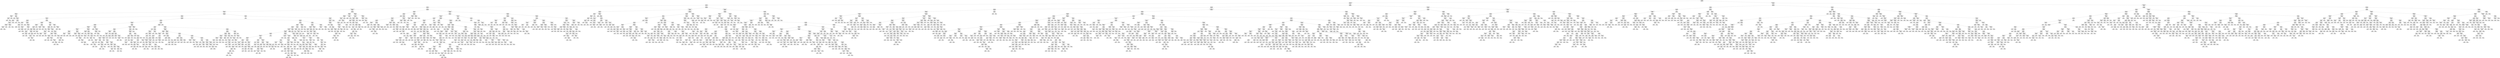 digraph Tree {
node [shape=box, style="rounded", color="black", fontname=helvetica] ;
edge [fontname=helvetica] ;
0 [label="sqft <= 0.3\nmse = 153499.0\nsamples = 2867\nvalue = 1474.5"] ;
1 [label="ld_1.0 <= -0.1\nmse = 94709.9\nsamples = 1955\nvalue = 1316.1"] ;
0 -> 1 [labeldistance=2.5, labelangle=45, headlabel="True"] ;
2 [label="sqft <= -0.3\nmse = 44419.4\nsamples = 1074\nvalue = 1134.4"] ;
1 -> 2 ;
3 [label="sqft <= -0.7\nmse = 24778.3\nsamples = 711\nvalue = 1042.7"] ;
2 -> 3 ;
4 [label="number bedrooms <= -0.2\nmse = 17875.4\nsamples = 432\nvalue = 995.1"] ;
3 -> 4 ;
5 [label="pTwenties <= -1.4\nmse = 15339.7\nsamples = 404\nvalue = 987.0"] ;
4 -> 5 ;
6 [label="pTwenties <= -1.5\nmse = 31744.4\nsamples = 12\nvalue = 1165.8"] ;
5 -> 6 ;
7 [label="pTwenties <= -1.6\nmse = 6567.2\nsamples = 3\nvalue = 961.2"] ;
6 -> 7 ;
8 [label="sqft <= -1.0\nmse = 2222.2\nsamples = 2\nvalue = 1001.7"] ;
7 -> 8 ;
9 [label="mse = 0.0\nsamples = 1\nvalue = 935.0"] ;
8 -> 9 ;
10 [label="mse = 0.0\nsamples = 1\nvalue = 1035.0"] ;
8 -> 10 ;
11 [label="mse = 0.0\nsamples = 1\nvalue = 840.0"] ;
7 -> 11 ;
12 [label="sqft <= -1.1\nmse = 21538.7\nsamples = 9\nvalue = 1234.0"] ;
6 -> 12 ;
13 [label="mse = 0.0\nsamples = 1\nvalue = 995.0"] ;
12 -> 13 ;
14 [label="postdateint <= -0.2\nmse = 12137.4\nsamples = 8\nvalue = 1281.8"] ;
12 -> 14 ;
15 [label="sqft <= -0.9\nmse = 8607.2\nsamples = 6\nvalue = 1246.0"] ;
14 -> 15 ;
16 [label="postdateint <= -0.8\nmse = 6114.2\nsamples = 5\nvalue = 1267.6"] ;
15 -> 16 ;
17 [label="postdateint <= -1.3\nmse = 7309.5\nsamples = 3\nvalue = 1304.0"] ;
16 -> 17 ;
18 [label="pSixtyPlus <= -0.3\nmse = 841.0\nsamples = 2\nvalue = 1221.0"] ;
17 -> 18 ;
19 [label="mse = 0.0\nsamples = 1\nvalue = 1192.0"] ;
18 -> 19 ;
20 [label="mse = 0.0\nsamples = 1\nvalue = 1250.0"] ;
18 -> 20 ;
21 [label="mse = 0.0\nsamples = 1\nvalue = 1387.0"] ;
17 -> 21 ;
22 [label="postdateint <= -0.3\nmse = 392.0\nsamples = 2\nvalue = 1219.0"] ;
16 -> 22 ;
23 [label="mse = 0.0\nsamples = 1\nvalue = 1247.0"] ;
22 -> 23 ;
24 [label="mse = 0.0\nsamples = 1\nvalue = 1205.0"] ;
22 -> 24 ;
25 [label="mse = 0.0\nsamples = 1\nvalue = 1095.0"] ;
15 -> 25 ;
26 [label="ty_2.0 <= 2.1\nmse = 625.0\nsamples = 2\nvalue = 1425.0"] ;
14 -> 26 ;
27 [label="mse = 0.0\nsamples = 1\nvalue = 1400.0"] ;
26 -> 27 ;
28 [label="mse = 0.0\nsamples = 1\nvalue = 1450.0"] ;
26 -> 28 ;
29 [label="pYouths <= 1.3\nmse = 14096.5\nsamples = 392\nvalue = 982.5"] ;
5 -> 29 ;
30 [label="sqft <= -1.4\nmse = 13895.4\nsamples = 371\nvalue = 988.1"] ;
29 -> 30 ;
31 [label="pForties <= -0.6\nmse = 12771.0\nsamples = 56\nvalue = 937.0"] ;
30 -> 31 ;
32 [label="ld_4.0 <= 1.5\nmse = 6296.2\nsamples = 12\nvalue = 1070.0"] ;
31 -> 32 ;
33 [label="sqft <= -1.6\nmse = 3328.5\nsamples = 4\nvalue = 1010.8"] ;
32 -> 33 ;
34 [label="pFifties <= -0.7\nmse = 1046.0\nsamples = 3\nvalue = 1033.0"] ;
33 -> 34 ;
35 [label="mse = 138.9\nsamples = 2\nvalue = 1058.3"] ;
34 -> 35 ;
36 [label="mse = 0.0\nsamples = 1\nvalue = 995.0"] ;
34 -> 36 ;
37 [label="mse = 0.0\nsamples = 1\nvalue = 900.0"] ;
33 -> 37 ;
38 [label="postdateint <= -0.1\nmse = 5526.1\nsamples = 8\nvalue = 1093.6"] ;
32 -> 38 ;
39 [label="mse = 0.0\nsamples = 1\nvalue = 1165.0"] ;
38 -> 39 ;
40 [label="postdateint <= 0.5\nmse = 5471.3\nsamples = 7\nvalue = 1082.6"] ;
38 -> 40 ;
41 [label="postdateint <= -0.1\nmse = 5798.5\nsamples = 5\nvalue = 1092.2"] ;
40 -> 41 ;
42 [label="mse = 0.0\nsamples = 1\nvalue = 1035.0"] ;
41 -> 42 ;
43 [label="pk_5.0 <= 1.5\nmse = 6018.7\nsamples = 4\nvalue = 1097.9"] ;
41 -> 43 ;
44 [label="mse = 0.0\nsamples = 1\nvalue = 1100.0"] ;
43 -> 44 ;
45 [label="mse = 8595.4\nsamples = 3\nvalue = 1097.0"] ;
43 -> 45 ;
46 [label="postdateint <= 0.9\nmse = 400.0\nsamples = 2\nvalue = 1030.0"] ;
40 -> 46 ;
47 [label="mse = 0.0\nsamples = 1\nvalue = 1050.0"] ;
46 -> 47 ;
48 [label="mse = 0.0\nsamples = 1\nvalue = 1010.0"] ;
46 -> 48 ;
49 [label="sqft <= -1.4\nmse = 7995.9\nsamples = 44\nvalue = 898.2"] ;
31 -> 49 ;
50 [label="pThirties <= 0.3\nmse = 5665.2\nsamples = 18\nvalue = 825.5"] ;
49 -> 50 ;
51 [label="pSixtyPlus <= 1.6\nmse = 3620.4\nsamples = 13\nvalue = 857.8"] ;
50 -> 51 ;
52 [label="ld_4.0 <= 1.5\nmse = 2192.6\nsamples = 12\nvalue = 867.7"] ;
51 -> 52 ;
53 [label="sqft <= -1.6\nmse = 1632.2\nsamples = 8\nvalue = 850.2"] ;
52 -> 53 ;
54 [label="pTwenties <= -0.3\nmse = 320.1\nsamples = 3\nvalue = 824.2"] ;
53 -> 54 ;
55 [label="mse = 0.0\nsamples = 1\nvalue = 800.0"] ;
54 -> 55 ;
56 [label="pTwenties <= 0.4\nmse = 42.2\nsamples = 2\nvalue = 836.2"] ;
54 -> 56 ;
57 [label="mse = 0.0\nsamples = 1\nvalue = 840.0"] ;
56 -> 57 ;
58 [label="mse = 0.0\nsamples = 1\nvalue = 825.0"] ;
56 -> 58 ;
59 [label="pThirties <= -0.8\nmse = 1583.6\nsamples = 5\nvalue = 876.3"] ;
53 -> 59 ;
60 [label="mse = 0.0\nsamples = 1\nvalue = 935.0"] ;
59 -> 60 ;
61 [label="sqft <= -1.5\nmse = 1074.2\nsamples = 4\nvalue = 864.6"] ;
59 -> 61 ;
62 [label="medianIncome <= -0.6\nmse = 202.8\nsamples = 3\nvalue = 849.5"] ;
61 -> 62 ;
63 [label="mse = 0.0\nsamples = 1\nvalue = 825.0"] ;
62 -> 63 ;
64 [label="postdateint <= -1.2\nmse = 3.6\nsamples = 2\nvalue = 857.7"] ;
62 -> 64 ;
65 [label="mse = 0.0\nsamples = 1\nvalue = 859.0"] ;
64 -> 65 ;
66 [label="mse = 0.0\nsamples = 1\nvalue = 855.0"] ;
64 -> 66 ;
67 [label="mse = 0.0\nsamples = 1\nvalue = 925.0"] ;
61 -> 67 ;
68 [label="pFifties <= -0.1\nmse = 225.0\nsamples = 4\nvalue = 920.0"] ;
52 -> 68 ;
69 [label="mse = 0.0\nsamples = 1\nvalue = 945.0"] ;
68 -> 69 ;
70 [label="pk_5.0 <= 1.5\nmse = 22.2\nsamples = 3\nvalue = 911.7"] ;
68 -> 70 ;
71 [label="mse = 0.0\nsamples = 2\nvalue = 915.0"] ;
70 -> 71 ;
72 [label="mse = 0.0\nsamples = 1\nvalue = 905.0"] ;
70 -> 72 ;
73 [label="mse = 0.0\nsamples = 1\nvalue = 700.0"] ;
51 -> 73 ;
74 [label="sqft <= -1.6\nmse = 3080.9\nsamples = 5\nvalue = 756.9"] ;
50 -> 74 ;
75 [label="medianIncome <= -0.4\nmse = 918.8\nsamples = 2\nvalue = 807.5"] ;
74 -> 75 ;
76 [label="mse = 0.0\nsamples = 1\nvalue = 860.0"] ;
75 -> 76 ;
77 [label="mse = 0.0\nsamples = 1\nvalue = 790.0"] ;
75 -> 77 ;
78 [label="pForties <= -0.2\nmse = 117.2\nsamples = 3\nvalue = 706.2"] ;
74 -> 78 ;
79 [label="mse = 0.0\nsamples = 1\nvalue = 725.0"] ;
78 -> 79 ;
80 [label="mse = 0.0\nsamples = 2\nvalue = 700.0"] ;
78 -> 80 ;
81 [label="ty_2.0 <= 2.1\nmse = 4935.2\nsamples = 26\nvalue = 936.8"] ;
49 -> 81 ;
82 [label="ld_5.0 <= 5.6\nmse = 4127.1\nsamples = 22\nvalue = 949.3"] ;
81 -> 82 ;
83 [label="ld_3.0 <= 0.3\nmse = 3212.8\nsamples = 21\nvalue = 954.2"] ;
82 -> 83 ;
84 [label="postdateint <= 1.1\nmse = 992.8\nsamples = 5\nvalue = 912.4"] ;
83 -> 84 ;
85 [label="postdateint <= 0.5\nmse = 260.8\nsamples = 4\nvalue = 903.2"] ;
84 -> 85 ;
86 [label="pForties <= -0.2\nmse = 216.0\nsamples = 2\nvalue = 913.0"] ;
85 -> 86 ;
87 [label="mse = 0.0\nsamples = 1\nvalue = 895.0"] ;
86 -> 87 ;
88 [label="mse = 0.0\nsamples = 1\nvalue = 925.0"] ;
86 -> 88 ;
89 [label="medianIncome <= -0.1\nmse = 48.0\nsamples = 2\nvalue = 891.0"] ;
85 -> 89 ;
90 [label="mse = 0.0\nsamples = 1\nvalue = 895.0"] ;
89 -> 90 ;
91 [label="mse = 0.0\nsamples = 1\nvalue = 879.0"] ;
89 -> 91 ;
92 [label="mse = 0.0\nsamples = 1\nvalue = 995.0"] ;
84 -> 92 ;
93 [label="postdateint <= -1.3\nmse = 3174.4\nsamples = 16\nvalue = 968.2"] ;
83 -> 93 ;
94 [label="mse = 0.0\nsamples = 1\nvalue = 1059.0"] ;
93 -> 94 ;
95 [label="pForties <= -0.3\nmse = 2770.1\nsamples = 15\nvalue = 961.7"] ;
93 -> 95 ;
96 [label="postdateint <= 1.1\nmse = 1752.0\nsamples = 9\nvalue = 943.1"] ;
95 -> 96 ;
97 [label="postdateint <= -0.3\nmse = 404.9\nsamples = 8\nvalue = 934.3"] ;
96 -> 97 ;
98 [label="pk_4.0 <= 0.4\nmse = 174.2\nsamples = 2\nvalue = 954.3"] ;
97 -> 98 ;
99 [label="mse = 0.0\nsamples = 1\nvalue = 973.0"] ;
98 -> 99 ;
100 [label="mse = 0.0\nsamples = 1\nvalue = 945.0"] ;
98 -> 100 ;
101 [label="postdateint <= -0.2\nmse = 220.2\nsamples = 6\nvalue = 924.3"] ;
97 -> 101 ;
102 [label="mse = 0.0\nsamples = 1\nvalue = 895.0"] ;
101 -> 102 ;
103 [label="postdateint <= -0.0\nmse = 57.8\nsamples = 5\nvalue = 930.2"] ;
101 -> 103 ;
104 [label="mse = 0.0\nsamples = 1\nvalue = 945.0"] ;
103 -> 104 ;
105 [label="pFifties <= -0.7\nmse = 3.8\nsamples = 4\nvalue = 926.5"] ;
103 -> 105 ;
106 [label="mse = 0.0\nsamples = 2\nvalue = 929.0"] ;
105 -> 106 ;
107 [label="mse = 0.0\nsamples = 2\nvalue = 925.0"] ;
105 -> 107 ;
108 [label="mse = 0.0\nsamples = 1\nvalue = 1100.0"] ;
96 -> 108 ;
109 [label="postdateint <= -0.2\nmse = 2632.1\nsamples = 6\nvalue = 1001.1"] ;
95 -> 109 ;
110 [label="mse = 0.0\nsamples = 1\nvalue = 1095.0"] ;
109 -> 110 ;
111 [label="pYouths <= -0.2\nmse = 145.9\nsamples = 5\nvalue = 974.3"] ;
109 -> 111 ;
112 [label="mse = 0.0\nsamples = 1\nvalue = 995.0"] ;
111 -> 112 ;
113 [label="pYouths <= 0.1\nmse = 86.8\nsamples = 4\nvalue = 970.8"] ;
111 -> 113 ;
114 [label="pk_5.0 <= 1.5\nmse = 156.2\nsamples = 2\nvalue = 962.5"] ;
113 -> 114 ;
115 [label="mse = 0.0\nsamples = 1\nvalue = 975.0"] ;
114 -> 115 ;
116 [label="mse = 0.0\nsamples = 1\nvalue = 950.0"] ;
114 -> 116 ;
117 [label="mse = 0.0\nsamples = 2\nvalue = 975.0"] ;
113 -> 117 ;
118 [label="mse = 0.0\nsamples = 1\nvalue = 750.0"] ;
82 -> 118 ;
119 [label="pTwenties <= 0.7\nmse = 2147.2\nsamples = 4\nvalue = 851.7"] ;
81 -> 119 ;
120 [label="mse = 0.0\nsamples = 1\nvalue = 950.0"] ;
119 -> 120 ;
121 [label="postdateint <= -1.4\nmse = 256.0\nsamples = 3\nvalue = 832.0"] ;
119 -> 121 ;
122 [label="mse = 355.6\nsamples = 2\nvalue = 826.7"] ;
121 -> 122 ;
123 [label="mse = 0.0\nsamples = 1\nvalue = 840.0"] ;
121 -> 123 ;
124 [label="pYouths <= 0.3\nmse = 13535.0\nsamples = 315\nvalue = 997.5"] ;
30 -> 124 ;
125 [label="sqft <= -1.1\nmse = 12901.8\nsamples = 190\nvalue = 1019.1"] ;
124 -> 125 ;
126 [label="postdateint <= -0.1\nmse = 13930.1\nsamples = 91\nvalue = 988.6"] ;
125 -> 126 ;
127 [label="pk_2.0 <= 0.0\nmse = 18216.4\nsamples = 34\nvalue = 1039.1"] ;
126 -> 127 ;
128 [label="postdateint <= -0.2\nmse = 9093.3\nsamples = 28\nvalue = 1014.2"] ;
127 -> 128 ;
129 [label="postdateint <= -1.4\nmse = 4712.6\nsamples = 17\nvalue = 982.7"] ;
128 -> 129 ;
130 [label="pForties <= 0.1\nmse = 2622.4\nsamples = 6\nvalue = 1036.2"] ;
129 -> 130 ;
131 [label="pFifties <= -0.6\nmse = 371.0\nsamples = 3\nvalue = 988.4"] ;
130 -> 131 ;
132 [label="mse = 450.2\nsamples = 2\nvalue = 986.8"] ;
131 -> 132 ;
133 [label="mse = 0.0\nsamples = 1\nvalue = 995.0"] ;
131 -> 133 ;
134 [label="medianIncome <= 0.3\nmse = 304.0\nsamples = 3\nvalue = 1084.0"] ;
130 -> 134 ;
135 [label="mse = 306.2\nsamples = 2\nvalue = 1067.5"] ;
134 -> 135 ;
136 [label="mse = 0.0\nsamples = 1\nvalue = 1095.0"] ;
134 -> 136 ;
137 [label="pFifties <= -0.8\nmse = 2424.6\nsamples = 11\nvalue = 941.5"] ;
129 -> 137 ;
138 [label="postdateint <= -0.3\nmse = 625.0\nsamples = 2\nvalue = 1015.0"] ;
137 -> 138 ;
139 [label="mse = 0.0\nsamples = 1\nvalue = 1040.0"] ;
138 -> 139 ;
140 [label="mse = 0.0\nsamples = 1\nvalue = 990.0"] ;
138 -> 140 ;
141 [label="postdateint <= -0.2\nmse = 1592.1\nsamples = 9\nvalue = 928.2"] ;
137 -> 141 ;
142 [label="sqft <= -1.2\nmse = 733.3\nsamples = 8\nvalue = 913.3"] ;
141 -> 142 ;
143 [label="mse = 0.0\nsamples = 1\nvalue = 975.0"] ;
142 -> 143 ;
144 [label="postdateint <= -1.3\nmse = 290.2\nsamples = 7\nvalue = 905.6"] ;
142 -> 144 ;
145 [label="mse = 0.0\nsamples = 1\nvalue = 935.0"] ;
144 -> 145 ;
146 [label="pTwenties <= 0.7\nmse = 190.8\nsamples = 6\nvalue = 901.4"] ;
144 -> 146 ;
147 [label="mse = 0.0\nsamples = 4\nvalue = 895.0"] ;
146 -> 147 ;
148 [label="ld_4.0 <= 1.5\nmse = 306.2\nsamples = 2\nvalue = 917.5"] ;
146 -> 148 ;
149 [label="mse = 0.0\nsamples = 1\nvalue = 935.0"] ;
148 -> 149 ;
150 [label="mse = 0.0\nsamples = 1\nvalue = 900.0"] ;
148 -> 150 ;
151 [label="mse = 0.0\nsamples = 1\nvalue = 995.0"] ;
141 -> 151 ;
152 [label="postdateint <= -0.2\nmse = 11679.1\nsamples = 11\nvalue = 1050.4"] ;
128 -> 152 ;
153 [label="pThirties <= 0.6\nmse = 5256.2\nsamples = 2\nvalue = 1222.5"] ;
152 -> 153 ;
154 [label="mse = 0.0\nsamples = 1\nvalue = 1150.0"] ;
153 -> 154 ;
155 [label="mse = 0.0\nsamples = 1\nvalue = 1295.0"] ;
153 -> 155 ;
156 [label="sqft <= -1.2\nmse = 4029.1\nsamples = 9\nvalue = 1007.4"] ;
152 -> 156 ;
157 [label="pYouths <= -0.9\nmse = 264.6\nsamples = 3\nvalue = 1076.6"] ;
156 -> 157 ;
158 [label="postdateint <= -0.1\nmse = 225.0\nsamples = 2\nvalue = 1072.0"] ;
157 -> 158 ;
159 [label="mse = 0.0\nsamples = 1\nvalue = 1087.0"] ;
158 -> 159 ;
160 [label="mse = 0.0\nsamples = 1\nvalue = 1057.0"] ;
158 -> 160 ;
161 [label="mse = 0.0\nsamples = 1\nvalue = 1095.0"] ;
157 -> 161 ;
162 [label="sqft <= -1.1\nmse = 2571.9\nsamples = 6\nvalue = 975.9"] ;
156 -> 162 ;
163 [label="pYouths <= -0.2\nmse = 1075.0\nsamples = 4\nvalue = 950.0"] ;
162 -> 163 ;
164 [label="pThirties <= 0.2\nmse = 88.9\nsamples = 2\nvalue = 968.3"] ;
163 -> 164 ;
165 [label="mse = 0.0\nsamples = 1\nvalue = 955.0"] ;
164 -> 165 ;
166 [label="mse = 0.0\nsamples = 1\nvalue = 975.0"] ;
164 -> 166 ;
167 [label="mse = 0.0\nsamples = 2\nvalue = 895.0"] ;
163 -> 167 ;
168 [label="mse = 0.0\nsamples = 2\nvalue = 1045.0"] ;
162 -> 168 ;
169 [label="pThirties <= 0.6\nmse = 43349.0\nsamples = 6\nvalue = 1146.0"] ;
127 -> 169 ;
170 [label="mse = 0.0\nsamples = 1\nvalue = 1400.0"] ;
169 -> 170 ;
171 [label="postdateint <= -0.7\nmse = 22427.6\nsamples = 5\nvalue = 1037.1"] ;
169 -> 171 ;
172 [label="postdateint <= -1.4\nmse = 9570.1\nsamples = 4\nvalue = 1085.8"] ;
171 -> 172 ;
173 [label="mse = 0.0\nsamples = 1\nvalue = 870.0"] ;
172 -> 173 ;
174 [label="ty_1.0 <= -0.8\nmse = 304.0\nsamples = 3\nvalue = 1129.0"] ;
172 -> 174 ;
175 [label="mse = 0.0\nsamples = 1\nvalue = 1100.0"] ;
174 -> 175 ;
176 [label="mse = 117.2\nsamples = 2\nvalue = 1136.2"] ;
174 -> 176 ;
177 [label="mse = 0.0\nsamples = 1\nvalue = 745.0"] ;
171 -> 177 ;
178 [label="pFifties <= 1.0\nmse = 8894.9\nsamples = 57\nvalue = 958.3"] ;
126 -> 178 ;
179 [label="medianIncome <= -0.5\nmse = 6845.6\nsamples = 55\nvalue = 964.5"] ;
178 -> 179 ;
180 [label="ld_3.0 <= 0.3\nmse = 6114.1\nsamples = 34\nvalue = 943.0"] ;
179 -> 180 ;
181 [label="postdateint <= 0.5\nmse = 3620.1\nsamples = 4\nvalue = 864.2"] ;
180 -> 181 ;
182 [label="postdateint <= -0.0\nmse = 117.2\nsamples = 3\nvalue = 906.2"] ;
181 -> 182 ;
183 [label="mse = 0.0\nsamples = 1\nvalue = 925.0"] ;
182 -> 183 ;
184 [label="mse = 0.0\nsamples = 2\nvalue = 900.0"] ;
182 -> 184 ;
185 [label="mse = 0.0\nsamples = 1\nvalue = 780.0"] ;
181 -> 185 ;
186 [label="sqft <= -1.1\nmse = 5456.3\nsamples = 30\nvalue = 954.2"] ;
180 -> 186 ;
187 [label="pk_2.0 <= 0.0\nmse = 5271.3\nsamples = 25\nvalue = 963.3"] ;
186 -> 187 ;
188 [label="pFifties <= -0.7\nmse = 1914.7\nsamples = 23\nvalue = 954.0"] ;
187 -> 188 ;
189 [label="postdateint <= 0.0\nmse = 1986.6\nsamples = 10\nvalue = 981.4"] ;
188 -> 189 ;
190 [label="postdateint <= -0.0\nmse = 904.7\nsamples = 4\nvalue = 951.2"] ;
189 -> 190 ;
191 [label="pk_4.0 <= 0.4\nmse = 38.9\nsamples = 3\nvalue = 968.3"] ;
190 -> 191 ;
192 [label="mse = 0.0\nsamples = 1\nvalue = 960.0"] ;
191 -> 192 ;
193 [label="postdateint <= -0.1\nmse = 6.2\nsamples = 2\nvalue = 972.5"] ;
191 -> 193 ;
194 [label="mse = 0.0\nsamples = 1\nvalue = 975.0"] ;
193 -> 194 ;
195 [label="mse = 0.0\nsamples = 1\nvalue = 970.0"] ;
193 -> 195 ;
196 [label="mse = 0.0\nsamples = 1\nvalue = 900.0"] ;
190 -> 196 ;
197 [label="pk_4.0 <= 0.4\nmse = 1697.9\nsamples = 6\nvalue = 1001.5"] ;
189 -> 197 ;
198 [label="mse = 0.0\nsamples = 1\nvalue = 925.0"] ;
197 -> 198 ;
199 [label="postdateint <= 0.0\nmse = 633.0\nsamples = 5\nvalue = 1016.8"] ;
197 -> 199 ;
200 [label="mse = 0.0\nsamples = 2\nvalue = 995.0"] ;
199 -> 200 ;
201 [label="postdateint <= 1.1\nmse = 526.9\nsamples = 3\nvalue = 1031.3"] ;
199 -> 201 ;
202 [label="sqft <= -1.2\nmse = 6.2\nsamples = 2\nvalue = 1047.5"] ;
201 -> 202 ;
203 [label="mse = 0.0\nsamples = 1\nvalue = 1045.0"] ;
202 -> 203 ;
204 [label="mse = 0.0\nsamples = 1\nvalue = 1050.0"] ;
202 -> 204 ;
205 [label="mse = 0.0\nsamples = 1\nvalue = 999.0"] ;
201 -> 205 ;
206 [label="postdateint <= -0.0\nmse = 1351.4\nsamples = 13\nvalue = 940.9"] ;
188 -> 206 ;
207 [label="mse = 150.0\nsamples = 3\nvalue = 915.0"] ;
206 -> 207 ;
208 [label="sqft <= -1.3\nmse = 1451.6\nsamples = 10\nvalue = 949.0"] ;
206 -> 208 ;
209 [label="postdateint <= 0.0\nmse = 812.2\nsamples = 2\nvalue = 1023.5"] ;
208 -> 209 ;
210 [label="mse = 0.0\nsamples = 1\nvalue = 995.0"] ;
209 -> 210 ;
211 [label="mse = 0.0\nsamples = 1\nvalue = 1052.0"] ;
209 -> 211 ;
212 [label="postdateint <= 0.5\nmse = 636.8\nsamples = 8\nvalue = 938.4"] ;
208 -> 212 ;
213 [label="postdateint <= 0.0\nmse = 306.2\nsamples = 2\nvalue = 917.5"] ;
212 -> 213 ;
214 [label="mse = 0.0\nsamples = 1\nvalue = 935.0"] ;
213 -> 214 ;
215 [label="mse = 0.0\nsamples = 1\nvalue = 900.0"] ;
213 -> 215 ;
216 [label="sqft <= -1.2\nmse = 313.8\nsamples = 6\nvalue = 954.0"] ;
212 -> 216 ;
217 [label="postdateint <= 1.1\nmse = 52.7\nsamples = 3\nvalue = 942.2"] ;
216 -> 217 ;
218 [label="pThirties <= 0.3\nmse = 0.2\nsamples = 2\nvalue = 949.5"] ;
217 -> 218 ;
219 [label="mse = 0.0\nsamples = 1\nvalue = 950.0"] ;
218 -> 219 ;
220 [label="mse = 0.0\nsamples = 1\nvalue = 949.0"] ;
218 -> 220 ;
221 [label="mse = 0.0\nsamples = 1\nvalue = 935.0"] ;
217 -> 221 ;
222 [label="postdateint <= 1.7\nmse = 298.7\nsamples = 3\nvalue = 965.8"] ;
216 -> 222 ;
223 [label="pk_7.0 <= 7.8\nmse = 288.0\nsamples = 2\nvalue = 971.0"] ;
222 -> 223 ;
224 [label="mse = 0.0\nsamples = 1\nvalue = 995.0"] ;
223 -> 224 ;
225 [label="mse = 0.0\nsamples = 1\nvalue = 959.0"] ;
223 -> 225 ;
226 [label="mse = 0.0\nsamples = 1\nvalue = 950.0"] ;
222 -> 226 ;
227 [label="sqft <= -1.3\nmse = 35156.2\nsamples = 2\nvalue = 1107.5"] ;
187 -> 227 ;
228 [label="mse = 0.0\nsamples = 1\nvalue = 920.0"] ;
227 -> 228 ;
229 [label="mse = 0.0\nsamples = 1\nvalue = 1295.0"] ;
227 -> 229 ;
230 [label="ty_1.0 <= -0.8\nmse = 4737.7\nsamples = 5\nvalue = 921.1"] ;
186 -> 230 ;
231 [label="pThirties <= 0.6\nmse = 3200.0\nsamples = 2\nvalue = 840.0"] ;
230 -> 231 ;
232 [label="mse = 0.0\nsamples = 1\nvalue = 800.0"] ;
231 -> 232 ;
233 [label="mse = 0.0\nsamples = 1\nvalue = 920.0"] ;
231 -> 233 ;
234 [label="postdateint <= 1.7\nmse = 572.2\nsamples = 3\nvalue = 961.7"] ;
230 -> 234 ;
235 [label="medianIncome <= -0.9\nmse = 506.2\nsamples = 2\nvalue = 972.5"] ;
234 -> 235 ;
236 [label="mse = 0.0\nsamples = 1\nvalue = 995.0"] ;
235 -> 236 ;
237 [label="mse = 0.0\nsamples = 1\nvalue = 950.0"] ;
235 -> 237 ;
238 [label="mse = 0.0\nsamples = 1\nvalue = 940.0"] ;
234 -> 238 ;
239 [label="pk_5.0 <= 1.5\nmse = 6414.9\nsamples = 21\nvalue = 992.4"] ;
179 -> 239 ;
240 [label="postdateint <= 0.0\nmse = 5970.3\nsamples = 20\nvalue = 983.4"] ;
239 -> 240 ;
241 [label="sqft <= -1.1\nmse = 3957.4\nsamples = 6\nvalue = 1033.6"] ;
240 -> 241 ;
242 [label="sqft <= -1.3\nmse = 3285.3\nsamples = 4\nvalue = 1013.7"] ;
241 -> 242 ;
243 [label="mse = 0.0\nsamples = 1\nvalue = 1075.0"] ;
242 -> 243 ;
244 [label="pYouths <= -0.1\nmse = 2496.2\nsamples = 3\nvalue = 989.2"] ;
242 -> 244 ;
245 [label="mse = 2025.0\nsamples = 2\nvalue = 1004.0"] ;
244 -> 245 ;
246 [label="mse = 0.0\nsamples = 1\nvalue = 930.0"] ;
244 -> 246 ;
247 [label="pTwenties <= -0.1\nmse = 2450.0\nsamples = 2\nvalue = 1080.0"] ;
241 -> 247 ;
248 [label="mse = 0.0\nsamples = 1\nvalue = 1045.0"] ;
247 -> 248 ;
249 [label="mse = 0.0\nsamples = 1\nvalue = 1150.0"] ;
247 -> 249 ;
250 [label="sqft <= -1.3\nmse = 5318.7\nsamples = 14\nvalue = 962.4"] ;
240 -> 250 ;
251 [label="mse = 3755.6\nsamples = 2\nvalue = 1044.3"] ;
250 -> 251 ;
252 [label="ty_2.0 <= 2.1\nmse = 4446.4\nsamples = 12\nvalue = 950.7"] ;
250 -> 252 ;
253 [label="sqft <= -1.1\nmse = 833.6\nsamples = 10\nvalue = 959.1"] ;
252 -> 253 ;
254 [label="pFifties <= 0.2\nmse = 655.6\nsamples = 4\nvalue = 935.7"] ;
253 -> 254 ;
255 [label="postdateint <= 0.5\nmse = 200.0\nsamples = 2\nvalue = 915.0"] ;
254 -> 255 ;
256 [label="mse = 0.0\nsamples = 1\nvalue = 925.0"] ;
255 -> 256 ;
257 [label="mse = 0.0\nsamples = 1\nvalue = 895.0"] ;
255 -> 257 ;
258 [label="sqft <= -1.2\nmse = 256.9\nsamples = 2\nvalue = 956.3"] ;
254 -> 258 ;
259 [label="mse = 0.0\nsamples = 1\nvalue = 979.0"] ;
258 -> 259 ;
260 [label="mse = 0.0\nsamples = 1\nvalue = 945.0"] ;
258 -> 260 ;
261 [label="pk_3.0 <= 1.3\nmse = 467.2\nsamples = 6\nvalue = 971.9"] ;
253 -> 261 ;
262 [label="postdateint <= 1.0\nmse = 201.0\nsamples = 5\nvalue = 980.1"] ;
261 -> 262 ;
263 [label="sqft <= -1.1\nmse = 152.5\nsamples = 3\nvalue = 975.3"] ;
262 -> 263 ;
264 [label="mse = 0.0\nsamples = 1\nvalue = 949.0"] ;
263 -> 264 ;
265 [label="pk_2.0 <= 0.0\nmse = 43.6\nsamples = 2\nvalue = 979.7"] ;
263 -> 265 ;
266 [label="mse = 0.0\nsamples = 1\nvalue = 989.0"] ;
265 -> 266 ;
267 [label="mse = 0.0\nsamples = 1\nvalue = 975.0"] ;
265 -> 267 ;
268 [label="postdateint <= 1.2\nmse = 4.0\nsamples = 2\nvalue = 997.0"] ;
262 -> 268 ;
269 [label="mse = 0.0\nsamples = 1\nvalue = 995.0"] ;
268 -> 269 ;
270 [label="mse = 0.0\nsamples = 1\nvalue = 999.0"] ;
268 -> 270 ;
271 [label="mse = 0.0\nsamples = 1\nvalue = 935.0"] ;
261 -> 271 ;
272 [label="mse = 18225.0\nsamples = 2\nvalue = 915.0"] ;
252 -> 272 ;
273 [label="mse = 0.0\nsamples = 1\nvalue = 1095.0"] ;
239 -> 273 ;
274 [label="postdateint <= 1.1\nmse = 34672.2\nsamples = 2\nvalue = 781.7"] ;
178 -> 274 ;
275 [label="mse = 0.0\nsamples = 1\nvalue = 650.0"] ;
274 -> 275 ;
276 [label="mse = 0.0\nsamples = 1\nvalue = 1045.0"] ;
274 -> 276 ;
277 [label="pk_7.0 <= 7.8\nmse = 10305.6\nsamples = 99\nvalue = 1047.3"] ;
125 -> 277 ;
278 [label="pThirties <= -0.6\nmse = 9299.3\nsamples = 98\nvalue = 1044.6"] ;
277 -> 278 ;
279 [label="sqft <= -0.9\nmse = 12529.5\nsamples = 7\nvalue = 1142.6"] ;
278 -> 279 ;
280 [label="mse = 0.0\nsamples = 1\nvalue = 945.0"] ;
279 -> 280 ;
281 [label="sqft <= -0.8\nmse = 4704.9\nsamples = 6\nvalue = 1186.6"] ;
279 -> 281 ;
282 [label="postdateint <= -0.0\nmse = 2762.2\nsamples = 4\nvalue = 1213.6"] ;
281 -> 282 ;
283 [label="mse = 0.0\nsamples = 1\nvalue = 1145.0"] ;
282 -> 283 ;
284 [label="postdateint <= 1.1\nmse = 1234.0\nsamples = 3\nvalue = 1241.0"] ;
282 -> 284 ;
285 [label="sqft <= -0.8\nmse = 379.7\nsamples = 2\nvalue = 1256.2"] ;
284 -> 285 ;
286 [label="mse = 0.0\nsamples = 1\nvalue = 1290.0"] ;
285 -> 286 ;
287 [label="mse = 0.0\nsamples = 1\nvalue = 1245.0"] ;
285 -> 287 ;
288 [label="mse = 0.0\nsamples = 1\nvalue = 1180.0"] ;
284 -> 288 ;
289 [label="pThirties <= -1.2\nmse = 9.0\nsamples = 2\nvalue = 1092.0"] ;
281 -> 289 ;
290 [label="mse = 0.0\nsamples = 1\nvalue = 1089.0"] ;
289 -> 290 ;
291 [label="mse = 0.0\nsamples = 1\nvalue = 1095.0"] ;
289 -> 291 ;
292 [label="pYouths <= -0.1\nmse = 8239.2\nsamples = 91\nvalue = 1037.0"] ;
278 -> 292 ;
293 [label="postdateint <= -0.0\nmse = 6955.6\nsamples = 62\nvalue = 1058.8"] ;
292 -> 293 ;
294 [label="pThirties <= 1.2\nmse = 7633.7\nsamples = 23\nvalue = 1030.4"] ;
293 -> 294 ;
295 [label="postdateint <= -0.1\nmse = 5847.4\nsamples = 22\nvalue = 1023.1"] ;
294 -> 295 ;
296 [label="pk_5.0 <= 1.5\nmse = 3919.5\nsamples = 18\nvalue = 1040.1"] ;
295 -> 296 ;
297 [label="sqft <= -1.0\nmse = 3480.9\nsamples = 15\nvalue = 1055.4"] ;
296 -> 297 ;
298 [label="postdateint <= -0.8\nmse = 88.9\nsamples = 2\nvalue = 988.3"] ;
297 -> 298 ;
299 [label="mse = 0.0\nsamples = 1\nvalue = 975.0"] ;
298 -> 299 ;
300 [label="mse = 0.0\nsamples = 1\nvalue = 995.0"] ;
298 -> 300 ;
301 [label="postdateint <= -0.8\nmse = 3172.1\nsamples = 13\nvalue = 1066.6"] ;
297 -> 301 ;
302 [label="pForties <= 0.4\nmse = 227.7\nsamples = 5\nvalue = 1039.4"] ;
301 -> 302 ;
303 [label="ld_3.0 <= 0.3\nmse = 67.3\nsamples = 4\nvalue = 1044.3"] ;
302 -> 303 ;
304 [label="mse = 0.0\nsamples = 1\nvalue = 1025.0"] ;
303 -> 304 ;
305 [label="ty_2.0 <= 2.1\nmse = 6.2\nsamples = 3\nvalue = 1047.5"] ;
303 -> 305 ;
306 [label="mse = 0.0\nsamples = 2\nvalue = 1045.0"] ;
305 -> 306 ;
307 [label="mse = 0.0\nsamples = 1\nvalue = 1050.0"] ;
305 -> 307 ;
308 [label="mse = 0.0\nsamples = 1\nvalue = 1005.0"] ;
302 -> 308 ;
309 [label="postdateint <= -0.2\nmse = 4463.8\nsamples = 8\nvalue = 1088.3"] ;
301 -> 309 ;
310 [label="pTwenties <= 0.3\nmse = 1056.2\nsamples = 2\nvalue = 1207.5"] ;
309 -> 310 ;
311 [label="mse = 0.0\nsamples = 1\nvalue = 1240.0"] ;
310 -> 311 ;
312 [label="mse = 0.0\nsamples = 1\nvalue = 1175.0"] ;
310 -> 312 ;
313 [label="sqft <= -0.9\nmse = 875.5\nsamples = 6\nvalue = 1058.5"] ;
309 -> 313 ;
314 [label="pSixtyPlus <= -0.4\nmse = 110.2\nsamples = 3\nvalue = 1039.5"] ;
313 -> 314 ;
315 [label="mse = 0.0\nsamples = 2\nvalue = 1050.0"] ;
314 -> 315 ;
316 [label="mse = 0.0\nsamples = 1\nvalue = 1029.0"] ;
314 -> 316 ;
317 [label="sqft <= -0.9\nmse = 918.8\nsamples = 3\nvalue = 1077.5"] ;
313 -> 317 ;
318 [label="mse = 0.0\nsamples = 2\nvalue = 1095.0"] ;
317 -> 318 ;
319 [label="mse = 0.0\nsamples = 1\nvalue = 1025.0"] ;
317 -> 319 ;
320 [label="pFifties <= -0.7\nmse = 2850.0\nsamples = 3\nvalue = 1000.0"] ;
296 -> 320 ;
321 [label="postdateint <= -0.2\nmse = 200.0\nsamples = 2\nvalue = 1030.0"] ;
320 -> 321 ;
322 [label="mse = 0.0\nsamples = 1\nvalue = 1020.0"] ;
321 -> 322 ;
323 [label="mse = 0.0\nsamples = 1\nvalue = 1050.0"] ;
321 -> 323 ;
324 [label="mse = 0.0\nsamples = 1\nvalue = 910.0"] ;
320 -> 324 ;
325 [label="sqft <= -1.0\nmse = 7662.2\nsamples = 4\nvalue = 952.6"] ;
295 -> 325 ;
326 [label="mse = 0.0\nsamples = 1\nvalue = 1080.0"] ;
325 -> 326 ;
327 [label="pForties <= -0.1\nmse = 5781.9\nsamples = 3\nvalue = 931.3"] ;
325 -> 327 ;
328 [label="mse = 0.0\nsamples = 1\nvalue = 860.0"] ;
327 -> 328 ;
329 [label="postdateint <= -0.1\nmse = 1386.9\nsamples = 2\nvalue = 1002.7"] ;
327 -> 329 ;
330 [label="mse = 0.0\nsamples = 1\nvalue = 1029.0"] ;
329 -> 330 ;
331 [label="mse = 0.0\nsamples = 1\nvalue = 950.0"] ;
329 -> 331 ;
332 [label="mse = 0.0\nsamples = 1\nvalue = 1295.0"] ;
294 -> 332 ;
333 [label="postdateint <= 0.0\nmse = 5529.8\nsamples = 39\nvalue = 1078.6"] ;
293 -> 333 ;
334 [label="postdateint <= -0.0\nmse = 8440.2\nsamples = 6\nvalue = 1145.6"] ;
333 -> 334 ;
335 [label="mse = 2500.0\nsamples = 2\nvalue = 1215.0"] ;
334 -> 335 ;
336 [label="pThirties <= 0.6\nmse = 8281.2\nsamples = 4\nvalue = 1122.5"] ;
334 -> 336 ;
337 [label="pk_4.0 <= 0.4\nmse = 1875.0\nsamples = 2\nvalue = 1175.0"] ;
336 -> 337 ;
338 [label="mse = 0.0\nsamples = 1\nvalue = 1250.0"] ;
337 -> 338 ;
339 [label="mse = 0.0\nsamples = 1\nvalue = 1150.0"] ;
337 -> 339 ;
340 [label="sqft <= -0.9\nmse = 4556.2\nsamples = 2\nvalue = 1017.5"] ;
336 -> 340 ;
341 [label="mse = 0.0\nsamples = 1\nvalue = 1085.0"] ;
340 -> 341 ;
342 [label="mse = 0.0\nsamples = 1\nvalue = 950.0"] ;
340 -> 342 ;
343 [label="sqft <= -0.9\nmse = 4070.8\nsamples = 33\nvalue = 1066.6"] ;
333 -> 343 ;
344 [label="sqft <= -1.0\nmse = 4153.4\nsamples = 11\nvalue = 1104.9"] ;
343 -> 344 ;
345 [label="postdateint <= 1.1\nmse = 766.0\nsamples = 7\nvalue = 1070.8"] ;
344 -> 345 ;
346 [label="sqft <= -1.0\nmse = 519.0\nsamples = 6\nvalue = 1079.0"] ;
345 -> 346 ;
347 [label="sqft <= -1.0\nmse = 12.2\nsamples = 4\nvalue = 1093.6"] ;
346 -> 347 ;
348 [label="mse = 0.0\nsamples = 3\nvalue = 1095.0"] ;
347 -> 348 ;
349 [label="mse = 0.0\nsamples = 1\nvalue = 1085.0"] ;
347 -> 349 ;
350 [label="pYouths <= -0.2\nmse = 50.0\nsamples = 2\nvalue = 1045.0"] ;
346 -> 350 ;
351 [label="mse = 0.0\nsamples = 1\nvalue = 1035.0"] ;
350 -> 351 ;
352 [label="mse = 0.0\nsamples = 1\nvalue = 1050.0"] ;
350 -> 352 ;
353 [label="mse = 0.0\nsamples = 1\nvalue = 1030.0"] ;
345 -> 353 ;
354 [label="sqft <= -1.0\nmse = 3946.8\nsamples = 4\nvalue = 1173.2"] ;
344 -> 354 ;
355 [label="postdateint <= 1.1\nmse = 555.6\nsamples = 2\nvalue = 1233.3"] ;
354 -> 355 ;
356 [label="mse = 0.0\nsamples = 1\nvalue = 1250.0"] ;
355 -> 356 ;
357 [label="mse = 0.0\nsamples = 1\nvalue = 1200.0"] ;
355 -> 357 ;
358 [label="sqft <= -0.9\nmse = 98.0\nsamples = 2\nvalue = 1113.0"] ;
354 -> 358 ;
359 [label="mse = 0.0\nsamples = 1\nvalue = 1099.0"] ;
358 -> 359 ;
360 [label="mse = 0.0\nsamples = 1\nvalue = 1120.0"] ;
358 -> 360 ;
361 [label="pk_4.0 <= 0.4\nmse = 2385.8\nsamples = 22\nvalue = 1041.1"] ;
343 -> 361 ;
362 [label="postdateint <= 1.0\nmse = 465.4\nsamples = 7\nvalue = 1018.9"] ;
361 -> 362 ;
363 [label="postdateint <= 0.5\nmse = 75.0\nsamples = 3\nvalue = 1040.0"] ;
362 -> 363 ;
364 [label="mse = 0.0\nsamples = 2\nvalue = 1045.0"] ;
363 -> 364 ;
365 [label="mse = 0.0\nsamples = 1\nvalue = 1025.0"] ;
363 -> 365 ;
366 [label="medianIncome <= -0.9\nmse = 136.0\nsamples = 4\nvalue = 1002.0"] ;
362 -> 366 ;
367 [label="mse = 0.0\nsamples = 1\nvalue = 1025.0"] ;
366 -> 367 ;
368 [label="postdateint <= 1.6\nmse = 4.7\nsamples = 3\nvalue = 996.2"] ;
366 -> 368 ;
369 [label="mse = 0.0\nsamples = 2\nvalue = 995.0"] ;
368 -> 369 ;
370 [label="mse = 0.0\nsamples = 1\nvalue = 1000.0"] ;
368 -> 370 ;
371 [label="pYouths <= -0.3\nmse = 2975.6\nsamples = 15\nvalue = 1052.2"] ;
361 -> 371 ;
372 [label="sqft <= -0.9\nmse = 405.9\nsamples = 6\nvalue = 1018.1"] ;
371 -> 372 ;
373 [label="mse = 0.0\nsamples = 2\nvalue = 1050.0"] ;
372 -> 373 ;
374 [label="postdateint <= 1.1\nmse = 89.6\nsamples = 4\nvalue = 1007.5"] ;
372 -> 374 ;
375 [label="ld_3.0 <= 0.3\nmse = 5.6\nsamples = 2\nvalue = 1016.7"] ;
374 -> 375 ;
376 [label="mse = 0.0\nsamples = 1\nvalue = 1020.0"] ;
375 -> 376 ;
377 [label="mse = 0.0\nsamples = 1\nvalue = 1015.0"] ;
375 -> 377 ;
378 [label="postdateint <= 1.7\nmse = 5.6\nsamples = 2\nvalue = 998.3"] ;
374 -> 378 ;
379 [label="mse = 0.0\nsamples = 1\nvalue = 995.0"] ;
378 -> 379 ;
380 [label="mse = 0.0\nsamples = 1\nvalue = 1000.0"] ;
378 -> 380 ;
381 [label="ty_2.0 <= 2.1\nmse = 3357.2\nsamples = 9\nvalue = 1079.5"] ;
371 -> 381 ;
382 [label="postdateint <= 1.0\nmse = 2143.4\nsamples = 7\nvalue = 1068.1"] ;
381 -> 382 ;
383 [label="postdateint <= 0.5\nmse = 100.0\nsamples = 2\nvalue = 1035.0"] ;
382 -> 383 ;
384 [label="mse = 0.0\nsamples = 1\nvalue = 1025.0"] ;
383 -> 384 ;
385 [label="mse = 0.0\nsamples = 1\nvalue = 1045.0"] ;
383 -> 385 ;
386 [label="postdateint <= 1.2\nmse = 2336.8\nsamples = 5\nvalue = 1079.2"] ;
382 -> 386 ;
387 [label="ld_3.0 <= 0.3\nmse = 3317.2\nsamples = 4\nvalue = 1071.2"] ;
386 -> 387 ;
388 [label="mse = 625.0\nsamples = 2\nvalue = 1070.0"] ;
387 -> 388 ;
389 [label="mse = 6006.2\nsamples = 2\nvalue = 1072.5"] ;
387 -> 389 ;
390 [label="mse = 0.0\nsamples = 1\nvalue = 1095.0"] ;
386 -> 390 ;
391 [label="postdateint <= 1.0\nmse = 5625.0\nsamples = 2\nvalue = 1125.0"] ;
381 -> 391 ;
392 [label="mse = 0.0\nsamples = 1\nvalue = 1200.0"] ;
391 -> 392 ;
393 [label="mse = 0.0\nsamples = 1\nvalue = 1050.0"] ;
391 -> 393 ;
394 [label="pk_2.0 <= 0.0\nmse = 8182.8\nsamples = 29\nvalue = 998.5"] ;
292 -> 394 ;
395 [label="pk_5.0 <= 1.5\nmse = 5309.9\nsamples = 23\nvalue = 1028.3"] ;
394 -> 395 ;
396 [label="pFifties <= 0.4\nmse = 2982.6\nsamples = 16\nvalue = 1066.9"] ;
395 -> 396 ;
397 [label="postdateint <= 0.5\nmse = 1601.5\nsamples = 8\nvalue = 1108.5"] ;
396 -> 397 ;
398 [label="postdateint <= -0.0\nmse = 200.2\nsamples = 5\nvalue = 1091.5"] ;
397 -> 398 ;
399 [label="pThirties <= 0.0\nmse = 9.9\nsamples = 4\nvalue = 1096.1"] ;
398 -> 399 ;
400 [label="mse = 0.0\nsamples = 1\nvalue = 1105.0"] ;
399 -> 400 ;
401 [label="mse = 0.0\nsamples = 3\nvalue = 1095.0"] ;
399 -> 401 ;
402 [label="mse = 0.0\nsamples = 1\nvalue = 1050.0"] ;
398 -> 402 ;
403 [label="postdateint <= 1.6\nmse = 2116.7\nsamples = 3\nvalue = 1165.0"] ;
397 -> 403 ;
404 [label="pYouths <= 0.1\nmse = 6.2\nsamples = 2\nvalue = 1197.5"] ;
403 -> 404 ;
405 [label="mse = 0.0\nsamples = 1\nvalue = 1195.0"] ;
404 -> 405 ;
406 [label="mse = 0.0\nsamples = 1\nvalue = 1200.0"] ;
404 -> 406 ;
407 [label="mse = 0.0\nsamples = 1\nvalue = 1100.0"] ;
403 -> 407 ;
408 [label="postdateint <= -0.3\nmse = 1175.5\nsamples = 8\nvalue = 1028.4"] ;
396 -> 408 ;
409 [label="sqft <= -0.9\nmse = 532.2\nsamples = 6\nvalue = 1014.7"] ;
408 -> 409 ;
410 [label="mse = 0.0\nsamples = 1\nvalue = 1050.0"] ;
409 -> 410 ;
411 [label="postdateint <= -1.5\nmse = 90.2\nsamples = 5\nvalue = 1001.5"] ;
409 -> 411 ;
412 [label="mse = 0.0\nsamples = 1\nvalue = 992.0"] ;
411 -> 412 ;
413 [label="postdateint <= -1.4\nmse = 80.2\nsamples = 4\nvalue = 1004.7"] ;
411 -> 413 ;
414 [label="mse = 0.0\nsamples = 1\nvalue = 1010.0"] ;
413 -> 414 ;
415 [label="postdateint <= -0.8\nmse = 99.0\nsamples = 3\nvalue = 1002.0"] ;
413 -> 415 ;
416 [label="mse = 0.0\nsamples = 1\nvalue = 999.0"] ;
415 -> 416 ;
417 [label="mse = 128.0\nsamples = 2\nvalue = 1003.0"] ;
415 -> 417 ;
418 [label="mse = 355.6\nsamples = 2\nvalue = 1078.3"] ;
408 -> 418 ;
419 [label="ld_5.0 <= 5.6\nmse = 1389.9\nsamples = 7\nvalue = 953.9"] ;
395 -> 419 ;
420 [label="sqft <= -0.9\nmse = 757.2\nsamples = 6\nvalue = 935.5"] ;
419 -> 420 ;
421 [label="mse = 0.0\nsamples = 1\nvalue = 895.0"] ;
420 -> 421 ;
422 [label="postdateint <= -0.0\nmse = 434.0\nsamples = 5\nvalue = 945.6"] ;
420 -> 422 ;
423 [label="mse = 0.0\nsamples = 2\nvalue = 930.0"] ;
422 -> 423 ;
424 [label="postdateint <= 0.5\nmse = 379.7\nsamples = 3\nvalue = 961.2"] ;
422 -> 424 ;
425 [label="mse = 0.0\nsamples = 1\nvalue = 995.0"] ;
424 -> 425 ;
426 [label="mse = 0.0\nsamples = 2\nvalue = 950.0"] ;
424 -> 426 ;
427 [label="mse = 0.0\nsamples = 1\nvalue = 1000.0"] ;
419 -> 427 ;
428 [label="ty_2.0 <= 2.1\nmse = 1304.0\nsamples = 6\nvalue = 876.0"] ;
394 -> 428 ;
429 [label="sqft <= -0.8\nmse = 1888.9\nsamples = 4\nvalue = 886.7"] ;
428 -> 429 ;
430 [label="mse = 0.0\nsamples = 1\nvalue = 970.0"] ;
429 -> 430 ;
431 [label="postdateint <= 1.0\nmse = 600.0\nsamples = 3\nvalue = 870.0"] ;
429 -> 431 ;
432 [label="mse = 0.0\nsamples = 2\nvalue = 850.0"] ;
431 -> 432 ;
433 [label="mse = 0.0\nsamples = 1\nvalue = 900.0"] ;
431 -> 433 ;
434 [label="mse = 0.0\nsamples = 2\nvalue = 860.0"] ;
428 -> 434 ;
435 [label="mse = 0.0\nsamples = 1\nvalue = 1450.0"] ;
277 -> 435 ;
436 [label="pk_3.0 <= 1.3\nmse = 12881.2\nsamples = 125\nvalue = 967.9"] ;
124 -> 436 ;
437 [label="ty_4.0 <= 1.7\nmse = 12160.8\nsamples = 110\nvalue = 955.1"] ;
436 -> 437 ;
438 [label="ty_2.0 <= 2.1\nmse = 8435.2\nsamples = 107\nvalue = 949.8"] ;
437 -> 438 ;
439 [label="ld_5.0 <= 5.6\nmse = 7692.9\nsamples = 103\nvalue = 955.9"] ;
438 -> 439 ;
440 [label="pSixtyPlus <= 0.9\nmse = 7160.2\nsamples = 101\nvalue = 961.2"] ;
439 -> 440 ;
441 [label="postdateint <= -0.0\nmse = 6565.9\nsamples = 84\nvalue = 975.8"] ;
440 -> 441 ;
442 [label="pk_7.0 <= 7.8\nmse = 5515.2\nsamples = 42\nvalue = 953.4"] ;
441 -> 442 ;
443 [label="postdateint <= -0.2\nmse = 4458.9\nsamples = 41\nvalue = 947.3"] ;
442 -> 443 ;
444 [label="pYouths <= 0.5\nmse = 3239.8\nsamples = 20\nvalue = 974.9"] ;
443 -> 444 ;
445 [label="sqft <= -1.2\nmse = 2630.9\nsamples = 10\nvalue = 1002.6"] ;
444 -> 445 ;
446 [label="medianIncome <= -0.8\nmse = 144.0\nsamples = 2\nvalue = 927.0"] ;
445 -> 446 ;
447 [label="mse = 0.0\nsamples = 1\nvalue = 915.0"] ;
446 -> 447 ;
448 [label="mse = 0.0\nsamples = 1\nvalue = 939.0"] ;
446 -> 448 ;
449 [label="ld_4.0 <= 1.5\nmse = 2053.9\nsamples = 8\nvalue = 1013.4"] ;
445 -> 449 ;
450 [label="postdateint <= -0.2\nmse = 1550.6\nsamples = 6\nvalue = 1005.2"] ;
449 -> 450 ;
451 [label="postdateint <= -0.7\nmse = 1892.7\nsamples = 5\nvalue = 998.6"] ;
450 -> 451 ;
452 [label="sqft <= -0.8\nmse = 735.5\nsamples = 4\nvalue = 1011.0"] ;
451 -> 452 ;
453 [label="sqft <= -0.9\nmse = 338.9\nsamples = 3\nvalue = 998.3"] ;
452 -> 453 ;
454 [label="pSixtyPlus <= 0.1\nmse = 54.0\nsamples = 2\nvalue = 1006.0"] ;
453 -> 454 ;
455 [label="mse = 0.0\nsamples = 1\nvalue = 1000.0"] ;
454 -> 455 ;
456 [label="mse = 0.0\nsamples = 1\nvalue = 1015.0"] ;
454 -> 456 ;
457 [label="mse = 0.0\nsamples = 1\nvalue = 960.0"] ;
453 -> 457 ;
458 [label="mse = 0.0\nsamples = 1\nvalue = 1049.0"] ;
452 -> 458 ;
459 [label="mse = 0.0\nsamples = 1\nvalue = 899.0"] ;
451 -> 459 ;
460 [label="mse = 0.0\nsamples = 1\nvalue = 1025.0"] ;
450 -> 460 ;
461 [label="sqft <= -0.9\nmse = 2256.2\nsamples = 2\nvalue = 1062.5"] ;
449 -> 461 ;
462 [label="mse = 0.0\nsamples = 1\nvalue = 1015.0"] ;
461 -> 462 ;
463 [label="mse = 0.0\nsamples = 1\nvalue = 1110.0"] ;
461 -> 463 ;
464 [label="pYouths <= 0.7\nmse = 2315.5\nsamples = 10\nvalue = 947.2"] ;
444 -> 464 ;
465 [label="mse = 0.0\nsamples = 1\nvalue = 845.0"] ;
464 -> 465 ;
466 [label="postdateint <= -0.9\nmse = 1727.3\nsamples = 9\nvalue = 954.0"] ;
464 -> 466 ;
467 [label="mse = 0.0\nsamples = 1\nvalue = 1045.0"] ;
466 -> 467 ;
468 [label="pYouths <= 1.0\nmse = 1217.0\nsamples = 8\nvalue = 947.5"] ;
466 -> 468 ;
469 [label="pYouths <= 0.9\nmse = 175.0\nsamples = 5\nvalue = 927.5"] ;
468 -> 469 ;
470 [label="mse = 0.0\nsamples = 1\nvalue = 945.0"] ;
469 -> 470 ;
471 [label="sqft <= -0.8\nmse = 97.2\nsamples = 4\nvalue = 921.7"] ;
469 -> 471 ;
472 [label="mse = 225.0\nsamples = 2\nvalue = 915.0"] ;
471 -> 472 ;
473 [label="mse = 0.0\nsamples = 2\nvalue = 925.0"] ;
471 -> 473 ;
474 [label="postdateint <= -0.2\nmse = 1361.8\nsamples = 3\nvalue = 974.2"] ;
468 -> 474 ;
475 [label="mse = 0.0\nsamples = 1\nvalue = 925.0"] ;
474 -> 475 ;
476 [label="pYouths <= 1.2\nmse = 229.7\nsamples = 2\nvalue = 998.8"] ;
474 -> 476 ;
477 [label="mse = 0.0\nsamples = 1\nvalue = 1025.0"] ;
476 -> 477 ;
478 [label="mse = 0.0\nsamples = 1\nvalue = 990.0"] ;
476 -> 478 ;
479 [label="sqft <= -1.1\nmse = 4192.8\nsamples = 21\nvalue = 920.6"] ;
443 -> 479 ;
480 [label="sqft <= -1.3\nmse = 4242.5\nsamples = 4\nvalue = 978.0"] ;
479 -> 480 ;
481 [label="mse = 0.0\nsamples = 1\nvalue = 898.0"] ;
480 -> 481 ;
482 [label="pYouths <= 0.9\nmse = 644.0\nsamples = 3\nvalue = 1026.0"] ;
480 -> 482 ;
483 [label="pFifties <= -0.5\nmse = 5.6\nsamples = 2\nvalue = 1046.7"] ;
482 -> 483 ;
484 [label="mse = 0.0\nsamples = 1\nvalue = 1050.0"] ;
483 -> 484 ;
485 [label="mse = 0.0\nsamples = 1\nvalue = 1045.0"] ;
483 -> 485 ;
486 [label="mse = 0.0\nsamples = 1\nvalue = 995.0"] ;
482 -> 486 ;
487 [label="medianIncome <= -0.2\nmse = 2786.9\nsamples = 17\nvalue = 902.3"] ;
479 -> 487 ;
488 [label="pForties <= 0.0\nmse = 2362.7\nsamples = 11\nvalue = 924.8"] ;
487 -> 488 ;
489 [label="sqft <= -0.8\nmse = 1637.2\nsamples = 8\nvalue = 909.4"] ;
488 -> 489 ;
490 [label="sqft <= -0.8\nmse = 1360.0\nsamples = 6\nvalue = 922.7"] ;
489 -> 490 ;
491 [label="pForties <= -2.2\nmse = 106.2\nsamples = 4\nvalue = 904.4"] ;
490 -> 491 ;
492 [label="mse = 0.0\nsamples = 1\nvalue = 925.0"] ;
491 -> 492 ;
493 [label="medianIncome <= -0.9\nmse = 0.2\nsamples = 3\nvalue = 899.2"] ;
491 -> 493 ;
494 [label="mse = 0.0\nsamples = 1\nvalue = 900.0"] ;
493 -> 494 ;
495 [label="mse = 0.0\nsamples = 2\nvalue = 899.0"] ;
493 -> 495 ;
496 [label="postdateint <= -0.1\nmse = 1944.0\nsamples = 2\nvalue = 941.0"] ;
490 -> 496 ;
497 [label="mse = 0.0\nsamples = 1\nvalue = 905.0"] ;
496 -> 497 ;
498 [label="mse = 0.0\nsamples = 1\nvalue = 995.0"] ;
496 -> 498 ;
499 [label="mse = 0.0\nsamples = 2\nvalue = 865.0"] ;
489 -> 499 ;
500 [label="pSixtyPlus <= -0.2\nmse = 5.6\nsamples = 3\nvalue = 991.7"] ;
488 -> 500 ;
501 [label="mse = 0.0\nsamples = 2\nvalue = 990.0"] ;
500 -> 501 ;
502 [label="mse = 0.0\nsamples = 1\nvalue = 995.0"] ;
500 -> 502 ;
503 [label="pForties <= 1.4\nmse = 1034.0\nsamples = 6\nvalue = 862.2"] ;
487 -> 503 ;
504 [label="pk_4.0 <= 0.4\nmse = 368.8\nsamples = 3\nvalue = 832.5"] ;
503 -> 504 ;
505 [label="mse = 0.0\nsamples = 1\nvalue = 800.0"] ;
504 -> 505 ;
506 [label="pFifties <= 0.2\nmse = 22.2\nsamples = 2\nvalue = 843.3"] ;
504 -> 506 ;
507 [label="mse = 0.0\nsamples = 1\nvalue = 840.0"] ;
506 -> 507 ;
508 [label="mse = 0.0\nsamples = 1\nvalue = 850.0"] ;
506 -> 508 ;
509 [label="ld_3.0 <= 0.3\nmse = 294.0\nsamples = 3\nvalue = 886.0"] ;
503 -> 509 ;
510 [label="mse = 0.0\nsamples = 2\nvalue = 865.0"] ;
509 -> 510 ;
511 [label="mse = 0.0\nsamples = 1\nvalue = 900.0"] ;
509 -> 511 ;
512 [label="mse = 0.0\nsamples = 1\nvalue = 1150.0"] ;
442 -> 512 ;
513 [label="postdateint <= -0.0\nmse = 6629.1\nsamples = 42\nvalue = 997.3"] ;
441 -> 513 ;
514 [label="medianIncome <= -0.9\nmse = 2888.0\nsamples = 2\nvalue = 1119.0"] ;
513 -> 514 ;
515 [label="mse = 0.0\nsamples = 1\nvalue = 1195.0"] ;
514 -> 515 ;
516 [label="mse = 0.0\nsamples = 1\nvalue = 1081.0"] ;
514 -> 516 ;
517 [label="medianIncome <= -0.0\nmse = 6103.6\nsamples = 40\nvalue = 991.8"] ;
513 -> 517 ;
518 [label="pk_4.0 <= 0.4\nmse = 6049.7\nsamples = 19\nvalue = 970.8"] ;
517 -> 518 ;
519 [label="sqft <= -1.0\nmse = 4887.4\nsamples = 5\nvalue = 1020.1"] ;
518 -> 519 ;
520 [label="pThirties <= 0.0\nmse = 256.9\nsamples = 2\nvalue = 917.7"] ;
519 -> 520 ;
521 [label="mse = 0.0\nsamples = 1\nvalue = 929.0"] ;
520 -> 521 ;
522 [label="mse = 0.0\nsamples = 1\nvalue = 895.0"] ;
520 -> 522 ;
523 [label="medianIncome <= -0.6\nmse = 1769.1\nsamples = 3\nvalue = 1054.2"] ;
519 -> 523 ;
524 [label="mse = 0.0\nsamples = 1\nvalue = 1129.0"] ;
523 -> 524 ;
525 [label="pTwenties <= -0.7\nmse = 220.4\nsamples = 2\nvalue = 1032.9"] ;
523 -> 525 ;
526 [label="mse = 0.0\nsamples = 1\nvalue = 1020.0"] ;
525 -> 526 ;
527 [label="mse = 0.0\nsamples = 1\nvalue = 1050.0"] ;
525 -> 527 ;
528 [label="pSixtyPlus <= 0.5\nmse = 4638.1\nsamples = 14\nvalue = 944.0"] ;
518 -> 528 ;
529 [label="pThirties <= -1.6\nmse = 4389.3\nsamples = 11\nvalue = 963.1"] ;
528 -> 529 ;
530 [label="mse = 0.0\nsamples = 1\nvalue = 850.0"] ;
529 -> 530 ;
531 [label="postdateint <= 1.7\nmse = 3814.9\nsamples = 10\nvalue = 970.1"] ;
529 -> 531 ;
532 [label="ld_3.0 <= 0.3\nmse = 3311.7\nsamples = 9\nvalue = 981.6"] ;
531 -> 532 ;
533 [label="pYouths <= 1.1\nmse = 938.9\nsamples = 2\nvalue = 1043.3"] ;
532 -> 533 ;
534 [label="mse = 0.0\nsamples = 1\nvalue = 1065.0"] ;
533 -> 534 ;
535 [label="mse = 0.0\nsamples = 1\nvalue = 1000.0"] ;
533 -> 535 ;
536 [label="postdateint <= 0.5\nmse = 2634.7\nsamples = 7\nvalue = 964.7"] ;
532 -> 536 ;
537 [label="postdateint <= 0.0\nmse = 324.0\nsamples = 2\nvalue = 927.0"] ;
536 -> 537 ;
538 [label="mse = 0.0\nsamples = 1\nvalue = 945.0"] ;
537 -> 538 ;
539 [label="mse = 0.0\nsamples = 1\nvalue = 909.0"] ;
537 -> 539 ;
540 [label="pFifties <= -0.5\nmse = 1650.0\nsamples = 5\nvalue = 1010.0"] ;
536 -> 540 ;
541 [label="sqft <= -1.2\nmse = 138.9\nsamples = 3\nvalue = 1041.7"] ;
540 -> 541 ;
542 [label="postdateint <= 1.1\nmse = 156.2\nsamples = 2\nvalue = 1037.5"] ;
541 -> 542 ;
543 [label="mse = 0.0\nsamples = 1\nvalue = 1050.0"] ;
542 -> 543 ;
544 [label="mse = 0.0\nsamples = 1\nvalue = 1025.0"] ;
542 -> 544 ;
545 [label="mse = 0.0\nsamples = 1\nvalue = 1050.0"] ;
541 -> 545 ;
546 [label="pThirties <= -0.2\nmse = 156.2\nsamples = 2\nvalue = 962.5"] ;
540 -> 546 ;
547 [label="mse = 0.0\nsamples = 1\nvalue = 975.0"] ;
546 -> 547 ;
548 [label="mse = 0.0\nsamples = 1\nvalue = 950.0"] ;
546 -> 548 ;
549 [label="mse = 0.0\nsamples = 1\nvalue = 890.0"] ;
531 -> 549 ;
550 [label="postdateint <= 0.6\nmse = 24.0\nsamples = 3\nvalue = 879.0"] ;
528 -> 550 ;
551 [label="mse = 0.0\nsamples = 1\nvalue = 885.0"] ;
550 -> 551 ;
552 [label="mse = 0.0\nsamples = 2\nvalue = 875.0"] ;
550 -> 552 ;
553 [label="sqft <= -1.2\nmse = 5235.6\nsamples = 21\nvalue = 1013.5"] ;
517 -> 553 ;
554 [label="sqft <= -1.4\nmse = 319.4\nsamples = 4\nvalue = 1056.4"] ;
553 -> 554 ;
555 [label="mse = 0.0\nsamples = 1\nvalue = 1100.0"] ;
554 -> 555 ;
556 [label="pYouths <= 0.7\nmse = 3.5\nsamples = 3\nvalue = 1049.2"] ;
554 -> 556 ;
557 [label="mse = 0.0\nsamples = 1\nvalue = 1045.0"] ;
556 -> 557 ;
558 [label="mse = 0.0\nsamples = 2\nvalue = 1050.0"] ;
556 -> 558 ;
559 [label="pSixtyPlus <= 0.2\nmse = 5929.0\nsamples = 17\nvalue = 1001.9"] ;
553 -> 559 ;
560 [label="sqft <= -1.1\nmse = 6443.4\nsamples = 11\nvalue = 1023.5"] ;
559 -> 560 ;
561 [label="pk_4.0 <= 0.4\nmse = 796.0\nsamples = 4\nvalue = 952.0"] ;
560 -> 561 ;
562 [label="pSixtyPlus <= 0.0\nmse = 50.0\nsamples = 2\nvalue = 930.0"] ;
561 -> 562 ;
563 [label="mse = 0.0\nsamples = 1\nvalue = 940.0"] ;
562 -> 563 ;
564 [label="mse = 0.0\nsamples = 1\nvalue = 925.0"] ;
562 -> 564 ;
565 [label="medianIncome <= 0.7\nmse = 100.0\nsamples = 2\nvalue = 985.0"] ;
561 -> 565 ;
566 [label="mse = 0.0\nsamples = 1\nvalue = 995.0"] ;
565 -> 566 ;
567 [label="mse = 0.0\nsamples = 1\nvalue = 975.0"] ;
565 -> 567 ;
568 [label="pSixtyPlus <= 0.0\nmse = 5776.4\nsamples = 7\nvalue = 1053.3"] ;
560 -> 568 ;
569 [label="pk_4.0 <= 0.4\nmse = 1411.0\nsamples = 6\nvalue = 1023.0"] ;
568 -> 569 ;
570 [label="mse = 0.0\nsamples = 1\nvalue = 1095.0"] ;
569 -> 570 ;
571 [label="postdateint <= 1.0\nmse = 927.8\nsamples = 5\nvalue = 1015.0"] ;
569 -> 571 ;
572 [label="pForties <= 0.4\nmse = 270.0\nsamples = 3\nvalue = 1035.0"] ;
571 -> 572 ;
573 [label="mse = 306.2\nsamples = 2\nvalue = 1032.5"] ;
572 -> 573 ;
574 [label="mse = 0.0\nsamples = 1\nvalue = 1045.0"] ;
572 -> 574 ;
575 [label="pFifties <= 0.2\nmse = 625.0\nsamples = 2\nvalue = 990.0"] ;
571 -> 575 ;
576 [label="mse = 0.0\nsamples = 1\nvalue = 1015.0"] ;
575 -> 576 ;
577 [label="mse = 0.0\nsamples = 1\nvalue = 965.0"] ;
575 -> 577 ;
578 [label="mse = 0.0\nsamples = 1\nvalue = 1205.0"] ;
568 -> 578 ;
579 [label="sqft <= -0.9\nmse = 2409.9\nsamples = 6\nvalue = 961.1"] ;
559 -> 579 ;
580 [label="postdateint <= 1.6\nmse = 481.2\nsamples = 4\nvalue = 992.5"] ;
579 -> 580 ;
581 [label="ld_4.0 <= 1.5\nmse = 144.0\nsamples = 3\nvalue = 1001.0"] ;
580 -> 581 ;
582 [label="mse = 0.0\nsamples = 2\nvalue = 995.0"] ;
581 -> 582 ;
583 [label="mse = 0.0\nsamples = 1\nvalue = 1025.0"] ;
581 -> 583 ;
584 [label="mse = 0.0\nsamples = 1\nvalue = 950.0"] ;
580 -> 584 ;
585 [label="postdateint <= 0.5\nmse = 355.6\nsamples = 2\nvalue = 898.3"] ;
579 -> 585 ;
586 [label="mse = 0.0\nsamples = 1\nvalue = 885.0"] ;
585 -> 586 ;
587 [label="mse = 0.0\nsamples = 1\nvalue = 925.0"] ;
585 -> 587 ;
588 [label="sqft <= -0.9\nmse = 4854.8\nsamples = 17\nvalue = 898.5"] ;
440 -> 588 ;
589 [label="pThirties <= -0.7\nmse = 4474.9\nsamples = 4\nvalue = 988.2"] ;
588 -> 589 ;
590 [label="pForties <= 0.6\nmse = 895.3\nsamples = 3\nvalue = 965.3"] ;
589 -> 590 ;
591 [label="mse = 0.0\nsamples = 1\nvalue = 999.0"] ;
590 -> 591 ;
592 [label="postdateint <= -1.3\nmse = 75.0\nsamples = 2\nvalue = 940.0"] ;
590 -> 592 ;
593 [label="mse = 0.0\nsamples = 1\nvalue = 925.0"] ;
592 -> 593 ;
594 [label="mse = 0.0\nsamples = 1\nvalue = 945.0"] ;
592 -> 594 ;
595 [label="mse = 0.0\nsamples = 1\nvalue = 1149.0"] ;
589 -> 595 ;
596 [label="pSixtyPlus <= 1.6\nmse = 1398.9\nsamples = 13\nvalue = 868.5"] ;
588 -> 596 ;
597 [label="pYouths <= 0.5\nmse = 1080.2\nsamples = 12\nvalue = 864.6"] ;
596 -> 597 ;
598 [label="postdateint <= -0.1\nmse = 706.1\nsamples = 3\nvalue = 897.9"] ;
597 -> 598 ;
599 [label="postdateint <= -0.8\nmse = 22.2\nsamples = 2\nvalue = 928.3"] ;
598 -> 599 ;
600 [label="mse = 0.0\nsamples = 1\nvalue = 935.0"] ;
599 -> 600 ;
601 [label="mse = 0.0\nsamples = 1\nvalue = 925.0"] ;
599 -> 601 ;
602 [label="mse = 0.0\nsamples = 1\nvalue = 875.0"] ;
598 -> 602 ;
603 [label="pFifties <= 0.1\nmse = 546.9\nsamples = 9\nvalue = 850.0"] ;
597 -> 603 ;
604 [label="mse = 0.0\nsamples = 1\nvalue = 900.0"] ;
603 -> 604 ;
605 [label="pYouths <= 0.7\nmse = 216.8\nsamples = 8\nvalue = 842.9"] ;
603 -> 605 ;
606 [label="postdateint <= 1.1\nmse = 43.8\nsamples = 7\nvalue = 846.5"] ;
605 -> 606 ;
607 [label="sqft <= -0.8\nmse = 64.6\nsamples = 4\nvalue = 842.5"] ;
606 -> 607 ;
608 [label="postdateint <= -1.3\nmse = 4.0\nsamples = 3\nvalue = 846.0"] ;
607 -> 608 ;
609 [label="postdateint <= -1.4\nmse = 6.2\nsamples = 2\nvalue = 847.5"] ;
608 -> 609 ;
610 [label="mse = 0.0\nsamples = 1\nvalue = 845.0"] ;
609 -> 610 ;
611 [label="mse = 0.0\nsamples = 1\nvalue = 850.0"] ;
609 -> 611 ;
612 [label="mse = 0.0\nsamples = 1\nvalue = 845.0"] ;
608 -> 612 ;
613 [label="mse = 0.0\nsamples = 1\nvalue = 825.0"] ;
607 -> 613 ;
614 [label="mse = 0.0\nsamples = 3\nvalue = 850.0"] ;
606 -> 614 ;
615 [label="mse = 0.0\nsamples = 1\nvalue = 795.0"] ;
605 -> 615 ;
616 [label="mse = 0.0\nsamples = 1\nvalue = 960.0"] ;
596 -> 616 ;
617 [label="pSixtyPlus <= -1.1\nmse = 138.9\nsamples = 2\nvalue = 808.3"] ;
439 -> 617 ;
618 [label="mse = 0.0\nsamples = 1\nvalue = 800.0"] ;
617 -> 618 ;
619 [label="mse = 0.0\nsamples = 1\nvalue = 825.0"] ;
617 -> 619 ;
620 [label="pForties <= 1.1\nmse = 2310.2\nsamples = 4\nvalue = 795.7"] ;
438 -> 620 ;
621 [label="pTwenties <= -0.0\nmse = 144.0\nsamples = 3\nvalue = 766.0"] ;
620 -> 621 ;
622 [label="pSixtyPlus <= -0.3\nmse = 22.2\nsamples = 2\nvalue = 756.7"] ;
621 -> 622 ;
623 [label="mse = 0.0\nsamples = 1\nvalue = 760.0"] ;
622 -> 623 ;
624 [label="mse = 0.0\nsamples = 1\nvalue = 750.0"] ;
622 -> 624 ;
625 [label="mse = 0.0\nsamples = 1\nvalue = 780.0"] ;
621 -> 625 ;
626 [label="mse = 0.0\nsamples = 1\nvalue = 870.0"] ;
620 -> 626 ;
627 [label="postdateint <= 1.7\nmse = 108750.0\nsamples = 3\nvalue = 1150.0"] ;
437 -> 627 ;
628 [label="pk_4.0 <= 0.4\nmse = 3472.2\nsamples = 2\nvalue = 883.3"] ;
627 -> 628 ;
629 [label="mse = 0.0\nsamples = 1\nvalue = 800.0"] ;
628 -> 629 ;
630 [label="mse = 0.0\nsamples = 1\nvalue = 925.0"] ;
628 -> 630 ;
631 [label="mse = 0.0\nsamples = 1\nvalue = 1550.0"] ;
627 -> 631 ;
632 [label="sqft <= -0.8\nmse = 9384.7\nsamples = 15\nvalue = 1052.9"] ;
436 -> 632 ;
633 [label="pForties <= 1.4\nmse = 3200.0\nsamples = 11\nvalue = 980.0"] ;
632 -> 633 ;
634 [label="pTwenties <= -0.8\nmse = 1842.9\nsamples = 9\nvalue = 995.0"] ;
633 -> 634 ;
635 [label="pThirties <= -0.6\nmse = 5.6\nsamples = 2\nvalue = 1048.3"] ;
634 -> 635 ;
636 [label="mse = 0.0\nsamples = 1\nvalue = 1045.0"] ;
635 -> 636 ;
637 [label="mse = 0.0\nsamples = 1\nvalue = 1050.0"] ;
635 -> 637 ;
638 [label="sqft <= -0.9\nmse = 1356.6\nsamples = 7\nvalue = 980.5"] ;
634 -> 638 ;
639 [label="pTwenties <= -0.4\nmse = 742.2\nsamples = 3\nvalue = 943.8"] ;
638 -> 639 ;
640 [label="pThirties <= 0.1\nmse = 138.9\nsamples = 2\nvalue = 958.3"] ;
639 -> 640 ;
641 [label="mse = 0.0\nsamples = 1\nvalue = 950.0"] ;
640 -> 641 ;
642 [label="mse = 0.0\nsamples = 1\nvalue = 975.0"] ;
640 -> 642 ;
643 [label="mse = 0.0\nsamples = 1\nvalue = 900.0"] ;
639 -> 643 ;
644 [label="postdateint <= 1.1\nmse = 498.0\nsamples = 4\nvalue = 1001.4"] ;
638 -> 644 ;
645 [label="pSixtyPlus <= -0.1\nmse = 144.0\nsamples = 3\nvalue = 1014.0"] ;
644 -> 645 ;
646 [label="mse = 0.0\nsamples = 1\nvalue = 990.0"] ;
645 -> 646 ;
647 [label="mse = 0.0\nsamples = 2\nvalue = 1020.0"] ;
645 -> 647 ;
648 [label="mse = 0.0\nsamples = 1\nvalue = 970.0"] ;
644 -> 648 ;
649 [label="postdateint <= -0.0\nmse = 100.0\nsamples = 2\nvalue = 875.0"] ;
633 -> 649 ;
650 [label="mse = 0.0\nsamples = 1\nvalue = 865.0"] ;
649 -> 650 ;
651 [label="mse = 0.0\nsamples = 1\nvalue = 885.0"] ;
649 -> 651 ;
652 [label="pYouths <= 0.6\nmse = 1116.7\nsamples = 4\nvalue = 1150.0"] ;
632 -> 652 ;
653 [label="postdateint <= -0.8\nmse = 272.2\nsamples = 2\nvalue = 1121.7"] ;
652 -> 653 ;
654 [label="mse = 0.0\nsamples = 1\nvalue = 1110.0"] ;
653 -> 654 ;
655 [label="mse = 0.0\nsamples = 1\nvalue = 1145.0"] ;
653 -> 655 ;
656 [label="pFifties <= 0.4\nmse = 355.6\nsamples = 2\nvalue = 1178.3"] ;
652 -> 656 ;
657 [label="mse = 0.0\nsamples = 1\nvalue = 1205.0"] ;
656 -> 657 ;
658 [label="mse = 0.0\nsamples = 1\nvalue = 1165.0"] ;
656 -> 658 ;
659 [label="sqft <= -1.5\nmse = 5376.1\nsamples = 21\nvalue = 872.9"] ;
29 -> 659 ;
660 [label="mse = 0.0\nsamples = 1\nvalue = 750.0"] ;
659 -> 660 ;
661 [label="pYouths <= 2.9\nmse = 4633.3\nsamples = 20\nvalue = 881.4"] ;
659 -> 661 ;
662 [label="pSixtyPlus <= -0.5\nmse = 3747.0\nsamples = 19\nvalue = 875.4"] ;
661 -> 662 ;
663 [label="postdateint <= -1.4\nmse = 2553.5\nsamples = 12\nvalue = 858.8"] ;
662 -> 663 ;
664 [label="mse = 0.0\nsamples = 1\nvalue = 725.0"] ;
663 -> 664 ;
665 [label="sqft <= -1.5\nmse = 1644.9\nsamples = 11\nvalue = 866.3"] ;
663 -> 665 ;
666 [label="mse = 0.0\nsamples = 1\nvalue = 930.0"] ;
665 -> 666 ;
667 [label="sqft <= -1.3\nmse = 1279.5\nsamples = 10\nvalue = 858.3"] ;
665 -> 667 ;
668 [label="pTwenties <= -0.6\nmse = 156.2\nsamples = 2\nvalue = 822.5"] ;
667 -> 668 ;
669 [label="mse = 0.0\nsamples = 1\nvalue = 835.0"] ;
668 -> 669 ;
670 [label="mse = 0.0\nsamples = 1\nvalue = 810.0"] ;
668 -> 670 ;
671 [label="pTwenties <= -0.9\nmse = 1083.9\nsamples = 8\nvalue = 870.2"] ;
667 -> 671 ;
672 [label="mse = 0.0\nsamples = 1\nvalue = 815.0"] ;
671 -> 672 ;
673 [label="sqft <= -0.8\nmse = 568.0\nsamples = 7\nvalue = 881.3"] ;
671 -> 673 ;
674 [label="postdateint <= 0.4\nmse = 239.8\nsamples = 6\nvalue = 887.6"] ;
673 -> 674 ;
675 [label="postdateint <= -1.2\nmse = 96.2\nsamples = 3\nvalue = 903.2"] ;
674 -> 675 ;
676 [label="mse = 0.0\nsamples = 1\nvalue = 920.0"] ;
675 -> 676 ;
677 [label="pForties <= -0.3\nmse = 3.6\nsamples = 2\nvalue = 897.7"] ;
675 -> 677 ;
678 [label="mse = 0.0\nsamples = 1\nvalue = 899.0"] ;
677 -> 678 ;
679 [label="mse = 0.0\nsamples = 1\nvalue = 895.0"] ;
677 -> 679 ;
680 [label="mse = 0.0\nsamples = 3\nvalue = 875.0"] ;
674 -> 680 ;
681 [label="mse = 0.0\nsamples = 1\nvalue = 825.0"] ;
673 -> 681 ;
682 [label="pFifties <= 0.3\nmse = 4475.3\nsamples = 7\nvalue = 910.2"] ;
662 -> 682 ;
683 [label="medianIncome <= -0.6\nmse = 1495.9\nsamples = 5\nvalue = 940.5"] ;
682 -> 683 ;
684 [label="postdateint <= -0.8\nmse = 550.2\nsamples = 3\nvalue = 917.2"] ;
683 -> 684 ;
685 [label="mse = 0.0\nsamples = 1\nvalue = 895.0"] ;
684 -> 685 ;
686 [label="pFifties <= -0.1\nmse = 110.2\nsamples = 2\nvalue = 939.5"] ;
684 -> 686 ;
687 [label="mse = 0.0\nsamples = 1\nvalue = 950.0"] ;
686 -> 687 ;
688 [label="mse = 0.0\nsamples = 1\nvalue = 929.0"] ;
686 -> 688 ;
689 [label="pForties <= 0.3\nmse = 144.0\nsamples = 2\nvalue = 987.0"] ;
683 -> 689 ;
690 [label="mse = 0.0\nsamples = 1\nvalue = 999.0"] ;
689 -> 690 ;
691 [label="mse = 0.0\nsamples = 1\nvalue = 975.0"] ;
689 -> 691 ;
692 [label="sqft <= -0.9\nmse = 4933.6\nsamples = 2\nvalue = 849.7"] ;
682 -> 692 ;
693 [label="mse = 0.0\nsamples = 1\nvalue = 800.0"] ;
692 -> 693 ;
694 [label="mse = 0.0\nsamples = 1\nvalue = 949.0"] ;
692 -> 694 ;
695 [label="mse = 0.0\nsamples = 1\nvalue = 1050.0"] ;
661 -> 695 ;
696 [label="ty_1.0 <= -0.8\nmse = 40713.5\nsamples = 28\nvalue = 1130.3"] ;
4 -> 696 ;
697 [label="pForties <= -0.1\nmse = 39099.2\nsamples = 7\nvalue = 1310.9"] ;
696 -> 697 ;
698 [label="pTwenties <= 2.1\nmse = 6250.0\nsamples = 5\nvalue = 1200.0"] ;
697 -> 698 ;
699 [label="pTwenties <= 0.1\nmse = 612.2\nsamples = 4\nvalue = 1228.6"] ;
698 -> 699 ;
700 [label="mse = 0.0\nsamples = 1\nvalue = 1200.0"] ;
699 -> 700 ;
701 [label="postdateint <= 1.6\nmse = 400.0\nsamples = 3\nvalue = 1240.0"] ;
699 -> 701 ;
702 [label="mse = 0.0\nsamples = 2\nvalue = 1250.0"] ;
701 -> 702 ;
703 [label="mse = 0.0\nsamples = 1\nvalue = 1200.0"] ;
701 -> 703 ;
704 [label="mse = 0.0\nsamples = 1\nvalue = 1000.0"] ;
698 -> 704 ;
705 [label="number bedrooms <= 1.3\nmse = 6422.2\nsamples = 2\nvalue = 1606.7"] ;
697 -> 705 ;
706 [label="mse = 0.0\nsamples = 1\nvalue = 1550.0"] ;
705 -> 706 ;
707 [label="mse = 0.0\nsamples = 1\nvalue = 1720.0"] ;
705 -> 707 ;
708 [label="postdateint <= 1.0\nmse = 23489.8\nsamples = 21\nvalue = 1059.3"] ;
696 -> 708 ;
709 [label="medianIncome <= 0.9\nmse = 18111.6\nsamples = 17\nvalue = 1027.7"] ;
708 -> 709 ;
710 [label="pThirties <= -0.9\nmse = 9849.8\nsamples = 15\nvalue = 991.7"] ;
709 -> 710 ;
711 [label="ld_3.0 <= 0.3\nmse = 25.0\nsamples = 2\nvalue = 830.0"] ;
710 -> 711 ;
712 [label="mse = 0.0\nsamples = 1\nvalue = 825.0"] ;
711 -> 712 ;
713 [label="mse = 0.0\nsamples = 1\nvalue = 835.0"] ;
711 -> 713 ;
714 [label="postdateint <= -1.4\nmse = 4564.9\nsamples = 13\nvalue = 1029.7"] ;
710 -> 714 ;
715 [label="sqft <= -0.8\nmse = 1560.2\nsamples = 2\nvalue = 1159.5"] ;
714 -> 715 ;
716 [label="mse = 0.0\nsamples = 1\nvalue = 1199.0"] ;
715 -> 716 ;
717 [label="mse = 0.0\nsamples = 1\nvalue = 1120.0"] ;
715 -> 717 ;
718 [label="pSixtyPlus <= 0.1\nmse = 2419.8\nsamples = 11\nvalue = 1012.4"] ;
714 -> 718 ;
719 [label="pFifties <= 0.3\nmse = 1565.0\nsamples = 8\nvalue = 1032.9"] ;
718 -> 719 ;
720 [label="pThirties <= -0.7\nmse = 726.4\nsamples = 7\nvalue = 1018.2"] ;
719 -> 720 ;
721 [label="mse = 0.0\nsamples = 1\nvalue = 950.0"] ;
720 -> 721 ;
722 [label="pFifties <= -0.6\nmse = 162.7\nsamples = 6\nvalue = 1026.8"] ;
720 -> 722 ;
723 [label="sqft <= -0.8\nmse = 60.2\nsamples = 5\nvalue = 1030.7"] ;
722 -> 723 ;
724 [label="postdateint <= -0.1\nmse = 12.5\nsamples = 3\nvalue = 1025.0"] ;
723 -> 724 ;
725 [label="mse = 0.0\nsamples = 1\nvalue = 1030.0"] ;
724 -> 725 ;
726 [label="sqft <= -1.0\nmse = 5.6\nsamples = 2\nvalue = 1023.3"] ;
724 -> 726 ;
727 [label="mse = 0.0\nsamples = 1\nvalue = 1020.0"] ;
726 -> 727 ;
728 [label="mse = 0.0\nsamples = 1\nvalue = 1025.0"] ;
726 -> 728 ;
729 [label="pSixtyPlus <= -1.1\nmse = 22.2\nsamples = 2\nvalue = 1038.3"] ;
723 -> 729 ;
730 [label="mse = 0.0\nsamples = 1\nvalue = 1035.0"] ;
729 -> 730 ;
731 [label="mse = 0.0\nsamples = 1\nvalue = 1045.0"] ;
729 -> 731 ;
732 [label="mse = 0.0\nsamples = 1\nvalue = 999.0"] ;
722 -> 732 ;
733 [label="mse = 0.0\nsamples = 1\nvalue = 1099.0"] ;
719 -> 733 ;
734 [label="sqft <= -0.8\nmse = 433.0\nsamples = 3\nvalue = 956.0"] ;
718 -> 734 ;
735 [label="pForties <= 0.2\nmse = 144.0\nsamples = 2\nvalue = 937.0"] ;
734 -> 735 ;
736 [label="mse = 0.0\nsamples = 1\nvalue = 949.0"] ;
735 -> 736 ;
737 [label="mse = 0.0\nsamples = 1\nvalue = 925.0"] ;
735 -> 737 ;
738 [label="mse = 0.0\nsamples = 1\nvalue = 975.0"] ;
734 -> 738 ;
739 [label="pYouths <= 0.4\nmse = 3200.0\nsamples = 2\nvalue = 1280.0"] ;
709 -> 739 ;
740 [label="mse = 0.0\nsamples = 1\nvalue = 1200.0"] ;
739 -> 740 ;
741 [label="mse = 0.0\nsamples = 1\nvalue = 1320.0"] ;
739 -> 741 ;
742 [label="postdateint <= 1.7\nmse = 13879.7\nsamples = 4\nvalue = 1248.8"] ;
708 -> 742 ;
743 [label="postdateint <= 1.0\nmse = 505.6\nsamples = 3\nvalue = 1181.7"] ;
742 -> 743 ;
744 [label="mse = 0.0\nsamples = 1\nvalue = 1150.0"] ;
743 -> 744 ;
745 [label="pFifties <= -1.2\nmse = 6.2\nsamples = 2\nvalue = 1197.5"] ;
743 -> 745 ;
746 [label="mse = 0.0\nsamples = 1\nvalue = 1195.0"] ;
745 -> 746 ;
747 [label="mse = 0.0\nsamples = 1\nvalue = 1200.0"] ;
745 -> 747 ;
748 [label="mse = 0.0\nsamples = 1\nvalue = 1450.0"] ;
742 -> 748 ;
749 [label="pYouths <= -0.2\nmse = 26389.1\nsamples = 279\nvalue = 1119.2"] ;
3 -> 749 ;
750 [label="pk_3.0 <= 1.3\nmse = 28453.2\nsamples = 37\nvalue = 1228.2"] ;
749 -> 750 ;
751 [label="ld_3.0 <= 0.3\nmse = 14474.2\nsamples = 32\nvalue = 1198.0"] ;
750 -> 751 ;
752 [label="mse = 0.0\nsamples = 1\nvalue = 800.0"] ;
751 -> 752 ;
753 [label="pk_5.0 <= 1.5\nmse = 11197.1\nsamples = 31\nvalue = 1206.9"] ;
751 -> 753 ;
754 [label="pYouths <= -0.2\nmse = 9832.6\nsamples = 26\nvalue = 1228.9"] ;
753 -> 754 ;
755 [label="ty_1.0 <= -0.8\nmse = 6796.6\nsamples = 16\nvalue = 1267.1"] ;
754 -> 755 ;
756 [label="postdateint <= 1.1\nmse = 1326.5\nsamples = 4\nvalue = 1171.4"] ;
755 -> 756 ;
757 [label="pYouths <= -1.0\nmse = 625.0\nsamples = 2\nvalue = 1225.0"] ;
756 -> 757 ;
758 [label="mse = 0.0\nsamples = 1\nvalue = 1250.0"] ;
757 -> 758 ;
759 [label="mse = 0.0\nsamples = 1\nvalue = 1200.0"] ;
757 -> 759 ;
760 [label="mse = 0.0\nsamples = 2\nvalue = 1150.0"] ;
756 -> 760 ;
761 [label="pForties <= -0.6\nmse = 2660.7\nsamples = 12\nvalue = 1315.0"] ;
755 -> 761 ;
762 [label="postdateint <= -0.7\nmse = 1750.0\nsamples = 8\nvalue = 1290.0"] ;
761 -> 762 ;
763 [label="mse = 0.0\nsamples = 2\nvalue = 1250.0"] ;
762 -> 763 ;
764 [label="postdateint <= -0.2\nmse = 1662.2\nsamples = 6\nvalue = 1301.4"] ;
762 -> 764 ;
765 [label="mse = 0.0\nsamples = 1\nvalue = 1400.0"] ;
764 -> 765 ;
766 [label="postdateint <= -0.1\nmse = 50.0\nsamples = 5\nvalue = 1285.0"] ;
764 -> 766 ;
767 [label="mse = 0.0\nsamples = 1\nvalue = 1300.0"] ;
766 -> 767 ;
768 [label="postdateint <= 0.5\nmse = 6.0\nsamples = 4\nvalue = 1282.0"] ;
766 -> 768 ;
769 [label="mse = 0.0\nsamples = 2\nvalue = 1285.0"] ;
768 -> 769 ;
770 [label="mse = 0.0\nsamples = 2\nvalue = 1280.0"] ;
768 -> 770 ;
771 [label="sqft <= -0.5\nmse = 1150.0\nsamples = 4\nvalue = 1360.0"] ;
761 -> 771 ;
772 [label="postdateint <= -0.6\nmse = 156.2\nsamples = 2\nvalue = 1337.5"] ;
771 -> 772 ;
773 [label="mse = 0.0\nsamples = 1\nvalue = 1350.0"] ;
772 -> 773 ;
774 [label="mse = 0.0\nsamples = 1\nvalue = 1325.0"] ;
772 -> 774 ;
775 [label="pk_4.0 <= 0.4\nmse = 1250.0\nsamples = 2\nvalue = 1375.0"] ;
771 -> 775 ;
776 [label="mse = 0.0\nsamples = 1\nvalue = 1425.0"] ;
775 -> 776 ;
777 [label="mse = 0.0\nsamples = 1\nvalue = 1350.0"] ;
775 -> 777 ;
778 [label="postdateint <= -0.7\nmse = 9376.5\nsamples = 10\nvalue = 1178.7"] ;
754 -> 778 ;
779 [label="postdateint <= -1.3\nmse = 16682.5\nsamples = 4\nvalue = 1136.2"] ;
778 -> 779 ;
780 [label="postdateint <= -1.5\nmse = 365.0\nsamples = 3\nvalue = 1193.4"] ;
779 -> 780 ;
781 [label="mse = 0.0\nsamples = 2\nvalue = 1170.0"] ;
780 -> 781 ;
782 [label="mse = 0.0\nsamples = 1\nvalue = 1209.0"] ;
780 -> 782 ;
783 [label="mse = 0.0\nsamples = 1\nvalue = 850.0"] ;
779 -> 783 ;
784 [label="pk_4.0 <= 0.4\nmse = 3257.2\nsamples = 6\nvalue = 1204.2"] ;
778 -> 784 ;
785 [label="postdateint <= 1.1\nmse = 10506.2\nsamples = 2\nvalue = 1147.5"] ;
784 -> 785 ;
786 [label="mse = 0.0\nsamples = 1\nvalue = 1250.0"] ;
785 -> 786 ;
787 [label="mse = 0.0\nsamples = 1\nvalue = 1045.0"] ;
785 -> 787 ;
788 [label="sqft <= -0.5\nmse = 440.2\nsamples = 4\nvalue = 1218.4"] ;
784 -> 788 ;
789 [label="postdateint <= 0.5\nmse = 229.1\nsamples = 3\nvalue = 1227.8"] ;
788 -> 789 ;
790 [label="mse = 0.0\nsamples = 1\nvalue = 1235.0"] ;
789 -> 790 ;
791 [label="postdateint <= 1.6\nmse = 355.6\nsamples = 2\nvalue = 1220.7"] ;
789 -> 791 ;
792 [label="mse = 0.0\nsamples = 1\nvalue = 1194.0"] ;
791 -> 792 ;
793 [label="mse = 0.0\nsamples = 1\nvalue = 1234.0"] ;
791 -> 793 ;
794 [label="mse = 0.0\nsamples = 1\nvalue = 1190.0"] ;
788 -> 794 ;
795 [label="postdateint <= -0.1\nmse = 4887.5\nsamples = 5\nvalue = 1105.0"] ;
753 -> 795 ;
796 [label="pTwenties <= -0.4\nmse = 156.2\nsamples = 3\nvalue = 1037.5"] ;
795 -> 796 ;
797 [label="mse = 0.0\nsamples = 1\nvalue = 1050.0"] ;
796 -> 797 ;
798 [label="mse = 0.0\nsamples = 2\nvalue = 1025.0"] ;
796 -> 798 ;
799 [label="postdateint <= 0.4\nmse = 506.2\nsamples = 2\nvalue = 1172.5"] ;
795 -> 799 ;
800 [label="mse = 0.0\nsamples = 1\nvalue = 1195.0"] ;
799 -> 800 ;
801 [label="mse = 0.0\nsamples = 1\nvalue = 1150.0"] ;
799 -> 801 ;
802 [label="pForties <= 0.2\nmse = 71386.9\nsamples = 5\nvalue = 1382.7"] ;
750 -> 802 ;
803 [label="postdateint <= 0.5\nmse = 8617.7\nsamples = 3\nvalue = 1092.2"] ;
802 -> 803 ;
804 [label="postdateint <= -0.2\nmse = 430.2\nsamples = 2\nvalue = 1039.7"] ;
803 -> 804 ;
805 [label="mse = 0.0\nsamples = 1\nvalue = 1069.0"] ;
804 -> 805 ;
806 [label="mse = 0.0\nsamples = 1\nvalue = 1025.0"] ;
804 -> 806 ;
807 [label="mse = 0.0\nsamples = 1\nvalue = 1250.0"] ;
803 -> 807 ;
808 [label="pThirties <= -0.1\nmse = 150.0\nsamples = 2\nvalue = 1615.0"] ;
802 -> 808 ;
809 [label="mse = 0.0\nsamples = 1\nvalue = 1600.0"] ;
808 -> 809 ;
810 [label="mse = 0.0\nsamples = 1\nvalue = 1625.0"] ;
808 -> 810 ;
811 [label="number bedrooms <= -0.2\nmse = 24072.0\nsamples = 242\nvalue = 1103.1"] ;
749 -> 811 ;
812 [label="pFifties <= 2.1\nmse = 24712.2\nsamples = 172\nvalue = 1075.7"] ;
811 -> 812 ;
813 [label="medianIncome <= -0.5\nmse = 20013.7\nsamples = 165\nvalue = 1066.3"] ;
812 -> 813 ;
814 [label="pk_7.0 <= 7.8\nmse = 20006.5\nsamples = 51\nvalue = 1012.2"] ;
813 -> 814 ;
815 [label="pTwenties <= -0.3\nmse = 18302.8\nsamples = 50\nvalue = 1004.4"] ;
814 -> 815 ;
816 [label="sqft <= -0.5\nmse = 6481.8\nsamples = 10\nvalue = 918.8"] ;
815 -> 816 ;
817 [label="postdateint <= 0.5\nmse = 4635.2\nsamples = 6\nvalue = 883.5"] ;
816 -> 817 ;
818 [label="pFifties <= -0.4\nmse = 3659.0\nsamples = 4\nvalue = 864.4"] ;
817 -> 818 ;
819 [label="mse = 0.0\nsamples = 1\nvalue = 770.0"] ;
818 -> 819 ;
820 [label="sqft <= -0.6\nmse = 920.1\nsamples = 3\nvalue = 895.8"] ;
818 -> 820 ;
821 [label="mse = 0.0\nsamples = 1\nvalue = 935.0"] ;
820 -> 821 ;
822 [label="pTwenties <= -0.8\nmse = 229.7\nsamples = 2\nvalue = 876.2"] ;
820 -> 822 ;
823 [label="mse = 0.0\nsamples = 1\nvalue = 885.0"] ;
822 -> 823 ;
824 [label="mse = 0.0\nsamples = 1\nvalue = 850.0"] ;
822 -> 824 ;
825 [label="postdateint <= 1.2\nmse = 1225.0\nsamples = 2\nvalue = 960.0"] ;
817 -> 825 ;
826 [label="mse = 0.0\nsamples = 1\nvalue = 995.0"] ;
825 -> 826 ;
827 [label="mse = 0.0\nsamples = 1\nvalue = 925.0"] ;
825 -> 827 ;
828 [label="pYouths <= 2.4\nmse = 2698.2\nsamples = 4\nvalue = 989.4"] ;
816 -> 828 ;
829 [label="pSixtyPlus <= 0.4\nmse = 222.8\nsamples = 3\nvalue = 1014.5"] ;
828 -> 829 ;
830 [label="mse = 0.0\nsamples = 1\nvalue = 989.0"] ;
829 -> 830 ;
831 [label="sqft <= -0.4\nmse = 8.0\nsamples = 2\nvalue = 1023.0"] ;
829 -> 831 ;
832 [label="mse = 0.0\nsamples = 1\nvalue = 1025.0"] ;
831 -> 832 ;
833 [label="mse = 0.0\nsamples = 1\nvalue = 1019.0"] ;
831 -> 833 ;
834 [label="mse = 0.0\nsamples = 1\nvalue = 889.0"] ;
828 -> 834 ;
835 [label="ld_5.0 <= 5.6\nmse = 18974.3\nsamples = 40\nvalue = 1026.6"] ;
815 -> 835 ;
836 [label="ty_1.0 <= -0.8\nmse = 17805.1\nsamples = 39\nvalue = 1018.6"] ;
835 -> 836 ;
837 [label="postdateint <= -1.4\nmse = 29375.0\nsamples = 4\nvalue = 950.0"] ;
836 -> 837 ;
838 [label="mse = 46875.0\nsamples = 2\nvalue = 1025.0"] ;
837 -> 838 ;
839 [label="postdateint <= -0.1\nmse = 625.0\nsamples = 2\nvalue = 875.0"] ;
837 -> 839 ;
840 [label="mse = 0.0\nsamples = 1\nvalue = 900.0"] ;
839 -> 840 ;
841 [label="mse = 0.0\nsamples = 1\nvalue = 850.0"] ;
839 -> 841 ;
842 [label="pk_2.0 <= 0.0\nmse = 14962.5\nsamples = 35\nvalue = 1030.0"] ;
836 -> 842 ;
843 [label="pk_4.0 <= 0.4\nmse = 9405.3\nsamples = 34\nvalue = 1018.9"] ;
842 -> 843 ;
844 [label="postdateint <= -0.1\nmse = 5720.2\nsamples = 14\nvalue = 1053.5"] ;
843 -> 844 ;
845 [label="sqft <= -0.5\nmse = 1406.2\nsamples = 2\nvalue = 1187.5"] ;
844 -> 845 ;
846 [label="mse = 0.0\nsamples = 1\nvalue = 1150.0"] ;
845 -> 846 ;
847 [label="mse = 0.0\nsamples = 1\nvalue = 1225.0"] ;
845 -> 847 ;
848 [label="pYouths <= 0.4\nmse = 3982.8\nsamples = 12\nvalue = 1038.6"] ;
844 -> 848 ;
849 [label="postdateint <= 1.1\nmse = 1322.2\nsamples = 9\nvalue = 1061.7"] ;
848 -> 849 ;
850 [label="postdateint <= 0.5\nmse = 1268.6\nsamples = 7\nvalue = 1052.9"] ;
849 -> 850 ;
851 [label="postdateint <= -0.0\nmse = 88.9\nsamples = 3\nvalue = 1088.3"] ;
850 -> 851 ;
852 [label="mse = 0.0\nsamples = 2\nvalue = 1095.0"] ;
851 -> 852 ;
853 [label="mse = 0.0\nsamples = 1\nvalue = 1075.0"] ;
851 -> 853 ;
854 [label="sqft <= -0.5\nmse = 1104.3\nsamples = 4\nvalue = 1041.1"] ;
850 -> 854 ;
855 [label="mse = 1250.0\nsamples = 2\nvalue = 1075.0"] ;
854 -> 855 ;
856 [label="sqft <= -0.4\nmse = 170.1\nsamples = 2\nvalue = 1024.2"] ;
854 -> 856 ;
857 [label="mse = 0.0\nsamples = 1\nvalue = 1030.0"] ;
856 -> 857 ;
858 [label="mse = 0.0\nsamples = 1\nvalue = 995.0"] ;
856 -> 858 ;
859 [label="pTwenties <= 0.5\nmse = 5.6\nsamples = 2\nvalue = 1096.7"] ;
849 -> 859 ;
860 [label="mse = 0.0\nsamples = 1\nvalue = 1100.0"] ;
859 -> 860 ;
861 [label="mse = 0.0\nsamples = 1\nvalue = 1095.0"] ;
859 -> 861 ;
862 [label="postdateint <= -0.0\nmse = 1338.9\nsamples = 3\nvalue = 923.3"] ;
848 -> 862 ;
863 [label="postdateint <= -0.1\nmse = 1406.2\nsamples = 2\nvalue = 937.5"] ;
862 -> 863 ;
864 [label="mse = 0.0\nsamples = 1\nvalue = 900.0"] ;
863 -> 864 ;
865 [label="mse = 0.0\nsamples = 1\nvalue = 975.0"] ;
863 -> 865 ;
866 [label="mse = 0.0\nsamples = 1\nvalue = 895.0"] ;
862 -> 866 ;
867 [label="sqft <= -0.4\nmse = 10594.4\nsamples = 20\nvalue = 993.3"] ;
843 -> 867 ;
868 [label="postdateint <= 1.0\nmse = 11416.2\nsamples = 15\nvalue = 1012.8"] ;
867 -> 868 ;
869 [label="postdateint <= 1.0\nmse = 11436.7\nsamples = 10\nvalue = 983.1"] ;
868 -> 869 ;
870 [label="pThirties <= 0.1\nmse = 8146.7\nsamples = 9\nvalue = 1011.8"] ;
869 -> 870 ;
871 [label="mse = 0.0\nsamples = 1\nvalue = 850.0"] ;
870 -> 871 ;
872 [label="postdateint <= -0.0\nmse = 6081.0\nsamples = 8\nvalue = 1028.0"] ;
870 -> 872 ;
873 [label="postdateint <= -0.2\nmse = 1600.0\nsamples = 4\nvalue = 1065.0"] ;
872 -> 873 ;
874 [label="mse = 0.0\nsamples = 1\nvalue = 995.0"] ;
873 -> 874 ;
875 [label="sqft <= -0.5\nmse = 468.8\nsamples = 3\nvalue = 1082.5"] ;
873 -> 875 ;
876 [label="mse = 0.0\nsamples = 2\nvalue = 1095.0"] ;
875 -> 876 ;
877 [label="mse = 0.0\nsamples = 1\nvalue = 1045.0"] ;
875 -> 877 ;
878 [label="postdateint <= 0.0\nmse = 7824.0\nsamples = 4\nvalue = 991.0"] ;
872 -> 878 ;
879 [label="mse = 0.0\nsamples = 1\nvalue = 825.0"] ;
878 -> 879 ;
880 [label="postdateint <= 0.5\nmse = 1168.8\nsamples = 3\nvalue = 1032.5"] ;
878 -> 880 ;
881 [label="ld_4.0 <= 1.5\nmse = 88.9\nsamples = 2\nvalue = 1051.7"] ;
880 -> 881 ;
882 [label="mse = 0.0\nsamples = 1\nvalue = 1065.0"] ;
881 -> 882 ;
883 [label="mse = 0.0\nsamples = 1\nvalue = 1045.0"] ;
881 -> 883 ;
884 [label="mse = 0.0\nsamples = 1\nvalue = 975.0"] ;
880 -> 884 ;
885 [label="mse = 0.0\nsamples = 1\nvalue = 825.0"] ;
869 -> 885 ;
886 [label="sqft <= -0.6\nmse = 6706.1\nsamples = 5\nvalue = 1067.9"] ;
868 -> 886 ;
887 [label="postdateint <= 1.1\nmse = 3296.0\nsamples = 3\nvalue = 1027.0"] ;
886 -> 887 ;
888 [label="mse = 0.0\nsamples = 1\nvalue = 1095.0"] ;
887 -> 888 ;
889 [label="sqft <= -0.6\nmse = 355.6\nsamples = 2\nvalue = 981.7"] ;
887 -> 889 ;
890 [label="mse = 0.0\nsamples = 1\nvalue = 955.0"] ;
889 -> 890 ;
891 [label="mse = 0.0\nsamples = 1\nvalue = 995.0"] ;
889 -> 891 ;
892 [label="postdateint <= 1.2\nmse = 625.0\nsamples = 2\nvalue = 1170.0"] ;
886 -> 892 ;
893 [label="mse = 0.0\nsamples = 1\nvalue = 1195.0"] ;
892 -> 893 ;
894 [label="mse = 0.0\nsamples = 1\nvalue = 1145.0"] ;
892 -> 894 ;
895 [label="postdateint <= -0.8\nmse = 4091.8\nsamples = 5\nvalue = 937.9"] ;
867 -> 895 ;
896 [label="mse = 0.0\nsamples = 1\nvalue = 995.0"] ;
895 -> 896 ;
897 [label="pFifties <= -1.2\nmse = 3900.0\nsamples = 4\nvalue = 915.0"] ;
895 -> 897 ;
898 [label="mse = 0.0\nsamples = 1\nvalue = 850.0"] ;
897 -> 898 ;
899 [label="postdateint <= 0.5\nmse = 1805.6\nsamples = 3\nvalue = 958.3"] ;
897 -> 899 ;
900 [label="mse = 0.0\nsamples = 1\nvalue = 1000.0"] ;
899 -> 900 ;
901 [label="medianIncome <= -1.2\nmse = 1406.2\nsamples = 2\nvalue = 937.5"] ;
899 -> 901 ;
902 [label="mse = 0.0\nsamples = 1\nvalue = 975.0"] ;
901 -> 902 ;
903 [label="mse = 0.0\nsamples = 1\nvalue = 900.0"] ;
901 -> 903 ;
904 [label="mse = 0.0\nsamples = 1\nvalue = 1550.0"] ;
842 -> 904 ;
905 [label="mse = 0.0\nsamples = 1\nvalue = 1250.0"] ;
835 -> 905 ;
906 [label="mse = 0.0\nsamples = 1\nvalue = 1295.0"] ;
814 -> 906 ;
907 [label="pFifties <= -0.5\nmse = 18262.6\nsamples = 114\nvalue = 1089.1"] ;
813 -> 907 ;
908 [label="sqft <= -0.4\nmse = 7296.2\nsamples = 9\nvalue = 1220.8"] ;
907 -> 908 ;
909 [label="postdateint <= -1.3\nmse = 3177.8\nsamples = 6\nvalue = 1190.0"] ;
908 -> 909 ;
910 [label="postdateint <= -1.3\nmse = 4.0\nsamples = 3\nvalue = 1234.0"] ;
909 -> 910 ;
911 [label="mse = 0.0\nsamples = 1\nvalue = 1230.0"] ;
910 -> 911 ;
912 [label="mse = 0.0\nsamples = 2\nvalue = 1235.0"] ;
910 -> 912 ;
913 [label="postdateint <= -0.2\nmse = 1700.0\nsamples = 3\nvalue = 1135.0"] ;
909 -> 913 ;
914 [label="ld_4.0 <= 1.5\nmse = 88.9\nsamples = 2\nvalue = 1158.3"] ;
913 -> 914 ;
915 [label="mse = 0.0\nsamples = 1\nvalue = 1165.0"] ;
914 -> 915 ;
916 [label="mse = 0.0\nsamples = 1\nvalue = 1145.0"] ;
914 -> 916 ;
917 [label="mse = 0.0\nsamples = 1\nvalue = 1065.0"] ;
913 -> 917 ;
918 [label="postdateint <= -0.8\nmse = 8304.7\nsamples = 3\nvalue = 1313.0"] ;
908 -> 918 ;
919 [label="mse = 0.0\nsamples = 1\nvalue = 1185.0"] ;
918 -> 919 ;
920 [label="postdateint <= -0.2\nmse = 169.0\nsamples = 2\nvalue = 1377.0"] ;
918 -> 920 ;
921 [label="mse = 0.0\nsamples = 1\nvalue = 1364.0"] ;
920 -> 921 ;
922 [label="mse = 0.0\nsamples = 1\nvalue = 1390.0"] ;
920 -> 922 ;
923 [label="postdateint <= 1.0\nmse = 17711.6\nsamples = 105\nvalue = 1079.6"] ;
907 -> 923 ;
924 [label="pTwenties <= -1.3\nmse = 9506.5\nsamples = 84\nvalue = 1059.4"] ;
923 -> 924 ;
925 [label="medianIncome <= 2.5\nmse = 9304.0\nsamples = 4\nvalue = 1219.0"] ;
924 -> 925 ;
926 [label="mse = 0.0\nsamples = 1\nvalue = 1400.0"] ;
925 -> 926 ;
927 [label="postdateint <= -0.8\nmse = 1392.2\nsamples = 3\nvalue = 1173.8"] ;
925 -> 927 ;
928 [label="pk_3.0 <= 1.3\nmse = 450.0\nsamples = 2\nvalue = 1155.0"] ;
927 -> 928 ;
929 [label="mse = 0.0\nsamples = 1\nvalue = 1170.0"] ;
928 -> 929 ;
930 [label="mse = 0.0\nsamples = 1\nvalue = 1125.0"] ;
928 -> 930 ;
931 [label="mse = 0.0\nsamples = 1\nvalue = 1230.0"] ;
927 -> 931 ;
932 [label="pSixtyPlus <= 0.4\nmse = 8481.0\nsamples = 80\nvalue = 1053.2"] ;
924 -> 932 ;
933 [label="ld_4.0 <= 1.5\nmse = 5828.7\nsamples = 33\nvalue = 1025.2"] ;
932 -> 933 ;
934 [label="pFifties <= 1.4\nmse = 6216.6\nsamples = 27\nvalue = 1043.1"] ;
933 -> 934 ;
935 [label="postdateint <= -1.5\nmse = 4154.5\nsamples = 25\nvalue = 1034.6"] ;
934 -> 935 ;
936 [label="mse = 0.0\nsamples = 1\nvalue = 1145.0"] ;
935 -> 936 ;
937 [label="sqft <= -0.4\nmse = 3671.0\nsamples = 24\nvalue = 1028.5"] ;
935 -> 937 ;
938 [label="postdateint <= 1.0\nmse = 3439.2\nsamples = 22\nvalue = 1019.9"] ;
937 -> 938 ;
939 [label="ty_2.0 <= 2.1\nmse = 2882.6\nsamples = 21\nvalue = 1012.9"] ;
938 -> 939 ;
940 [label="postdateint <= 0.5\nmse = 2443.5\nsamples = 20\nvalue = 1017.1"] ;
939 -> 940 ;
941 [label="pTwenties <= -0.8\nmse = 2023.6\nsamples = 19\nvalue = 1021.3"] ;
940 -> 941 ;
942 [label="postdateint <= -0.7\nmse = 2497.1\nsamples = 7\nvalue = 992.3"] ;
941 -> 942 ;
943 [label="postdateint <= -1.5\nmse = 2265.6\nsamples = 6\nvalue = 982.7"] ;
942 -> 943 ;
944 [label="pTwenties <= -0.9\nmse = 1980.2\nsamples = 2\nvalue = 955.5"] ;
943 -> 944 ;
945 [label="mse = 0.0\nsamples = 1\nvalue = 911.0"] ;
944 -> 945 ;
946 [label="mse = 0.0\nsamples = 1\nvalue = 1000.0"] ;
944 -> 946 ;
947 [label="pForties <= 1.0\nmse = 1854.7\nsamples = 4\nvalue = 996.2"] ;
943 -> 947 ;
948 [label="pk_4.0 <= 0.4\nmse = 306.2\nsamples = 2\nvalue = 957.5"] ;
947 -> 948 ;
949 [label="mse = 0.0\nsamples = 1\nvalue = 975.0"] ;
948 -> 949 ;
950 [label="mse = 0.0\nsamples = 1\nvalue = 940.0"] ;
948 -> 950 ;
951 [label="postdateint <= -1.4\nmse = 400.0\nsamples = 2\nvalue = 1035.0"] ;
947 -> 951 ;
952 [label="mse = 0.0\nsamples = 1\nvalue = 1055.0"] ;
951 -> 952 ;
953 [label="mse = 0.0\nsamples = 1\nvalue = 1015.0"] ;
951 -> 953 ;
954 [label="mse = 0.0\nsamples = 1\nvalue = 1050.0"] ;
942 -> 954 ;
955 [label="pk_5.0 <= 1.5\nmse = 1492.0\nsamples = 12\nvalue = 1031.0"] ;
941 -> 955 ;
956 [label="sqft <= -0.5\nmse = 773.2\nsamples = 9\nvalue = 1040.6"] ;
955 -> 956 ;
957 [label="pThirties <= 0.3\nmse = 326.7\nsamples = 7\nvalue = 1030.4"] ;
956 -> 957 ;
958 [label="postdateint <= -0.1\nmse = 181.2\nsamples = 5\nvalue = 1017.5"] ;
957 -> 958 ;
959 [label="pSixtyPlus <= -0.5\nmse = 83.7\nsamples = 4\nvalue = 1013.6"] ;
958 -> 959 ;
960 [label="mse = 0.0\nsamples = 1\nvalue = 1010.0"] ;
959 -> 960 ;
961 [label="sqft <= -0.6\nmse = 155.6\nsamples = 3\nvalue = 1018.3"] ;
959 -> 961 ;
962 [label="mse = 225.0\nsamples = 2\nvalue = 1020.0"] ;
961 -> 962 ;
963 [label="mse = 0.0\nsamples = 1\nvalue = 1015.0"] ;
961 -> 963 ;
964 [label="mse = 0.0\nsamples = 1\nvalue = 1045.0"] ;
958 -> 964 ;
965 [label="pFifties <= 0.3\nmse = 6.2\nsamples = 2\nvalue = 1047.5"] ;
957 -> 965 ;
966 [label="mse = 0.0\nsamples = 1\nvalue = 1050.0"] ;
965 -> 966 ;
967 [label="mse = 0.0\nsamples = 1\nvalue = 1045.0"] ;
965 -> 967 ;
968 [label="pForties <= -0.1\nmse = 88.9\nsamples = 2\nvalue = 1088.3"] ;
956 -> 968 ;
969 [label="mse = 0.0\nsamples = 1\nvalue = 1095.0"] ;
968 -> 969 ;
970 [label="mse = 0.0\nsamples = 1\nvalue = 1075.0"] ;
968 -> 970 ;
971 [label="pForties <= -0.1\nmse = 2475.0\nsamples = 3\nvalue = 990.0"] ;
955 -> 971 ;
972 [label="postdateint <= -0.7\nmse = 800.0\nsamples = 2\nvalue = 965.0"] ;
971 -> 972 ;
973 [label="mse = 0.0\nsamples = 1\nvalue = 925.0"] ;
972 -> 973 ;
974 [label="mse = 0.0\nsamples = 1\nvalue = 985.0"] ;
972 -> 974 ;
975 [label="mse = 0.0\nsamples = 1\nvalue = 1065.0"] ;
971 -> 975 ;
976 [label="mse = 0.0\nsamples = 1\nvalue = 900.0"] ;
940 -> 976 ;
977 [label="mse = 0.0\nsamples = 1\nvalue = 890.0"] ;
939 -> 977 ;
978 [label="mse = 0.0\nsamples = 1\nvalue = 1125.0"] ;
938 -> 978 ;
979 [label="pFifties <= 0.2\nmse = 168.8\nsamples = 2\nvalue = 1097.5"] ;
937 -> 979 ;
980 [label="mse = 0.0\nsamples = 1\nvalue = 1120.0"] ;
979 -> 980 ;
981 [label="mse = 0.0\nsamples = 1\nvalue = 1090.0"] ;
979 -> 981 ;
982 [label="postdateint <= -0.1\nmse = 20000.0\nsamples = 2\nvalue = 1150.0"] ;
934 -> 982 ;
983 [label="mse = 0.0\nsamples = 1\nvalue = 1050.0"] ;
982 -> 983 ;
984 [label="mse = 0.0\nsamples = 1\nvalue = 1350.0"] ;
982 -> 984 ;
985 [label="pSixtyPlus <= 0.2\nmse = 1024.9\nsamples = 6\nvalue = 972.9"] ;
933 -> 985 ;
986 [label="medianIncome <= 0.5\nmse = 117.2\nsamples = 2\nvalue = 931.2"] ;
985 -> 986 ;
987 [label="mse = 0.0\nsamples = 1\nvalue = 950.0"] ;
986 -> 987 ;
988 [label="mse = 0.0\nsamples = 1\nvalue = 925.0"] ;
986 -> 988 ;
989 [label="postdateint <= 0.5\nmse = 415.2\nsamples = 4\nvalue = 989.6"] ;
985 -> 989 ;
990 [label="medianIncome <= -0.1\nmse = 3.9\nsamples = 3\nvalue = 999.8"] ;
989 -> 990 ;
991 [label="mse = 0.0\nsamples = 2\nvalue = 999.0"] ;
990 -> 991 ;
992 [label="mse = 0.0\nsamples = 1\nvalue = 1005.0"] ;
990 -> 992 ;
993 [label="mse = 0.0\nsamples = 1\nvalue = 949.0"] ;
989 -> 993 ;
994 [label="pFifties <= 0.4\nmse = 9444.8\nsamples = 47\nvalue = 1074.3"] ;
932 -> 994 ;
995 [label="sqft <= -0.4\nmse = 23769.6\nsamples = 9\nvalue = 1176.5"] ;
994 -> 995 ;
996 [label="pTwenties <= -0.8\nmse = 11157.4\nsamples = 8\nvalue = 1215.6"] ;
995 -> 996 ;
997 [label="postdateint <= -1.4\nmse = 772.2\nsamples = 3\nvalue = 1333.3"] ;
996 -> 997 ;
998 [label="mse = 0.0\nsamples = 1\nvalue = 1295.0"] ;
997 -> 998 ;
999 [label="postdateint <= -0.7\nmse = 56.2\nsamples = 2\nvalue = 1352.5"] ;
997 -> 999 ;
1000 [label="mse = 0.0\nsamples = 1\nvalue = 1345.0"] ;
999 -> 1000 ;
1001 [label="mse = 0.0\nsamples = 1\nvalue = 1360.0"] ;
999 -> 1001 ;
1002 [label="pk_4.0 <= 0.4\nmse = 5946.2\nsamples = 5\nvalue = 1156.7"] ;
996 -> 1002 ;
1003 [label="mse = 0.0\nsamples = 1\nvalue = 1000.0"] ;
1002 -> 1003 ;
1004 [label="ld_4.0 <= 1.5\nmse = 1244.8\nsamples = 4\nvalue = 1188.0"] ;
1002 -> 1004 ;
1005 [label="pThirties <= -0.2\nmse = 354.8\nsamples = 3\nvalue = 1172.5"] ;
1004 -> 1005 ;
1006 [label="postdateint <= -1.2\nmse = 529.0\nsamples = 2\nvalue = 1182.0"] ;
1005 -> 1006 ;
1007 [label="mse = 0.0\nsamples = 1\nvalue = 1159.0"] ;
1006 -> 1007 ;
1008 [label="mse = 0.0\nsamples = 1\nvalue = 1205.0"] ;
1006 -> 1008 ;
1009 [label="mse = 0.0\nsamples = 1\nvalue = 1163.0"] ;
1005 -> 1009 ;
1010 [label="mse = 0.0\nsamples = 1\nvalue = 1250.0"] ;
1004 -> 1010 ;
1011 [label="mse = 0.0\nsamples = 1\nvalue = 825.0"] ;
995 -> 1011 ;
1012 [label="postdateint <= 0.5\nmse = 5249.4\nsamples = 38\nvalue = 1058.1"] ;
994 -> 1012 ;
1013 [label="medianIncome <= 0.1\nmse = 4235.9\nsamples = 34\nvalue = 1067.0"] ;
1012 -> 1013 ;
1014 [label="postdateint <= -1.3\nmse = 2901.0\nsamples = 15\nvalue = 1023.1"] ;
1013 -> 1014 ;
1015 [label="pk_3.0 <= 1.3\nmse = 1769.1\nsamples = 5\nvalue = 1073.4"] ;
1014 -> 1015 ;
1016 [label="postdateint <= -1.4\nmse = 878.2\nsamples = 4\nvalue = 1094.8"] ;
1015 -> 1016 ;
1017 [label="pForties <= 0.2\nmse = 145.5\nsamples = 3\nvalue = 1081.0"] ;
1016 -> 1017 ;
1018 [label="mse = 0.0\nsamples = 1\nvalue = 1099.0"] ;
1017 -> 1018 ;
1019 [label="medianIncome <= -0.2\nmse = 50.0\nsamples = 2\nvalue = 1075.0"] ;
1017 -> 1019 ;
1020 [label="mse = 0.0\nsamples = 1\nvalue = 1065.0"] ;
1019 -> 1020 ;
1021 [label="mse = 0.0\nsamples = 1\nvalue = 1080.0"] ;
1019 -> 1021 ;
1022 [label="mse = 0.0\nsamples = 1\nvalue = 1150.0"] ;
1016 -> 1022 ;
1023 [label="mse = 0.0\nsamples = 1\nvalue = 1020.0"] ;
1015 -> 1023 ;
1024 [label="pFifties <= 0.5\nmse = 1694.9\nsamples = 10\nvalue = 999.6"] ;
1014 -> 1024 ;
1025 [label="pk_2.0 <= 0.0\nmse = 756.2\nsamples = 2\nvalue = 1067.5"] ;
1024 -> 1025 ;
1026 [label="mse = 0.0\nsamples = 1\nvalue = 1040.0"] ;
1025 -> 1026 ;
1027 [label="mse = 0.0\nsamples = 1\nvalue = 1095.0"] ;
1025 -> 1027 ;
1028 [label="postdateint <= -0.3\nmse = 1020.9\nsamples = 8\nvalue = 989.2"] ;
1024 -> 1028 ;
1029 [label="pFifties <= 0.9\nmse = 527.6\nsamples = 6\nvalue = 1009.9"] ;
1028 -> 1029 ;
1030 [label="postdateint <= -1.3\nmse = 5.6\nsamples = 4\nvalue = 996.7"] ;
1029 -> 1030 ;
1031 [label="mse = 0.0\nsamples = 1\nvalue = 1000.0"] ;
1030 -> 1031 ;
1032 [label="mse = 0.0\nsamples = 3\nvalue = 995.0"] ;
1030 -> 1032 ;
1033 [label="postdateint <= -1.2\nmse = 0.2\nsamples = 2\nvalue = 1049.5"] ;
1029 -> 1033 ;
1034 [label="mse = 0.0\nsamples = 1\nvalue = 1049.0"] ;
1033 -> 1034 ;
1035 [label="mse = 0.0\nsamples = 1\nvalue = 1050.0"] ;
1033 -> 1035 ;
1036 [label="pFifties <= 0.9\nmse = 24.0\nsamples = 2\nvalue = 956.0"] ;
1028 -> 1036 ;
1037 [label="mse = 0.0\nsamples = 1\nvalue = 960.0"] ;
1036 -> 1037 ;
1038 [label="mse = 0.0\nsamples = 1\nvalue = 950.0"] ;
1036 -> 1038 ;
1039 [label="pk_3.0 <= 1.3\nmse = 3150.4\nsamples = 19\nvalue = 1093.9"] ;
1013 -> 1039 ;
1040 [label="pThirties <= -0.9\nmse = 1538.7\nsamples = 13\nvalue = 1118.7"] ;
1039 -> 1040 ;
1041 [label="sqft <= -0.5\nmse = 42.1\nsamples = 5\nvalue = 1088.2"] ;
1040 -> 1041 ;
1042 [label="pk_2.0 <= 0.0\nmse = 88.9\nsamples = 2\nvalue = 1093.3"] ;
1041 -> 1042 ;
1043 [label="mse = 0.0\nsamples = 1\nvalue = 1100.0"] ;
1042 -> 1043 ;
1044 [label="mse = 0.0\nsamples = 1\nvalue = 1080.0"] ;
1042 -> 1044 ;
1045 [label="ty_2.0 <= 2.1\nmse = 10.9\nsamples = 3\nvalue = 1086.2"] ;
1041 -> 1045 ;
1046 [label="mse = 0.0\nsamples = 2\nvalue = 1085.0"] ;
1045 -> 1046 ;
1047 [label="mse = 0.0\nsamples = 1\nvalue = 1095.0"] ;
1045 -> 1047 ;
1048 [label="postdateint <= -0.2\nmse = 1174.7\nsamples = 8\nvalue = 1149.2"] ;
1040 -> 1048 ;
1049 [label="ld_3.0 <= 0.3\nmse = 834.6\nsamples = 4\nvalue = 1171.5"] ;
1048 -> 1049 ;
1050 [label="postdateint <= -1.3\nmse = 168.8\nsamples = 2\nvalue = 1152.5"] ;
1049 -> 1050 ;
1051 [label="mse = 0.0\nsamples = 1\nvalue = 1175.0"] ;
1050 -> 1051 ;
1052 [label="mse = 0.0\nsamples = 1\nvalue = 1145.0"] ;
1050 -> 1052 ;
1053 [label="ty_9.0 <= 2.9\nmse = 0.2\nsamples = 2\nvalue = 1209.5"] ;
1049 -> 1053 ;
1054 [label="mse = 0.0\nsamples = 1\nvalue = 1209.0"] ;
1053 -> 1054 ;
1055 [label="mse = 0.0\nsamples = 1\nvalue = 1210.0"] ;
1053 -> 1055 ;
1056 [label="pTwenties <= -0.9\nmse = 267.8\nsamples = 4\nvalue = 1122.4"] ;
1048 -> 1056 ;
1057 [label="sqft <= -0.6\nmse = 96.8\nsamples = 3\nvalue = 1115.5"] ;
1056 -> 1057 ;
1058 [label="mse = 0.0\nsamples = 1\nvalue = 1125.0"] ;
1057 -> 1058 ;
1059 [label="mse = 88.9\nsamples = 2\nvalue = 1112.3"] ;
1057 -> 1059 ;
1060 [label="mse = 0.0\nsamples = 1\nvalue = 1150.0"] ;
1056 -> 1060 ;
1061 [label="pThirties <= -0.6\nmse = 3199.2\nsamples = 6\nvalue = 1054.9"] ;
1039 -> 1061 ;
1062 [label="pForties <= 0.7\nmse = 929.1\nsamples = 5\nvalue = 1034.9"] ;
1061 -> 1062 ;
1063 [label="postdateint <= -0.7\nmse = 524.7\nsamples = 4\nvalue = 1021.6"] ;
1062 -> 1063 ;
1064 [label="postdateint <= -1.2\nmse = 9.0\nsamples = 2\nvalue = 998.0"] ;
1063 -> 1064 ;
1065 [label="mse = 0.0\nsamples = 1\nvalue = 995.0"] ;
1064 -> 1065 ;
1066 [label="mse = 0.0\nsamples = 1\nvalue = 1001.0"] ;
1064 -> 1066 ;
1067 [label="ty_1.0 <= -0.8\nmse = 138.2\nsamples = 2\nvalue = 1040.4"] ;
1063 -> 1067 ;
1068 [label="mse = 0.0\nsamples = 1\nvalue = 1050.0"] ;
1067 -> 1068 ;
1069 [label="mse = 0.0\nsamples = 1\nvalue = 1026.0"] ;
1067 -> 1069 ;
1070 [label="mse = 0.0\nsamples = 1\nvalue = 1075.0"] ;
1062 -> 1070 ;
1071 [label="mse = 0.0\nsamples = 1\nvalue = 1175.0"] ;
1061 -> 1071 ;
1072 [label="pk_2.0 <= 0.0\nmse = 5244.0\nsamples = 4\nvalue = 954.0"] ;
1012 -> 1072 ;
1073 [label="mse = 0.0\nsamples = 2\nvalue = 895.0"] ;
1072 -> 1073 ;
1074 [label="ty_1.0 <= -0.8\nmse = 56.2\nsamples = 2\nvalue = 1042.5"] ;
1072 -> 1074 ;
1075 [label="mse = 0.0\nsamples = 1\nvalue = 1050.0"] ;
1074 -> 1075 ;
1076 [label="mse = 0.0\nsamples = 1\nvalue = 1035.0"] ;
1074 -> 1076 ;
1077 [label="postdateint <= 1.0\nmse = 42565.2\nsamples = 21\nvalue = 1160.7"] ;
923 -> 1077 ;
1078 [label="pFifties <= 0.2\nmse = 60566.0\nsamples = 4\nvalue = 1282.0"] ;
1077 -> 1078 ;
1079 [label="mse = 0.0\nsamples = 1\nvalue = 1750.0"] ;
1078 -> 1079 ;
1080 [label="sqft <= -0.7\nmse = 7262.5\nsamples = 3\nvalue = 1165.0"] ;
1078 -> 1080 ;
1081 [label="mse = 0.0\nsamples = 1\nvalue = 1275.0"] ;
1080 -> 1081 ;
1082 [label="pThirties <= -0.5\nmse = 4.0\nsamples = 2\nvalue = 1099.0"] ;
1080 -> 1082 ;
1083 [label="mse = 0.0\nsamples = 1\nvalue = 1095.0"] ;
1082 -> 1083 ;
1084 [label="mse = 0.0\nsamples = 1\nvalue = 1100.0"] ;
1082 -> 1084 ;
1085 [label="pFifties <= 0.4\nmse = 25559.6\nsamples = 17\nvalue = 1108.0"] ;
1077 -> 1085 ;
1086 [label="postdateint <= 1.7\nmse = 17381.2\nsamples = 11\nvalue = 1037.1"] ;
1085 -> 1086 ;
1087 [label="pYouths <= 0.5\nmse = 10876.9\nsamples = 8\nvalue = 1091.1"] ;
1086 -> 1087 ;
1088 [label="sqft <= -0.6\nmse = 1979.0\nsamples = 3\nvalue = 972.0"] ;
1087 -> 1088 ;
1089 [label="mse = 0.0\nsamples = 1\nvalue = 895.0"] ;
1088 -> 1089 ;
1090 [label="pSixtyPlus <= 0.0\nmse = 3.6\nsamples = 2\nvalue = 997.7"] ;
1088 -> 1090 ;
1091 [label="mse = 0.0\nsamples = 1\nvalue = 995.0"] ;
1090 -> 1091 ;
1092 [label="mse = 0.0\nsamples = 1\nvalue = 999.0"] ;
1090 -> 1092 ;
1093 [label="pk_5.0 <= 1.5\nmse = 4690.2\nsamples = 5\nvalue = 1150.6"] ;
1087 -> 1093 ;
1094 [label="pYouths <= 0.6\nmse = 1254.7\nsamples = 3\nvalue = 1213.8"] ;
1093 -> 1094 ;
1095 [label="postdateint <= 1.2\nmse = 5.6\nsamples = 2\nvalue = 1193.3"] ;
1094 -> 1095 ;
1096 [label="mse = 0.0\nsamples = 1\nvalue = 1190.0"] ;
1095 -> 1096 ;
1097 [label="mse = 0.0\nsamples = 1\nvalue = 1195.0"] ;
1095 -> 1097 ;
1098 [label="mse = 0.0\nsamples = 1\nvalue = 1275.0"] ;
1094 -> 1098 ;
1099 [label="sqft <= -0.6\nmse = 156.2\nsamples = 2\nvalue = 1087.5"] ;
1093 -> 1099 ;
1100 [label="mse = 0.0\nsamples = 1\nvalue = 1075.0"] ;
1099 -> 1100 ;
1101 [label="mse = 0.0\nsamples = 1\nvalue = 1100.0"] ;
1099 -> 1101 ;
1102 [label="pSixtyPlus <= 0.4\nmse = 1875.0\nsamples = 3\nvalue = 875.0"] ;
1086 -> 1102 ;
1103 [label="mse = 0.0\nsamples = 2\nvalue = 850.0"] ;
1102 -> 1103 ;
1104 [label="mse = 0.0\nsamples = 1\nvalue = 950.0"] ;
1102 -> 1104 ;
1105 [label="sqft <= -0.3\nmse = 6507.1\nsamples = 6\nvalue = 1270.0"] ;
1085 -> 1105 ;
1106 [label="pk_2.0 <= 0.0\nmse = 1636.8\nsamples = 5\nvalue = 1299.2"] ;
1105 -> 1106 ;
1107 [label="postdateint <= 1.7\nmse = 450.0\nsamples = 3\nvalue = 1320.0"] ;
1106 -> 1107 ;
1108 [label="pk_5.0 <= 1.5\nmse = 100.0\nsamples = 2\nvalue = 1340.0"] ;
1107 -> 1108 ;
1109 [label="mse = 0.0\nsamples = 1\nvalue = 1330.0"] ;
1108 -> 1109 ;
1110 [label="mse = 0.0\nsamples = 1\nvalue = 1350.0"] ;
1108 -> 1110 ;
1111 [label="mse = 0.0\nsamples = 1\nvalue = 1300.0"] ;
1107 -> 1111 ;
1112 [label="pForties <= 0.2\nmse = 1406.2\nsamples = 2\nvalue = 1257.5"] ;
1106 -> 1112 ;
1113 [label="mse = 0.0\nsamples = 1\nvalue = 1295.0"] ;
1112 -> 1113 ;
1114 [label="mse = 0.0\nsamples = 1\nvalue = 1220.0"] ;
1112 -> 1114 ;
1115 [label="mse = 0.0\nsamples = 1\nvalue = 1095.0"] ;
1105 -> 1115 ;
1116 [label="medianIncome <= 1.9\nmse = 75517.4\nsamples = 7\nvalue = 1416.0"] ;
812 -> 1116 ;
1117 [label="sqft <= -0.5\nmse = 625.0\nsamples = 2\nvalue = 1825.0"] ;
1116 -> 1117 ;
1118 [label="mse = 0.0\nsamples = 1\nvalue = 1800.0"] ;
1117 -> 1118 ;
1119 [label="mse = 0.0\nsamples = 1\nvalue = 1850.0"] ;
1117 -> 1119 ;
1120 [label="sqft <= -0.6\nmse = 11797.0\nsamples = 5\nvalue = 1252.4"] ;
1116 -> 1120 ;
1121 [label="mse = 0.0\nsamples = 1\nvalue = 1042.0"] ;
1120 -> 1121 ;
1122 [label="sqft <= -0.5\nmse = 912.5\nsamples = 4\nvalue = 1305.0"] ;
1120 -> 1122 ;
1123 [label="mse = 0.0\nsamples = 2\nvalue = 1275.0"] ;
1122 -> 1123 ;
1124 [label="postdateint <= -1.3\nmse = 25.0\nsamples = 2\nvalue = 1335.0"] ;
1122 -> 1124 ;
1125 [label="mse = 0.0\nsamples = 1\nvalue = 1330.0"] ;
1124 -> 1125 ;
1126 [label="mse = 0.0\nsamples = 1\nvalue = 1340.0"] ;
1124 -> 1126 ;
1127 [label="pTwenties <= -0.7\nmse = 16902.3\nsamples = 70\nvalue = 1166.1"] ;
811 -> 1127 ;
1128 [label="pThirties <= -0.3\nmse = 14648.8\nsamples = 22\nvalue = 1064.9"] ;
1127 -> 1128 ;
1129 [label="pForties <= 0.7\nmse = 8275.6\nsamples = 10\nvalue = 1002.1"] ;
1128 -> 1129 ;
1130 [label="pTwenties <= -0.8\nmse = 860.2\nsamples = 5\nvalue = 938.5"] ;
1129 -> 1130 ;
1131 [label="ld_4.0 <= 1.5\nmse = 117.2\nsamples = 2\nvalue = 906.2"] ;
1130 -> 1131 ;
1132 [label="mse = 0.0\nsamples = 1\nvalue = 900.0"] ;
1131 -> 1132 ;
1133 [label="mse = 0.0\nsamples = 1\nvalue = 925.0"] ;
1131 -> 1133 ;
1134 [label="ty_4.0 <= 1.7\nmse = 200.0\nsamples = 3\nvalue = 960.0"] ;
1130 -> 1134 ;
1135 [label="mse = 0.0\nsamples = 2\nvalue = 950.0"] ;
1134 -> 1135 ;
1136 [label="mse = 0.0\nsamples = 1\nvalue = 980.0"] ;
1134 -> 1136 ;
1137 [label="pForties <= 0.9\nmse = 2678.0\nsamples = 5\nvalue = 1108.0"] ;
1129 -> 1137 ;
1138 [label="pFifties <= 1.8\nmse = 603.6\nsamples = 3\nvalue = 1064.3"] ;
1137 -> 1138 ;
1139 [label="mse = 625.0\nsamples = 2\nvalue = 1074.0"] ;
1138 -> 1139 ;
1140 [label="mse = 0.0\nsamples = 1\nvalue = 1045.0"] ;
1138 -> 1140 ;
1141 [label="pYouths <= 0.8\nmse = 938.9\nsamples = 2\nvalue = 1151.7"] ;
1137 -> 1141 ;
1142 [label="mse = 0.0\nsamples = 1\nvalue = 1130.0"] ;
1141 -> 1142 ;
1143 [label="mse = 0.0\nsamples = 1\nvalue = 1195.0"] ;
1141 -> 1143 ;
1144 [label="ty_4.0 <= 1.7\nmse = 13424.2\nsamples = 12\nvalue = 1124.1"] ;
1128 -> 1144 ;
1145 [label="pForties <= 1.4\nmse = 5128.8\nsamples = 11\nvalue = 1100.9"] ;
1144 -> 1145 ;
1146 [label="postdateint <= -1.4\nmse = 3890.7\nsamples = 10\nvalue = 1091.0"] ;
1145 -> 1146 ;
1147 [label="mse = 0.0\nsamples = 1\nvalue = 1195.0"] ;
1146 -> 1147 ;
1148 [label="postdateint <= -0.1\nmse = 2569.2\nsamples = 9\nvalue = 1075.0"] ;
1146 -> 1148 ;
1149 [label="postdateint <= -0.2\nmse = 1369.4\nsamples = 4\nvalue = 1046.4"] ;
1148 -> 1149 ;
1150 [label="pSixtyPlus <= 0.1\nmse = 436.0\nsamples = 3\nvalue = 1067.0"] ;
1149 -> 1150 ;
1151 [label="mse = 0.0\nsamples = 1\nvalue = 1050.0"] ;
1150 -> 1151 ;
1152 [label="pFifties <= 0.4\nmse = 6.2\nsamples = 2\nvalue = 1092.5"] ;
1150 -> 1152 ;
1153 [label="mse = 0.0\nsamples = 1\nvalue = 1090.0"] ;
1152 -> 1153 ;
1154 [label="mse = 0.0\nsamples = 1\nvalue = 1095.0"] ;
1152 -> 1154 ;
1155 [label="mse = 0.0\nsamples = 1\nvalue = 995.0"] ;
1149 -> 1155 ;
1156 [label="postdateint <= -0.0\nmse = 1905.6\nsamples = 5\nvalue = 1108.3"] ;
1148 -> 1156 ;
1157 [label="postdateint <= -0.1\nmse = 225.0\nsamples = 2\nvalue = 1165.0"] ;
1156 -> 1157 ;
1158 [label="mse = 0.0\nsamples = 1\nvalue = 1150.0"] ;
1157 -> 1158 ;
1159 [label="mse = 0.0\nsamples = 1\nvalue = 1180.0"] ;
1157 -> 1159 ;
1160 [label="pSixtyPlus <= 0.5\nmse = 337.5\nsamples = 3\nvalue = 1080.0"] ;
1156 -> 1160 ;
1161 [label="mse = 0.0\nsamples = 1\nvalue = 1050.0"] ;
1160 -> 1161 ;
1162 [label="postdateint <= 0.5\nmse = 50.0\nsamples = 2\nvalue = 1090.0"] ;
1160 -> 1162 ;
1163 [label="mse = 0.0\nsamples = 1\nvalue = 1080.0"] ;
1162 -> 1163 ;
1164 [label="mse = 0.0\nsamples = 1\nvalue = 1095.0"] ;
1162 -> 1164 ;
1165 [label="mse = 0.0\nsamples = 1\nvalue = 1250.0"] ;
1145 -> 1165 ;
1166 [label="mse = 0.0\nsamples = 1\nvalue = 1495.0"] ;
1144 -> 1166 ;
1167 [label="pThirties <= -0.1\nmse = 11869.6\nsamples = 48\nvalue = 1207.8"] ;
1127 -> 1167 ;
1168 [label="pk_4.0 <= 0.4\nmse = 12940.4\nsamples = 21\nvalue = 1168.9"] ;
1167 -> 1168 ;
1169 [label="medianIncome <= 0.2\nmse = 8925.4\nsamples = 8\nvalue = 1249.5"] ;
1168 -> 1169 ;
1170 [label="postdateint <= -0.2\nmse = 997.1\nsamples = 5\nvalue = 1216.7"] ;
1169 -> 1170 ;
1171 [label="pYouths <= 1.5\nmse = 0.9\nsamples = 2\nvalue = 1274.3"] ;
1170 -> 1171 ;
1172 [label="mse = 0.0\nsamples = 1\nvalue = 1275.0"] ;
1171 -> 1172 ;
1173 [label="mse = 0.0\nsamples = 1\nvalue = 1273.0"] ;
1171 -> 1173 ;
1174 [label="sqft <= -0.5\nmse = 0.2\nsamples = 3\nvalue = 1199.4"] ;
1170 -> 1174 ;
1175 [label="mse = 0.0\nsamples = 1\nvalue = 1199.0"] ;
1174 -> 1175 ;
1176 [label="mse = 0.0\nsamples = 2\nvalue = 1200.0"] ;
1174 -> 1176 ;
1177 [label="postdateint <= 0.5\nmse = 18405.6\nsamples = 3\nvalue = 1391.7"] ;
1169 -> 1177 ;
1178 [label="pk_5.0 <= 1.5\nmse = 56.2\nsamples = 2\nvalue = 1487.5"] ;
1177 -> 1178 ;
1179 [label="mse = 0.0\nsamples = 1\nvalue = 1480.0"] ;
1178 -> 1179 ;
1180 [label="mse = 0.0\nsamples = 1\nvalue = 1495.0"] ;
1178 -> 1180 ;
1181 [label="mse = 0.0\nsamples = 1\nvalue = 1200.0"] ;
1177 -> 1181 ;
1182 [label="pTwenties <= -0.2\nmse = 8065.1\nsamples = 13\nvalue = 1112.8"] ;
1168 -> 1182 ;
1183 [label="pTwenties <= -0.4\nmse = 2603.8\nsamples = 8\nvalue = 1160.0"] ;
1182 -> 1183 ;
1184 [label="postdateint <= -0.2\nmse = 1805.6\nsamples = 5\nvalue = 1136.7"] ;
1183 -> 1184 ;
1185 [label="postdateint <= -0.9\nmse = 1176.0\nsamples = 3\nvalue = 1167.0"] ;
1184 -> 1185 ;
1186 [label="mse = 0.0\nsamples = 1\nvalue = 1125.0"] ;
1185 -> 1186 ;
1187 [label="mse = 0.0\nsamples = 2\nvalue = 1195.0"] ;
1185 -> 1187 ;
1188 [label="postdateint <= -0.0\nmse = 4.7\nsamples = 2\nvalue = 1098.8"] ;
1184 -> 1188 ;
1189 [label="mse = 0.0\nsamples = 1\nvalue = 1100.0"] ;
1188 -> 1189 ;
1190 [label="mse = 0.0\nsamples = 1\nvalue = 1095.0"] ;
1188 -> 1190 ;
1191 [label="postdateint <= 0.9\nmse = 418.8\nsamples = 3\nvalue = 1212.5"] ;
1183 -> 1191 ;
1192 [label="postdateint <= -0.8\nmse = 88.9\nsamples = 2\nvalue = 1201.7"] ;
1191 -> 1192 ;
1193 [label="mse = 0.0\nsamples = 1\nvalue = 1195.0"] ;
1192 -> 1193 ;
1194 [label="mse = 0.0\nsamples = 1\nvalue = 1215.0"] ;
1192 -> 1194 ;
1195 [label="mse = 0.0\nsamples = 1\nvalue = 1245.0"] ;
1191 -> 1195 ;
1196 [label="postdateint <= 1.0\nmse = 8498.6\nsamples = 5\nvalue = 1051.4"] ;
1182 -> 1196 ;
1197 [label="postdateint <= -1.3\nmse = 6308.8\nsamples = 4\nvalue = 1009.6"] ;
1196 -> 1197 ;
1198 [label="mse = 0.0\nsamples = 1\nvalue = 1130.0"] ;
1197 -> 1198 ;
1199 [label="postdateint <= -0.7\nmse = 710.6\nsamples = 3\nvalue = 961.4"] ;
1197 -> 1199 ;
1200 [label="mse = 0.0\nsamples = 1\nvalue = 909.0"] ;
1199 -> 1200 ;
1201 [label="pForties <= -1.5\nmse = 30.2\nsamples = 2\nvalue = 974.5"] ;
1199 -> 1201 ;
1202 [label="mse = 0.0\nsamples = 1\nvalue = 980.0"] ;
1201 -> 1202 ;
1203 [label="mse = 0.0\nsamples = 1\nvalue = 969.0"] ;
1201 -> 1203 ;
1204 [label="mse = 0.0\nsamples = 1\nvalue = 1149.0"] ;
1196 -> 1204 ;
1205 [label="pForties <= -0.2\nmse = 8034.7\nsamples = 27\nvalue = 1244.9"] ;
1167 -> 1205 ;
1206 [label="postdateint <= 1.6\nmse = 7474.4\nsamples = 22\nvalue = 1227.3"] ;
1205 -> 1206 ;
1207 [label="postdateint <= -0.2\nmse = 7477.2\nsamples = 21\nvalue = 1235.5"] ;
1206 -> 1207 ;
1208 [label="postdateint <= -1.3\nmse = 11401.0\nsamples = 7\nvalue = 1198.0"] ;
1207 -> 1208 ;
1209 [label="ld_4.0 <= 1.5\nmse = 1700.0\nsamples = 3\nvalue = 1265.0"] ;
1208 -> 1209 ;
1210 [label="pThirties <= 0.6\nmse = 88.9\nsamples = 2\nvalue = 1288.3"] ;
1209 -> 1210 ;
1211 [label="mse = 0.0\nsamples = 1\nvalue = 1295.0"] ;
1210 -> 1211 ;
1212 [label="mse = 0.0\nsamples = 1\nvalue = 1275.0"] ;
1210 -> 1212 ;
1213 [label="mse = 0.0\nsamples = 1\nvalue = 1195.0"] ;
1209 -> 1213 ;
1214 [label="postdateint <= -0.8\nmse = 12880.6\nsamples = 4\nvalue = 1153.3"] ;
1208 -> 1214 ;
1215 [label="mse = 0.0\nsamples = 1\nvalue = 900.0"] ;
1214 -> 1215 ;
1216 [label="pForties <= -0.5\nmse = 54.0\nsamples = 3\nvalue = 1204.0"] ;
1214 -> 1216 ;
1217 [label="mse = 0.0\nsamples = 1\nvalue = 1210.0"] ;
1216 -> 1217 ;
1218 [label="mse = 0.0\nsamples = 2\nvalue = 1195.0"] ;
1216 -> 1218 ;
1219 [label="postdateint <= -0.2\nmse = 4460.7\nsamples = 14\nvalue = 1254.2"] ;
1207 -> 1219 ;
1220 [label="mse = 0.0\nsamples = 1\nvalue = 1375.0"] ;
1219 -> 1220 ;
1221 [label="sqft <= -0.4\nmse = 3156.2\nsamples = 13\nvalue = 1240.8"] ;
1219 -> 1221 ;
1222 [label="postdateint <= 1.0\nmse = 745.9\nsamples = 10\nvalue = 1229.3"] ;
1221 -> 1222 ;
1223 [label="sqft <= -0.5\nmse = 311.1\nsamples = 6\nvalue = 1238.3"] ;
1222 -> 1223 ;
1224 [label="pSixtyPlus <= -0.9\nmse = 143.4\nsamples = 5\nvalue = 1243.1"] ;
1223 -> 1224 ;
1225 [label="mse = 0.0\nsamples = 2\nvalue = 1250.0"] ;
1224 -> 1225 ;
1226 [label="postdateint <= -0.1\nmse = 192.2\nsamples = 3\nvalue = 1236.2"] ;
1224 -> 1226 ;
1227 [label="mse = 0.0\nsamples = 1\nvalue = 1250.0"] ;
1226 -> 1227 ;
1228 [label="pTwenties <= 0.3\nmse = 6.2\nsamples = 2\nvalue = 1222.5"] ;
1226 -> 1228 ;
1229 [label="mse = 0.0\nsamples = 1\nvalue = 1225.0"] ;
1228 -> 1229 ;
1230 [label="mse = 0.0\nsamples = 1\nvalue = 1220.0"] ;
1228 -> 1230 ;
1231 [label="mse = 0.0\nsamples = 1\nvalue = 1200.0"] ;
1223 -> 1231 ;
1232 [label="sqft <= -0.5\nmse = 1116.0\nsamples = 4\nvalue = 1213.0"] ;
1222 -> 1232 ;
1233 [label="pYouths <= 0.1\nmse = 154.7\nsamples = 3\nvalue = 1228.8"] ;
1232 -> 1233 ;
1234 [label="mse = 0.0\nsamples = 1\nvalue = 1250.0"] ;
1233 -> 1234 ;
1235 [label="postdateint <= 1.1\nmse = 5.6\nsamples = 2\nvalue = 1221.7"] ;
1233 -> 1235 ;
1236 [label="mse = 0.0\nsamples = 1\nvalue = 1220.0"] ;
1235 -> 1236 ;
1237 [label="mse = 0.0\nsamples = 1\nvalue = 1225.0"] ;
1235 -> 1237 ;
1238 [label="mse = 0.0\nsamples = 1\nvalue = 1150.0"] ;
1232 -> 1238 ;
1239 [label="pk_5.0 <= 1.5\nmse = 9492.2\nsamples = 3\nvalue = 1281.2"] ;
1221 -> 1239 ;
1240 [label="mse = 0.0\nsamples = 2\nvalue = 1225.0"] ;
1239 -> 1240 ;
1241 [label="mse = 0.0\nsamples = 1\nvalue = 1450.0"] ;
1239 -> 1241 ;
1242 [label="mse = 0.0\nsamples = 1\nvalue = 1145.0"] ;
1206 -> 1242 ;
1243 [label="postdateint <= -0.0\nmse = 3793.8\nsamples = 5\nvalue = 1317.5"] ;
1205 -> 1243 ;
1244 [label="postdateint <= -0.7\nmse = 3068.8\nsamples = 3\nvalue = 1272.5"] ;
1243 -> 1244 ;
1245 [label="pk_5.0 <= 1.5\nmse = 625.0\nsamples = 2\nvalue = 1325.0"] ;
1244 -> 1245 ;
1246 [label="mse = 0.0\nsamples = 1\nvalue = 1300.0"] ;
1245 -> 1246 ;
1247 [label="mse = 0.0\nsamples = 1\nvalue = 1350.0"] ;
1245 -> 1247 ;
1248 [label="mse = 0.0\nsamples = 1\nvalue = 1220.0"] ;
1244 -> 1248 ;
1249 [label="pFifties <= -0.4\nmse = 468.8\nsamples = 2\nvalue = 1362.5"] ;
1243 -> 1249 ;
1250 [label="mse = 0.0\nsamples = 1\nvalue = 1350.0"] ;
1249 -> 1250 ;
1251 [label="mse = 0.0\nsamples = 1\nvalue = 1400.0"] ;
1249 -> 1251 ;
1252 [label="pYouths <= 0.1\nmse = 34214.3\nsamples = 363\nvalue = 1313.7"] ;
2 -> 1252 ;
1253 [label="number bedrooms <= -0.2\nmse = 39741.1\nsamples = 126\nvalue = 1399.3"] ;
1252 -> 1253 ;
1254 [label="pYouths <= -0.2\nmse = 42107.9\nsamples = 24\nvalue = 1236.1"] ;
1253 -> 1254 ;
1255 [label="ld_4.0 <= 1.5\nmse = 45971.7\nsamples = 6\nvalue = 1447.6"] ;
1254 -> 1255 ;
1256 [label="pFifties <= 0.7\nmse = 32238.0\nsamples = 5\nvalue = 1498.0"] ;
1255 -> 1256 ;
1257 [label="sqft <= 0.2\nmse = 6810.2\nsamples = 4\nvalue = 1564.3"] ;
1256 -> 1257 ;
1258 [label="ty_1.0 <= -0.8\nmse = 1894.0\nsamples = 3\nvalue = 1617.0"] ;
1257 -> 1258 ;
1259 [label="mse = 0.0\nsamples = 1\nvalue = 1685.0"] ;
1258 -> 1259 ;
1260 [label="pForties <= -0.4\nmse = 470.2\nsamples = 2\nvalue = 1594.3"] ;
1258 -> 1260 ;
1261 [label="mse = 0.0\nsamples = 1\nvalue = 1579.0"] ;
1260 -> 1261 ;
1262 [label="mse = 0.0\nsamples = 1\nvalue = 1625.0"] ;
1260 -> 1262 ;
1263 [label="mse = 0.0\nsamples = 1\nvalue = 1459.0"] ;
1257 -> 1263 ;
1264 [label="mse = 0.0\nsamples = 1\nvalue = 1100.0"] ;
1256 -> 1264 ;
1265 [label="mse = 0.0\nsamples = 1\nvalue = 1095.0"] ;
1255 -> 1265 ;
1266 [label="postdateint <= -1.4\nmse = 22909.0\nsamples = 18\nvalue = 1171.0"] ;
1254 -> 1266 ;
1267 [label="mse = 0.0\nsamples = 1\nvalue = 825.0"] ;
1266 -> 1267 ;
1268 [label="sqft <= -0.2\nmse = 18846.3\nsamples = 17\nvalue = 1184.8"] ;
1266 -> 1268 ;
1269 [label="pTwenties <= 0.3\nmse = 4667.2\nsamples = 6\nvalue = 1109.5"] ;
1268 -> 1269 ;
1270 [label="mse = 0.0\nsamples = 1\nvalue = 950.0"] ;
1269 -> 1270 ;
1271 [label="pk_4.0 <= 0.4\nmse = 2045.1\nsamples = 5\nvalue = 1127.2"] ;
1269 -> 1271 ;
1272 [label="mse = 0.0\nsamples = 1\nvalue = 1030.0"] ;
1271 -> 1272 ;
1273 [label="postdateint <= -0.8\nmse = 971.5\nsamples = 4\nvalue = 1139.4"] ;
1271 -> 1273 ;
1274 [label="mse = 0.0\nsamples = 1\nvalue = 1200.0"] ;
1273 -> 1274 ;
1275 [label="postdateint <= 0.4\nmse = 510.2\nsamples = 3\nvalue = 1130.7"] ;
1273 -> 1275 ;
1276 [label="mse = 0.0\nsamples = 1\nvalue = 1095.0"] ;
1275 -> 1276 ;
1277 [label="mse = 0.0\nsamples = 2\nvalue = 1145.0"] ;
1275 -> 1277 ;
1278 [label="pk_4.0 <= 0.4\nmse = 21998.9\nsamples = 11\nvalue = 1235.0"] ;
1268 -> 1278 ;
1279 [label="sqft <= 0.1\nmse = 12506.0\nsamples = 4\nvalue = 1347.0"] ;
1278 -> 1279 ;
1280 [label="medianIncome <= -0.6\nmse = 8317.2\nsamples = 3\nvalue = 1308.8"] ;
1279 -> 1280 ;
1281 [label="mse = 0.0\nsamples = 1\nvalue = 1450.0"] ;
1280 -> 1281 ;
1282 [label="postdateint <= 0.5\nmse = 2222.2\nsamples = 2\nvalue = 1261.7"] ;
1280 -> 1282 ;
1283 [label="mse = 0.0\nsamples = 1\nvalue = 1295.0"] ;
1282 -> 1283 ;
1284 [label="mse = 0.0\nsamples = 1\nvalue = 1195.0"] ;
1282 -> 1284 ;
1285 [label="mse = 0.0\nsamples = 1\nvalue = 1500.0"] ;
1279 -> 1285 ;
1286 [label="sqft <= -0.1\nmse = 17337.4\nsamples = 7\nvalue = 1179.0"] ;
1278 -> 1286 ;
1287 [label="postdateint <= 0.4\nmse = 2.0\nsamples = 2\nvalue = 1322.0"] ;
1286 -> 1287 ;
1288 [label="mse = 0.0\nsamples = 1\nvalue = 1321.0"] ;
1287 -> 1288 ;
1289 [label="mse = 0.0\nsamples = 1\nvalue = 1324.0"] ;
1287 -> 1289 ;
1290 [label="pTwenties <= 0.2\nmse = 12247.1\nsamples = 5\nvalue = 1117.7"] ;
1286 -> 1290 ;
1291 [label="pThirties <= 0.2\nmse = 555.6\nsamples = 2\nvalue = 991.7"] ;
1290 -> 1291 ;
1292 [label="mse = 0.0\nsamples = 1\nvalue = 975.0"] ;
1291 -> 1292 ;
1293 [label="mse = 0.0\nsamples = 1\nvalue = 1025.0"] ;
1291 -> 1293 ;
1294 [label="pYouths <= -0.1\nmse = 162.7\nsamples = 3\nvalue = 1212.2"] ;
1290 -> 1294 ;
1295 [label="sqft <= -0.0\nmse = 0.2\nsamples = 2\nvalue = 1199.5"] ;
1294 -> 1295 ;
1296 [label="mse = 0.0\nsamples = 1\nvalue = 1199.0"] ;
1295 -> 1296 ;
1297 [label="mse = 0.0\nsamples = 1\nvalue = 1200.0"] ;
1295 -> 1297 ;
1298 [label="mse = 0.0\nsamples = 1\nvalue = 1225.0"] ;
1294 -> 1298 ;
1299 [label="number bedrooms <= 1.3\nmse = 32679.3\nsamples = 102\nvalue = 1432.8"] ;
1253 -> 1299 ;
1300 [label="pk_5.0 <= 1.5\nmse = 29494.9\nsamples = 95\nvalue = 1418.5"] ;
1299 -> 1300 ;
1301 [label="sqft <= 0.1\nmse = 29172.7\nsamples = 78\nvalue = 1449.6"] ;
1300 -> 1301 ;
1302 [label="postdateint <= -0.9\nmse = 19665.4\nsamples = 29\nvalue = 1347.1"] ;
1301 -> 1302 ;
1303 [label="mse = 0.0\nsamples = 1\nvalue = 1690.0"] ;
1302 -> 1303 ;
1304 [label="ty_6.0 <= 2.7\nmse = 17700.6\nsamples = 28\nvalue = 1340.4"] ;
1302 -> 1304 ;
1305 [label="pk_4.0 <= 0.4\nmse = 15561.2\nsamples = 27\nvalue = 1333.4"] ;
1304 -> 1305 ;
1306 [label="pFifties <= -0.1\nmse = 21012.0\nsamples = 9\nvalue = 1412.7"] ;
1305 -> 1306 ;
1307 [label="pSixtyPlus <= -1.0\nmse = 7825.2\nsamples = 5\nvalue = 1341.5"] ;
1306 -> 1307 ;
1308 [label="sqft <= -0.0\nmse = 156.2\nsamples = 2\nvalue = 1412.5"] ;
1307 -> 1308 ;
1309 [label="mse = 0.0\nsamples = 1\nvalue = 1400.0"] ;
1308 -> 1309 ;
1310 [label="mse = 0.0\nsamples = 1\nvalue = 1425.0"] ;
1308 -> 1310 ;
1311 [label="pYouths <= -0.1\nmse = 425.0\nsamples = 3\nvalue = 1235.0"] ;
1307 -> 1311 ;
1312 [label="mse = 0.0\nsamples = 1\nvalue = 1200.0"] ;
1311 -> 1312 ;
1313 [label="postdateint <= -0.2\nmse = 22.2\nsamples = 2\nvalue = 1246.7"] ;
1311 -> 1313 ;
1314 [label="mse = 0.0\nsamples = 1\nvalue = 1240.0"] ;
1313 -> 1314 ;
1315 [label="mse = 0.0\nsamples = 1\nvalue = 1250.0"] ;
1313 -> 1315 ;
1316 [label="pk_2.0 <= 0.0\nmse = 16997.2\nsamples = 4\nvalue = 1555.0"] ;
1306 -> 1316 ;
1317 [label="mse = 0.0\nsamples = 1\nvalue = 1302.0"] ;
1316 -> 1317 ;
1318 [label="pSixtyPlus <= 0.4\nmse = 1243.7\nsamples = 3\nvalue = 1618.2"] ;
1316 -> 1318 ;
1319 [label="mse = 0.0\nsamples = 1\nvalue = 1559.0"] ;
1318 -> 1319 ;
1320 [label="sqft <= -0.0\nmse = 98.0\nsamples = 2\nvalue = 1638.0"] ;
1318 -> 1320 ;
1321 [label="mse = 0.0\nsamples = 1\nvalue = 1645.0"] ;
1320 -> 1321 ;
1322 [label="mse = 0.0\nsamples = 1\nvalue = 1624.0"] ;
1320 -> 1322 ;
1323 [label="postdateint <= 0.9\nmse = 9378.2\nsamples = 18\nvalue = 1299.4"] ;
1305 -> 1323 ;
1324 [label="pTwenties <= -0.4\nmse = 4435.5\nsamples = 9\nvalue = 1255.9"] ;
1323 -> 1324 ;
1325 [label="mse = 0.0\nsamples = 1\nvalue = 1150.0"] ;
1324 -> 1325 ;
1326 [label="postdateint <= -0.3\nmse = 3645.2\nsamples = 8\nvalue = 1266.5"] ;
1324 -> 1326 ;
1327 [label="mse = 0.0\nsamples = 1\nvalue = 1195.0"] ;
1326 -> 1327 ;
1328 [label="postdateint <= -0.1\nmse = 3227.2\nsamples = 7\nvalue = 1279.1"] ;
1326 -> 1328 ;
1329 [label="ty_2.0 <= 2.1\nmse = 5.6\nsamples = 3\nvalue = 1346.7"] ;
1328 -> 1329 ;
1330 [label="mse = 0.0\nsamples = 2\nvalue = 1345.0"] ;
1329 -> 1330 ;
1331 [label="mse = 0.0\nsamples = 1\nvalue = 1350.0"] ;
1329 -> 1331 ;
1332 [label="pYouths <= -1.1\nmse = 1138.0\nsamples = 4\nvalue = 1242.3"] ;
1328 -> 1332 ;
1333 [label="mse = 0.0\nsamples = 1\nvalue = 1195.0"] ;
1332 -> 1333 ;
1334 [label="pFifties <= -0.0\nmse = 412.5\nsamples = 3\nvalue = 1260.0"] ;
1332 -> 1334 ;
1335 [label="mse = 0.0\nsamples = 1\nvalue = 1295.0"] ;
1334 -> 1335 ;
1336 [label="pSixtyPlus <= 0.3\nmse = 5.6\nsamples = 2\nvalue = 1248.3"] ;
1334 -> 1336 ;
1337 [label="mse = 0.0\nsamples = 1\nvalue = 1245.0"] ;
1336 -> 1337 ;
1338 [label="mse = 0.0\nsamples = 1\nvalue = 1250.0"] ;
1336 -> 1338 ;
1339 [label="sqft <= -0.1\nmse = 9113.6\nsamples = 9\nvalue = 1373.1"] ;
1323 -> 1339 ;
1340 [label="pForties <= -0.0\nmse = 4738.9\nsamples = 4\nvalue = 1438.3"] ;
1339 -> 1340 ;
1341 [label="pFifties <= -0.8\nmse = 756.0\nsamples = 3\nvalue = 1467.0"] ;
1340 -> 1341 ;
1342 [label="mse = 0.0\nsamples = 1\nvalue = 1500.0"] ;
1341 -> 1342 ;
1343 [label="pThirties <= -0.4\nmse = 50.0\nsamples = 2\nvalue = 1445.0"] ;
1341 -> 1343 ;
1344 [label="mse = 0.0\nsamples = 1\nvalue = 1435.0"] ;
1343 -> 1344 ;
1345 [label="mse = 0.0\nsamples = 1\nvalue = 1450.0"] ;
1343 -> 1345 ;
1346 [label="mse = 0.0\nsamples = 1\nvalue = 1295.0"] ;
1340 -> 1346 ;
1347 [label="pTwenties <= 0.6\nmse = 6084.7\nsamples = 5\nvalue = 1317.1"] ;
1339 -> 1347 ;
1348 [label="postdateint <= 1.1\nmse = 625.0\nsamples = 3\nvalue = 1370.0"] ;
1347 -> 1348 ;
1349 [label="mse = 0.0\nsamples = 1\nvalue = 1395.0"] ;
1348 -> 1349 ;
1350 [label="mse = 0.0\nsamples = 2\nvalue = 1345.0"] ;
1348 -> 1350 ;
1351 [label="ty_1.0 <= -0.8\nmse = 4672.2\nsamples = 2\nvalue = 1246.7"] ;
1347 -> 1351 ;
1352 [label="mse = 0.0\nsamples = 1\nvalue = 1295.0"] ;
1351 -> 1352 ;
1353 [label="mse = 0.0\nsamples = 1\nvalue = 1150.0"] ;
1351 -> 1353 ;
1354 [label="mse = 0.0\nsamples = 1\nvalue = 1690.0"] ;
1304 -> 1354 ;
1355 [label="sqft <= 0.1\nmse = 23145.9\nsamples = 49\nvalue = 1522.5"] ;
1301 -> 1355 ;
1356 [label="postdateint <= -0.2\nmse = 2500.0\nsamples = 2\nvalue = 1945.0"] ;
1355 -> 1356 ;
1357 [label="mse = 0.0\nsamples = 1\nvalue = 1995.0"] ;
1356 -> 1357 ;
1358 [label="mse = 0.0\nsamples = 1\nvalue = 1895.0"] ;
1356 -> 1358 ;
1359 [label="pk_3.0 <= 1.3\nmse = 18558.0\nsamples = 47\nvalue = 1510.6"] ;
1355 -> 1359 ;
1360 [label="pYouths <= -0.2\nmse = 12387.3\nsamples = 39\nvalue = 1537.2"] ;
1359 -> 1360 ;
1361 [label="postdateint <= -1.3\nmse = 7927.8\nsamples = 28\nvalue = 1555.4"] ;
1360 -> 1361 ;
1362 [label="pYouths <= -0.2\nmse = 12100.0\nsamples = 2\nvalue = 1405.0"] ;
1361 -> 1362 ;
1363 [label="mse = 0.0\nsamples = 1\nvalue = 1515.0"] ;
1362 -> 1363 ;
1364 [label="mse = 0.0\nsamples = 1\nvalue = 1295.0"] ;
1362 -> 1364 ;
1365 [label="postdateint <= 0.0\nmse = 6632.4\nsamples = 26\nvalue = 1562.4"] ;
1361 -> 1365 ;
1366 [label="pk_4.0 <= 0.4\nmse = 3895.7\nsamples = 20\nvalue = 1576.1"] ;
1365 -> 1366 ;
1367 [label="sqft <= 0.3\nmse = 22.8\nsamples = 4\nvalue = 1654.2"] ;
1366 -> 1367 ;
1368 [label="sqft <= 0.2\nmse = 15.0\nsamples = 3\nvalue = 1655.6"] ;
1367 -> 1368 ;
1369 [label="postdateint <= -0.0\nmse = 3.6\nsamples = 2\nvalue = 1652.7"] ;
1368 -> 1369 ;
1370 [label="mse = 0.0\nsamples = 1\nvalue = 1650.0"] ;
1369 -> 1370 ;
1371 [label="mse = 0.0\nsamples = 1\nvalue = 1654.0"] ;
1369 -> 1371 ;
1372 [label="mse = 0.0\nsamples = 1\nvalue = 1660.0"] ;
1368 -> 1372 ;
1373 [label="mse = 0.0\nsamples = 1\nvalue = 1647.0"] ;
1367 -> 1373 ;
1374 [label="pTwenties <= 0.3\nmse = 3141.7\nsamples = 16\nvalue = 1559.4"] ;
1366 -> 1374 ;
1375 [label="medianIncome <= 0.5\nmse = 2088.5\nsamples = 11\nvalue = 1529.9"] ;
1374 -> 1375 ;
1376 [label="sqft <= 0.2\nmse = 915.2\nsamples = 7\nvalue = 1548.4"] ;
1375 -> 1376 ;
1377 [label="sqft <= 0.2\nmse = 342.2\nsamples = 5\nvalue = 1534.4"] ;
1376 -> 1377 ;
1378 [label="postdateint <= -0.1\nmse = 3.6\nsamples = 2\nvalue = 1506.3"] ;
1377 -> 1378 ;
1379 [label="mse = 0.0\nsamples = 1\nvalue = 1505.0"] ;
1378 -> 1379 ;
1380 [label="mse = 0.0\nsamples = 1\nvalue = 1509.0"] ;
1378 -> 1380 ;
1381 [label="postdateint <= -0.1\nmse = 5.1\nsamples = 3\nvalue = 1546.4"] ;
1377 -> 1381 ;
1382 [label="mse = 0.0\nsamples = 1\nvalue = 1550.0"] ;
1381 -> 1382 ;
1383 [label="mse = 0.0\nsamples = 2\nvalue = 1545.0"] ;
1381 -> 1383 ;
1384 [label="mse = 0.0\nsamples = 2\nvalue = 1595.0"] ;
1376 -> 1384 ;
1385 [label="postdateint <= -0.7\nmse = 1956.4\nsamples = 4\nvalue = 1482.0"] ;
1375 -> 1385 ;
1386 [label="mse = 0.0\nsamples = 1\nvalue = 1531.0"] ;
1385 -> 1386 ;
1387 [label="postdateint <= -0.2\nmse = 1695.2\nsamples = 3\nvalue = 1469.8"] ;
1385 -> 1387 ;
1388 [label="mse = 0.0\nsamples = 1\nvalue = 1400.0"] ;
1387 -> 1388 ;
1389 [label="ld_3.0 <= 0.3\nmse = 98.0\nsamples = 2\nvalue = 1493.0"] ;
1387 -> 1389 ;
1390 [label="mse = 0.0\nsamples = 1\nvalue = 1500.0"] ;
1389 -> 1390 ;
1391 [label="mse = 0.0\nsamples = 1\nvalue = 1479.0"] ;
1389 -> 1391 ;
1392 [label="postdateint <= -0.7\nmse = 656.2\nsamples = 5\nvalue = 1612.5"] ;
1374 -> 1392 ;
1393 [label="mse = 0.0\nsamples = 1\nvalue = 1650.0"] ;
1392 -> 1393 ;
1394 [label="postdateint <= -0.0\nmse = 76.5\nsamples = 4\nvalue = 1596.4"] ;
1392 -> 1394 ;
1395 [label="sqft <= 0.2\nmse = 138.9\nsamples = 3\nvalue = 1591.7"] ;
1394 -> 1395 ;
1396 [label="mse = 0.0\nsamples = 1\nvalue = 1575.0"] ;
1395 -> 1396 ;
1397 [label="mse = 0.0\nsamples = 2\nvalue = 1600.0"] ;
1395 -> 1397 ;
1398 [label="mse = 0.0\nsamples = 1\nvalue = 1600.0"] ;
1394 -> 1398 ;
1399 [label="pk_4.0 <= 0.4\nmse = 13569.1\nsamples = 6\nvalue = 1510.6"] ;
1365 -> 1399 ;
1400 [label="mse = 0.0\nsamples = 1\nvalue = 1300.0"] ;
1399 -> 1400 ;
1401 [label="sqft <= 0.2\nmse = 9030.9\nsamples = 5\nvalue = 1536.9"] ;
1399 -> 1401 ;
1402 [label="pTwenties <= 0.3\nmse = 10692.2\nsamples = 3\nvalue = 1476.2"] ;
1401 -> 1402 ;
1403 [label="sqft <= 0.1\nmse = 450.0\nsamples = 2\nvalue = 1535.0"] ;
1402 -> 1403 ;
1404 [label="mse = 0.0\nsamples = 1\nvalue = 1505.0"] ;
1403 -> 1404 ;
1405 [label="mse = 0.0\nsamples = 1\nvalue = 1550.0"] ;
1403 -> 1405 ;
1406 [label="mse = 0.0\nsamples = 1\nvalue = 1300.0"] ;
1402 -> 1406 ;
1407 [label="ty_1.0 <= -0.8\nmse = 18.8\nsamples = 2\nvalue = 1597.5"] ;
1401 -> 1407 ;
1408 [label="mse = 0.0\nsamples = 1\nvalue = 1595.0"] ;
1407 -> 1408 ;
1409 [label="mse = 0.0\nsamples = 1\nvalue = 1605.0"] ;
1407 -> 1409 ;
1410 [label="postdateint <= -0.7\nmse = 23179.7\nsamples = 11\nvalue = 1468.8"] ;
1360 -> 1410 ;
1411 [label="mse = 0.0\nsamples = 1\nvalue = 1750.0"] ;
1410 -> 1411 ;
1412 [label="postdateint <= -0.2\nmse = 17442.1\nsamples = 10\nvalue = 1443.2"] ;
1410 -> 1412 ;
1413 [label="mse = 0.0\nsamples = 1\nvalue = 1300.0"] ;
1412 -> 1413 ;
1414 [label="sqft <= 0.2\nmse = 15750.0\nsamples = 9\nvalue = 1475.0"] ;
1412 -> 1414 ;
1415 [label="ld_3.0 <= 0.3\nmse = 2500.0\nsamples = 2\nvalue = 1345.0"] ;
1414 -> 1415 ;
1416 [label="mse = 0.0\nsamples = 1\nvalue = 1295.0"] ;
1415 -> 1416 ;
1417 [label="mse = 0.0\nsamples = 1\nvalue = 1395.0"] ;
1415 -> 1417 ;
1418 [label="postdateint <= 0.5\nmse = 13327.6\nsamples = 7\nvalue = 1512.1"] ;
1414 -> 1418 ;
1419 [label="ty_1.0 <= -0.8\nmse = 5206.0\nsamples = 5\nvalue = 1573.0"] ;
1418 -> 1419 ;
1420 [label="ld_3.0 <= 0.3\nmse = 1467.2\nsamples = 4\nvalue = 1541.2"] ;
1419 -> 1420 ;
1421 [label="mse = 0.0\nsamples = 1\nvalue = 1600.0"] ;
1420 -> 1421 ;
1422 [label="postdateint <= -0.0\nmse = 422.2\nsamples = 3\nvalue = 1521.7"] ;
1420 -> 1422 ;
1423 [label="postdateint <= -0.2\nmse = 100.0\nsamples = 2\nvalue = 1535.0"] ;
1422 -> 1423 ;
1424 [label="mse = 0.0\nsamples = 1\nvalue = 1525.0"] ;
1423 -> 1424 ;
1425 [label="mse = 0.0\nsamples = 1\nvalue = 1545.0"] ;
1423 -> 1425 ;
1426 [label="mse = 0.0\nsamples = 1\nvalue = 1495.0"] ;
1422 -> 1426 ;
1427 [label="mse = 0.0\nsamples = 1\nvalue = 1700.0"] ;
1419 -> 1427 ;
1428 [label="pTwenties <= 0.2\nmse = 1225.0\nsamples = 2\nvalue = 1360.0"] ;
1418 -> 1428 ;
1429 [label="mse = 0.0\nsamples = 1\nvalue = 1395.0"] ;
1428 -> 1429 ;
1430 [label="mse = 0.0\nsamples = 1\nvalue = 1325.0"] ;
1428 -> 1430 ;
1431 [label="sqft <= 0.3\nmse = 29120.5\nsamples = 8\nvalue = 1402.5"] ;
1359 -> 1431 ;
1432 [label="pThirties <= -0.0\nmse = 15640.0\nsamples = 3\nvalue = 1240.0"] ;
1431 -> 1432 ;
1433 [label="pFifties <= 0.5\nmse = 792.2\nsamples = 2\nvalue = 1301.2"] ;
1432 -> 1433 ;
1434 [label="mse = 0.0\nsamples = 1\nvalue = 1350.0"] ;
1433 -> 1434 ;
1435 [label="mse = 0.0\nsamples = 1\nvalue = 1285.0"] ;
1433 -> 1435 ;
1436 [label="mse = 0.0\nsamples = 1\nvalue = 995.0"] ;
1432 -> 1436 ;
1437 [label="ty_1.0 <= -0.8\nmse = 13789.5\nsamples = 5\nvalue = 1492.8"] ;
1431 -> 1437 ;
1438 [label="postdateint <= 0.4\nmse = 6.0\nsamples = 3\nvalue = 1597.0"] ;
1437 -> 1438 ;
1439 [label="mse = 0.0\nsamples = 2\nvalue = 1600.0"] ;
1438 -> 1439 ;
1440 [label="mse = 0.0\nsamples = 1\nvalue = 1595.0"] ;
1438 -> 1440 ;
1441 [label="pTwenties <= 0.3\nmse = 468.8\nsamples = 2\nvalue = 1362.5"] ;
1437 -> 1441 ;
1442 [label="mse = 0.0\nsamples = 1\nvalue = 1400.0"] ;
1441 -> 1442 ;
1443 [label="mse = 0.0\nsamples = 1\nvalue = 1350.0"] ;
1441 -> 1443 ;
1444 [label="pTwenties <= 1.0\nmse = 12232.6\nsamples = 17\nvalue = 1297.0"] ;
1300 -> 1444 ;
1445 [label="postdateint <= 1.0\nmse = 8374.6\nsamples = 15\nvalue = 1328.0"] ;
1444 -> 1445 ;
1446 [label="postdateint <= -1.4\nmse = 2876.7\nsamples = 12\nvalue = 1306.9"] ;
1445 -> 1446 ;
1447 [label="mse = 0.0\nsamples = 1\nvalue = 1475.0"] ;
1446 -> 1447 ;
1448 [label="pSixtyPlus <= -0.5\nmse = 1719.4\nsamples = 11\nvalue = 1299.6"] ;
1446 -> 1448 ;
1449 [label="ld_4.0 <= 1.5\nmse = 639.0\nsamples = 6\nvalue = 1279.0"] ;
1448 -> 1449 ;
1450 [label="pForties <= -0.2\nmse = 138.9\nsamples = 3\nvalue = 1241.7"] ;
1449 -> 1450 ;
1451 [label="mse = 0.0\nsamples = 2\nvalue = 1250.0"] ;
1450 -> 1451 ;
1452 [label="mse = 0.0\nsamples = 1\nvalue = 1225.0"] ;
1450 -> 1452 ;
1453 [label="mse = 0.0\nsamples = 3\nvalue = 1295.0"] ;
1449 -> 1453 ;
1454 [label="sqft <= -0.1\nmse = 1974.9\nsamples = 5\nvalue = 1315.4"] ;
1448 -> 1454 ;
1455 [label="mse = 0.0\nsamples = 1\nvalue = 1275.0"] ;
1454 -> 1455 ;
1456 [label="sqft <= 0.1\nmse = 1552.7\nsamples = 4\nvalue = 1340.6"] ;
1454 -> 1456 ;
1457 [label="mse = 0.0\nsamples = 1\nvalue = 1395.0"] ;
1456 -> 1457 ;
1458 [label="sqft <= 0.3\nmse = 756.2\nsamples = 3\nvalue = 1322.5"] ;
1456 -> 1458 ;
1459 [label="postdateint <= -0.1\nmse = 567.2\nsamples = 2\nvalue = 1308.8"] ;
1458 -> 1459 ;
1460 [label="mse = 0.0\nsamples = 1\nvalue = 1350.0"] ;
1459 -> 1460 ;
1461 [label="mse = 0.0\nsamples = 1\nvalue = 1295.0"] ;
1459 -> 1461 ;
1462 [label="mse = 0.0\nsamples = 1\nvalue = 1350.0"] ;
1458 -> 1462 ;
1463 [label="pThirties <= 0.6\nmse = 20338.9\nsamples = 3\nvalue = 1496.7"] ;
1445 -> 1463 ;
1464 [label="postdateint <= 1.1\nmse = 6.2\nsamples = 2\nvalue = 1597.5"] ;
1463 -> 1464 ;
1465 [label="mse = 0.0\nsamples = 1\nvalue = 1595.0"] ;
1464 -> 1465 ;
1466 [label="mse = 0.0\nsamples = 1\nvalue = 1600.0"] ;
1464 -> 1466 ;
1467 [label="mse = 0.0\nsamples = 1\nvalue = 1295.0"] ;
1463 -> 1467 ;
1468 [label="mse = 0.0\nsamples = 2\nvalue = 1130.0"] ;
1444 -> 1468 ;
1469 [label="pThirties <= 0.3\nmse = 22543.1\nsamples = 7\nvalue = 1682.0"] ;
1299 -> 1469 ;
1470 [label="sqft <= 0.1\nmse = 555.6\nsamples = 4\nvalue = 1761.7"] ;
1469 -> 1470 ;
1471 [label="mse = 0.0\nsamples = 2\nvalue = 1745.0"] ;
1470 -> 1471 ;
1472 [label="mse = 0.0\nsamples = 2\nvalue = 1795.0"] ;
1470 -> 1472 ;
1473 [label="postdateint <= 0.5\nmse = 28437.6\nsamples = 3\nvalue = 1522.7"] ;
1469 -> 1473 ;
1474 [label="medianIncome <= -0.7\nmse = 19600.0\nsamples = 2\nvalue = 1435.0"] ;
1473 -> 1474 ;
1475 [label="mse = 0.0\nsamples = 1\nvalue = 1575.0"] ;
1474 -> 1475 ;
1476 [label="mse = 0.0\nsamples = 1\nvalue = 1295.0"] ;
1474 -> 1476 ;
1477 [label="mse = 0.0\nsamples = 1\nvalue = 1698.0"] ;
1473 -> 1477 ;
1478 [label="number bedrooms <= -0.2\nmse = 25156.5\nsamples = 237\nvalue = 1267.6"] ;
1252 -> 1478 ;
1479 [label="pThirties <= -0.5\nmse = 33918.9\nsamples = 25\nvalue = 1096.6"] ;
1478 -> 1479 ;
1480 [label="postdateint <= -0.2\nmse = 17711.3\nsamples = 17\nvalue = 1024.4"] ;
1479 -> 1480 ;
1481 [label="pForties <= 0.2\nmse = 13878.0\nsamples = 5\nvalue = 1155.5"] ;
1480 -> 1481 ;
1482 [label="postdateint <= -0.7\nmse = 7225.2\nsamples = 3\nvalue = 1054.8"] ;
1481 -> 1482 ;
1483 [label="pFifties <= 1.3\nmse = 256.9\nsamples = 2\nvalue = 1006.3"] ;
1482 -> 1483 ;
1484 [label="mse = 0.0\nsamples = 1\nvalue = 1029.0"] ;
1483 -> 1484 ;
1485 [label="mse = 0.0\nsamples = 1\nvalue = 995.0"] ;
1483 -> 1485 ;
1486 [label="mse = 0.0\nsamples = 1\nvalue = 1200.0"] ;
1482 -> 1486 ;
1487 [label="pk_4.0 <= 0.4\nmse = 229.7\nsamples = 2\nvalue = 1256.2"] ;
1481 -> 1487 ;
1488 [label="mse = 0.0\nsamples = 1\nvalue = 1230.0"] ;
1487 -> 1488 ;
1489 [label="mse = 0.0\nsamples = 1\nvalue = 1265.0"] ;
1487 -> 1489 ;
1490 [label="postdateint <= -0.0\nmse = 9037.0\nsamples = 12\nvalue = 969.2"] ;
1480 -> 1490 ;
1491 [label="pThirties <= -1.4\nmse = 2471.2\nsamples = 4\nvalue = 846.5"] ;
1490 -> 1491 ;
1492 [label="mse = 0.0\nsamples = 1\nvalue = 800.0"] ;
1491 -> 1492 ;
1493 [label="medianIncome <= -0.1\nmse = 618.0\nsamples = 3\nvalue = 893.0"] ;
1491 -> 1493 ;
1494 [label="mse = 0.0\nsamples = 1\nvalue = 860.0"] ;
1493 -> 1494 ;
1495 [label="pForties <= -0.0\nmse = 110.2\nsamples = 2\nvalue = 909.5"] ;
1493 -> 1495 ;
1496 [label="mse = 0.0\nsamples = 1\nvalue = 899.0"] ;
1495 -> 1496 ;
1497 [label="mse = 0.0\nsamples = 1\nvalue = 920.0"] ;
1495 -> 1497 ;
1498 [label="medianIncome <= -0.2\nmse = 1918.6\nsamples = 8\nvalue = 1025.8"] ;
1490 -> 1498 ;
1499 [label="pSixtyPlus <= -1.1\nmse = 672.2\nsamples = 2\nvalue = 958.3"] ;
1498 -> 1499 ;
1500 [label="mse = 0.0\nsamples = 1\nvalue = 940.0"] ;
1499 -> 1500 ;
1501 [label="mse = 0.0\nsamples = 1\nvalue = 995.0"] ;
1499 -> 1501 ;
1502 [label="pTwenties <= -1.0\nmse = 519.0\nsamples = 6\nvalue = 1046.0"] ;
1498 -> 1502 ;
1503 [label="ld_4.0 <= 1.5\nmse = 281.6\nsamples = 4\nvalue = 1034.3"] ;
1502 -> 1503 ;
1504 [label="postdateint <= 1.5\nmse = 100.0\nsamples = 3\nvalue = 1040.0"] ;
1503 -> 1504 ;
1505 [label="mse = 0.0\nsamples = 2\nvalue = 1030.0"] ;
1504 -> 1505 ;
1506 [label="mse = 0.0\nsamples = 1\nvalue = 1050.0"] ;
1504 -> 1506 ;
1507 [label="mse = 0.0\nsamples = 1\nvalue = 1000.0"] ;
1503 -> 1507 ;
1508 [label="pYouths <= 0.6\nmse = 5.6\nsamples = 2\nvalue = 1073.3"] ;
1502 -> 1508 ;
1509 [label="mse = 0.0\nsamples = 1\nvalue = 1070.0"] ;
1508 -> 1509 ;
1510 [label="mse = 0.0\nsamples = 1\nvalue = 1075.0"] ;
1508 -> 1510 ;
1511 [label="pSixtyPlus <= 0.1\nmse = 29457.0\nsamples = 8\nvalue = 1273.9"] ;
1479 -> 1511 ;
1512 [label="pk_5.0 <= 1.5\nmse = 10336.0\nsamples = 4\nvalue = 1118.0"] ;
1511 -> 1512 ;
1513 [label="pSixtyPlus <= -0.5\nmse = 2568.8\nsamples = 3\nvalue = 1072.5"] ;
1512 -> 1513 ;
1514 [label="mse = 0.0\nsamples = 1\nvalue = 1120.0"] ;
1513 -> 1514 ;
1515 [label="medianIncome <= 0.2\nmse = 625.0\nsamples = 2\nvalue = 1025.0"] ;
1513 -> 1515 ;
1516 [label="mse = 0.0\nsamples = 1\nvalue = 1050.0"] ;
1515 -> 1516 ;
1517 [label="mse = 0.0\nsamples = 1\nvalue = 1000.0"] ;
1515 -> 1517 ;
1518 [label="mse = 0.0\nsamples = 1\nvalue = 1300.0"] ;
1512 -> 1518 ;
1519 [label="pThirties <= 0.0\nmse = 8254.5\nsamples = 4\nvalue = 1403.8"] ;
1511 -> 1519 ;
1520 [label="postdateint <= 0.5\nmse = 1497.8\nsamples = 3\nvalue = 1366.4"] ;
1519 -> 1520 ;
1521 [label="mse = 0.0\nsamples = 1\nvalue = 1386.0"] ;
1520 -> 1521 ;
1522 [label="pYouths <= 0.2\nmse = 2304.0\nsamples = 2\nvalue = 1337.0"] ;
1520 -> 1522 ;
1523 [label="mse = 0.0\nsamples = 1\nvalue = 1289.0"] ;
1522 -> 1523 ;
1524 [label="mse = 0.0\nsamples = 1\nvalue = 1385.0"] ;
1522 -> 1524 ;
1525 [label="mse = 0.0\nsamples = 1\nvalue = 1591.0"] ;
1519 -> 1525 ;
1526 [label="ty_5.0 <= 14.2\nmse = 20440.0\nsamples = 212\nvalue = 1287.1"] ;
1478 -> 1526 ;
1527 [label="ty_9.0 <= 2.9\nmse = 18702.4\nsamples = 210\nvalue = 1282.9"] ;
1526 -> 1527 ;
1528 [label="sqft <= 0.1\nmse = 16967.9\nsamples = 206\nvalue = 1277.2"] ;
1527 -> 1528 ;
1529 [label="pSixtyPlus <= 1.1\nmse = 13808.1\nsamples = 107\nvalue = 1235.7"] ;
1528 -> 1529 ;
1530 [label="number bedrooms <= 1.3\nmse = 12950.7\nsamples = 102\nvalue = 1243.4"] ;
1529 -> 1530 ;
1531 [label="medianIncome <= -0.0\nmse = 12516.0\nsamples = 99\nvalue = 1237.6"] ;
1530 -> 1531 ;
1532 [label="postdateint <= 1.1\nmse = 14315.3\nsamples = 59\nvalue = 1210.8"] ;
1531 -> 1532 ;
1533 [label="pk_4.0 <= 0.4\nmse = 12585.3\nsamples = 57\nvalue = 1219.3"] ;
1532 -> 1533 ;
1534 [label="pThirties <= 0.2\nmse = 11357.7\nsamples = 19\nvalue = 1277.1"] ;
1533 -> 1534 ;
1535 [label="pThirties <= -0.7\nmse = 4444.0\nsamples = 14\nvalue = 1224.8"] ;
1534 -> 1535 ;
1536 [label="pFifties <= 0.7\nmse = 2500.0\nsamples = 6\nvalue = 1175.0"] ;
1535 -> 1536 ;
1537 [label="pForties <= 0.4\nmse = 848.8\nsamples = 5\nvalue = 1188.9"] ;
1536 -> 1537 ;
1538 [label="postdateint <= 1.0\nmse = 429.7\nsamples = 4\nvalue = 1181.2"] ;
1537 -> 1538 ;
1539 [label="pTwenties <= -0.8\nmse = 350.0\nsamples = 3\nvalue = 1170.0"] ;
1538 -> 1539 ;
1540 [label="pFifties <= -0.2\nmse = 138.9\nsamples = 2\nvalue = 1183.3"] ;
1539 -> 1540 ;
1541 [label="mse = 0.0\nsamples = 1\nvalue = 1200.0"] ;
1540 -> 1541 ;
1542 [label="mse = 0.0\nsamples = 1\nvalue = 1175.0"] ;
1540 -> 1542 ;
1543 [label="mse = 0.0\nsamples = 1\nvalue = 1150.0"] ;
1539 -> 1543 ;
1544 [label="mse = 0.0\nsamples = 1\nvalue = 1200.0"] ;
1538 -> 1544 ;
1545 [label="mse = 0.0\nsamples = 1\nvalue = 1250.0"] ;
1537 -> 1545 ;
1546 [label="mse = 0.0\nsamples = 1\nvalue = 1050.0"] ;
1536 -> 1546 ;
1547 [label="pSixtyPlus <= -0.8\nmse = 1913.6\nsamples = 8\nvalue = 1270.0"] ;
1535 -> 1547 ;
1548 [label="mse = 0.0\nsamples = 1\nvalue = 1175.0"] ;
1547 -> 1548 ;
1549 [label="pk_7.0 <= 7.8\nmse = 1112.2\nsamples = 7\nvalue = 1279.5"] ;
1547 -> 1549 ;
1550 [label="pk_3.0 <= 1.3\nmse = 455.6\nsamples = 6\nvalue = 1288.3"] ;
1549 -> 1550 ;
1551 [label="pFifties <= -0.5\nmse = 45.9\nsamples = 4\nvalue = 1299.3"] ;
1550 -> 1551 ;
1552 [label="postdateint <= 0.0\nmse = 50.0\nsamples = 2\nvalue = 1305.0"] ;
1551 -> 1552 ;
1553 [label="mse = 0.0\nsamples = 1\nvalue = 1310.0"] ;
1552 -> 1553 ;
1554 [label="mse = 0.0\nsamples = 1\nvalue = 1295.0"] ;
1552 -> 1554 ;
1555 [label="mse = 0.0\nsamples = 2\nvalue = 1295.0"] ;
1551 -> 1555 ;
1556 [label="mse = 0.0\nsamples = 2\nvalue = 1250.0"] ;
1550 -> 1556 ;
1557 [label="mse = 0.0\nsamples = 1\nvalue = 1200.0"] ;
1549 -> 1557 ;
1558 [label="pThirties <= 0.6\nmse = 8046.0\nsamples = 5\nvalue = 1387.0"] ;
1534 -> 1558 ;
1559 [label="mse = 0.0\nsamples = 1\nvalue = 1545.0"] ;
1558 -> 1559 ;
1560 [label="sqft <= -0.1\nmse = 2256.2\nsamples = 4\nvalue = 1347.5"] ;
1558 -> 1560 ;
1561 [label="mse = 0.0\nsamples = 2\nvalue = 1300.0"] ;
1560 -> 1561 ;
1562 [label="mse = 0.0\nsamples = 2\nvalue = 1395.0"] ;
1560 -> 1562 ;
1563 [label="pThirties <= -0.7\nmse = 10335.9\nsamples = 38\nvalue = 1186.8"] ;
1533 -> 1563 ;
1564 [label="ty_1.0 <= -0.8\nmse = 10984.0\nsamples = 16\nvalue = 1244.0"] ;
1563 -> 1564 ;
1565 [label="mse = 0.0\nsamples = 1\nvalue = 1000.0"] ;
1564 -> 1565 ;
1566 [label="postdateint <= -0.1\nmse = 5535.9\nsamples = 15\nvalue = 1268.4"] ;
1564 -> 1566 ;
1567 [label="ld_3.0 <= 0.3\nmse = 3722.2\nsamples = 8\nvalue = 1298.3"] ;
1566 -> 1567 ;
1568 [label="mse = 117.2\nsamples = 2\nvalue = 1331.2"] ;
1567 -> 1568 ;
1569 [label="sqft <= -0.1\nmse = 4712.1\nsamples = 6\nvalue = 1281.9"] ;
1567 -> 1569 ;
1570 [label="pSixtyPlus <= -1.1\nmse = 2222.2\nsamples = 2\nvalue = 1228.3"] ;
1569 -> 1570 ;
1571 [label="mse = 0.0\nsamples = 1\nvalue = 1195.0"] ;
1570 -> 1571 ;
1572 [label="mse = 0.0\nsamples = 1\nvalue = 1295.0"] ;
1570 -> 1572 ;
1573 [label="pThirties <= -1.6\nmse = 3454.0\nsamples = 4\nvalue = 1314.0"] ;
1569 -> 1573 ;
1574 [label="mse = 0.0\nsamples = 1\nvalue = 1430.0"] ;
1573 -> 1574 ;
1575 [label="postdateint <= -1.2\nmse = 112.5\nsamples = 3\nvalue = 1285.0"] ;
1573 -> 1575 ;
1576 [label="mse = 0.0\nsamples = 1\nvalue = 1300.0"] ;
1575 -> 1576 ;
1577 [label="postdateint <= -0.7\nmse = 50.0\nsamples = 2\nvalue = 1280.0"] ;
1575 -> 1577 ;
1578 [label="mse = 0.0\nsamples = 1\nvalue = 1275.0"] ;
1577 -> 1578 ;
1579 [label="mse = 0.0\nsamples = 1\nvalue = 1290.0"] ;
1577 -> 1579 ;
1580 [label="sqft <= -0.1\nmse = 4885.2\nsamples = 7\nvalue = 1223.4"] ;
1566 -> 1580 ;
1581 [label="sqft <= -0.2\nmse = 5114.1\nsamples = 5\nvalue = 1241.2"] ;
1580 -> 1581 ;
1582 [label="postdateint <= -0.0\nmse = 4450.2\nsamples = 4\nvalue = 1224.4"] ;
1581 -> 1582 ;
1583 [label="ld_4.0 <= 1.5\nmse = 49.0\nsamples = 2\nvalue = 1282.0"] ;
1582 -> 1583 ;
1584 [label="mse = 0.0\nsamples = 1\nvalue = 1275.0"] ;
1583 -> 1584 ;
1585 [label="mse = 0.0\nsamples = 1\nvalue = 1289.0"] ;
1583 -> 1585 ;
1586 [label="postdateint <= 0.5\nmse = 3698.0\nsamples = 2\nvalue = 1186.0"] ;
1582 -> 1586 ;
1587 [label="mse = 0.0\nsamples = 1\nvalue = 1100.0"] ;
1586 -> 1587 ;
1588 [label="mse = 0.0\nsamples = 1\nvalue = 1229.0"] ;
1586 -> 1588 ;
1589 [label="mse = 0.0\nsamples = 1\nvalue = 1325.0"] ;
1581 -> 1589 ;
1590 [label="pSixtyPlus <= -1.1\nmse = 400.0\nsamples = 2\nvalue = 1170.0"] ;
1580 -> 1590 ;
1591 [label="mse = 0.0\nsamples = 1\nvalue = 1150.0"] ;
1590 -> 1591 ;
1592 [label="mse = 0.0\nsamples = 1\nvalue = 1190.0"] ;
1590 -> 1592 ;
1593 [label="pSixtyPlus <= 1.0\nmse = 6269.5\nsamples = 22\nvalue = 1148.6"] ;
1563 -> 1593 ;
1594 [label="sqft <= -0.0\nmse = 4392.2\nsamples = 21\nvalue = 1156.6"] ;
1593 -> 1594 ;
1595 [label="sqft <= -0.2\nmse = 3605.6\nsamples = 19\nvalue = 1146.2"] ;
1594 -> 1595 ;
1596 [label="pThirties <= 0.3\nmse = 2009.3\nsamples = 9\nvalue = 1180.0"] ;
1595 -> 1596 ;
1597 [label="postdateint <= 1.1\nmse = 970.9\nsamples = 8\nvalue = 1170.8"] ;
1596 -> 1597 ;
1598 [label="postdateint <= -0.8\nmse = 533.6\nsamples = 7\nvalue = 1177.1"] ;
1597 -> 1598 ;
1599 [label="pForties <= -0.1\nmse = 333.5\nsamples = 4\nvalue = 1158.2"] ;
1598 -> 1599 ;
1600 [label="mse = 0.0\nsamples = 1\nvalue = 1199.0"] ;
1599 -> 1600 ;
1601 [label="mse = 0.0\nsamples = 3\nvalue = 1150.0"] ;
1599 -> 1601 ;
1602 [label="sqft <= -0.2\nmse = 18.0\nsamples = 3\nvalue = 1196.0"] ;
1598 -> 1602 ;
1603 [label="mse = 0.0\nsamples = 2\nvalue = 1199.0"] ;
1602 -> 1603 ;
1604 [label="mse = 0.0\nsamples = 1\nvalue = 1190.0"] ;
1602 -> 1604 ;
1605 [label="mse = 0.0\nsamples = 1\nvalue = 1095.0"] ;
1597 -> 1605 ;
1606 [label="mse = 0.0\nsamples = 1\nvalue = 1300.0"] ;
1596 -> 1606 ;
1607 [label="ty_4.0 <= 1.7\nmse = 3034.9\nsamples = 10\nvalue = 1114.7"] ;
1595 -> 1607 ;
1608 [label="pForties <= 0.0\nmse = 2320.0\nsamples = 9\nvalue = 1106.8"] ;
1607 -> 1608 ;
1609 [label="sqft <= -0.1\nmse = 3004.0\nsamples = 3\nvalue = 1149.0"] ;
1608 -> 1609 ;
1610 [label="pTwenties <= -0.2\nmse = 567.2\nsamples = 2\nvalue = 1123.8"] ;
1609 -> 1610 ;
1611 [label="mse = 0.0\nsamples = 1\nvalue = 1110.0"] ;
1610 -> 1611 ;
1612 [label="mse = 0.0\nsamples = 1\nvalue = 1165.0"] ;
1610 -> 1612 ;
1613 [label="mse = 0.0\nsamples = 1\nvalue = 1250.0"] ;
1609 -> 1613 ;
1614 [label="postdateint <= -0.1\nmse = 400.0\nsamples = 6\nvalue = 1083.3"] ;
1608 -> 1614 ;
1615 [label="medianIncome <= -0.4\nmse = 64.0\nsamples = 3\nvalue = 1096.0"] ;
1614 -> 1615 ;
1616 [label="mse = 0.0\nsamples = 1\nvalue = 1100.0"] ;
1615 -> 1616 ;
1617 [label="postdateint <= -1.4\nmse = 88.9\nsamples = 2\nvalue = 1093.3"] ;
1615 -> 1617 ;
1618 [label="mse = 0.0\nsamples = 1\nvalue = 1100.0"] ;
1617 -> 1618 ;
1619 [label="mse = 0.0\nsamples = 1\nvalue = 1080.0"] ;
1617 -> 1619 ;
1620 [label="pTwenties <= -0.8\nmse = 368.8\nsamples = 3\nvalue = 1067.5"] ;
1614 -> 1620 ;
1621 [label="mse = 0.0\nsamples = 1\nvalue = 1100.0"] ;
1620 -> 1621 ;
1622 [label="sqft <= -0.1\nmse = 22.2\nsamples = 2\nvalue = 1056.7"] ;
1620 -> 1622 ;
1623 [label="mse = 0.0\nsamples = 1\nvalue = 1060.0"] ;
1622 -> 1623 ;
1624 [label="mse = 0.0\nsamples = 1\nvalue = 1050.0"] ;
1622 -> 1624 ;
1625 [label="mse = 0.0\nsamples = 1\nvalue = 1225.0"] ;
1607 -> 1625 ;
1626 [label="pSixtyPlus <= 0.9\nmse = 938.9\nsamples = 2\nvalue = 1256.7"] ;
1594 -> 1626 ;
1627 [label="mse = 0.0\nsamples = 1\nvalue = 1235.0"] ;
1626 -> 1627 ;
1628 [label="mse = 0.0\nsamples = 1\nvalue = 1300.0"] ;
1626 -> 1628 ;
1629 [label="mse = 0.0\nsamples = 1\nvalue = 895.0"] ;
1593 -> 1629 ;
1630 [label="medianIncome <= -1.1\nmse = 2222.2\nsamples = 2\nvalue = 966.7"] ;
1532 -> 1630 ;
1631 [label="mse = 0.0\nsamples = 1\nvalue = 1000.0"] ;
1630 -> 1631 ;
1632 [label="mse = 0.0\nsamples = 1\nvalue = 900.0"] ;
1630 -> 1632 ;
1633 [label="medianIncome <= 0.5\nmse = 7635.7\nsamples = 40\nvalue = 1274.8"] ;
1531 -> 1633 ;
1634 [label="pYouths <= 0.2\nmse = 4274.4\nsamples = 23\nvalue = 1306.8"] ;
1633 -> 1634 ;
1635 [label="pk_3.0 <= 1.3\nmse = 12317.2\nsamples = 3\nvalue = 1221.2"] ;
1634 -> 1635 ;
1636 [label="mse = 0.0\nsamples = 1\nvalue = 1400.0"] ;
1635 -> 1636 ;
1637 [label="postdateint <= -0.2\nmse = 2222.2\nsamples = 2\nvalue = 1161.7"] ;
1635 -> 1637 ;
1638 [label="mse = 0.0\nsamples = 1\nvalue = 1095.0"] ;
1637 -> 1638 ;
1639 [label="mse = 0.0\nsamples = 1\nvalue = 1195.0"] ;
1637 -> 1639 ;
1640 [label="pForties <= 0.3\nmse = 2241.1\nsamples = 20\nvalue = 1317.4"] ;
1634 -> 1640 ;
1641 [label="ty_4.0 <= 1.7\nmse = 3695.1\nsamples = 5\nvalue = 1375.8"] ;
1640 -> 1641 ;
1642 [label="pForties <= -0.2\nmse = 634.0\nsamples = 4\nvalue = 1401.0"] ;
1641 -> 1642 ;
1643 [label="ld_3.0 <= 0.3\nmse = 42.2\nsamples = 3\nvalue = 1388.8"] ;
1642 -> 1643 ;
1644 [label="mse = 0.0\nsamples = 1\nvalue = 1395.0"] ;
1643 -> 1644 ;
1645 [label="postdateint <= -0.7\nmse = 6.2\nsamples = 2\nvalue = 1382.5"] ;
1643 -> 1645 ;
1646 [label="mse = 0.0\nsamples = 1\nvalue = 1380.0"] ;
1645 -> 1646 ;
1647 [label="mse = 0.0\nsamples = 1\nvalue = 1385.0"] ;
1645 -> 1647 ;
1648 [label="mse = 0.0\nsamples = 1\nvalue = 1450.0"] ;
1642 -> 1648 ;
1649 [label="mse = 0.0\nsamples = 1\nvalue = 1250.0"] ;
1641 -> 1649 ;
1650 [label="pk_2.0 <= 0.0\nmse = 937.0\nsamples = 15\nvalue = 1304.0"] ;
1640 -> 1650 ;
1651 [label="postdateint <= -0.1\nmse = 583.4\nsamples = 12\nvalue = 1298.2"] ;
1650 -> 1651 ;
1652 [label="medianIncome <= 0.3\nmse = 124.0\nsamples = 5\nvalue = 1311.8"] ;
1651 -> 1652 ;
1653 [label="postdateint <= -0.1\nmse = 74.7\nsamples = 4\nvalue = 1315.6"] ;
1652 -> 1653 ;
1654 [label="postdateint <= -0.2\nmse = 88.9\nsamples = 3\nvalue = 1318.3"] ;
1653 -> 1654 ;
1655 [label="postdateint <= -0.2\nmse = 88.9\nsamples = 2\nvalue = 1311.7"] ;
1654 -> 1655 ;
1656 [label="mse = 0.0\nsamples = 1\nvalue = 1325.0"] ;
1655 -> 1656 ;
1657 [label="mse = 0.0\nsamples = 1\nvalue = 1305.0"] ;
1655 -> 1657 ;
1658 [label="mse = 0.0\nsamples = 1\nvalue = 1325.0"] ;
1654 -> 1658 ;
1659 [label="mse = 0.0\nsamples = 1\nvalue = 1310.0"] ;
1653 -> 1659 ;
1660 [label="mse = 0.0\nsamples = 1\nvalue = 1295.0"] ;
1652 -> 1660 ;
1661 [label="pk_5.0 <= 1.5\nmse = 677.4\nsamples = 7\nvalue = 1285.7"] ;
1651 -> 1661 ;
1662 [label="pk_4.0 <= 0.4\nmse = 11.2\nsamples = 6\nvalue = 1293.5"] ;
1661 -> 1662 ;
1663 [label="mse = 0.0\nsamples = 1\nvalue = 1290.0"] ;
1662 -> 1663 ;
1664 [label="postdateint <= 1.6\nmse = 10.4\nsamples = 5\nvalue = 1294.2"] ;
1662 -> 1664 ;
1665 [label="postdateint <= 0.5\nmse = 3.0\nsamples = 2\nvalue = 1296.0"] ;
1664 -> 1665 ;
1666 [label="mse = 0.0\nsamples = 1\nvalue = 1295.0"] ;
1665 -> 1666 ;
1667 [label="mse = 0.0\nsamples = 1\nvalue = 1299.0"] ;
1665 -> 1667 ;
1668 [label="pYouths <= 0.5\nmse = 11.8\nsamples = 3\nvalue = 1292.8"] ;
1664 -> 1668 ;
1669 [label="postdateint <= 2.2\nmse = 14.2\nsamples = 2\nvalue = 1291.3"] ;
1668 -> 1669 ;
1670 [label="mse = 0.0\nsamples = 1\nvalue = 1294.0"] ;
1669 -> 1670 ;
1671 [label="mse = 0.0\nsamples = 1\nvalue = 1286.0"] ;
1669 -> 1671 ;
1672 [label="mse = 0.0\nsamples = 1\nvalue = 1295.0"] ;
1668 -> 1672 ;
1673 [label="mse = 0.0\nsamples = 1\nvalue = 1200.0"] ;
1661 -> 1673 ;
1674 [label="postdateint <= 0.4\nmse = 1422.2\nsamples = 3\nvalue = 1348.3"] ;
1650 -> 1674 ;
1675 [label="mse = 0.0\nsamples = 2\nvalue = 1375.0"] ;
1674 -> 1675 ;
1676 [label="mse = 0.0\nsamples = 1\nvalue = 1295.0"] ;
1674 -> 1676 ;
1677 [label="postdateint <= -1.4\nmse = 8948.0\nsamples = 17\nvalue = 1233.6"] ;
1633 -> 1677 ;
1678 [label="mse = 0.0\nsamples = 1\nvalue = 924.0"] ;
1677 -> 1678 ;
1679 [label="pTwenties <= -1.4\nmse = 5597.7\nsamples = 16\nvalue = 1245.1"] ;
1677 -> 1679 ;
1680 [label="pSixtyPlus <= -0.7\nmse = 1557.8\nsamples = 6\nvalue = 1286.1"] ;
1679 -> 1680 ;
1681 [label="mse = 0.0\nsamples = 1\nvalue = 1420.0"] ;
1680 -> 1681 ;
1682 [label="postdateint <= 0.5\nmse = 191.7\nsamples = 5\nvalue = 1275.8"] ;
1680 -> 1682 ;
1683 [label="postdateint <= -0.0\nmse = 92.2\nsamples = 4\nvalue = 1278.8"] ;
1682 -> 1683 ;
1684 [label="postdateint <= -0.7\nmse = 5.6\nsamples = 3\nvalue = 1273.3"] ;
1683 -> 1684 ;
1685 [label="mse = 0.0\nsamples = 1\nvalue = 1270.0"] ;
1684 -> 1685 ;
1686 [label="mse = 0.0\nsamples = 2\nvalue = 1275.0"] ;
1684 -> 1686 ;
1687 [label="mse = 0.0\nsamples = 1\nvalue = 1295.0"] ;
1683 -> 1687 ;
1688 [label="mse = 0.0\nsamples = 1\nvalue = 1240.0"] ;
1682 -> 1688 ;
1689 [label="ld_3.0 <= 0.3\nmse = 6189.0\nsamples = 10\nvalue = 1200.9"] ;
1679 -> 1689 ;
1690 [label="mse = 0.0\nsamples = 1\nvalue = 1000.0"] ;
1689 -> 1690 ;
1691 [label="pk_3.0 <= 1.3\nmse = 3060.2\nsamples = 9\nvalue = 1217.7"] ;
1689 -> 1691 ;
1692 [label="medianIncome <= 1.9\nmse = 1458.9\nsamples = 8\nvalue = 1230.2"] ;
1691 -> 1692 ;
1693 [label="pForties <= 1.3\nmse = 508.8\nsamples = 7\nvalue = 1220.2"] ;
1692 -> 1693 ;
1694 [label="pTwenties <= -0.6\nmse = 88.9\nsamples = 2\nvalue = 1251.7"] ;
1693 -> 1694 ;
1695 [label="mse = 0.0\nsamples = 1\nvalue = 1245.0"] ;
1694 -> 1695 ;
1696 [label="mse = 0.0\nsamples = 1\nvalue = 1265.0"] ;
1694 -> 1696 ;
1697 [label="pForties <= 1.3\nmse = 82.5\nsamples = 5\nvalue = 1206.7"] ;
1693 -> 1697 ;
1698 [label="mse = 0.0\nsamples = 1\nvalue = 1215.0"] ;
1697 -> 1698 ;
1699 [label="pForties <= 1.6\nmse = 77.0\nsamples = 4\nvalue = 1203.4"] ;
1697 -> 1699 ;
1700 [label="mse = 74.2\nsamples = 3\nvalue = 1205.5"] ;
1699 -> 1700 ;
1701 [label="mse = 0.0\nsamples = 1\nvalue = 1195.0"] ;
1699 -> 1701 ;
1702 [label="mse = 0.0\nsamples = 1\nvalue = 1330.0"] ;
1692 -> 1702 ;
1703 [label="mse = 0.0\nsamples = 1\nvalue = 1080.0"] ;
1691 -> 1703 ;
1704 [label="pFifties <= -0.3\nmse = 1180.6\nsamples = 3\nvalue = 1391.7"] ;
1530 -> 1704 ;
1705 [label="sqft <= -0.1\nmse = 468.8\nsamples = 2\nvalue = 1412.5"] ;
1704 -> 1705 ;
1706 [label="mse = 0.0\nsamples = 1\nvalue = 1400.0"] ;
1705 -> 1706 ;
1707 [label="mse = 0.0\nsamples = 1\nvalue = 1450.0"] ;
1705 -> 1707 ;
1708 [label="mse = 0.0\nsamples = 1\nvalue = 1350.0"] ;
1704 -> 1708 ;
1709 [label="postdateint <= 0.3\nmse = 1476.1\nsamples = 5\nvalue = 1061.1"] ;
1529 -> 1709 ;
1710 [label="sqft <= -0.1\nmse = 168.8\nsamples = 3\nvalue = 1087.5"] ;
1709 -> 1710 ;
1711 [label="mse = 0.0\nsamples = 1\nvalue = 1065.0"] ;
1710 -> 1711 ;
1712 [label="mse = 0.0\nsamples = 2\nvalue = 1095.0"] ;
1710 -> 1712 ;
1713 [label="sqft <= -0.1\nmse = 1058.0\nsamples = 2\nvalue = 1026.0"] ;
1709 -> 1713 ;
1714 [label="mse = 0.0\nsamples = 1\nvalue = 980.0"] ;
1713 -> 1714 ;
1715 [label="mse = 0.0\nsamples = 1\nvalue = 1049.0"] ;
1713 -> 1715 ;
1716 [label="ty_6.0 <= 2.7\nmse = 16553.8\nsamples = 99\nvalue = 1321.2"] ;
1528 -> 1716 ;
1717 [label="pFifties <= -0.9\nmse = 14108.9\nsamples = 98\nvalue = 1317.1"] ;
1716 -> 1717 ;
1718 [label="postdateint <= -0.1\nmse = 15567.2\nsamples = 3\nvalue = 1588.8"] ;
1717 -> 1718 ;
1719 [label="mse = 0.0\nsamples = 1\nvalue = 1390.0"] ;
1718 -> 1719 ;
1720 [label="pTwenties <= 1.8\nmse = 3200.0\nsamples = 2\nvalue = 1655.0"] ;
1718 -> 1720 ;
1721 [label="mse = 0.0\nsamples = 1\nvalue = 1695.0"] ;
1720 -> 1721 ;
1722 [label="mse = 0.0\nsamples = 1\nvalue = 1575.0"] ;
1720 -> 1722 ;
1723 [label="pk_5.0 <= 1.5\nmse = 12078.0\nsamples = 95\nvalue = 1310.0"] ;
1717 -> 1723 ;
1724 [label="pk_2.0 <= 0.0\nmse = 10531.3\nsamples = 85\nvalue = 1296.2"] ;
1723 -> 1724 ;
1725 [label="pThirties <= -1.4\nmse = 10313.7\nsamples = 74\nvalue = 1286.4"] ;
1724 -> 1725 ;
1726 [label="postdateint <= -0.2\nmse = 3148.8\nsamples = 7\nvalue = 1163.9"] ;
1725 -> 1726 ;
1727 [label="postdateint <= -0.8\nmse = 1718.4\nsamples = 6\nvalue = 1178.1"] ;
1726 -> 1727 ;
1728 [label="mse = 0.0\nsamples = 3\nvalue = 1140.0"] ;
1727 -> 1728 ;
1729 [label="sqft <= 0.2\nmse = 529.7\nsamples = 3\nvalue = 1216.2"] ;
1727 -> 1729 ;
1730 [label="mse = 0.0\nsamples = 1\nvalue = 1195.0"] ;
1729 -> 1730 ;
1731 [label="medianIncome <= 0.5\nmse = 156.2\nsamples = 2\nvalue = 1237.5"] ;
1729 -> 1731 ;
1732 [label="mse = 0.0\nsamples = 1\nvalue = 1250.0"] ;
1731 -> 1732 ;
1733 [label="mse = 0.0\nsamples = 1\nvalue = 1225.0"] ;
1731 -> 1733 ;
1734 [label="mse = 0.0\nsamples = 1\nvalue = 1050.0"] ;
1726 -> 1734 ;
1735 [label="pTwenties <= -0.9\nmse = 9555.2\nsamples = 67\nvalue = 1296.6"] ;
1725 -> 1735 ;
1736 [label="pThirties <= -0.7\nmse = 8026.6\nsamples = 16\nvalue = 1247.4"] ;
1735 -> 1736 ;
1737 [label="pk_3.0 <= 1.3\nmse = 1425.0\nsamples = 3\nvalue = 1380.0"] ;
1736 -> 1737 ;
1738 [label="mse = 0.0\nsamples = 1\nvalue = 1435.0"] ;
1737 -> 1738 ;
1739 [label="postdateint <= -0.8\nmse = 555.6\nsamples = 2\nvalue = 1361.7"] ;
1737 -> 1739 ;
1740 [label="mse = 0.0\nsamples = 1\nvalue = 1345.0"] ;
1739 -> 1740 ;
1741 [label="mse = 0.0\nsamples = 1\nvalue = 1395.0"] ;
1739 -> 1741 ;
1742 [label="postdateint <= -1.4\nmse = 5585.4\nsamples = 13\nvalue = 1224.3"] ;
1736 -> 1742 ;
1743 [label="postdateint <= -1.5\nmse = 40.0\nsamples = 3\nvalue = 1310.0"] ;
1742 -> 1743 ;
1744 [label="mse = 0.0\nsamples = 1\nvalue = 1305.0"] ;
1743 -> 1744 ;
1745 [label="postdateint <= -1.4\nmse = 6.2\nsamples = 2\nvalue = 1317.5"] ;
1743 -> 1745 ;
1746 [label="mse = 0.0\nsamples = 1\nvalue = 1320.0"] ;
1745 -> 1746 ;
1747 [label="mse = 0.0\nsamples = 1\nvalue = 1315.0"] ;
1745 -> 1747 ;
1748 [label="pTwenties <= -1.1\nmse = 4521.9\nsamples = 10\nvalue = 1200.6"] ;
1742 -> 1748 ;
1749 [label="postdateint <= -0.6\nmse = 2188.9\nsamples = 7\nvalue = 1238.3"] ;
1748 -> 1749 ;
1750 [label="postdateint <= -1.2\nmse = 306.2\nsamples = 2\nvalue = 1292.5"] ;
1749 -> 1750 ;
1751 [label="mse = 0.0\nsamples = 1\nvalue = 1310.0"] ;
1750 -> 1751 ;
1752 [label="mse = 0.0\nsamples = 1\nvalue = 1275.0"] ;
1750 -> 1752 ;
1753 [label="sqft <= 0.3\nmse = 929.7\nsamples = 5\nvalue = 1211.2"] ;
1749 -> 1753 ;
1754 [label="postdateint <= 0.5\nmse = 927.6\nsamples = 4\nvalue = 1207.1"] ;
1753 -> 1754 ;
1755 [label="mse = 0.0\nsamples = 1\nvalue = 1225.0"] ;
1754 -> 1755 ;
1756 [label="medianIncome <= 1.1\nmse = 1020.1\nsamples = 3\nvalue = 1204.2"] ;
1754 -> 1756 ;
1757 [label="mse = 0.0\nsamples = 1\nvalue = 1200.0"] ;
1756 -> 1757 ;
1758 [label="mse = 2005.6\nsamples = 2\nvalue = 1208.3"] ;
1756 -> 1758 ;
1759 [label="mse = 0.0\nsamples = 1\nvalue = 1240.0"] ;
1753 -> 1759 ;
1760 [label="pYouths <= 0.9\nmse = 625.0\nsamples = 3\nvalue = 1125.0"] ;
1748 -> 1760 ;
1761 [label="mse = 0.0\nsamples = 1\nvalue = 1100.0"] ;
1760 -> 1761 ;
1762 [label="mse = 0.0\nsamples = 2\nvalue = 1150.0"] ;
1760 -> 1762 ;
1763 [label="postdateint <= -0.1\nmse = 8987.5\nsamples = 51\nvalue = 1313.0"] ;
1735 -> 1763 ;
1764 [label="pTwenties <= -0.8\nmse = 6929.4\nsamples = 29\nvalue = 1286.8"] ;
1763 -> 1764 ;
1765 [label="postdateint <= -1.3\nmse = 4943.6\nsamples = 14\nvalue = 1320.8"] ;
1764 -> 1765 ;
1766 [label="postdateint <= -1.4\nmse = 4744.9\nsamples = 7\nvalue = 1293.0"] ;
1765 -> 1766 ;
1767 [label="sqft <= 0.2\nmse = 1049.3\nsamples = 5\nvalue = 1342.7"] ;
1766 -> 1767 ;
1768 [label="postdateint <= -1.5\nmse = 555.6\nsamples = 3\nvalue = 1316.3"] ;
1767 -> 1768 ;
1769 [label="mse = 0.0\nsamples = 2\nvalue = 1333.0"] ;
1768 -> 1769 ;
1770 [label="mse = 0.0\nsamples = 1\nvalue = 1283.0"] ;
1768 -> 1770 ;
1771 [label="postdateint <= -1.4\nmse = 506.2\nsamples = 2\nvalue = 1362.5"] ;
1767 -> 1771 ;
1772 [label="mse = 0.0\nsamples = 1\nvalue = 1385.0"] ;
1771 -> 1772 ;
1773 [label="mse = 0.0\nsamples = 1\nvalue = 1340.0"] ;
1771 -> 1773 ;
1774 [label="postdateint <= -1.4\nmse = 2809.0\nsamples = 2\nvalue = 1235.0"] ;
1766 -> 1774 ;
1775 [label="mse = 0.0\nsamples = 1\nvalue = 1182.0"] ;
1774 -> 1775 ;
1776 [label="mse = 0.0\nsamples = 1\nvalue = 1288.0"] ;
1774 -> 1776 ;
1777 [label="postdateint <= -0.7\nmse = 2507.2\nsamples = 7\nvalue = 1360.9"] ;
1765 -> 1777 ;
1778 [label="pYouths <= 0.8\nmse = 30.6\nsamples = 4\nvalue = 1348.3"] ;
1777 -> 1778 ;
1779 [label="sqft <= 0.2\nmse = 4.0\nsamples = 3\nvalue = 1346.0"] ;
1778 -> 1779 ;
1780 [label="mse = 0.0\nsamples = 1\nvalue = 1350.0"] ;
1779 -> 1780 ;
1781 [label="mse = 0.0\nsamples = 2\nvalue = 1345.0"] ;
1779 -> 1781 ;
1782 [label="mse = 0.0\nsamples = 1\nvalue = 1360.0"] ;
1778 -> 1782 ;
1783 [label="postdateint <= -0.3\nmse = 6514.7\nsamples = 3\nvalue = 1386.0"] ;
1777 -> 1783 ;
1784 [label="mse = 0.0\nsamples = 1\nvalue = 1500.0"] ;
1783 -> 1784 ;
1785 [label="postdateint <= -0.2\nmse = 25.0\nsamples = 2\nvalue = 1329.0"] ;
1783 -> 1785 ;
1786 [label="mse = 0.0\nsamples = 1\nvalue = 1334.0"] ;
1785 -> 1786 ;
1787 [label="mse = 0.0\nsamples = 1\nvalue = 1324.0"] ;
1785 -> 1787 ;
1788 [label="sqft <= 0.2\nmse = 6539.4\nsamples = 15\nvalue = 1251.3"] ;
1764 -> 1788 ;
1789 [label="sqft <= 0.2\nmse = 2568.8\nsamples = 9\nvalue = 1212.5"] ;
1788 -> 1789 ;
1790 [label="pFifties <= -0.3\nmse = 747.4\nsamples = 8\nvalue = 1226.2"] ;
1789 -> 1790 ;
1791 [label="mse = 0.0\nsamples = 1\nvalue = 1289.0"] ;
1790 -> 1791 ;
1792 [label="pThirties <= 0.1\nmse = 343.5\nsamples = 7\nvalue = 1219.2"] ;
1790 -> 1792 ;
1793 [label="postdateint <= -0.2\nmse = 305.9\nsamples = 6\nvalue = 1224.7"] ;
1792 -> 1793 ;
1794 [label="sqft <= 0.1\nmse = 232.6\nsamples = 5\nvalue = 1220.5"] ;
1793 -> 1794 ;
1795 [label="pTwenties <= -0.4\nmse = 22.2\nsamples = 2\nvalue = 1231.7"] ;
1794 -> 1795 ;
1796 [label="mse = 0.0\nsamples = 1\nvalue = 1235.0"] ;
1795 -> 1796 ;
1797 [label="mse = 0.0\nsamples = 1\nvalue = 1225.0"] ;
1795 -> 1797 ;
1798 [label="postdateint <= -0.7\nmse = 193.6\nsamples = 3\nvalue = 1209.3"] ;
1794 -> 1798 ;
1799 [label="medianIncome <= -0.2\nmse = 210.2\nsamples = 2\nvalue = 1214.5"] ;
1798 -> 1799 ;
1800 [label="mse = 0.0\nsamples = 1\nvalue = 1229.0"] ;
1799 -> 1800 ;
1801 [label="mse = 0.0\nsamples = 1\nvalue = 1200.0"] ;
1799 -> 1801 ;
1802 [label="mse = 0.0\nsamples = 1\nvalue = 1199.0"] ;
1798 -> 1802 ;
1803 [label="mse = 0.0\nsamples = 1\nvalue = 1250.0"] ;
1793 -> 1803 ;
1804 [label="mse = 0.0\nsamples = 1\nvalue = 1200.0"] ;
1792 -> 1804 ;
1805 [label="mse = 0.0\nsamples = 1\nvalue = 1075.0"] ;
1789 -> 1805 ;
1806 [label="pThirties <= -0.8\nmse = 7424.0\nsamples = 6\nvalue = 1294.0"] ;
1788 -> 1806 ;
1807 [label="pForties <= -0.2\nmse = 680.6\nsamples = 3\nvalue = 1231.7"] ;
1806 -> 1807 ;
1808 [label="mse = 400.0\nsamples = 2\nvalue = 1240.0"] ;
1807 -> 1808 ;
1809 [label="mse = 0.0\nsamples = 1\nvalue = 1190.0"] ;
1807 -> 1809 ;
1810 [label="postdateint <= -0.2\nmse = 2968.8\nsamples = 3\nvalue = 1387.5"] ;
1806 -> 1810 ;
1811 [label="sqft <= 0.3\nmse = 555.6\nsamples = 2\nvalue = 1358.3"] ;
1810 -> 1811 ;
1812 [label="mse = 0.0\nsamples = 1\nvalue = 1375.0"] ;
1811 -> 1812 ;
1813 [label="mse = 0.0\nsamples = 1\nvalue = 1325.0"] ;
1811 -> 1813 ;
1814 [label="mse = 0.0\nsamples = 1\nvalue = 1475.0"] ;
1810 -> 1814 ;
1815 [label="postdateint <= -0.1\nmse = 9659.1\nsamples = 22\nvalue = 1342.7"] ;
1763 -> 1815 ;
1816 [label="mse = 0.0\nsamples = 1\nvalue = 1499.0"] ;
1815 -> 1816 ;
1817 [label="medianIncome <= 0.4\nmse = 7583.7\nsamples = 21\nvalue = 1324.3"] ;
1815 -> 1817 ;
1818 [label="ld_5.0 <= 5.6\nmse = 6849.9\nsamples = 20\nvalue = 1319.0"] ;
1817 -> 1818 ;
1819 [label="sqft <= 0.2\nmse = 6143.6\nsamples = 19\nvalue = 1324.3"] ;
1818 -> 1819 ;
1820 [label="pYouths <= 0.2\nmse = 7691.4\nsamples = 9\nvalue = 1360.1"] ;
1819 -> 1820 ;
1821 [label="postdateint <= 1.0\nmse = 22879.7\nsamples = 4\nvalue = 1298.8"] ;
1820 -> 1821 ;
1822 [label="mse = 0.0\nsamples = 2\nvalue = 1250.0"] ;
1821 -> 1822 ;
1823 [label="mse = 41006.2\nsamples = 2\nvalue = 1347.5"] ;
1821 -> 1823 ;
1824 [label="postdateint <= 1.0\nmse = 304.0\nsamples = 5\nvalue = 1382.4"] ;
1820 -> 1824 ;
1825 [label="postdateint <= 0.4\nmse = 4.0\nsamples = 2\nvalue = 1348.0"] ;
1824 -> 1825 ;
1826 [label="mse = 0.0\nsamples = 1\nvalue = 1350.0"] ;
1825 -> 1826 ;
1827 [label="mse = 0.0\nsamples = 1\nvalue = 1346.0"] ;
1825 -> 1827 ;
1828 [label="pForties <= -0.3\nmse = 50.0\nsamples = 3\nvalue = 1390.0"] ;
1824 -> 1828 ;
1829 [label="mse = 0.0\nsamples = 1\nvalue = 1380.0"] ;
1828 -> 1829 ;
1830 [label="mse = 0.0\nsamples = 2\nvalue = 1395.0"] ;
1828 -> 1830 ;
1831 [label="pTwenties <= -0.0\nmse = 2650.9\nsamples = 10\nvalue = 1292.7"] ;
1819 -> 1831 ;
1832 [label="sqft <= 0.3\nmse = 1247.7\nsamples = 9\nvalue = 1302.3"] ;
1831 -> 1832 ;
1833 [label="mse = 0.0\nsamples = 2\nvalue = 1250.0"] ;
1832 -> 1833 ;
1834 [label="postdateint <= 2.2\nmse = 758.4\nsamples = 7\nvalue = 1314.4"] ;
1832 -> 1834 ;
1835 [label="pThirties <= -0.8\nmse = 432.9\nsamples = 6\nvalue = 1308.9"] ;
1834 -> 1835 ;
1836 [label="medianIncome <= -0.6\nmse = 81.0\nsamples = 2\nvalue = 1341.0"] ;
1835 -> 1836 ;
1837 [label="mse = 0.0\nsamples = 1\nvalue = 1350.0"] ;
1836 -> 1837 ;
1838 [label="mse = 0.0\nsamples = 1\nvalue = 1332.0"] ;
1836 -> 1838 ;
1839 [label="postdateint <= -0.0\nmse = 256.2\nsamples = 4\nvalue = 1302.5"] ;
1835 -> 1839 ;
1840 [label="mse = 0.0\nsamples = 1\nvalue = 1350.0"] ;
1839 -> 1840 ;
1841 [label="pFifties <= 0.2\nmse = 6.2\nsamples = 3\nvalue = 1297.2"] ;
1839 -> 1841 ;
1842 [label="mse = 0.0\nsamples = 1\nvalue = 1300.0"] ;
1841 -> 1842 ;
1843 [label="mse = 0.0\nsamples = 2\nvalue = 1295.0"] ;
1841 -> 1843 ;
1844 [label="mse = 0.0\nsamples = 1\nvalue = 1380.0"] ;
1834 -> 1844 ;
1845 [label="mse = 0.0\nsamples = 1\nvalue = 1139.0"] ;
1831 -> 1845 ;
1846 [label="mse = 0.0\nsamples = 1\nvalue = 1150.0"] ;
1818 -> 1846 ;
1847 [label="mse = 0.0\nsamples = 1\nvalue = 1500.0"] ;
1817 -> 1847 ;
1848 [label="pThirties <= -1.4\nmse = 4872.2\nsamples = 11\nvalue = 1377.9"] ;
1724 -> 1848 ;
1849 [label="medianIncome <= 2.3\nmse = 3022.8\nsamples = 6\nvalue = 1428.7"] ;
1848 -> 1849 ;
1850 [label="medianIncome <= 1.9\nmse = 59.8\nsamples = 4\nvalue = 1451.2"] ;
1849 -> 1850 ;
1851 [label="postdateint <= 0.4\nmse = 13.6\nsamples = 3\nvalue = 1445.3"] ;
1850 -> 1851 ;
1852 [label="medianIncome <= 1.0\nmse = 4.0\nsamples = 2\nvalue = 1443.0"] ;
1851 -> 1852 ;
1853 [label="mse = 0.0\nsamples = 1\nvalue = 1441.0"] ;
1852 -> 1853 ;
1854 [label="mse = 0.0\nsamples = 1\nvalue = 1445.0"] ;
1852 -> 1854 ;
1855 [label="mse = 0.0\nsamples = 1\nvalue = 1450.0"] ;
1851 -> 1855 ;
1856 [label="mse = 0.0\nsamples = 1\nvalue = 1460.0"] ;
1850 -> 1856 ;
1857 [label="ld_3.0 <= 0.3\nmse = 6006.2\nsamples = 2\nvalue = 1372.5"] ;
1849 -> 1857 ;
1858 [label="mse = 0.0\nsamples = 1\nvalue = 1295.0"] ;
1857 -> 1858 ;
1859 [label="mse = 0.0\nsamples = 1\nvalue = 1450.0"] ;
1857 -> 1859 ;
1860 [label="pFifties <= 0.6\nmse = 1563.3\nsamples = 5\nvalue = 1327.1"] ;
1848 -> 1860 ;
1861 [label="postdateint <= 0.5\nmse = 25.0\nsamples = 2\nvalue = 1370.0"] ;
1860 -> 1861 ;
1862 [label="mse = 0.0\nsamples = 1\nvalue = 1375.0"] ;
1861 -> 1862 ;
1863 [label="mse = 0.0\nsamples = 1\nvalue = 1365.0"] ;
1861 -> 1863 ;
1864 [label="postdateint <= -1.3\nmse = 1150.0\nsamples = 3\nvalue = 1310.0"] ;
1860 -> 1864 ;
1865 [label="mse = 0.0\nsamples = 1\nvalue = 1350.0"] ;
1864 -> 1865 ;
1866 [label="postdateint <= -1.2\nmse = 138.9\nsamples = 2\nvalue = 1283.3"] ;
1864 -> 1866 ;
1867 [label="mse = 0.0\nsamples = 1\nvalue = 1275.0"] ;
1866 -> 1867 ;
1868 [label="mse = 0.0\nsamples = 1\nvalue = 1300.0"] ;
1866 -> 1868 ;
1869 [label="pFifties <= -0.3\nmse = 13151.5\nsamples = 10\nvalue = 1396.0"] ;
1723 -> 1869 ;
1870 [label="mse = 0.0\nsamples = 1\nvalue = 980.0"] ;
1869 -> 1870 ;
1871 [label="sqft <= 0.3\nmse = 4725.7\nsamples = 9\nvalue = 1416.8"] ;
1869 -> 1871 ;
1872 [label="pSixtyPlus <= 0.6\nmse = 2253.5\nsamples = 3\nvalue = 1334.2"] ;
1871 -> 1872 ;
1873 [label="medianIncome <= 0.6\nmse = 100.0\nsamples = 2\nvalue = 1355.0"] ;
1872 -> 1873 ;
1874 [label="mse = 0.0\nsamples = 1\nvalue = 1350.0"] ;
1873 -> 1874 ;
1875 [label="mse = 0.0\nsamples = 1\nvalue = 1375.0"] ;
1873 -> 1875 ;
1876 [label="mse = 0.0\nsamples = 1\nvalue = 1230.0"] ;
1872 -> 1876 ;
1877 [label="pFifties <= 0.9\nmse = 1609.7\nsamples = 6\nvalue = 1452.1"] ;
1871 -> 1877 ;
1878 [label="pTwenties <= -0.9\nmse = 6.0\nsamples = 2\nvalue = 1497.0"] ;
1877 -> 1878 ;
1879 [label="mse = 0.0\nsamples = 1\nvalue = 1500.0"] ;
1878 -> 1879 ;
1880 [label="mse = 0.0\nsamples = 1\nvalue = 1495.0"] ;
1878 -> 1880 ;
1881 [label="pThirties <= 0.0\nmse = 761.7\nsamples = 4\nvalue = 1427.2"] ;
1877 -> 1881 ;
1882 [label="ld_4.0 <= 1.5\nmse = 586.8\nsamples = 3\nvalue = 1440.8"] ;
1881 -> 1882 ;
1883 [label="postdateint <= -0.7\nmse = 938.9\nsamples = 2\nvalue = 1451.7"] ;
1882 -> 1883 ;
1884 [label="mse = 0.0\nsamples = 1\nvalue = 1430.0"] ;
1883 -> 1884 ;
1885 [label="mse = 0.0\nsamples = 1\nvalue = 1495.0"] ;
1883 -> 1885 ;
1886 [label="mse = 0.0\nsamples = 1\nvalue = 1430.0"] ;
1882 -> 1886 ;
1887 [label="mse = 0.0\nsamples = 1\nvalue = 1400.0"] ;
1881 -> 1887 ;
1888 [label="mse = 0.0\nsamples = 1\nvalue = 1950.0"] ;
1716 -> 1888 ;
1889 [label="pThirties <= -1.0\nmse = 28181.6\nsamples = 4\nvalue = 1545.7"] ;
1527 -> 1889 ;
1890 [label="postdateint <= -0.6\nmse = 117.2\nsamples = 2\nvalue = 1681.2"] ;
1889 -> 1890 ;
1891 [label="mse = 0.0\nsamples = 1\nvalue = 1700.0"] ;
1890 -> 1891 ;
1892 [label="mse = 0.0\nsamples = 1\nvalue = 1675.0"] ;
1890 -> 1892 ;
1893 [label="postdateint <= -0.8\nmse = 8450.0\nsamples = 2\nvalue = 1365.0"] ;
1889 -> 1893 ;
1894 [label="mse = 0.0\nsamples = 1\nvalue = 1495.0"] ;
1893 -> 1894 ;
1895 [label="mse = 0.0\nsamples = 1\nvalue = 1300.0"] ;
1893 -> 1895 ;
1896 [label="mse = 0.0\nsamples = 2\nvalue = 1745.0"] ;
1526 -> 1896 ;
1897 [label="sqft <= -0.4\nmse = 66868.4\nsamples = 881\nvalue = 1537.2"] ;
1 -> 1897 ;
1898 [label="pk_2.0 <= 0.0\nmse = 49292.0\nsamples = 612\nvalue = 1474.9"] ;
1897 -> 1898 ;
1899 [label="pk_1.0 <= 5.7\nmse = 48088.5\nsamples = 109\nvalue = 1320.9"] ;
1898 -> 1899 ;
1900 [label="postdateint <= -0.3\nmse = 35151.9\nsamples = 101\nvalue = 1354.3"] ;
1899 -> 1900 ;
1901 [label="medianIncome <= -0.7\nmse = 45465.7\nsamples = 24\nvalue = 1234.9"] ;
1900 -> 1901 ;
1902 [label="pThirties <= -1.7\nmse = 54143.4\nsamples = 6\nvalue = 986.9"] ;
1901 -> 1902 ;
1903 [label="sqft <= -1.3\nmse = 756.2\nsamples = 2\nvalue = 1322.5"] ;
1902 -> 1903 ;
1904 [label="mse = 0.0\nsamples = 1\nvalue = 1295.0"] ;
1903 -> 1904 ;
1905 [label="mse = 0.0\nsamples = 1\nvalue = 1350.0"] ;
1903 -> 1905 ;
1906 [label="medianIncome <= -0.7\nmse = 21875.0\nsamples = 4\nvalue = 875.0"] ;
1902 -> 1906 ;
1907 [label="ty_6.0 <= 2.7\nmse = 2500.0\nsamples = 2\nvalue = 975.0"] ;
1906 -> 1907 ;
1908 [label="mse = 0.0\nsamples = 1\nvalue = 925.0"] ;
1907 -> 1908 ;
1909 [label="mse = 0.0\nsamples = 1\nvalue = 1025.0"] ;
1907 -> 1909 ;
1910 [label="pThirties <= -0.0\nmse = 625.0\nsamples = 2\nvalue = 675.0"] ;
1906 -> 1910 ;
1911 [label="mse = 0.0\nsamples = 1\nvalue = 700.0"] ;
1910 -> 1911 ;
1912 [label="mse = 0.0\nsamples = 1\nvalue = 650.0"] ;
1910 -> 1912 ;
1913 [label="pTwenties <= -0.8\nmse = 20395.6\nsamples = 18\nvalue = 1305.7"] ;
1901 -> 1913 ;
1914 [label="pYouths <= 1.0\nmse = 10231.9\nsamples = 8\nvalue = 1196.8"] ;
1913 -> 1914 ;
1915 [label="pThirties <= -0.7\nmse = 169.2\nsamples = 3\nvalue = 1093.0"] ;
1914 -> 1915 ;
1916 [label="mse = 0.0\nsamples = 1\nvalue = 1067.0"] ;
1915 -> 1916 ;
1917 [label="medianIncome <= 0.2\nmse = 0.2\nsamples = 2\nvalue = 1099.5"] ;
1915 -> 1917 ;
1918 [label="mse = 0.0\nsamples = 1\nvalue = 1100.0"] ;
1917 -> 1918 ;
1919 [label="mse = 0.0\nsamples = 1\nvalue = 1099.0"] ;
1917 -> 1919 ;
1920 [label="pk_5.0 <= 1.5\nmse = 6513.6\nsamples = 5\nvalue = 1254.4"] ;
1914 -> 1920 ;
1921 [label="sqft <= -0.5\nmse = 4348.4\nsamples = 4\nvalue = 1236.2"] ;
1920 -> 1921 ;
1922 [label="postdateint <= -1.4\nmse = 224.0\nsamples = 3\nvalue = 1186.0"] ;
1921 -> 1922 ;
1923 [label="pFifties <= 0.7\nmse = 88.9\nsamples = 2\nvalue = 1196.7"] ;
1922 -> 1923 ;
1924 [label="mse = 0.0\nsamples = 1\nvalue = 1210.0"] ;
1923 -> 1924 ;
1925 [label="mse = 0.0\nsamples = 1\nvalue = 1190.0"] ;
1923 -> 1925 ;
1926 [label="mse = 0.0\nsamples = 1\nvalue = 1170.0"] ;
1922 -> 1926 ;
1927 [label="mse = 0.0\nsamples = 1\nvalue = 1320.0"] ;
1921 -> 1927 ;
1928 [label="mse = 0.0\nsamples = 1\nvalue = 1400.0"] ;
1920 -> 1928 ;
1929 [label="sqft <= -0.5\nmse = 6828.4\nsamples = 10\nvalue = 1414.6"] ;
1913 -> 1929 ;
1930 [label="pForties <= -0.3\nmse = 3933.9\nsamples = 7\nvalue = 1361.8"] ;
1929 -> 1930 ;
1931 [label="mse = 0.0\nsamples = 1\nvalue = 1499.0"] ;
1930 -> 1931 ;
1932 [label="pForties <= 0.3\nmse = 1420.4\nsamples = 6\nvalue = 1342.1"] ;
1930 -> 1932 ;
1933 [label="postdateint <= -1.3\nmse = 422.2\nsamples = 3\nvalue = 1371.7"] ;
1932 -> 1933 ;
1934 [label="mse = 0.0\nsamples = 1\nvalue = 1345.0"] ;
1933 -> 1934 ;
1935 [label="pk_5.0 <= 1.5\nmse = 100.0\nsamples = 2\nvalue = 1385.0"] ;
1933 -> 1935 ;
1936 [label="mse = 0.0\nsamples = 1\nvalue = 1375.0"] ;
1935 -> 1936 ;
1937 [label="mse = 0.0\nsamples = 1\nvalue = 1395.0"] ;
1935 -> 1937 ;
1938 [label="sqft <= -0.9\nmse = 1025.0\nsamples = 3\nvalue = 1320.0"] ;
1932 -> 1938 ;
1939 [label="pYouths <= -0.3\nmse = 1600.0\nsamples = 2\nvalue = 1335.0"] ;
1938 -> 1939 ;
1940 [label="mse = 0.0\nsamples = 1\nvalue = 1375.0"] ;
1939 -> 1940 ;
1941 [label="mse = 0.0\nsamples = 1\nvalue = 1295.0"] ;
1939 -> 1941 ;
1942 [label="mse = 0.0\nsamples = 1\nvalue = 1305.0"] ;
1938 -> 1942 ;
1943 [label="pYouths <= -0.1\nmse = 1983.8\nsamples = 3\nvalue = 1485.2"] ;
1929 -> 1943 ;
1944 [label="postdateint <= -1.3\nmse = 443.8\nsamples = 2\nvalue = 1467.2"] ;
1943 -> 1944 ;
1945 [label="mse = 0.0\nsamples = 1\nvalue = 1450.0"] ;
1944 -> 1945 ;
1946 [label="mse = 0.0\nsamples = 1\nvalue = 1493.0"] ;
1944 -> 1946 ;
1947 [label="mse = 0.0\nsamples = 1\nvalue = 1575.0"] ;
1943 -> 1947 ;
1948 [label="medianIncome <= 0.5\nmse = 26813.6\nsamples = 77\nvalue = 1389.0"] ;
1900 -> 1948 ;
1949 [label="medianIncome <= -0.3\nmse = 20363.3\nsamples = 56\nvalue = 1344.5"] ;
1948 -> 1949 ;
1950 [label="pThirties <= 0.3\nmse = 14026.8\nsamples = 44\nvalue = 1381.4"] ;
1949 -> 1950 ;
1951 [label="pForties <= -1.1\nmse = 6698.4\nsamples = 37\nvalue = 1408.5"] ;
1950 -> 1951 ;
1952 [label="sqft <= -1.0\nmse = 5430.2\nsamples = 6\nvalue = 1495.8"] ;
1951 -> 1952 ;
1953 [label="postdateint <= -0.1\nmse = 5475.0\nsamples = 3\nvalue = 1410.0"] ;
1952 -> 1953 ;
1954 [label="mse = 0.0\nsamples = 1\nvalue = 1295.0"] ;
1953 -> 1954 ;
1955 [label="sqft <= -1.3\nmse = 1422.2\nsamples = 2\nvalue = 1448.3"] ;
1953 -> 1955 ;
1956 [label="mse = 0.0\nsamples = 1\nvalue = 1475.0"] ;
1955 -> 1956 ;
1957 [label="mse = 0.0\nsamples = 1\nvalue = 1395.0"] ;
1955 -> 1957 ;
1958 [label="number bedrooms <= -0.2\nmse = 687.7\nsamples = 3\nvalue = 1533.9"] ;
1952 -> 1958 ;
1959 [label="pThirties <= -1.6\nmse = 170.1\nsamples = 2\nvalue = 1550.8"] ;
1958 -> 1959 ;
1960 [label="mse = 0.0\nsamples = 1\nvalue = 1545.0"] ;
1959 -> 1960 ;
1961 [label="mse = 0.0\nsamples = 1\nvalue = 1580.0"] ;
1959 -> 1961 ;
1962 [label="mse = 0.0\nsamples = 1\nvalue = 1500.0"] ;
1958 -> 1962 ;
1963 [label="medianIncome <= -0.6\nmse = 4531.9\nsamples = 31\nvalue = 1385.8"] ;
1951 -> 1963 ;
1964 [label="pForties <= -0.0\nmse = 687.8\nsamples = 4\nvalue = 1295.9"] ;
1963 -> 1964 ;
1965 [label="postdateint <= 0.0\nmse = 332.9\nsamples = 3\nvalue = 1287.7"] ;
1964 -> 1965 ;
1966 [label="number bedrooms <= -0.2\nmse = 2.6\nsamples = 2\nvalue = 1295.8"] ;
1965 -> 1966 ;
1967 [label="mse = 0.0\nsamples = 1\nvalue = 1299.0"] ;
1966 -> 1967 ;
1968 [label="mse = 0.0\nsamples = 1\nvalue = 1295.0"] ;
1966 -> 1968 ;
1969 [label="mse = 0.0\nsamples = 1\nvalue = 1247.0"] ;
1965 -> 1969 ;
1970 [label="mse = 0.0\nsamples = 1\nvalue = 1345.0"] ;
1964 -> 1970 ;
1971 [label="postdateint <= -0.1\nmse = 3627.0\nsamples = 27\nvalue = 1400.4"] ;
1963 -> 1971 ;
1972 [label="sqft <= -0.7\nmse = 989.8\nsamples = 6\nvalue = 1472.7"] ;
1971 -> 1972 ;
1973 [label="mse = 81.0\nsamples = 2\nvalue = 1431.0"] ;
1972 -> 1973 ;
1974 [label="postdateint <= -0.2\nmse = 611.7\nsamples = 4\nvalue = 1484.6"] ;
1972 -> 1974 ;
1975 [label="mse = 0.0\nsamples = 1\nvalue = 1424.0"] ;
1974 -> 1975 ;
1976 [label="number bedrooms <= -0.2\nmse = 0.2\nsamples = 3\nvalue = 1494.7"] ;
1974 -> 1976 ;
1977 [label="mse = 0.0\nsamples = 1\nvalue = 1494.0"] ;
1976 -> 1977 ;
1978 [label="mse = 0.0\nsamples = 2\nvalue = 1495.0"] ;
1976 -> 1978 ;
1979 [label="pk_5.0 <= 1.5\nmse = 2577.6\nsamples = 21\nvalue = 1381.3"] ;
1971 -> 1979 ;
1980 [label="sqft <= -0.5\nmse = 1421.2\nsamples = 18\nvalue = 1389.5"] ;
1979 -> 1980 ;
1981 [label="sqft <= -1.1\nmse = 1169.7\nsamples = 14\nvalue = 1377.5"] ;
1980 -> 1981 ;
1982 [label="postdateint <= 1.0\nmse = 625.0\nsamples = 2\nvalue = 1320.0"] ;
1981 -> 1982 ;
1983 [label="mse = 0.0\nsamples = 1\nvalue = 1345.0"] ;
1982 -> 1983 ;
1984 [label="mse = 0.0\nsamples = 1\nvalue = 1295.0"] ;
1982 -> 1984 ;
1985 [label="sqft <= -0.8\nmse = 890.8\nsamples = 12\nvalue = 1382.8"] ;
1981 -> 1985 ;
1986 [label="sqft <= -0.9\nmse = 947.1\nsamples = 5\nvalue = 1395.8"] ;
1985 -> 1986 ;
1987 [label="postdateint <= 0.5\nmse = 156.2\nsamples = 2\nvalue = 1368.5"] ;
1986 -> 1987 ;
1988 [label="mse = 0.0\nsamples = 1\nvalue = 1381.0"] ;
1987 -> 1988 ;
1989 [label="mse = 0.0\nsamples = 1\nvalue = 1356.0"] ;
1987 -> 1989 ;
1990 [label="postdateint <= 1.0\nmse = 508.2\nsamples = 3\nvalue = 1417.6"] ;
1986 -> 1990 ;
1991 [label="mse = 0.0\nsamples = 1\nvalue = 1391.0"] ;
1990 -> 1991 ;
1992 [label="mse = 414.2\nsamples = 2\nvalue = 1424.2"] ;
1990 -> 1992 ;
1993 [label="pSixtyPlus <= -0.1\nmse = 653.7\nsamples = 7\nvalue = 1373.8"] ;
1985 -> 1993 ;
1994 [label="mse = 0.0\nsamples = 1\nvalue = 1400.0"] ;
1993 -> 1994 ;
1995 [label="postdateint <= 1.1\nmse = 581.5\nsamples = 6\nvalue = 1365.9"] ;
1993 -> 1995 ;
1996 [label="postdateint <= 1.0\nmse = 70.7\nsamples = 4\nvalue = 1371.4"] ;
1995 -> 1996 ;
1997 [label="postdateint <= 0.5\nmse = 18.0\nsamples = 3\nvalue = 1368.6"] ;
1996 -> 1997 ;
1998 [label="mse = 0.0\nsamples = 1\nvalue = 1370.0"] ;
1997 -> 1998 ;
1999 [label="mse = 24.0\nsamples = 2\nvalue = 1368.0"] ;
1997 -> 1999 ;
2000 [label="mse = 0.0\nsamples = 1\nvalue = 1391.0"] ;
1996 -> 2000 ;
2001 [label="mse = 2025.0\nsamples = 2\nvalue = 1344.0"] ;
1995 -> 2001 ;
2002 [label="postdateint <= 1.1\nmse = 118.2\nsamples = 4\nvalue = 1430.4"] ;
1980 -> 2002 ;
2003 [label="postdateint <= 1.1\nmse = 6.8\nsamples = 2\nvalue = 1439.5"] ;
2002 -> 2003 ;
2004 [label="mse = 0.0\nsamples = 1\nvalue = 1444.0"] ;
2003 -> 2004 ;
2005 [label="mse = 0.0\nsamples = 1\nvalue = 1438.0"] ;
2003 -> 2005 ;
2006 [label="postdateint <= 1.2\nmse = 10.9\nsamples = 2\nvalue = 1418.3"] ;
2002 -> 2006 ;
2007 [label="mse = 0.0\nsamples = 1\nvalue = 1423.0"] ;
2006 -> 2007 ;
2008 [label="mse = 0.0\nsamples = 1\nvalue = 1416.0"] ;
2006 -> 2008 ;
2009 [label="postdateint <= 1.1\nmse = 6672.2\nsamples = 3\nvalue = 1296.7"] ;
1979 -> 2009 ;
2010 [label="number bedrooms <= -0.2\nmse = 2256.2\nsamples = 2\nvalue = 1347.5"] ;
2009 -> 2010 ;
2011 [label="mse = 0.0\nsamples = 1\nvalue = 1300.0"] ;
2010 -> 2011 ;
2012 [label="mse = 0.0\nsamples = 1\nvalue = 1395.0"] ;
2010 -> 2012 ;
2013 [label="mse = 0.0\nsamples = 1\nvalue = 1195.0"] ;
2009 -> 2013 ;
2014 [label="postdateint <= 0.0\nmse = 26370.2\nsamples = 7\nvalue = 1210.5"] ;
1950 -> 2014 ;
2015 [label="mse = 0.0\nsamples = 1\nvalue = 1495.0"] ;
2014 -> 2015 ;
2016 [label="pk_5.0 <= 1.5\nmse = 19307.7\nsamples = 6\nvalue = 1178.9"] ;
2014 -> 2016 ;
2017 [label="postdateint <= 1.6\nmse = 6339.4\nsamples = 4\nvalue = 1123.0"] ;
2016 -> 2017 ;
2018 [label="pk_4.0 <= 0.4\nmse = 1643.6\nsamples = 3\nvalue = 1094.3"] ;
2017 -> 2018 ;
2019 [label="mse = 0.0\nsamples = 1\nvalue = 1037.0"] ;
2018 -> 2019 ;
2020 [label="mse = 0.0\nsamples = 2\nvalue = 1123.0"] ;
2018 -> 2020 ;
2021 [label="mse = 0.0\nsamples = 1\nvalue = 1295.0"] ;
2017 -> 2021 ;
2022 [label="sqft <= -1.1\nmse = 15500.2\nsamples = 2\nvalue = 1374.5"] ;
2016 -> 2022 ;
2023 [label="mse = 0.0\nsamples = 1\nvalue = 1250.0"] ;
2022 -> 2023 ;
2024 [label="mse = 0.0\nsamples = 1\nvalue = 1499.0"] ;
2022 -> 2024 ;
2025 [label="number bedrooms <= -0.2\nmse = 12322.1\nsamples = 12\nvalue = 1164.9"] ;
1949 -> 2025 ;
2026 [label="pFifties <= 0.6\nmse = 4241.3\nsamples = 10\nvalue = 1130.6"] ;
2025 -> 2026 ;
2027 [label="postdateint <= 0.9\nmse = 1479.2\nsamples = 7\nvalue = 1154.8"] ;
2026 -> 2027 ;
2028 [label="postdateint <= -0.1\nmse = 457.0\nsamples = 4\nvalue = 1175.0"] ;
2027 -> 2028 ;
2029 [label="mse = 0.0\nsamples = 1\nvalue = 1200.0"] ;
2028 -> 2029 ;
2030 [label="pk_5.0 <= 1.5\nmse = 216.8\nsamples = 3\nvalue = 1162.5"] ;
2028 -> 2030 ;
2031 [label="postdateint <= 0.5\nmse = 121.0\nsamples = 2\nvalue = 1175.0"] ;
2030 -> 2031 ;
2032 [label="mse = 0.0\nsamples = 1\nvalue = 1186.0"] ;
2031 -> 2032 ;
2033 [label="mse = 0.0\nsamples = 1\nvalue = 1164.0"] ;
2031 -> 2033 ;
2034 [label="mse = 0.0\nsamples = 1\nvalue = 1150.0"] ;
2030 -> 2034 ;
2035 [label="postdateint <= 1.1\nmse = 1482.2\nsamples = 3\nvalue = 1124.5"] ;
2027 -> 2035 ;
2036 [label="pForties <= -0.0\nmse = 10.9\nsamples = 2\nvalue = 1102.3"] ;
2035 -> 2036 ;
2037 [label="mse = 0.0\nsamples = 1\nvalue = 1107.0"] ;
2036 -> 2037 ;
2038 [label="mse = 0.0\nsamples = 1\nvalue = 1100.0"] ;
2036 -> 2038 ;
2039 [label="mse = 0.0\nsamples = 1\nvalue = 1191.0"] ;
2035 -> 2039 ;
2040 [label="postdateint <= 0.9\nmse = 5000.0\nsamples = 3\nvalue = 1050.0"] ;
2026 -> 2040 ;
2041 [label="mse = 0.0\nsamples = 1\nvalue = 1150.0"] ;
2040 -> 2041 ;
2042 [label="mse = 0.0\nsamples = 2\nvalue = 1000.0"] ;
2040 -> 2042 ;
2043 [label="pFifties <= 1.1\nmse = 7656.2\nsamples = 2\nvalue = 1387.5"] ;
2025 -> 2043 ;
2044 [label="mse = 0.0\nsamples = 1\nvalue = 1475.0"] ;
2043 -> 2044 ;
2045 [label="mse = 0.0\nsamples = 1\nvalue = 1300.0"] ;
2043 -> 2045 ;
2046 [label="postdateint <= 1.1\nmse = 25891.6\nsamples = 21\nvalue = 1497.8"] ;
1948 -> 2046 ;
2047 [label="pTwenties <= -1.3\nmse = 14152.1\nsamples = 15\nvalue = 1536.5"] ;
2046 -> 2047 ;
2048 [label="mse = 0.0\nsamples = 1\nvalue = 1205.0"] ;
2047 -> 2048 ;
2049 [label="pk_4.0 <= 0.4\nmse = 6754.6\nsamples = 14\nvalue = 1560.1"] ;
2047 -> 2049 ;
2050 [label="postdateint <= -0.1\nmse = 3955.6\nsamples = 5\nvalue = 1498.3"] ;
2049 -> 2050 ;
2051 [label="sqft <= -0.7\nmse = 3800.0\nsamples = 4\nvalue = 1525.0"] ;
2050 -> 2051 ;
2052 [label="sqft <= -0.8\nmse = 100.0\nsamples = 2\nvalue = 1585.0"] ;
2051 -> 2052 ;
2053 [label="mse = 0.0\nsamples = 1\nvalue = 1595.0"] ;
2052 -> 2053 ;
2054 [label="mse = 0.0\nsamples = 1\nvalue = 1575.0"] ;
2052 -> 2054 ;
2055 [label="pTwenties <= -0.7\nmse = 300.0\nsamples = 2\nvalue = 1465.0"] ;
2051 -> 2055 ;
2056 [label="mse = 0.0\nsamples = 1\nvalue = 1455.0"] ;
2055 -> 2056 ;
2057 [label="mse = 0.0\nsamples = 1\nvalue = 1495.0"] ;
2055 -> 2057 ;
2058 [label="mse = 0.0\nsamples = 1\nvalue = 1445.0"] ;
2050 -> 2058 ;
2059 [label="pFifties <= 0.7\nmse = 3839.5\nsamples = 9\nvalue = 1606.5"] ;
2049 -> 2059 ;
2060 [label="pYouths <= -1.2\nmse = 2916.0\nsamples = 2\nvalue = 1734.0"] ;
2059 -> 2060 ;
2061 [label="mse = 0.0\nsamples = 1\nvalue = 1788.0"] ;
2060 -> 2061 ;
2062 [label="mse = 0.0\nsamples = 1\nvalue = 1680.0"] ;
2060 -> 2062 ;
2063 [label="postdateint <= 1.0\nmse = 1317.3\nsamples = 7\nvalue = 1588.3"] ;
2059 -> 2063 ;
2064 [label="sqft <= -0.6\nmse = 734.0\nsamples = 4\nvalue = 1609.0"] ;
2063 -> 2064 ;
2065 [label="mse = 0.0\nsamples = 1\nvalue = 1567.0"] ;
2064 -> 2065 ;
2066 [label="postdateint <= -0.1\nmse = 513.3\nsamples = 3\nvalue = 1616.0"] ;
2064 -> 2066 ;
2067 [label="mse = 0.0\nsamples = 1\nvalue = 1650.0"] ;
2066 -> 2067 ;
2068 [label="pFifties <= 0.9\nmse = 338.6\nsamples = 2\nvalue = 1609.2"] ;
2066 -> 2068 ;
2069 [label="mse = 0.0\nsamples = 1\nvalue = 1600.0"] ;
2068 -> 2069 ;
2070 [label="mse = 0.0\nsamples = 1\nvalue = 1646.0"] ;
2068 -> 2070 ;
2071 [label="postdateint <= 1.0\nmse = 1042.5\nsamples = 3\nvalue = 1567.6"] ;
2063 -> 2071 ;
2072 [label="sqft <= -0.5\nmse = 20.2\nsamples = 2\nvalue = 1554.5"] ;
2071 -> 2072 ;
2073 [label="mse = 0.0\nsamples = 1\nvalue = 1559.0"] ;
2072 -> 2073 ;
2074 [label="mse = 0.0\nsamples = 1\nvalue = 1550.0"] ;
2072 -> 2074 ;
2075 [label="mse = 0.0\nsamples = 1\nvalue = 1646.0"] ;
2071 -> 2075 ;
2076 [label="postdateint <= 1.6\nmse = 39748.6\nsamples = 6\nvalue = 1304.5"] ;
2046 -> 2076 ;
2077 [label="mse = 0.0\nsamples = 3\nvalue = 1164.0"] ;
2076 -> 2077 ;
2078 [label="ty_1.0 <= -0.8\nmse = 40016.7\nsamples = 3\nvalue = 1445.0"] ;
2076 -> 2078 ;
2079 [label="mse = 0.0\nsamples = 1\nvalue = 1200.0"] ;
2078 -> 2079 ;
2080 [label="pSixtyPlus <= 0.3\nmse = 15006.2\nsamples = 2\nvalue = 1567.5"] ;
2078 -> 2080 ;
2081 [label="mse = 0.0\nsamples = 1\nvalue = 1690.0"] ;
2080 -> 2081 ;
2082 [label="mse = 0.0\nsamples = 1\nvalue = 1445.0"] ;
2080 -> 2082 ;
2083 [label="sqft <= -0.9\nmse = 6875.0\nsamples = 8\nvalue = 875.0"] ;
1899 -> 2083 ;
2084 [label="mse = 0.0\nsamples = 1\nvalue = 600.0"] ;
2083 -> 2084 ;
2085 [label="mse = 0.0\nsamples = 7\nvalue = 900.0"] ;
2083 -> 2085 ;
2086 [label="number bedrooms <= -0.2\nmse = 43281.3\nsamples = 503\nvalue = 1508.4"] ;
1898 -> 2086 ;
2087 [label="sqft <= -0.8\nmse = 37568.9\nsamples = 485\nvalue = 1493.6"] ;
2086 -> 2087 ;
2088 [label="pSixtyPlus <= 0.3\nmse = 38065.4\nsamples = 180\nvalue = 1411.7"] ;
2087 -> 2088 ;
2089 [label="ty_2.0 <= 2.1\nmse = 37116.7\nsamples = 145\nvalue = 1438.3"] ;
2088 -> 2089 ;
2090 [label="pYouths <= 0.8\nmse = 26760.0\nsamples = 143\nvalue = 1429.2"] ;
2089 -> 2090 ;
2091 [label="postdateint <= -0.0\nmse = 23557.3\nsamples = 131\nvalue = 1443.6"] ;
2090 -> 2091 ;
2092 [label="sqft <= -1.0\nmse = 23832.6\nsamples = 70\nvalue = 1498.7"] ;
2091 -> 2092 ;
2093 [label="sqft <= -1.2\nmse = 22270.0\nsamples = 64\nvalue = 1514.2"] ;
2092 -> 2093 ;
2094 [label="postdateint <= -1.2\nmse = 9803.9\nsamples = 47\nvalue = 1474.4"] ;
2093 -> 2094 ;
2095 [label="postdateint <= -1.4\nmse = 3860.2\nsamples = 21\nvalue = 1504.7"] ;
2094 -> 2095 ;
2096 [label="pForties <= -0.5\nmse = 3533.1\nsamples = 8\nvalue = 1461.8"] ;
2095 -> 2096 ;
2097 [label="sqft <= -1.4\nmse = 2422.2\nsamples = 3\nvalue = 1531.7"] ;
2096 -> 2097 ;
2098 [label="mse = 0.0\nsamples = 1\nvalue = 1595.0"] ;
2097 -> 2098 ;
2099 [label="sqft <= -1.3\nmse = 625.0\nsamples = 2\nvalue = 1500.0"] ;
2097 -> 2099 ;
2100 [label="mse = 0.0\nsamples = 1\nvalue = 1525.0"] ;
2099 -> 2100 ;
2101 [label="mse = 0.0\nsamples = 1\nvalue = 1475.0"] ;
2099 -> 2101 ;
2102 [label="postdateint <= -1.5\nmse = 1434.0\nsamples = 5\nvalue = 1435.6"] ;
2096 -> 2102 ;
2103 [label="mse = 0.0\nsamples = 1\nvalue = 1340.0"] ;
2102 -> 2103 ;
2104 [label="pTwenties <= 0.7\nmse = 145.9\nsamples = 4\nvalue = 1449.3"] ;
2102 -> 2104 ;
2105 [label="sqft <= -1.3\nmse = 55.6\nsamples = 3\nvalue = 1453.3"] ;
2104 -> 2105 ;
2106 [label="mse = 0.0\nsamples = 2\nvalue = 1450.0"] ;
2105 -> 2106 ;
2107 [label="mse = 0.0\nsamples = 1\nvalue = 1470.0"] ;
2105 -> 2107 ;
2108 [label="mse = 0.0\nsamples = 1\nvalue = 1425.0"] ;
2104 -> 2108 ;
2109 [label="postdateint <= -1.3\nmse = 2253.5\nsamples = 13\nvalue = 1530.8"] ;
2095 -> 2109 ;
2110 [label="pTwenties <= 0.4\nmse = 2226.0\nsamples = 8\nvalue = 1548.0"] ;
2109 -> 2110 ;
2111 [label="postdateint <= -1.4\nmse = 1314.0\nsamples = 4\nvalue = 1509.0"] ;
2110 -> 2111 ;
2112 [label="mse = 0.0\nsamples = 1\nvalue = 1440.0"] ;
2111 -> 2112 ;
2113 [label="postdateint <= -1.3\nmse = 154.7\nsamples = 3\nvalue = 1526.2"] ;
2111 -> 2113 ;
2114 [label="mse = 0.0\nsamples = 1\nvalue = 1505.0"] ;
2113 -> 2114 ;
2115 [label="sqft <= -1.3\nmse = 5.6\nsamples = 2\nvalue = 1533.3"] ;
2113 -> 2115 ;
2116 [label="mse = 0.0\nsamples = 1\nvalue = 1535.0"] ;
2115 -> 2116 ;
2117 [label="mse = 0.0\nsamples = 1\nvalue = 1530.0"] ;
2115 -> 2117 ;
2118 [label="pForties <= 0.5\nmse = 96.0\nsamples = 4\nvalue = 1587.0"] ;
2110 -> 2118 ;
2119 [label="mse = 0.0\nsamples = 3\nvalue = 1595.0"] ;
2118 -> 2119 ;
2120 [label="mse = 0.0\nsamples = 1\nvalue = 1575.0"] ;
2118 -> 2120 ;
2121 [label="sqft <= -1.4\nmse = 1459.0\nsamples = 5\nvalue = 1509.4"] ;
2109 -> 2121 ;
2122 [label="pTwenties <= 0.8\nmse = 450.0\nsamples = 2\nvalue = 1465.0"] ;
2121 -> 2122 ;
2123 [label="mse = 0.0\nsamples = 1\nvalue = 1450.0"] ;
2122 -> 2123 ;
2124 [label="mse = 0.0\nsamples = 1\nvalue = 1495.0"] ;
2122 -> 2124 ;
2125 [label="postdateint <= -1.2\nmse = 174.0\nsamples = 3\nvalue = 1536.0"] ;
2121 -> 2125 ;
2126 [label="sqft <= -1.3\nmse = 6.2\nsamples = 2\nvalue = 1542.5"] ;
2125 -> 2126 ;
2127 [label="mse = 0.0\nsamples = 1\nvalue = 1545.0"] ;
2126 -> 2127 ;
2128 [label="mse = 0.0\nsamples = 1\nvalue = 1540.0"] ;
2126 -> 2128 ;
2129 [label="mse = 0.0\nsamples = 1\nvalue = 1510.0"] ;
2125 -> 2129 ;
2130 [label="postdateint <= -0.1\nmse = 13039.9\nsamples = 26\nvalue = 1452.0"] ;
2094 -> 2130 ;
2131 [label="pSixtyPlus <= -1.4\nmse = 9914.8\nsamples = 16\nvalue = 1422.9"] ;
2130 -> 2131 ;
2132 [label="sqft <= -1.2\nmse = 5743.2\nsamples = 4\nvalue = 1476.1"] ;
2131 -> 2132 ;
2133 [label="postdateint <= -0.1\nmse = 2191.8\nsamples = 3\nvalue = 1442.1"] ;
2132 -> 2133 ;
2134 [label="sqft <= -1.5\nmse = 918.8\nsamples = 2\nvalue = 1477.5"] ;
2133 -> 2134 ;
2135 [label="mse = 0.0\nsamples = 1\nvalue = 1425.0"] ;
2134 -> 2135 ;
2136 [label="mse = 0.0\nsamples = 1\nvalue = 1495.0"] ;
2134 -> 2136 ;
2137 [label="mse = 0.0\nsamples = 1\nvalue = 1395.0"] ;
2133 -> 2137 ;
2138 [label="mse = 0.0\nsamples = 1\nvalue = 1595.0"] ;
2132 -> 2138 ;
2139 [label="sqft <= -1.5\nmse = 9913.8\nsamples = 12\nvalue = 1397.7"] ;
2131 -> 2139 ;
2140 [label="mse = 0.0\nsamples = 1\nvalue = 1625.0"] ;
2139 -> 2140 ;
2141 [label="sqft <= -1.5\nmse = 7434.4\nsamples = 11\nvalue = 1385.1"] ;
2139 -> 2141 ;
2142 [label="mse = 0.0\nsamples = 1\nvalue = 1279.0"] ;
2141 -> 2142 ;
2143 [label="sqft <= -1.3\nmse = 6782.0\nsamples = 10\nvalue = 1398.3"] ;
2141 -> 2143 ;
2144 [label="pTwenties <= 0.5\nmse = 156.2\nsamples = 2\nvalue = 1537.5"] ;
2143 -> 2144 ;
2145 [label="mse = 0.0\nsamples = 1\nvalue = 1550.0"] ;
2144 -> 2145 ;
2146 [label="mse = 0.0\nsamples = 1\nvalue = 1525.0"] ;
2144 -> 2146 ;
2147 [label="pSixtyPlus <= -0.6\nmse = 4565.5\nsamples = 8\nvalue = 1378.4"] ;
2143 -> 2147 ;
2148 [label="mse = 0.0\nsamples = 1\nvalue = 1200.0"] ;
2147 -> 2148 ;
2149 [label="postdateint <= -0.2\nmse = 2279.4\nsamples = 7\nvalue = 1392.2"] ;
2147 -> 2149 ;
2150 [label="pForties <= -0.1\nmse = 2070.2\nsamples = 2\nvalue = 1349.5"] ;
2149 -> 2150 ;
2151 [label="mse = 0.0\nsamples = 1\nvalue = 1304.0"] ;
2150 -> 2151 ;
2152 [label="mse = 0.0\nsamples = 1\nvalue = 1395.0"] ;
2150 -> 2152 ;
2153 [label="pThirties <= 1.2\nmse = 1204.3\nsamples = 5\nvalue = 1411.1"] ;
2149 -> 2153 ;
2154 [label="mse = 0.0\nsamples = 1\nvalue = 1460.0"] ;
2153 -> 2154 ;
2155 [label="sqft <= -1.3\nmse = 13.9\nsamples = 4\nvalue = 1386.7"] ;
2153 -> 2155 ;
2156 [label="postdateint <= -0.2\nmse = 5.6\nsamples = 2\nvalue = 1383.3"] ;
2155 -> 2156 ;
2157 [label="mse = 0.0\nsamples = 1\nvalue = 1385.0"] ;
2156 -> 2157 ;
2158 [label="mse = 0.0\nsamples = 1\nvalue = 1380.0"] ;
2156 -> 2158 ;
2159 [label="mse = 0.0\nsamples = 2\nvalue = 1390.0"] ;
2155 -> 2159 ;
2160 [label="postdateint <= -0.1\nmse = 13362.2\nsamples = 10\nvalue = 1526.0"] ;
2130 -> 2160 ;
2161 [label="sqft <= -1.3\nmse = 10755.6\nsamples = 3\nvalue = 1668.3"] ;
2160 -> 2161 ;
2162 [label="mse = 12100.0\nsamples = 2\nvalue = 1705.0"] ;
2161 -> 2162 ;
2163 [label="mse = 0.0\nsamples = 1\nvalue = 1595.0"] ;
2161 -> 2163 ;
2164 [label="sqft <= -1.3\nmse = 3893.7\nsamples = 7\nvalue = 1472.6"] ;
2160 -> 2164 ;
2165 [label="medianIncome <= -0.7\nmse = 733.0\nsamples = 5\nvalue = 1430.8"] ;
2164 -> 2165 ;
2166 [label="sqft <= -1.4\nmse = 225.0\nsamples = 2\nvalue = 1402.0"] ;
2165 -> 2166 ;
2167 [label="mse = 0.0\nsamples = 1\nvalue = 1417.0"] ;
2166 -> 2167 ;
2168 [label="mse = 0.0\nsamples = 1\nvalue = 1387.0"] ;
2166 -> 2168 ;
2169 [label="postdateint <= -0.1\nmse = 150.0\nsamples = 3\nvalue = 1450.0"] ;
2165 -> 2169 ;
2170 [label="pFifties <= 0.1\nmse = 56.2\nsamples = 2\nvalue = 1457.5"] ;
2169 -> 2170 ;
2171 [label="mse = 0.0\nsamples = 1\nvalue = 1465.0"] ;
2170 -> 2171 ;
2172 [label="mse = 0.0\nsamples = 1\nvalue = 1450.0"] ;
2170 -> 2172 ;
2173 [label="mse = 0.0\nsamples = 1\nvalue = 1435.0"] ;
2169 -> 2173 ;
2174 [label="pThirties <= 1.1\nmse = 1386.9\nsamples = 2\nvalue = 1542.3"] ;
2164 -> 2174 ;
2175 [label="mse = 0.0\nsamples = 1\nvalue = 1516.0"] ;
2174 -> 2175 ;
2176 [label="mse = 0.0\nsamples = 1\nvalue = 1595.0"] ;
2174 -> 2176 ;
2177 [label="pTwenties <= 0.4\nmse = 40606.9\nsamples = 17\nvalue = 1631.9"] ;
2093 -> 2177 ;
2178 [label="postdateint <= -0.1\nmse = 344.0\nsamples = 3\nvalue = 1409.0"] ;
2177 -> 2178 ;
2179 [label="mse = 0.0\nsamples = 1\nvalue = 1445.0"] ;
2178 -> 2179 ;
2180 [label="postdateint <= -0.1\nmse = 25.0\nsamples = 2\nvalue = 1400.0"] ;
2178 -> 2180 ;
2181 [label="mse = 0.0\nsamples = 1\nvalue = 1395.0"] ;
2180 -> 2181 ;
2182 [label="mse = 0.0\nsamples = 1\nvalue = 1405.0"] ;
2180 -> 2182 ;
2183 [label="postdateint <= -0.1\nmse = 34161.0\nsamples = 14\nvalue = 1693.8"] ;
2177 -> 2183 ;
2184 [label="medianIncome <= -0.5\nmse = 26200.4\nsamples = 10\nvalue = 1626.1"] ;
2183 -> 2184 ;
2185 [label="postdateint <= -1.4\nmse = 31480.1\nsamples = 5\nvalue = 1528.8"] ;
2184 -> 2185 ;
2186 [label="mse = 0.0\nsamples = 1\nvalue = 1785.0"] ;
2185 -> 2186 ;
2187 [label="postdateint <= -0.8\nmse = 22027.0\nsamples = 4\nvalue = 1477.6"] ;
2185 -> 2187 ;
2188 [label="medianIncome <= -1.1\nmse = 10000.0\nsamples = 2\nvalue = 1325.0"] ;
2187 -> 2188 ;
2189 [label="mse = 0.0\nsamples = 1\nvalue = 1225.0"] ;
2188 -> 2189 ;
2190 [label="mse = 0.0\nsamples = 1\nvalue = 1425.0"] ;
2188 -> 2190 ;
2191 [label="pForties <= -2.2\nmse = 4170.9\nsamples = 2\nvalue = 1579.3"] ;
2187 -> 2191 ;
2192 [label="mse = 0.0\nsamples = 1\nvalue = 1625.0"] ;
2191 -> 2192 ;
2193 [label="mse = 0.0\nsamples = 1\nvalue = 1488.0"] ;
2191 -> 2193 ;
2194 [label="sqft <= -1.1\nmse = 2005.6\nsamples = 5\nvalue = 1723.3"] ;
2184 -> 2194 ;
2195 [label="mse = 506.2\nsamples = 2\nvalue = 1772.5"] ;
2194 -> 2195 ;
2196 [label="sqft <= -1.1\nmse = 942.2\nsamples = 3\nvalue = 1698.8"] ;
2194 -> 2196 ;
2197 [label="mse = 0.0\nsamples = 1\nvalue = 1650.0"] ;
2196 -> 2197 ;
2198 [label="pYouths <= -1.4\nmse = 200.0\nsamples = 2\nvalue = 1715.0"] ;
2196 -> 2198 ;
2199 [label="mse = 0.0\nsamples = 1\nvalue = 1695.0"] ;
2198 -> 2199 ;
2200 [label="mse = 0.0\nsamples = 1\nvalue = 1725.0"] ;
2198 -> 2200 ;
2201 [label="sqft <= -1.1\nmse = 22586.8\nsamples = 4\nvalue = 1829.2"] ;
2183 -> 2201 ;
2202 [label="mse = 0.0\nsamples = 1\nvalue = 2125.0"] ;
2201 -> 2202 ;
2203 [label="sqft <= -1.1\nmse = 6100.0\nsamples = 3\nvalue = 1770.0"] ;
2201 -> 2203 ;
2204 [label="mse = 0.0\nsamples = 1\nvalue = 1825.0"] ;
2203 -> 2204 ;
2205 [label="pForties <= -1.5\nmse = 6805.6\nsamples = 2\nvalue = 1733.3"] ;
2203 -> 2205 ;
2206 [label="mse = 0.0\nsamples = 1\nvalue = 1675.0"] ;
2205 -> 2206 ;
2207 [label="mse = 0.0\nsamples = 1\nvalue = 1850.0"] ;
2205 -> 2207 ;
2208 [label="postdateint <= -0.1\nmse = 12533.3\nsamples = 6\nvalue = 1341.7"] ;
2092 -> 2208 ;
2209 [label="medianIncome <= -0.2\nmse = 8631.2\nsamples = 4\nvalue = 1442.5"] ;
2208 -> 2209 ;
2210 [label="pTwenties <= 1.6\nmse = 1406.2\nsamples = 2\nvalue = 1357.5"] ;
2209 -> 2210 ;
2211 [label="mse = 0.0\nsamples = 1\nvalue = 1320.0"] ;
2210 -> 2211 ;
2212 [label="mse = 0.0\nsamples = 1\nvalue = 1395.0"] ;
2210 -> 2212 ;
2213 [label="pForties <= 0.2\nmse = 1406.2\nsamples = 2\nvalue = 1527.5"] ;
2209 -> 2213 ;
2214 [label="mse = 0.0\nsamples = 1\nvalue = 1565.0"] ;
2213 -> 2214 ;
2215 [label="mse = 0.0\nsamples = 1\nvalue = 1490.0"] ;
2213 -> 2215 ;
2216 [label="postdateint <= -0.0\nmse = 1014.0\nsamples = 2\nvalue = 1261.0"] ;
2208 -> 2216 ;
2217 [label="mse = 0.0\nsamples = 1\nvalue = 1235.0"] ;
2216 -> 2217 ;
2218 [label="mse = 0.0\nsamples = 1\nvalue = 1300.0"] ;
2216 -> 2218 ;
2219 [label="medianIncome <= 1.6\nmse = 16377.4\nsamples = 61\nvalue = 1383.8"] ;
2091 -> 2219 ;
2220 [label="pYouths <= 0.4\nmse = 13385.6\nsamples = 59\nvalue = 1373.3"] ;
2219 -> 2220 ;
2221 [label="sqft <= -1.1\nmse = 10963.5\nsamples = 58\nvalue = 1378.6"] ;
2220 -> 2221 ;
2222 [label="pSixtyPlus <= -0.6\nmse = 7916.7\nsamples = 26\nvalue = 1319.9"] ;
2221 -> 2222 ;
2223 [label="sqft <= -1.6\nmse = 5549.3\nsamples = 21\nvalue = 1299.0"] ;
2222 -> 2223 ;
2224 [label="mse = 0.0\nsamples = 1\nvalue = 1140.0"] ;
2223 -> 2224 ;
2225 [label="sqft <= -1.3\nmse = 4928.1\nsamples = 20\nvalue = 1303.8"] ;
2223 -> 2225 ;
2226 [label="postdateint <= 0.0\nmse = 6024.9\nsamples = 13\nvalue = 1318.1"] ;
2225 -> 2226 ;
2227 [label="mse = 0.0\nsamples = 1\nvalue = 1550.0"] ;
2226 -> 2227 ;
2228 [label="sqft <= -1.3\nmse = 3629.9\nsamples = 12\nvalue = 1307.1"] ;
2226 -> 2228 ;
2229 [label="postdateint <= 0.0\nmse = 3662.2\nsamples = 9\nvalue = 1322.6"] ;
2228 -> 2229 ;
2230 [label="mse = 0.0\nsamples = 1\nvalue = 1171.0"] ;
2229 -> 2230 ;
2231 [label="postdateint <= 1.0\nmse = 2272.9\nsamples = 8\nvalue = 1332.7"] ;
2229 -> 2231 ;
2232 [label="pSixtyPlus <= -1.4\nmse = 1518.8\nsamples = 3\nvalue = 1362.5"] ;
2231 -> 2232 ;
2233 [label="mse = 0.0\nsamples = 2\nvalue = 1340.0"] ;
2232 -> 2233 ;
2234 [label="mse = 0.0\nsamples = 1\nvalue = 1430.0"] ;
2232 -> 2234 ;
2235 [label="sqft <= -1.5\nmse = 955.1\nsamples = 5\nvalue = 1298.6"] ;
2231 -> 2235 ;
2236 [label="postdateint <= 1.2\nmse = 438.9\nsamples = 3\nvalue = 1266.7"] ;
2235 -> 2236 ;
2237 [label="pThirties <= 1.1\nmse = 56.2\nsamples = 2\nvalue = 1252.5"] ;
2236 -> 2237 ;
2238 [label="mse = 0.0\nsamples = 1\nvalue = 1245.0"] ;
2237 -> 2238 ;
2239 [label="mse = 0.0\nsamples = 1\nvalue = 1260.0"] ;
2237 -> 2239 ;
2240 [label="mse = 0.0\nsamples = 1\nvalue = 1295.0"] ;
2236 -> 2240 ;
2241 [label="pSixtyPlus <= -1.4\nmse = 6.2\nsamples = 2\nvalue = 1322.5"] ;
2235 -> 2241 ;
2242 [label="mse = 0.0\nsamples = 1\nvalue = 1320.0"] ;
2241 -> 2242 ;
2243 [label="mse = 0.0\nsamples = 1\nvalue = 1325.0"] ;
2241 -> 2243 ;
2244 [label="postdateint <= 0.5\nmse = 311.0\nsamples = 3\nvalue = 1257.6"] ;
2228 -> 2244 ;
2245 [label="mse = 0.0\nsamples = 1\nvalue = 1288.0"] ;
2244 -> 2245 ;
2246 [label="pFifties <= -1.6\nmse = 100.0\nsamples = 2\nvalue = 1250.0"] ;
2244 -> 2246 ;
2247 [label="mse = 0.0\nsamples = 1\nvalue = 1260.0"] ;
2246 -> 2247 ;
2248 [label="mse = 0.0\nsamples = 1\nvalue = 1240.0"] ;
2246 -> 2248 ;
2249 [label="postdateint <= 1.0\nmse = 1504.5\nsamples = 7\nvalue = 1275.2"] ;
2225 -> 2249 ;
2250 [label="sqft <= -1.3\nmse = 861.4\nsamples = 4\nvalue = 1243.4"] ;
2249 -> 2250 ;
2251 [label="mse = 0.0\nsamples = 1\nvalue = 1194.0"] ;
2250 -> 2251 ;
2252 [label="sqft <= -1.2\nmse = 314.2\nsamples = 3\nvalue = 1255.8"] ;
2250 -> 2252 ;
2253 [label="pForties <= 0.1\nmse = 132.2\nsamples = 2\nvalue = 1271.5"] ;
2252 -> 2253 ;
2254 [label="mse = 0.0\nsamples = 1\nvalue = 1283.0"] ;
2253 -> 2254 ;
2255 [label="mse = 0.0\nsamples = 1\nvalue = 1260.0"] ;
2253 -> 2255 ;
2256 [label="mse = 0.0\nsamples = 1\nvalue = 1240.0"] ;
2252 -> 2256 ;
2257 [label="pTwenties <= 2.1\nmse = 497.2\nsamples = 3\nvalue = 1301.7"] ;
2249 -> 2257 ;
2258 [label="sqft <= -1.2\nmse = 36.0\nsamples = 2\nvalue = 1292.0"] ;
2257 -> 2258 ;
2259 [label="mse = 0.0\nsamples = 1\nvalue = 1280.0"] ;
2258 -> 2259 ;
2260 [label="mse = 0.0\nsamples = 1\nvalue = 1295.0"] ;
2258 -> 2260 ;
2261 [label="mse = 0.0\nsamples = 1\nvalue = 1350.0"] ;
2257 -> 2261 ;
2262 [label="pSixtyPlus <= -0.1\nmse = 4830.6\nsamples = 5\nvalue = 1438.3"] ;
2222 -> 2262 ;
2263 [label="postdateint <= 1.1\nmse = 400.0\nsamples = 2\nvalue = 1505.0"] ;
2262 -> 2263 ;
2264 [label="mse = 0.0\nsamples = 1\nvalue = 1525.0"] ;
2263 -> 2264 ;
2265 [label="mse = 0.0\nsamples = 1\nvalue = 1485.0"] ;
2263 -> 2265 ;
2266 [label="postdateint <= 0.5\nmse = 3712.5\nsamples = 3\nvalue = 1405.0"] ;
2262 -> 2266 ;
2267 [label="postdateint <= 0.0\nmse = 50.0\nsamples = 2\nvalue = 1440.0"] ;
2266 -> 2267 ;
2268 [label="mse = 0.0\nsamples = 1\nvalue = 1450.0"] ;
2267 -> 2268 ;
2269 [label="mse = 0.0\nsamples = 1\nvalue = 1435.0"] ;
2267 -> 2269 ;
2270 [label="mse = 0.0\nsamples = 1\nvalue = 1300.0"] ;
2266 -> 2270 ;
2271 [label="sqft <= -1.1\nmse = 8229.7\nsamples = 32\nvalue = 1427.6"] ;
2221 -> 2271 ;
2272 [label="postdateint <= 0.0\nmse = 1926.0\nsamples = 3\nvalue = 1557.0"] ;
2271 -> 2272 ;
2273 [label="mse = 0.0\nsamples = 1\nvalue = 1475.0"] ;
2272 -> 2273 ;
2274 [label="pTwenties <= 0.8\nmse = 306.2\nsamples = 2\nvalue = 1577.5"] ;
2272 -> 2274 ;
2275 [label="mse = 0.0\nsamples = 1\nvalue = 1560.0"] ;
2274 -> 2275 ;
2276 [label="mse = 0.0\nsamples = 1\nvalue = 1595.0"] ;
2274 -> 2276 ;
2277 [label="sqft <= -1.1\nmse = 6789.4\nsamples = 29\nvalue = 1412.6"] ;
2271 -> 2277 ;
2278 [label="pThirties <= 1.1\nmse = 1715.4\nsamples = 10\nvalue = 1358.6"] ;
2277 -> 2278 ;
2279 [label="postdateint <= 1.1\nmse = 829.3\nsamples = 7\nvalue = 1380.9"] ;
2278 -> 2279 ;
2280 [label="postdateint <= 0.5\nmse = 261.7\nsamples = 6\nvalue = 1372.8"] ;
2279 -> 2280 ;
2281 [label="postdateint <= 0.0\nmse = 172.2\nsamples = 3\nvalue = 1391.7"] ;
2280 -> 2281 ;
2282 [label="mse = 0.0\nsamples = 1\nvalue = 1410.0"] ;
2281 -> 2282 ;
2283 [label="mse = 6.2\nsamples = 2\nvalue = 1382.5"] ;
2281 -> 2283 ;
2284 [label="pThirties <= 0.6\nmse = 38.9\nsamples = 3\nvalue = 1363.3"] ;
2280 -> 2284 ;
2285 [label="mse = 4.0\nsamples = 2\nvalue = 1366.0"] ;
2284 -> 2285 ;
2286 [label="mse = 0.0\nsamples = 1\nvalue = 1350.0"] ;
2284 -> 2286 ;
2287 [label="mse = 0.0\nsamples = 1\nvalue = 1454.0"] ;
2279 -> 2287 ;
2288 [label="sqft <= -1.1\nmse = 504.0\nsamples = 3\nvalue = 1314.0"] ;
2278 -> 2288 ;
2289 [label="sqft <= -1.1\nmse = 200.0\nsamples = 2\nvalue = 1330.0"] ;
2288 -> 2289 ;
2290 [label="mse = 0.0\nsamples = 1\nvalue = 1320.0"] ;
2289 -> 2290 ;
2291 [label="mse = 0.0\nsamples = 1\nvalue = 1350.0"] ;
2289 -> 2291 ;
2292 [label="mse = 0.0\nsamples = 1\nvalue = 1290.0"] ;
2288 -> 2292 ;
2293 [label="pForties <= 0.4\nmse = 7112.2\nsamples = 19\nvalue = 1441.5"] ;
2277 -> 2293 ;
2294 [label="postdateint <= -0.0\nmse = 6841.4\nsamples = 18\nvalue = 1452.4"] ;
2293 -> 2294 ;
2295 [label="mse = 0.0\nsamples = 1\nvalue = 1320.0"] ;
2294 -> 2295 ;
2296 [label="sqft <= -0.9\nmse = 6365.1\nsamples = 17\nvalue = 1458.0"] ;
2294 -> 2296 ;
2297 [label="sqft <= -1.0\nmse = 4795.1\nsamples = 10\nvalue = 1428.2"] ;
2296 -> 2297 ;
2298 [label="mse = 0.0\nsamples = 1\nvalue = 1560.0"] ;
2297 -> 2298 ;
2299 [label="postdateint <= 1.0\nmse = 3627.2\nsamples = 9\nvalue = 1417.2"] ;
2297 -> 2299 ;
2300 [label="pTwenties <= 0.4\nmse = 2151.8\nsamples = 5\nvalue = 1386.5"] ;
2299 -> 2300 ;
2301 [label="mse = 0.0\nsamples = 1\nvalue = 1470.0"] ;
2300 -> 2301 ;
2302 [label="sqft <= -1.0\nmse = 1320.8\nsamples = 4\nvalue = 1374.6"] ;
2300 -> 2302 ;
2303 [label="pForties <= -2.2\nmse = 800.0\nsamples = 2\nvalue = 1410.0"] ;
2302 -> 2303 ;
2304 [label="mse = 0.0\nsamples = 1\nvalue = 1450.0"] ;
2303 -> 2304 ;
2305 [label="mse = 0.0\nsamples = 1\nvalue = 1390.0"] ;
2303 -> 2305 ;
2306 [label="postdateint <= 0.9\nmse = 64.0\nsamples = 2\nvalue = 1348.0"] ;
2302 -> 2306 ;
2307 [label="mse = 0.0\nsamples = 1\nvalue = 1340.0"] ;
2306 -> 2307 ;
2308 [label="mse = 0.0\nsamples = 1\nvalue = 1356.0"] ;
2306 -> 2308 ;
2309 [label="pYouths <= -0.5\nmse = 904.7\nsamples = 4\nvalue = 1478.8"] ;
2299 -> 2309 ;
2310 [label="sqft <= -1.0\nmse = 156.2\nsamples = 2\nvalue = 1507.5"] ;
2309 -> 2310 ;
2311 [label="mse = 0.0\nsamples = 1\nvalue = 1495.0"] ;
2310 -> 2311 ;
2312 [label="mse = 0.0\nsamples = 1\nvalue = 1520.0"] ;
2310 -> 2312 ;
2313 [label="mse = 0.0\nsamples = 2\nvalue = 1450.0"] ;
2309 -> 2313 ;
2314 [label="sqft <= -0.9\nmse = 5941.9\nsamples = 7\nvalue = 1493.1"] ;
2296 -> 2314 ;
2315 [label="mse = 0.0\nsamples = 1\nvalue = 1630.0"] ;
2314 -> 2315 ;
2316 [label="postdateint <= 0.6\nmse = 2171.3\nsamples = 6\nvalue = 1462.7"] ;
2314 -> 2316 ;
2317 [label="medianIncome <= 0.0\nmse = 150.1\nsamples = 4\nvalue = 1494.8"] ;
2316 -> 2317 ;
2318 [label="mse = 0.0\nsamples = 1\nvalue = 1519.0"] ;
2317 -> 2318 ;
2319 [label="postdateint <= 0.0\nmse = 40.0\nsamples = 3\nvalue = 1490.0"] ;
2317 -> 2319 ;
2320 [label="postdateint <= 0.0\nmse = 18.8\nsamples = 2\nvalue = 1487.5"] ;
2319 -> 2320 ;
2321 [label="mse = 0.0\nsamples = 1\nvalue = 1495.0"] ;
2320 -> 2321 ;
2322 [label="mse = 0.0\nsamples = 1\nvalue = 1485.0"] ;
2320 -> 2322 ;
2323 [label="mse = 0.0\nsamples = 1\nvalue = 1500.0"] ;
2319 -> 2323 ;
2324 [label="sqft <= -0.9\nmse = 5.6\nsamples = 2\nvalue = 1398.3"] ;
2316 -> 2324 ;
2325 [label="mse = 0.0\nsamples = 1\nvalue = 1395.0"] ;
2324 -> 2325 ;
2326 [label="mse = 0.0\nsamples = 1\nvalue = 1400.0"] ;
2324 -> 2326 ;
2327 [label="mse = 0.0\nsamples = 1\nvalue = 1350.0"] ;
2293 -> 2327 ;
2328 [label="mse = 0.0\nsamples = 1\nvalue = 900.0"] ;
2220 -> 2328 ;
2329 [label="sqft <= -1.3\nmse = 5000.0\nsamples = 2\nvalue = 1695.0"] ;
2219 -> 2329 ;
2330 [label="mse = 0.0\nsamples = 1\nvalue = 1595.0"] ;
2329 -> 2330 ;
2331 [label="mse = 0.0\nsamples = 1\nvalue = 1745.0"] ;
2329 -> 2331 ;
2332 [label="sqft <= -0.8\nmse = 34856.3\nsamples = 12\nvalue = 1274.8"] ;
2090 -> 2332 ;
2333 [label="medianIncome <= -0.7\nmse = 19461.4\nsamples = 11\nvalue = 1321.6"] ;
2332 -> 2333 ;
2334 [label="postdateint <= 1.1\nmse = 8321.4\nsamples = 6\nvalue = 1451.4"] ;
2333 -> 2334 ;
2335 [label="pForties <= -1.5\nmse = 3022.6\nsamples = 5\nvalue = 1482.3"] ;
2334 -> 2335 ;
2336 [label="mse = 0.0\nsamples = 1\nvalue = 1371.0"] ;
2335 -> 2336 ;
2337 [label="postdateint <= 1.0\nmse = 652.2\nsamples = 4\nvalue = 1504.6"] ;
2335 -> 2337 ;
2338 [label="pTwenties <= -0.3\nmse = 541.5\nsamples = 3\nvalue = 1512.0"] ;
2337 -> 2338 ;
2339 [label="postdateint <= 1.0\nmse = 25.0\nsamples = 2\nvalue = 1535.0"] ;
2338 -> 2339 ;
2340 [label="mse = 0.0\nsamples = 1\nvalue = 1530.0"] ;
2339 -> 2340 ;
2341 [label="mse = 0.0\nsamples = 1\nvalue = 1540.0"] ;
2339 -> 2341 ;
2342 [label="mse = 0.0\nsamples = 1\nvalue = 1489.0"] ;
2338 -> 2342 ;
2343 [label="mse = 0.0\nsamples = 1\nvalue = 1475.0"] ;
2337 -> 2343 ;
2344 [label="mse = 0.0\nsamples = 1\nvalue = 1266.0"] ;
2334 -> 2344 ;
2345 [label="sqft <= -0.9\nmse = 4828.4\nsamples = 5\nvalue = 1220.7"] ;
2333 -> 2345 ;
2346 [label="pYouths <= 1.3\nmse = 168.8\nsamples = 2\nvalue = 1147.5"] ;
2345 -> 2346 ;
2347 [label="mse = 0.0\nsamples = 1\nvalue = 1155.0"] ;
2346 -> 2347 ;
2348 [label="mse = 0.0\nsamples = 1\nvalue = 1125.0"] ;
2346 -> 2348 ;
2349 [label="pSixtyPlus <= -0.2\nmse = 847.4\nsamples = 3\nvalue = 1279.2"] ;
2345 -> 2349 ;
2350 [label="postdateint <= -0.2\nmse = 930.2\nsamples = 2\nvalue = 1252.5"] ;
2349 -> 2350 ;
2351 [label="mse = 0.0\nsamples = 1\nvalue = 1222.0"] ;
2350 -> 2351 ;
2352 [label="mse = 0.0\nsamples = 1\nvalue = 1283.0"] ;
2350 -> 2352 ;
2353 [label="mse = 0.0\nsamples = 1\nvalue = 1297.0"] ;
2349 -> 2353 ;
2354 [label="mse = 0.0\nsamples = 1\nvalue = 900.0"] ;
2332 -> 2354 ;
2355 [label="pForties <= 0.2\nmse = 344450.0\nsamples = 2\nvalue = 2080.0"] ;
2089 -> 2355 ;
2356 [label="mse = 0.0\nsamples = 1\nvalue = 1250.0"] ;
2355 -> 2356 ;
2357 [label="mse = 0.0\nsamples = 1\nvalue = 2495.0"] ;
2355 -> 2357 ;
2358 [label="postdateint <= -0.3\nmse = 29082.1\nsamples = 35\nvalue = 1312.3"] ;
2088 -> 2358 ;
2359 [label="postdateint <= -1.3\nmse = 33895.8\nsamples = 10\nvalue = 1174.2"] ;
2358 -> 2359 ;
2360 [label="postdateint <= -1.5\nmse = 59070.1\nsamples = 3\nvalue = 1305.8"] ;
2359 -> 2360 ;
2361 [label="mse = 0.0\nsamples = 1\nvalue = 1150.0"] ;
2360 -> 2361 ;
2362 [label="pThirties <= 0.6\nmse = 31506.2\nsamples = 2\nvalue = 1617.5"] ;
2360 -> 2362 ;
2363 [label="mse = 0.0\nsamples = 1\nvalue = 1440.0"] ;
2362 -> 2363 ;
2364 [label="mse = 0.0\nsamples = 1\nvalue = 1795.0"] ;
2362 -> 2364 ;
2365 [label="pThirties <= -0.8\nmse = 10581.2\nsamples = 7\nvalue = 1113.4"] ;
2359 -> 2365 ;
2366 [label="mse = 0.0\nsamples = 1\nvalue = 1345.0"] ;
2365 -> 2366 ;
2367 [label="postdateint <= -1.2\nmse = 6619.9\nsamples = 6\nvalue = 1094.1"] ;
2365 -> 2367 ;
2368 [label="postdateint <= -1.3\nmse = 1613.8\nsamples = 2\nvalue = 1167.2"] ;
2367 -> 2368 ;
2369 [label="mse = 0.0\nsamples = 1\nvalue = 1118.0"] ;
2368 -> 2369 ;
2370 [label="mse = 0.0\nsamples = 1\nvalue = 1200.0"] ;
2368 -> 2370 ;
2371 [label="pFifties <= 0.9\nmse = 3649.6\nsamples = 4\nvalue = 1041.9"] ;
2367 -> 2371 ;
2372 [label="pYouths <= -0.8\nmse = 146.2\nsamples = 3\nvalue = 1004.2"] ;
2371 -> 2372 ;
2373 [label="postdateint <= -1.2\nmse = 50.0\nsamples = 2\nvalue = 1013.0"] ;
2372 -> 2373 ;
2374 [label="mse = 0.0\nsamples = 1\nvalue = 1023.0"] ;
2373 -> 2374 ;
2375 [label="mse = 0.0\nsamples = 1\nvalue = 1008.0"] ;
2373 -> 2375 ;
2376 [label="mse = 0.0\nsamples = 1\nvalue = 991.0"] ;
2372 -> 2376 ;
2377 [label="mse = 0.0\nsamples = 1\nvalue = 1136.0"] ;
2371 -> 2377 ;
2378 [label="pFifties <= 1.0\nmse = 12363.1\nsamples = 25\nvalue = 1381.4"] ;
2358 -> 2378 ;
2379 [label="pForties <= 0.4\nmse = 8751.6\nsamples = 21\nvalue = 1396.0"] ;
2378 -> 2379 ;
2380 [label="postdateint <= -0.2\nmse = 7379.6\nsamples = 20\nvalue = 1389.1"] ;
2379 -> 2380 ;
2381 [label="postdateint <= -0.2\nmse = 774.0\nsamples = 3\nvalue = 1471.0"] ;
2380 -> 2381 ;
2382 [label="mse = 0.0\nsamples = 1\nvalue = 1500.0"] ;
2381 -> 2382 ;
2383 [label="pThirties <= -0.4\nmse = 355.6\nsamples = 2\nvalue = 1451.7"] ;
2381 -> 2383 ;
2384 [label="mse = 0.0\nsamples = 1\nvalue = 1425.0"] ;
2383 -> 2384 ;
2385 [label="mse = 0.0\nsamples = 1\nvalue = 1465.0"] ;
2383 -> 2385 ;
2386 [label="postdateint <= -0.0\nmse = 7146.1\nsamples = 17\nvalue = 1374.4"] ;
2380 -> 2386 ;
2387 [label="sqft <= -1.3\nmse = 4793.5\nsamples = 4\nvalue = 1298.8"] ;
2386 -> 2387 ;
2388 [label="mse = 0.0\nsamples = 1\nvalue = 1390.0"] ;
2387 -> 2388 ;
2389 [label="postdateint <= -0.1\nmse = 956.7\nsamples = 3\nvalue = 1253.2"] ;
2387 -> 2389 ;
2390 [label="pThirties <= 0.2\nmse = 304.2\nsamples = 2\nvalue = 1237.7"] ;
2389 -> 2390 ;
2391 [label="mse = 0.0\nsamples = 1\nvalue = 1213.0"] ;
2390 -> 2391 ;
2392 [label="mse = 0.0\nsamples = 1\nvalue = 1250.0"] ;
2390 -> 2392 ;
2393 [label="mse = 0.0\nsamples = 1\nvalue = 1300.0"] ;
2389 -> 2393 ;
2394 [label="postdateint <= 1.0\nmse = 5804.1\nsamples = 13\nvalue = 1395.0"] ;
2386 -> 2394 ;
2395 [label="pFifties <= 0.2\nmse = 2428.0\nsamples = 5\nvalue = 1464.5"] ;
2394 -> 2395 ;
2396 [label="sqft <= -1.0\nmse = 1005.6\nsamples = 3\nvalue = 1406.7"] ;
2395 -> 2396 ;
2397 [label="ty_2.0 <= 2.1\nmse = 100.0\nsamples = 2\nvalue = 1385.0"] ;
2396 -> 2397 ;
2398 [label="mse = 0.0\nsamples = 1\nvalue = 1375.0"] ;
2397 -> 2398 ;
2399 [label="mse = 0.0\nsamples = 1\nvalue = 1395.0"] ;
2397 -> 2399 ;
2400 [label="mse = 0.0\nsamples = 1\nvalue = 1450.0"] ;
2396 -> 2400 ;
2401 [label="postdateint <= 0.5\nmse = 70.6\nsamples = 2\nvalue = 1499.2"] ;
2395 -> 2401 ;
2402 [label="mse = 0.0\nsamples = 1\nvalue = 1495.0"] ;
2401 -> 2402 ;
2403 [label="mse = 0.0\nsamples = 1\nvalue = 1516.0"] ;
2401 -> 2403 ;
2404 [label="sqft <= -0.9\nmse = 3401.7\nsamples = 8\nvalue = 1355.4"] ;
2394 -> 2404 ;
2405 [label="sqft <= -0.9\nmse = 2226.9\nsamples = 7\nvalue = 1339.6"] ;
2404 -> 2405 ;
2406 [label="pThirties <= 0.2\nmse = 1152.2\nsamples = 6\nvalue = 1355.5"] ;
2405 -> 2406 ;
2407 [label="postdateint <= 1.6\nmse = 196.0\nsamples = 3\nvalue = 1378.0"] ;
2406 -> 2407 ;
2408 [label="mse = 0.0\nsamples = 1\nvalue = 1395.0"] ;
2407 -> 2408 ;
2409 [label="sqft <= -1.3\nmse = 5.6\nsamples = 2\nvalue = 1366.7"] ;
2407 -> 2409 ;
2410 [label="mse = 0.0\nsamples = 1\nvalue = 1365.0"] ;
2409 -> 2410 ;
2411 [label="mse = 0.0\nsamples = 1\nvalue = 1370.0"] ;
2409 -> 2411 ;
2412 [label="ty_2.0 <= 2.1\nmse = 1096.0\nsamples = 3\nvalue = 1333.0"] ;
2406 -> 2412 ;
2413 [label="postdateint <= 1.7\nmse = 918.8\nsamples = 2\nvalue = 1342.5"] ;
2412 -> 2413 ;
2414 [label="mse = 0.0\nsamples = 1\nvalue = 1395.0"] ;
2413 -> 2414 ;
2415 [label="mse = 0.0\nsamples = 1\nvalue = 1325.0"] ;
2413 -> 2415 ;
2416 [label="mse = 0.0\nsamples = 1\nvalue = 1295.0"] ;
2412 -> 2416 ;
2417 [label="mse = 0.0\nsamples = 1\nvalue = 1260.0"] ;
2405 -> 2417 ;
2418 [label="mse = 0.0\nsamples = 1\nvalue = 1450.0"] ;
2404 -> 2418 ;
2419 [label="mse = 0.0\nsamples = 1\nvalue = 1625.0"] ;
2379 -> 2419 ;
2420 [label="sqft <= -1.0\nmse = 25773.5\nsamples = 4\nvalue = 1257.0"] ;
2378 -> 2420 ;
2421 [label="postdateint <= 0.6\nmse = 1560.2\nsamples = 2\nvalue = 1116.5"] ;
2420 -> 2421 ;
2422 [label="mse = 0.0\nsamples = 1\nvalue = 1156.0"] ;
2421 -> 2422 ;
2423 [label="mse = 0.0\nsamples = 1\nvalue = 1077.0"] ;
2421 -> 2423 ;
2424 [label="pYouths <= -0.1\nmse = 10506.2\nsamples = 2\nvalue = 1397.5"] ;
2420 -> 2424 ;
2425 [label="mse = 0.0\nsamples = 1\nvalue = 1500.0"] ;
2424 -> 2425 ;
2426 [label="mse = 0.0\nsamples = 1\nvalue = 1295.0"] ;
2424 -> 2426 ;
2427 [label="pTwenties <= -0.6\nmse = 31622.9\nsamples = 305\nvalue = 1538.4"] ;
2087 -> 2427 ;
2428 [label="ty_6.0 <= 2.7\nmse = 22165.6\nsamples = 42\nvalue = 1372.1"] ;
2427 -> 2428 ;
2429 [label="medianIncome <= -0.9\nmse = 15536.2\nsamples = 41\nvalue = 1382.0"] ;
2428 -> 2429 ;
2430 [label="postdateint <= 0.0\nmse = 4911.1\nsamples = 5\nvalue = 1576.7"] ;
2429 -> 2430 ;
2431 [label="ty_1.0 <= -0.8\nmse = 2628.5\nsamples = 3\nvalue = 1615.8"] ;
2430 -> 2431 ;
2432 [label="mse = 0.0\nsamples = 1\nvalue = 1725.0"] ;
2431 -> 2432 ;
2433 [label="postdateint <= -0.7\nmse = 294.0\nsamples = 2\nvalue = 1594.0"] ;
2431 -> 2433 ;
2434 [label="mse = 0.0\nsamples = 1\nvalue = 1580.0"] ;
2433 -> 2434 ;
2435 [label="mse = 0.0\nsamples = 1\nvalue = 1615.0"] ;
2433 -> 2435 ;
2436 [label="sqft <= -0.6\nmse = 272.2\nsamples = 2\nvalue = 1498.3"] ;
2430 -> 2436 ;
2437 [label="mse = 0.0\nsamples = 1\nvalue = 1510.0"] ;
2436 -> 2437 ;
2438 [label="mse = 0.0\nsamples = 1\nvalue = 1475.0"] ;
2436 -> 2438 ;
2439 [label="sqft <= -0.5\nmse = 10776.4\nsamples = 36\nvalue = 1353.7"] ;
2429 -> 2439 ;
2440 [label="pYouths <= 0.5\nmse = 6764.8\nsamples = 21\nvalue = 1308.2"] ;
2439 -> 2440 ;
2441 [label="postdateint <= -1.4\nmse = 3787.7\nsamples = 13\nvalue = 1343.5"] ;
2440 -> 2441 ;
2442 [label="sqft <= -0.5\nmse = 2217.2\nsamples = 3\nvalue = 1266.2"] ;
2441 -> 2442 ;
2443 [label="pSixtyPlus <= 1.6\nmse = 22.2\nsamples = 2\nvalue = 1293.3"] ;
2442 -> 2443 ;
2444 [label="mse = 0.0\nsamples = 1\nvalue = 1300.0"] ;
2443 -> 2444 ;
2445 [label="mse = 0.0\nsamples = 1\nvalue = 1290.0"] ;
2443 -> 2445 ;
2446 [label="mse = 0.0\nsamples = 1\nvalue = 1185.0"] ;
2442 -> 2446 ;
2447 [label="sqft <= -0.6\nmse = 2668.0\nsamples = 10\nvalue = 1359.0"] ;
2441 -> 2447 ;
2448 [label="pSixtyPlus <= 1.0\nmse = 640.0\nsamples = 2\nvalue = 1395.0"] ;
2447 -> 2448 ;
2449 [label="mse = 0.0\nsamples = 1\nvalue = 1435.0"] ;
2448 -> 2449 ;
2450 [label="mse = 0.0\nsamples = 1\nvalue = 1379.0"] ;
2448 -> 2450 ;
2451 [label="postdateint <= -0.2\nmse = 2686.4\nsamples = 8\nvalue = 1339.6"] ;
2447 -> 2451 ;
2452 [label="pForties <= 0.0\nmse = 3520.0\nsamples = 4\nvalue = 1315.0"] ;
2451 -> 2452 ;
2453 [label="mse = 0.0\nsamples = 1\nvalue = 1200.0"] ;
2452 -> 2453 ;
2454 [label="postdateint <= -0.7\nmse = 267.2\nsamples = 3\nvalue = 1343.8"] ;
2452 -> 2454 ;
2455 [label="postdateint <= -1.2\nmse = 50.0\nsamples = 2\nvalue = 1335.0"] ;
2454 -> 2455 ;
2456 [label="mse = 0.0\nsamples = 1\nvalue = 1325.0"] ;
2455 -> 2456 ;
2457 [label="mse = 0.0\nsamples = 1\nvalue = 1340.0"] ;
2455 -> 2457 ;
2458 [label="mse = 0.0\nsamples = 1\nvalue = 1370.0"] ;
2454 -> 2458 ;
2459 [label="pTwenties <= -1.1\nmse = 1550.0\nsamples = 4\nvalue = 1355.0"] ;
2451 -> 2459 ;
2460 [label="mse = 0.0\nsamples = 1\nvalue = 1295.0"] ;
2459 -> 2460 ;
2461 [label="postdateint <= -0.2\nmse = 466.7\nsamples = 3\nvalue = 1375.0"] ;
2459 -> 2461 ;
2462 [label="mse = 0.0\nsamples = 1\nvalue = 1345.0"] ;
2461 -> 2462 ;
2463 [label="medianIncome <= 0.3\nmse = 25.0\nsamples = 2\nvalue = 1390.0"] ;
2461 -> 2463 ;
2464 [label="mse = 0.0\nsamples = 1\nvalue = 1385.0"] ;
2463 -> 2464 ;
2465 [label="mse = 0.0\nsamples = 1\nvalue = 1395.0"] ;
2463 -> 2465 ;
2466 [label="sqft <= -0.6\nmse = 6060.1\nsamples = 8\nvalue = 1247.6"] ;
2440 -> 2466 ;
2467 [label="postdateint <= -0.7\nmse = 3206.2\nsamples = 4\nvalue = 1292.8"] ;
2466 -> 2467 ;
2468 [label="pForties <= 1.4\nmse = 2176.5\nsamples = 3\nvalue = 1313.6"] ;
2467 -> 2468 ;
2469 [label="postdateint <= -1.3\nmse = 784.0\nsamples = 2\nvalue = 1339.0"] ;
2468 -> 2469 ;
2470 [label="mse = 0.0\nsamples = 1\nvalue = 1395.0"] ;
2469 -> 2470 ;
2471 [label="mse = 0.0\nsamples = 1\nvalue = 1325.0"] ;
2469 -> 2471 ;
2472 [label="mse = 0.0\nsamples = 1\nvalue = 1250.0"] ;
2468 -> 2472 ;
2473 [label="mse = 0.0\nsamples = 1\nvalue = 1220.0"] ;
2467 -> 2473 ;
2474 [label="pSixtyPlus <= 0.8\nmse = 929.8\nsamples = 4\nvalue = 1166.4"] ;
2466 -> 2474 ;
2475 [label="postdateint <= -0.2\nmse = 237.5\nsamples = 3\nvalue = 1180.0"] ;
2474 -> 2475 ;
2476 [label="pFifties <= 1.4\nmse = 25.0\nsamples = 2\nvalue = 1165.0"] ;
2475 -> 2476 ;
2477 [label="mse = 0.0\nsamples = 1\nvalue = 1170.0"] ;
2476 -> 2477 ;
2478 [label="mse = 0.0\nsamples = 1\nvalue = 1160.0"] ;
2476 -> 2478 ;
2479 [label="mse = 0.0\nsamples = 1\nvalue = 1195.0"] ;
2475 -> 2479 ;
2480 [label="mse = 0.0\nsamples = 1\nvalue = 1112.0"] ;
2474 -> 2480 ;
2481 [label="pSixtyPlus <= 0.8\nmse = 8666.6\nsamples = 15\nvalue = 1425.7"] ;
2439 -> 2481 ;
2482 [label="pYouths <= 0.7\nmse = 244.6\nsamples = 4\nvalue = 1506.2"] ;
2481 -> 2482 ;
2483 [label="postdateint <= -0.7\nmse = 105.8\nsamples = 2\nvalue = 1494.4"] ;
2482 -> 2483 ;
2484 [label="mse = 0.0\nsamples = 1\nvalue = 1486.0"] ;
2483 -> 2484 ;
2485 [label="mse = 0.0\nsamples = 1\nvalue = 1507.0"] ;
2483 -> 2485 ;
2486 [label="postdateint <= -0.8\nmse = 25.0\nsamples = 2\nvalue = 1521.0"] ;
2482 -> 2486 ;
2487 [label="mse = 0.0\nsamples = 1\nvalue = 1526.0"] ;
2486 -> 2487 ;
2488 [label="mse = 0.0\nsamples = 1\nvalue = 1516.0"] ;
2486 -> 2488 ;
2489 [label="postdateint <= -1.2\nmse = 7496.6\nsamples = 11\nvalue = 1377.4"] ;
2481 -> 2489 ;
2490 [label="mse = 0.0\nsamples = 1\nvalue = 1480.0"] ;
2489 -> 2490 ;
2491 [label="medianIncome <= 0.1\nmse = 5002.8\nsamples = 10\nvalue = 1340.1"] ;
2489 -> 2491 ;
2492 [label="mse = 0.0\nsamples = 1\nvalue = 1225.0"] ;
2491 -> 2492 ;
2493 [label="postdateint <= -0.7\nmse = 4046.0\nsamples = 9\nvalue = 1351.6"] ;
2491 -> 2493 ;
2494 [label="mse = 0.0\nsamples = 1\nvalue = 1450.0"] ;
2493 -> 2494 ;
2495 [label="sqft <= -0.4\nmse = 3300.2\nsamples = 8\nvalue = 1340.7"] ;
2493 -> 2495 ;
2496 [label="postdateint <= 1.0\nmse = 1678.9\nsamples = 6\nvalue = 1364.0"] ;
2495 -> 2496 ;
2497 [label="postdateint <= 0.4\nmse = 146.0\nsamples = 4\nvalue = 1377.0"] ;
2496 -> 2497 ;
2498 [label="postdateint <= -0.2\nmse = 17.2\nsamples = 3\nvalue = 1371.2"] ;
2497 -> 2498 ;
2499 [label="mse = 0.0\nsamples = 1\nvalue = 1365.0"] ;
2498 -> 2499 ;
2500 [label="pFifties <= 1.3\nmse = 5.6\nsamples = 2\nvalue = 1373.3"] ;
2498 -> 2500 ;
2501 [label="mse = 0.0\nsamples = 1\nvalue = 1370.0"] ;
2500 -> 2501 ;
2502 [label="mse = 0.0\nsamples = 1\nvalue = 1375.0"] ;
2500 -> 2502 ;
2503 [label="mse = 0.0\nsamples = 1\nvalue = 1400.0"] ;
2497 -> 2503 ;
2504 [label="medianIncome <= 0.4\nmse = 4032.2\nsamples = 2\nvalue = 1331.5"] ;
2496 -> 2504 ;
2505 [label="mse = 0.0\nsamples = 1\nvalue = 1395.0"] ;
2504 -> 2505 ;
2506 [label="mse = 0.0\nsamples = 1\nvalue = 1268.0"] ;
2504 -> 2506 ;
2507 [label="mse = 400.0\nsamples = 2\nvalue = 1259.0"] ;
2495 -> 2507 ;
2508 [label="mse = 0.0\nsamples = 1\nvalue = 675.0"] ;
2428 -> 2508 ;
2509 [label="pFifties <= 0.0\nmse = 27713.4\nsamples = 263\nvalue = 1566.8"] ;
2427 -> 2509 ;
2510 [label="pForties <= -0.8\nmse = 18123.2\nsamples = 119\nvalue = 1518.4"] ;
2509 -> 2510 ;
2511 [label="medianIncome <= -1.2\nmse = 48609.4\nsamples = 10\nvalue = 1414.8"] ;
2510 -> 2511 ;
2512 [label="postdateint <= 0.0\nmse = 13134.8\nsamples = 3\nvalue = 1613.2"] ;
2511 -> 2512 ;
2513 [label="mse = 0.0\nsamples = 1\nvalue = 1773.0"] ;
2512 -> 2513 ;
2514 [label="sqft <= -0.8\nmse = 555.6\nsamples = 2\nvalue = 1533.3"] ;
2512 -> 2514 ;
2515 [label="mse = 0.0\nsamples = 1\nvalue = 1550.0"] ;
2514 -> 2515 ;
2516 [label="mse = 0.0\nsamples = 1\nvalue = 1500.0"] ;
2514 -> 2516 ;
2517 [label="pYouths <= -0.4\nmse = 13240.0\nsamples = 7\nvalue = 1236.3"] ;
2511 -> 2517 ;
2518 [label="postdateint <= -0.6\nmse = 4.0\nsamples = 3\nvalue = 1097.0"] ;
2517 -> 2518 ;
2519 [label="mse = 0.0\nsamples = 1\nvalue = 1095.0"] ;
2518 -> 2519 ;
2520 [label="postdateint <= -0.0\nmse = 3.6\nsamples = 2\nvalue = 1097.7"] ;
2518 -> 2520 ;
2521 [label="mse = 0.0\nsamples = 1\nvalue = 1099.0"] ;
2520 -> 2521 ;
2522 [label="mse = 0.0\nsamples = 1\nvalue = 1095.0"] ;
2520 -> 2522 ;
2523 [label="postdateint <= -0.7\nmse = 503.5\nsamples = 4\nvalue = 1329.2"] ;
2517 -> 2523 ;
2524 [label="sqft <= -0.5\nmse = 555.6\nsamples = 2\nvalue = 1316.7"] ;
2523 -> 2524 ;
2525 [label="mse = 0.0\nsamples = 1\nvalue = 1350.0"] ;
2524 -> 2525 ;
2526 [label="mse = 0.0\nsamples = 1\nvalue = 1300.0"] ;
2524 -> 2526 ;
2527 [label="postdateint <= -0.2\nmse = 138.9\nsamples = 2\nvalue = 1341.7"] ;
2523 -> 2527 ;
2528 [label="mse = 0.0\nsamples = 1\nvalue = 1350.0"] ;
2527 -> 2528 ;
2529 [label="mse = 0.0\nsamples = 1\nvalue = 1325.0"] ;
2527 -> 2529 ;
2530 [label="sqft <= -0.6\nmse = 13384.5\nsamples = 109\nvalue = 1529.9"] ;
2510 -> 2530 ;
2531 [label="sqft <= -0.8\nmse = 10591.8\nsamples = 54\nvalue = 1492.4"] ;
2530 -> 2531 ;
2532 [label="mse = 0.0\nsamples = 1\nvalue = 1895.0"] ;
2531 -> 2532 ;
2533 [label="pFifties <= -1.2\nmse = 8743.2\nsamples = 53\nvalue = 1487.6"] ;
2531 -> 2533 ;
2534 [label="sqft <= -0.7\nmse = 8610.6\nsamples = 27\nvalue = 1448.5"] ;
2533 -> 2534 ;
2535 [label="postdateint <= -1.4\nmse = 5717.9\nsamples = 15\nvalue = 1413.8"] ;
2534 -> 2535 ;
2536 [label="mse = 0.0\nsamples = 1\nvalue = 1535.0"] ;
2535 -> 2536 ;
2537 [label="postdateint <= -1.2\nmse = 5280.0\nsamples = 14\nvalue = 1408.3"] ;
2535 -> 2537 ;
2538 [label="sqft <= -0.8\nmse = 555.6\nsamples = 2\nvalue = 1316.7"] ;
2537 -> 2538 ;
2539 [label="mse = 0.0\nsamples = 1\nvalue = 1350.0"] ;
2538 -> 2539 ;
2540 [label="mse = 0.0\nsamples = 1\nvalue = 1300.0"] ;
2538 -> 2540 ;
2541 [label="postdateint <= -1.2\nmse = 4490.3\nsamples = 12\nvalue = 1422.8"] ;
2537 -> 2541 ;
2542 [label="mse = 0.0\nsamples = 1\nvalue = 1550.0"] ;
2541 -> 2542 ;
2543 [label="postdateint <= 1.3\nmse = 3790.8\nsamples = 11\nvalue = 1415.7"] ;
2541 -> 2543 ;
2544 [label="postdateint <= -0.7\nmse = 3167.6\nsamples = 9\nvalue = 1406.3"] ;
2543 -> 2544 ;
2545 [label="mse = 0.0\nsamples = 1\nvalue = 1380.0"] ;
2544 -> 2545 ;
2546 [label="postdateint <= -0.1\nmse = 3915.7\nsamples = 8\nvalue = 1415.1"] ;
2544 -> 2546 ;
2547 [label="mse = 0.0\nsamples = 1\nvalue = 1540.0"] ;
2546 -> 2547 ;
2548 [label="postdateint <= 0.0\nmse = 2724.2\nsamples = 7\nvalue = 1403.7"] ;
2546 -> 2548 ;
2549 [label="postdateint <= 0.0\nmse = 625.0\nsamples = 2\nvalue = 1440.0"] ;
2548 -> 2549 ;
2550 [label="mse = 0.0\nsamples = 1\nvalue = 1415.0"] ;
2549 -> 2550 ;
2551 [label="mse = 0.0\nsamples = 1\nvalue = 1465.0"] ;
2549 -> 2551 ;
2552 [label="postdateint <= 1.2\nmse = 2833.3\nsamples = 5\nvalue = 1395.7"] ;
2548 -> 2552 ;
2553 [label="postdateint <= 1.1\nmse = 2059.8\nsamples = 3\nvalue = 1380.2"] ;
2552 -> 2553 ;
2554 [label="postdateint <= 0.6\nmse = 1692.2\nsamples = 2\nvalue = 1401.8"] ;
2553 -> 2554 ;
2555 [label="mse = 0.0\nsamples = 1\nvalue = 1378.0"] ;
2554 -> 2555 ;
2556 [label="mse = 0.0\nsamples = 1\nvalue = 1473.0"] ;
2554 -> 2556 ;
2557 [label="mse = 0.0\nsamples = 1\nvalue = 1337.0"] ;
2553 -> 2557 ;
2558 [label="postdateint <= 1.2\nmse = 2938.9\nsamples = 2\nvalue = 1426.7"] ;
2552 -> 2558 ;
2559 [label="mse = 0.0\nsamples = 1\nvalue = 1465.0"] ;
2558 -> 2559 ;
2560 [label="mse = 0.0\nsamples = 1\nvalue = 1350.0"] ;
2558 -> 2560 ;
2561 [label="postdateint <= 1.7\nmse = 2401.0\nsamples = 2\nvalue = 1491.0"] ;
2543 -> 2561 ;
2562 [label="mse = 0.0\nsamples = 1\nvalue = 1540.0"] ;
2561 -> 2562 ;
2563 [label="mse = 0.0\nsamples = 1\nvalue = 1442.0"] ;
2561 -> 2563 ;
2564 [label="postdateint <= -0.1\nmse = 8966.6\nsamples = 12\nvalue = 1488.4"] ;
2534 -> 2564 ;
2565 [label="postdateint <= -0.7\nmse = 6563.2\nsamples = 7\nvalue = 1527.8"] ;
2564 -> 2565 ;
2566 [label="postdateint <= -1.3\nmse = 3896.1\nsamples = 6\nvalue = 1488.9"] ;
2565 -> 2566 ;
2567 [label="sqft <= -0.6\nmse = 438.9\nsamples = 3\nvalue = 1421.7"] ;
2566 -> 2567 ;
2568 [label="mse = 0.0\nsamples = 1\nvalue = 1450.0"] ;
2567 -> 2568 ;
2569 [label="postdateint <= -1.4\nmse = 56.2\nsamples = 2\nvalue = 1407.5"] ;
2567 -> 2569 ;
2570 [label="mse = 0.0\nsamples = 1\nvalue = 1400.0"] ;
2569 -> 2570 ;
2571 [label="mse = 0.0\nsamples = 1\nvalue = 1415.0"] ;
2569 -> 2571 ;
2572 [label="postdateint <= -1.2\nmse = 2610.2\nsamples = 3\nvalue = 1517.7"] ;
2566 -> 2572 ;
2573 [label="sqft <= -0.6\nmse = 196.0\nsamples = 2\nvalue = 1561.0"] ;
2572 -> 2573 ;
2574 [label="mse = 0.0\nsamples = 1\nvalue = 1575.0"] ;
2573 -> 2574 ;
2575 [label="mse = 0.0\nsamples = 1\nvalue = 1547.0"] ;
2573 -> 2575 ;
2576 [label="mse = 0.0\nsamples = 1\nvalue = 1460.0"] ;
2572 -> 2576 ;
2577 [label="mse = 0.0\nsamples = 1\nvalue = 1625.0"] ;
2565 -> 2577 ;
2578 [label="postdateint <= 1.2\nmse = 2478.9\nsamples = 5\nvalue = 1396.3"] ;
2564 -> 2578 ;
2579 [label="postdateint <= 0.5\nmse = 869.0\nsamples = 4\nvalue = 1377.6"] ;
2578 -> 2579 ;
2580 [label="mse = 0.0\nsamples = 1\nvalue = 1425.0"] ;
2579 -> 2580 ;
2581 [label="sqft <= -0.6\nmse = 384.2\nsamples = 3\nvalue = 1365.8"] ;
2579 -> 2581 ;
2582 [label="mse = 0.0\nsamples = 1\nvalue = 1350.0"] ;
2581 -> 2582 ;
2583 [label="postdateint <= 1.1\nmse = 272.2\nsamples = 2\nvalue = 1381.5"] ;
2581 -> 2583 ;
2584 [label="mse = 0.0\nsamples = 1\nvalue = 1398.0"] ;
2583 -> 2584 ;
2585 [label="mse = 0.0\nsamples = 1\nvalue = 1365.0"] ;
2583 -> 2585 ;
2586 [label="mse = 0.0\nsamples = 1\nvalue = 1490.0"] ;
2578 -> 2586 ;
2587 [label="sqft <= -0.7\nmse = 5479.4\nsamples = 26\nvalue = 1529.6"] ;
2533 -> 2587 ;
2588 [label="postdateint <= -1.3\nmse = 3600.8\nsamples = 23\nvalue = 1546.8"] ;
2587 -> 2588 ;
2589 [label="medianIncome <= -0.6\nmse = 2368.8\nsamples = 3\nvalue = 1637.5"] ;
2588 -> 2589 ;
2590 [label="mse = 225.0\nsamples = 2\nvalue = 1590.0"] ;
2589 -> 2590 ;
2591 [label="mse = 0.0\nsamples = 1\nvalue = 1685.0"] ;
2589 -> 2591 ;
2592 [label="sqft <= -0.7\nmse = 2561.4\nsamples = 20\nvalue = 1535.1"] ;
2588 -> 2592 ;
2593 [label="sqft <= -0.8\nmse = 4519.9\nsamples = 6\nvalue = 1576.7"] ;
2592 -> 2593 ;
2594 [label="sqft <= -0.8\nmse = 6.2\nsamples = 2\nvalue = 1492.5"] ;
2593 -> 2594 ;
2595 [label="mse = 0.0\nsamples = 1\nvalue = 1495.0"] ;
2594 -> 2595 ;
2596 [label="mse = 0.0\nsamples = 1\nvalue = 1490.0"] ;
2594 -> 2596 ;
2597 [label="sqft <= -0.7\nmse = 2353.8\nsamples = 4\nvalue = 1610.4"] ;
2593 -> 2597 ;
2598 [label="mse = 0.0\nsamples = 1\nvalue = 1690.0"] ;
2597 -> 2598 ;
2599 [label="postdateint <= -0.7\nmse = 962.2\nsamples = 3\nvalue = 1590.5"] ;
2597 -> 2599 ;
2600 [label="mse = 0.0\nsamples = 1\nvalue = 1575.0"] ;
2599 -> 2600 ;
2601 [label="postdateint <= 0.5\nmse = 1444.0\nsamples = 2\nvalue = 1606.0"] ;
2599 -> 2601 ;
2602 [label="mse = 0.0\nsamples = 1\nvalue = 1644.0"] ;
2601 -> 2602 ;
2603 [label="mse = 0.0\nsamples = 1\nvalue = 1568.0"] ;
2601 -> 2603 ;
2604 [label="postdateint <= 1.2\nmse = 1337.6\nsamples = 14\nvalue = 1523.0"] ;
2592 -> 2604 ;
2605 [label="postdateint <= 1.0\nmse = 1011.6\nsamples = 8\nvalue = 1530.3"] ;
2604 -> 2605 ;
2606 [label="postdateint <= -0.7\nmse = 250.4\nsamples = 6\nvalue = 1513.6"] ;
2605 -> 2606 ;
2607 [label="mse = 0.0\nsamples = 1\nvalue = 1490.0"] ;
2606 -> 2607 ;
2608 [label="postdateint <= 1.0\nmse = 214.0\nsamples = 5\nvalue = 1516.0"] ;
2606 -> 2608 ;
2609 [label="sqft <= -0.7\nmse = 187.5\nsamples = 4\nvalue = 1520.0"] ;
2608 -> 2609 ;
2610 [label="mse = 0.0\nsamples = 1\nvalue = 1505.0"] ;
2609 -> 2610 ;
2611 [label="postdateint <= 0.4\nmse = 84.0\nsamples = 3\nvalue = 1529.0"] ;
2609 -> 2611 ;
2612 [label="postdateint <= -0.1\nmse = 5.6\nsamples = 2\nvalue = 1521.7"] ;
2611 -> 2612 ;
2613 [label="mse = 0.0\nsamples = 1\nvalue = 1520.0"] ;
2612 -> 2613 ;
2614 [label="mse = 0.0\nsamples = 1\nvalue = 1525.0"] ;
2612 -> 2614 ;
2615 [label="mse = 0.0\nsamples = 1\nvalue = 1540.0"] ;
2611 -> 2615 ;
2616 [label="mse = 0.0\nsamples = 1\nvalue = 1500.0"] ;
2608 -> 2616 ;
2617 [label="sqft <= -0.7\nmse = 229.7\nsamples = 2\nvalue = 1576.2"] ;
2605 -> 2617 ;
2618 [label="mse = 0.0\nsamples = 1\nvalue = 1550.0"] ;
2617 -> 2618 ;
2619 [label="mse = 0.0\nsamples = 1\nvalue = 1585.0"] ;
2617 -> 2619 ;
2620 [label="sqft <= -0.7\nmse = 1639.3\nsamples = 6\nvalue = 1510.7"] ;
2604 -> 2620 ;
2621 [label="postdateint <= 2.2\nmse = 72.2\nsamples = 2\nvalue = 1541.5"] ;
2620 -> 2621 ;
2622 [label="mse = 0.0\nsamples = 1\nvalue = 1550.0"] ;
2621 -> 2622 ;
2623 [label="mse = 0.0\nsamples = 1\nvalue = 1533.0"] ;
2621 -> 2623 ;
2624 [label="postdateint <= 1.6\nmse = 1524.0\nsamples = 4\nvalue = 1486.0"] ;
2620 -> 2624 ;
2625 [label="mse = 88.9\nsamples = 2\nvalue = 1501.7"] ;
2624 -> 2625 ;
2626 [label="mse = 2756.2\nsamples = 2\nvalue = 1462.5"] ;
2624 -> 2626 ;
2627 [label="postdateint <= 1.7\nmse = 2014.0\nsamples = 3\nvalue = 1409.0"] ;
2587 -> 2627 ;
2628 [label="pForties <= 0.3\nmse = 2500.0\nsamples = 2\nvalue = 1370.0"] ;
2627 -> 2628 ;
2629 [label="mse = 0.0\nsamples = 1\nvalue = 1420.0"] ;
2628 -> 2629 ;
2630 [label="mse = 0.0\nsamples = 1\nvalue = 1320.0"] ;
2628 -> 2630 ;
2631 [label="mse = 0.0\nsamples = 1\nvalue = 1435.0"] ;
2627 -> 2631 ;
2632 [label="postdateint <= 2.1\nmse = 13396.1\nsamples = 55\nvalue = 1566.6"] ;
2530 -> 2632 ;
2633 [label="postdateint <= 1.0\nmse = 12222.6\nsamples = 54\nvalue = 1560.7"] ;
2632 -> 2633 ;
2634 [label="sqft <= -0.4\nmse = 8066.1\nsamples = 34\nvalue = 1592.4"] ;
2633 -> 2634 ;
2635 [label="postdateint <= -1.3\nmse = 5183.2\nsamples = 25\nvalue = 1614.9"] ;
2634 -> 2635 ;
2636 [label="mse = 0.0\nsamples = 1\nvalue = 1764.0"] ;
2635 -> 2636 ;
2637 [label="postdateint <= -0.1\nmse = 4692.2\nsamples = 24\nvalue = 1610.7"] ;
2635 -> 2637 ;
2638 [label="ty_1.0 <= -0.8\nmse = 5038.0\nsamples = 9\nvalue = 1589.9"] ;
2637 -> 2638 ;
2639 [label="mse = 0.0\nsamples = 1\nvalue = 1450.0"] ;
2638 -> 2639 ;
2640 [label="postdateint <= -0.2\nmse = 3982.6\nsamples = 8\nvalue = 1599.2"] ;
2638 -> 2640 ;
2641 [label="sqft <= -0.5\nmse = 2990.2\nsamples = 4\nvalue = 1621.3"] ;
2640 -> 2641 ;
2642 [label="mse = 0.0\nsamples = 1\nvalue = 1690.0"] ;
2641 -> 2642 ;
2643 [label="postdateint <= -0.3\nmse = 949.0\nsamples = 3\nvalue = 1587.0"] ;
2641 -> 2643 ;
2644 [label="sqft <= -0.5\nmse = 396.8\nsamples = 2\nvalue = 1605.5"] ;
2643 -> 2644 ;
2645 [label="mse = 0.0\nsamples = 1\nvalue = 1640.0"] ;
2644 -> 2645 ;
2646 [label="mse = 0.0\nsamples = 1\nvalue = 1594.0"] ;
2644 -> 2646 ;
2647 [label="mse = 0.0\nsamples = 1\nvalue = 1550.0"] ;
2643 -> 2647 ;
2648 [label="postdateint <= -0.2\nmse = 3634.0\nsamples = 4\nvalue = 1566.0"] ;
2640 -> 2648 ;
2649 [label="mse = 0.0\nsamples = 1\nvalue = 1495.0"] ;
2648 -> 2649 ;
2650 [label="pThirties <= 0.6\nmse = 1670.2\nsamples = 3\nvalue = 1601.5"] ;
2648 -> 2650 ;
2651 [label="medianIncome <= -0.9\nmse = 18.0\nsamples = 2\nvalue = 1578.0"] ;
2650 -> 2651 ;
2652 [label="mse = 0.0\nsamples = 1\nvalue = 1584.0"] ;
2651 -> 2652 ;
2653 [label="mse = 0.0\nsamples = 1\nvalue = 1575.0"] ;
2651 -> 2653 ;
2654 [label="mse = 0.0\nsamples = 1\nvalue = 1672.0"] ;
2650 -> 2654 ;
2655 [label="sqft <= -0.5\nmse = 3789.7\nsamples = 15\nvalue = 1627.4"] ;
2637 -> 2655 ;
2656 [label="ty_2.0 <= 2.1\nmse = 2588.5\nsamples = 13\nvalue = 1617.1"] ;
2655 -> 2656 ;
2657 [label="pSixtyPlus <= -0.6\nmse = 1019.2\nsamples = 9\nvalue = 1593.6"] ;
2656 -> 2657 ;
2658 [label="postdateint <= -0.0\nmse = 1596.2\nsamples = 4\nvalue = 1609.3"] ;
2657 -> 2658 ;
2659 [label="postdateint <= -0.1\nmse = 42.2\nsamples = 2\nvalue = 1588.8"] ;
2658 -> 2659 ;
2660 [label="mse = 0.0\nsamples = 1\nvalue = 1600.0"] ;
2659 -> 2660 ;
2661 [label="mse = 0.0\nsamples = 1\nvalue = 1585.0"] ;
2659 -> 2661 ;
2662 [label="sqft <= -0.6\nmse = 2162.2\nsamples = 2\nvalue = 1650.5"] ;
2658 -> 2662 ;
2663 [label="mse = 0.0\nsamples = 1\nvalue = 1697.0"] ;
2662 -> 2663 ;
2664 [label="mse = 0.0\nsamples = 1\nvalue = 1604.0"] ;
2662 -> 2664 ;
2665 [label="postdateint <= 0.5\nmse = 131.3\nsamples = 5\nvalue = 1580.1"] ;
2657 -> 2665 ;
2666 [label="postdateint <= -0.0\nmse = 55.4\nsamples = 4\nvalue = 1586.2"] ;
2665 -> 2666 ;
2667 [label="mse = 0.0\nsamples = 1\nvalue = 1574.0"] ;
2666 -> 2667 ;
2668 [label="postdateint <= -0.0\nmse = 22.7\nsamples = 3\nvalue = 1589.2"] ;
2666 -> 2668 ;
2669 [label="mse = 0.0\nsamples = 1\nvalue = 1584.0"] ;
2668 -> 2669 ;
2670 [label="sqft <= -0.5\nmse = 18.0\nsamples = 2\nvalue = 1591.0"] ;
2668 -> 2670 ;
2671 [label="mse = 0.0\nsamples = 1\nvalue = 1594.0"] ;
2670 -> 2671 ;
2672 [label="mse = 0.0\nsamples = 1\nvalue = 1585.0"] ;
2670 -> 2672 ;
2673 [label="mse = 0.0\nsamples = 1\nvalue = 1565.0"] ;
2665 -> 2673 ;
2674 [label="pForties <= -0.4\nmse = 1526.0\nsamples = 4\nvalue = 1678.0"] ;
2656 -> 2674 ;
2675 [label="mse = 0.0\nsamples = 1\nvalue = 1600.0"] ;
2674 -> 2675 ;
2676 [label="postdateint <= 0.0\nmse = 6.2\nsamples = 3\nvalue = 1697.5"] ;
2674 -> 2676 ;
2677 [label="mse = 0.0\nsamples = 2\nvalue = 1700.0"] ;
2676 -> 2677 ;
2678 [label="mse = 0.0\nsamples = 1\nvalue = 1695.0"] ;
2676 -> 2678 ;
2679 [label="sqft <= -0.5\nmse = 4970.2\nsamples = 2\nvalue = 1720.5"] ;
2655 -> 2679 ;
2680 [label="mse = 0.0\nsamples = 1\nvalue = 1791.0"] ;
2679 -> 2680 ;
2681 [label="mse = 0.0\nsamples = 1\nvalue = 1650.0"] ;
2679 -> 2681 ;
2682 [label="postdateint <= -0.8\nmse = 10865.5\nsamples = 9\nvalue = 1543.6"] ;
2634 -> 2682 ;
2683 [label="mse = 0.0\nsamples = 1\nvalue = 1745.0"] ;
2682 -> 2683 ;
2684 [label="postdateint <= -0.0\nmse = 8852.3\nsamples = 8\nvalue = 1531.1"] ;
2682 -> 2684 ;
2685 [label="pForties <= -0.4\nmse = 7182.2\nsamples = 5\nvalue = 1550.5"] ;
2684 -> 2685 ;
2686 [label="mse = 0.0\nsamples = 1\nvalue = 1700.0"] ;
2685 -> 2686 ;
2687 [label="postdateint <= -0.1\nmse = 1993.4\nsamples = 4\nvalue = 1513.1"] ;
2685 -> 2687 ;
2688 [label="mse = 0.0\nsamples = 2\nvalue = 1530.0"] ;
2687 -> 2688 ;
2689 [label="postdateint <= -0.0\nmse = 4050.0\nsamples = 2\nvalue = 1485.0"] ;
2687 -> 2689 ;
2690 [label="mse = 0.0\nsamples = 1\nvalue = 1395.0"] ;
2689 -> 2690 ;
2691 [label="mse = 0.0\nsamples = 1\nvalue = 1530.0"] ;
2689 -> 2691 ;
2692 [label="postdateint <= 0.5\nmse = 9956.6\nsamples = 3\nvalue = 1498.7"] ;
2684 -> 2692 ;
2693 [label="mse = 0.0\nsamples = 1\nvalue = 1417.0"] ;
2692 -> 2693 ;
2694 [label="postdateint <= 1.0\nmse = 6574.2\nsamples = 2\nvalue = 1580.3"] ;
2692 -> 2694 ;
2695 [label="mse = 0.0\nsamples = 1\nvalue = 1695.0"] ;
2694 -> 2695 ;
2696 [label="mse = 0.0\nsamples = 1\nvalue = 1523.0"] ;
2694 -> 2696 ;
2697 [label="pTwenties <= 0.8\nmse = 14614.6\nsamples = 20\nvalue = 1503.5"] ;
2633 -> 2697 ;
2698 [label="sqft <= -0.5\nmse = 3005.6\nsamples = 3\nvalue = 1646.7"] ;
2697 -> 2698 ;
2699 [label="mse = 0.0\nsamples = 1\nvalue = 1570.0"] ;
2698 -> 2699 ;
2700 [label="sqft <= -0.4\nmse = 100.0\nsamples = 2\nvalue = 1685.0"] ;
2698 -> 2700 ;
2701 [label="mse = 0.0\nsamples = 1\nvalue = 1675.0"] ;
2700 -> 2701 ;
2702 [label="mse = 0.0\nsamples = 1\nvalue = 1695.0"] ;
2700 -> 2702 ;
2703 [label="postdateint <= 1.1\nmse = 13372.9\nsamples = 17\nvalue = 1487.6"] ;
2697 -> 2703 ;
2704 [label="sqft <= -0.6\nmse = 12013.6\nsamples = 9\nvalue = 1451.9"] ;
2703 -> 2704 ;
2705 [label="mse = 0.0\nsamples = 1\nvalue = 1575.0"] ;
2704 -> 2705 ;
2706 [label="sqft <= -0.4\nmse = 10278.9\nsamples = 8\nvalue = 1421.1"] ;
2704 -> 2706 ;
2707 [label="sqft <= -0.6\nmse = 14032.2\nsamples = 5\nvalue = 1372.7"] ;
2706 -> 2707 ;
2708 [label="postdateint <= 1.1\nmse = 2779.7\nsamples = 3\nvalue = 1423.8"] ;
2707 -> 2708 ;
2709 [label="ty_1.0 <= -0.8\nmse = 5.6\nsamples = 2\nvalue = 1393.3"] ;
2708 -> 2709 ;
2710 [label="mse = 0.0\nsamples = 1\nvalue = 1395.0"] ;
2709 -> 2710 ;
2711 [label="mse = 0.0\nsamples = 1\nvalue = 1390.0"] ;
2709 -> 2711 ;
2712 [label="mse = 0.0\nsamples = 1\nvalue = 1515.0"] ;
2708 -> 2712 ;
2713 [label="pThirties <= 0.6\nmse = 20880.2\nsamples = 2\nvalue = 1270.5"] ;
2707 -> 2713 ;
2714 [label="mse = 0.0\nsamples = 1\nvalue = 1126.0"] ;
2713 -> 2714 ;
2715 [label="mse = 0.0\nsamples = 1\nvalue = 1415.0"] ;
2713 -> 2715 ;
2716 [label="postdateint <= 1.0\nmse = 1837.2\nsamples = 3\nvalue = 1469.5"] ;
2706 -> 2716 ;
2717 [label="mse = 0.0\nsamples = 1\nvalue = 1523.0"] ;
2716 -> 2717 ;
2718 [label="mse = 609.2\nsamples = 2\nvalue = 1442.8"] ;
2716 -> 2718 ;
2719 [label="postdateint <= 1.2\nmse = 11489.8\nsamples = 8\nvalue = 1532.2"] ;
2703 -> 2719 ;
2720 [label="postdateint <= 1.1\nmse = 5256.2\nsamples = 2\nvalue = 1687.5"] ;
2719 -> 2720 ;
2721 [label="mse = 0.0\nsamples = 1\nvalue = 1615.0"] ;
2720 -> 2721 ;
2722 [label="mse = 0.0\nsamples = 1\nvalue = 1760.0"] ;
2720 -> 2722 ;
2723 [label="postdateint <= 1.2\nmse = 6945.7\nsamples = 6\nvalue = 1501.1"] ;
2719 -> 2723 ;
2724 [label="mse = 0.0\nsamples = 1\nvalue = 1375.0"] ;
2723 -> 2724 ;
2725 [label="postdateint <= 1.7\nmse = 5754.3\nsamples = 5\nvalue = 1515.1"] ;
2723 -> 2725 ;
2726 [label="pTwenties <= 1.0\nmse = 7065.3\nsamples = 4\nvalue = 1523.7"] ;
2725 -> 2726 ;
2727 [label="sqft <= -0.4\nmse = 12240.5\nsamples = 3\nvalue = 1531.0"] ;
2726 -> 2727 ;
2728 [label="mse = 16320.2\nsamples = 2\nvalue = 1530.7"] ;
2727 -> 2728 ;
2729 [label="mse = 0.0\nsamples = 1\nvalue = 1532.0"] ;
2727 -> 2729 ;
2730 [label="mse = 0.0\nsamples = 1\nvalue = 1514.0"] ;
2726 -> 2730 ;
2731 [label="mse = 0.0\nsamples = 1\nvalue = 1485.0"] ;
2725 -> 2731 ;
2732 [label="mse = 0.0\nsamples = 1\nvalue = 1814.0"] ;
2632 -> 2732 ;
2733 [label="sqft <= -0.5\nmse = 32044.2\nsamples = 144\nvalue = 1606.1"] ;
2509 -> 2733 ;
2734 [label="postdateint <= -0.1\nmse = 18416.2\nsamples = 130\nvalue = 1575.1"] ;
2733 -> 2734 ;
2735 [label="sqft <= -0.7\nmse = 18301.8\nsamples = 70\nvalue = 1618.1"] ;
2734 -> 2735 ;
2736 [label="medianIncome <= 1.2\nmse = 33508.5\nsamples = 14\nvalue = 1715.1"] ;
2735 -> 2736 ;
2737 [label="sqft <= -0.8\nmse = 8087.8\nsamples = 12\nvalue = 1645.6"] ;
2736 -> 2737 ;
2738 [label="postdateint <= -0.8\nmse = 1295.2\nsamples = 8\nvalue = 1596.5"] ;
2737 -> 2738 ;
2739 [label="postdateint <= -1.3\nmse = 1005.6\nsamples = 4\nvalue = 1614.7"] ;
2738 -> 2739 ;
2740 [label="postdateint <= -1.4\nmse = 229.7\nsamples = 2\nvalue = 1594.2"] ;
2739 -> 2740 ;
2741 [label="mse = 0.0\nsamples = 1\nvalue = 1603.0"] ;
2740 -> 2741 ;
2742 [label="mse = 0.0\nsamples = 1\nvalue = 1568.0"] ;
2740 -> 2742 ;
2743 [label="postdateint <= -1.2\nmse = 56.2\nsamples = 2\nvalue = 1655.5"] ;
2739 -> 2743 ;
2744 [label="mse = 0.0\nsamples = 1\nvalue = 1663.0"] ;
2743 -> 2744 ;
2745 [label="mse = 0.0\nsamples = 1\nvalue = 1648.0"] ;
2743 -> 2745 ;
2746 [label="postdateint <= -0.2\nmse = 492.2\nsamples = 4\nvalue = 1569.2"] ;
2738 -> 2746 ;
2747 [label="postdateint <= -0.3\nmse = 25.0\nsamples = 2\nvalue = 1548.0"] ;
2746 -> 2747 ;
2748 [label="mse = 0.0\nsamples = 1\nvalue = 1553.0"] ;
2747 -> 2748 ;
2749 [label="mse = 0.0\nsamples = 1\nvalue = 1543.0"] ;
2747 -> 2749 ;
2750 [label="postdateint <= -0.2\nmse = 56.2\nsamples = 2\nvalue = 1590.5"] ;
2746 -> 2750 ;
2751 [label="mse = 0.0\nsamples = 1\nvalue = 1583.0"] ;
2750 -> 2751 ;
2752 [label="mse = 0.0\nsamples = 1\nvalue = 1598.0"] ;
2750 -> 2752 ;
2753 [label="pSixtyPlus <= 0.1\nmse = 9972.8\nsamples = 4\nvalue = 1700.2"] ;
2737 -> 2753 ;
2754 [label="mse = 0.0\nsamples = 1\nvalue = 1795.0"] ;
2753 -> 2754 ;
2755 [label="pFifties <= 0.4\nmse = 5015.8\nsamples = 3\nvalue = 1624.4"] ;
2753 -> 2755 ;
2756 [label="mse = 0.0\nsamples = 1\nvalue = 1490.0"] ;
2755 -> 2756 ;
2757 [label="postdateint <= -0.8\nmse = 625.0\nsamples = 2\nvalue = 1658.0"] ;
2755 -> 2757 ;
2758 [label="mse = 0.0\nsamples = 1\nvalue = 1683.0"] ;
2757 -> 2758 ;
2759 [label="mse = 0.0\nsamples = 1\nvalue = 1633.0"] ;
2757 -> 2759 ;
2760 [label="sqft <= -0.8\nmse = 22500.0\nsamples = 2\nvalue = 2045.0"] ;
2736 -> 2760 ;
2761 [label="mse = 0.0\nsamples = 1\nvalue = 1895.0"] ;
2760 -> 2761 ;
2762 [label="mse = 0.0\nsamples = 1\nvalue = 2195.0"] ;
2760 -> 2762 ;
2763 [label="pSixtyPlus <= -0.1\nmse = 11311.0\nsamples = 56\nvalue = 1593.0"] ;
2735 -> 2763 ;
2764 [label="postdateint <= -0.1\nmse = 6213.6\nsamples = 7\nvalue = 1697.5"] ;
2763 -> 2764 ;
2765 [label="postdateint <= -1.4\nmse = 117.3\nsamples = 5\nvalue = 1647.3"] ;
2764 -> 2765 ;
2766 [label="mse = 0.0\nsamples = 1\nvalue = 1628.0"] ;
2765 -> 2766 ;
2767 [label="postdateint <= -1.3\nmse = 64.6\nsamples = 4\nvalue = 1650.5"] ;
2765 -> 2767 ;
2768 [label="mse = 0.0\nsamples = 1\nvalue = 1663.0"] ;
2767 -> 2768 ;
2769 [label="postdateint <= -0.7\nmse = 40.0\nsamples = 3\nvalue = 1648.0"] ;
2767 -> 2769 ;
2770 [label="mse = 0.0\nsamples = 1\nvalue = 1638.0"] ;
2769 -> 2770 ;
2771 [label="postdateint <= -0.2\nmse = 18.8\nsamples = 2\nvalue = 1650.5"] ;
2769 -> 2771 ;
2772 [label="mse = 0.0\nsamples = 1\nvalue = 1648.0"] ;
2771 -> 2772 ;
2773 [label="mse = 0.0\nsamples = 1\nvalue = 1658.0"] ;
2771 -> 2773 ;
2774 [label="postdateint <= -0.1\nmse = 6962.0\nsamples = 2\nvalue = 1756.0"] ;
2764 -> 2774 ;
2775 [label="mse = 0.0\nsamples = 1\nvalue = 1815.0"] ;
2774 -> 2775 ;
2776 [label="mse = 0.0\nsamples = 1\nvalue = 1638.0"] ;
2774 -> 2776 ;
2777 [label="sqft <= -0.5\nmse = 9997.1\nsamples = 49\nvalue = 1575.1"] ;
2763 -> 2777 ;
2778 [label="postdateint <= -0.1\nmse = 9396.4\nsamples = 48\nvalue = 1579.9"] ;
2777 -> 2778 ;
2779 [label="postdateint <= -1.3\nmse = 6531.5\nsamples = 43\nvalue = 1572.8"] ;
2778 -> 2779 ;
2780 [label="pThirties <= -0.0\nmse = 7156.0\nsamples = 16\nvalue = 1608.1"] ;
2779 -> 2780 ;
2781 [label="postdateint <= -1.4\nmse = 3782.2\nsamples = 6\nvalue = 1559.5"] ;
2780 -> 2781 ;
2782 [label="postdateint <= -1.5\nmse = 144.0\nsamples = 4\nvalue = 1499.0"] ;
2781 -> 2782 ;
2783 [label="sqft <= -0.6\nmse = 88.9\nsamples = 2\nvalue = 1491.7"] ;
2782 -> 2783 ;
2784 [label="mse = 0.0\nsamples = 1\nvalue = 1505.0"] ;
2783 -> 2784 ;
2785 [label="mse = 0.0\nsamples = 1\nvalue = 1485.0"] ;
2783 -> 2785 ;
2786 [label="sqft <= -0.5\nmse = 25.0\nsamples = 2\nvalue = 1510.0"] ;
2782 -> 2786 ;
2787 [label="mse = 0.0\nsamples = 1\nvalue = 1515.0"] ;
2786 -> 2787 ;
2788 [label="mse = 0.0\nsamples = 1\nvalue = 1505.0"] ;
2786 -> 2788 ;
2789 [label="sqft <= -0.6\nmse = 100.0\nsamples = 2\nvalue = 1620.0"] ;
2781 -> 2789 ;
2790 [label="mse = 0.0\nsamples = 1\nvalue = 1625.0"] ;
2789 -> 2790 ;
2791 [label="mse = 0.0\nsamples = 1\nvalue = 1600.0"] ;
2789 -> 2791 ;
2792 [label="sqft <= -0.7\nmse = 6532.7\nsamples = 10\nvalue = 1645.5"] ;
2780 -> 2792 ;
2793 [label="postdateint <= -1.4\nmse = 6046.5\nsamples = 5\nvalue = 1592.2"] ;
2792 -> 2793 ;
2794 [label="pYouths <= -1.2\nmse = 2480.2\nsamples = 3\nvalue = 1549.5"] ;
2793 -> 2794 ;
2795 [label="mse = 4900.0\nsamples = 2\nvalue = 1555.0"] ;
2794 -> 2795 ;
2796 [label="mse = 0.0\nsamples = 1\nvalue = 1544.0"] ;
2794 -> 2796 ;
2797 [label="pThirties <= 1.6\nmse = 2256.2\nsamples = 2\nvalue = 1677.5"] ;
2793 -> 2797 ;
2798 [label="mse = 0.0\nsamples = 1\nvalue = 1630.0"] ;
2797 -> 2798 ;
2799 [label="mse = 0.0\nsamples = 1\nvalue = 1725.0"] ;
2797 -> 2799 ;
2800 [label="sqft <= -0.5\nmse = 2415.1\nsamples = 5\nvalue = 1691.3"] ;
2792 -> 2800 ;
2801 [label="sqft <= -0.6\nmse = 920.6\nsamples = 4\nvalue = 1717.8"] ;
2800 -> 2801 ;
2802 [label="mse = 0.0\nsamples = 1\nvalue = 1668.0"] ;
2801 -> 2802 ;
2803 [label="postdateint <= -1.5\nmse = 375.7\nsamples = 3\nvalue = 1730.2"] ;
2801 -> 2803 ;
2804 [label="pSixtyPlus <= 0.3\nmse = 156.2\nsamples = 2\nvalue = 1747.5"] ;
2803 -> 2804 ;
2805 [label="mse = 0.0\nsamples = 1\nvalue = 1760.0"] ;
2804 -> 2805 ;
2806 [label="mse = 0.0\nsamples = 1\nvalue = 1735.0"] ;
2804 -> 2806 ;
2807 [label="mse = 0.0\nsamples = 1\nvalue = 1713.0"] ;
2803 -> 2807 ;
2808 [label="mse = 0.0\nsamples = 1\nvalue = 1625.0"] ;
2800 -> 2808 ;
2809 [label="sqft <= -0.6\nmse = 5128.8\nsamples = 27\nvalue = 1553.4"] ;
2779 -> 2809 ;
2810 [label="sqft <= -0.6\nmse = 4528.0\nsamples = 19\nvalue = 1534.2"] ;
2809 -> 2810 ;
2811 [label="sqft <= -0.7\nmse = 3115.0\nsamples = 13\nvalue = 1559.4"] ;
2810 -> 2811 ;
2812 [label="postdateint <= -0.2\nmse = 1810.8\nsamples = 12\nvalue = 1551.2"] ;
2811 -> 2812 ;
2813 [label="sqft <= -0.7\nmse = 1515.4\nsamples = 5\nvalue = 1526.1"] ;
2812 -> 2813 ;
2814 [label="sqft <= -0.7\nmse = 506.2\nsamples = 2\nvalue = 1572.5"] ;
2813 -> 2814 ;
2815 [label="mse = 0.0\nsamples = 1\nvalue = 1550.0"] ;
2814 -> 2815 ;
2816 [label="mse = 0.0\nsamples = 1\nvalue = 1595.0"] ;
2814 -> 2816 ;
2817 [label="pForties <= 0.2\nmse = 1013.3\nsamples = 3\nvalue = 1512.9"] ;
2813 -> 2817 ;
2818 [label="mse = 0.0\nsamples = 1\nvalue = 1585.0"] ;
2817 -> 2818 ;
2819 [label="pFifties <= 0.3\nmse = 170.1\nsamples = 2\nvalue = 1500.8"] ;
2817 -> 2819 ;
2820 [label="mse = 0.0\nsamples = 1\nvalue = 1495.0"] ;
2819 -> 2820 ;
2821 [label="mse = 0.0\nsamples = 1\nvalue = 1530.0"] ;
2819 -> 2821 ;
2822 [label="postdateint <= -0.2\nmse = 1203.7\nsamples = 7\nvalue = 1570.1"] ;
2812 -> 2822 ;
2823 [label="ty_1.0 <= -0.8\nmse = 1417.2\nsamples = 3\nvalue = 1591.2"] ;
2822 -> 2823 ;
2824 [label="mse = 0.0\nsamples = 1\nvalue = 1650.0"] ;
2823 -> 2824 ;
2825 [label="sqft <= -0.7\nmse = 355.6\nsamples = 2\nvalue = 1571.7"] ;
2823 -> 2825 ;
2826 [label="mse = 0.0\nsamples = 1\nvalue = 1545.0"] ;
2825 -> 2826 ;
2827 [label="mse = 0.0\nsamples = 1\nvalue = 1585.0"] ;
2825 -> 2827 ;
2828 [label="medianIncome <= 1.2\nmse = 761.0\nsamples = 4\nvalue = 1559.5"] ;
2822 -> 2828 ;
2829 [label="mse = 0.0\nsamples = 1\nvalue = 1570.0"] ;
2828 -> 2829 ;
2830 [label="ty_2.0 <= 2.1\nmse = 1301.5\nsamples = 3\nvalue = 1549.0"] ;
2828 -> 2830 ;
2831 [label="mse = 0.0\nsamples = 1\nvalue = 1497.0"] ;
2830 -> 2831 ;
2832 [label="postdateint <= -0.1\nmse = 533.6\nsamples = 2\nvalue = 1566.3"] ;
2830 -> 2832 ;
2833 [label="mse = 0.0\nsamples = 1\nvalue = 1550.0"] ;
2832 -> 2833 ;
2834 [label="mse = 0.0\nsamples = 1\nvalue = 1599.0"] ;
2832 -> 2834 ;
2835 [label="mse = 0.0\nsamples = 1\nvalue = 1730.0"] ;
2811 -> 2835 ;
2836 [label="pFifties <= 0.4\nmse = 1866.4\nsamples = 6\nvalue = 1464.9"] ;
2810 -> 2836 ;
2837 [label="pSixtyPlus <= -0.0\nmse = 204.7\nsamples = 3\nvalue = 1498.8"] ;
2836 -> 2837 ;
2838 [label="mse = 0.0\nsamples = 1\nvalue = 1475.0"] ;
2837 -> 2838 ;
2839 [label="pSixtyPlus <= 0.2\nmse = 22.2\nsamples = 2\nvalue = 1506.7"] ;
2837 -> 2839 ;
2840 [label="mse = 0.0\nsamples = 1\nvalue = 1500.0"] ;
2839 -> 2840 ;
2841 [label="mse = 0.0\nsamples = 1\nvalue = 1510.0"] ;
2839 -> 2841 ;
2842 [label="postdateint <= -0.7\nmse = 1233.0\nsamples = 3\nvalue = 1431.0"] ;
2836 -> 2842 ;
2843 [label="postdateint <= -1.3\nmse = 200.0\nsamples = 2\nvalue = 1412.0"] ;
2842 -> 2843 ;
2844 [label="mse = 0.0\nsamples = 1\nvalue = 1432.0"] ;
2843 -> 2844 ;
2845 [label="mse = 0.0\nsamples = 1\nvalue = 1402.0"] ;
2843 -> 2845 ;
2846 [label="mse = 0.0\nsamples = 1\nvalue = 1488.0"] ;
2842 -> 2846 ;
2847 [label="pForties <= 0.3\nmse = 3400.4\nsamples = 8\nvalue = 1601.4"] ;
2809 -> 2847 ;
2848 [label="postdateint <= -1.2\nmse = 761.0\nsamples = 6\nvalue = 1617.0"] ;
2847 -> 2848 ;
2849 [label="mse = 0.0\nsamples = 1\nvalue = 1685.0"] ;
2848 -> 2849 ;
2850 [label="postdateint <= -0.1\nmse = 274.7\nsamples = 5\nvalue = 1609.4"] ;
2848 -> 2850 ;
2851 [label="postdateint <= -0.2\nmse = 345.1\nsamples = 4\nvalue = 1614.2"] ;
2850 -> 2851 ;
2852 [label="sqft <= -0.5\nmse = 6.2\nsamples = 2\nvalue = 1597.5"] ;
2851 -> 2852 ;
2853 [label="mse = 0.0\nsamples = 1\nvalue = 1600.0"] ;
2852 -> 2853 ;
2854 [label="mse = 0.0\nsamples = 1\nvalue = 1595.0"] ;
2852 -> 2854 ;
2855 [label="sqft <= -0.5\nmse = 306.2\nsamples = 2\nvalue = 1622.5"] ;
2851 -> 2855 ;
2856 [label="mse = 0.0\nsamples = 1\nvalue = 1605.0"] ;
2855 -> 2856 ;
2857 [label="mse = 0.0\nsamples = 1\nvalue = 1640.0"] ;
2855 -> 2857 ;
2858 [label="mse = 0.0\nsamples = 1\nvalue = 1600.0"] ;
2850 -> 2858 ;
2859 [label="postdateint <= -0.2\nmse = 9312.2\nsamples = 2\nvalue = 1523.5"] ;
2847 -> 2859 ;
2860 [label="mse = 0.0\nsamples = 1\nvalue = 1620.0"] ;
2859 -> 2860 ;
2861 [label="mse = 0.0\nsamples = 1\nvalue = 1427.0"] ;
2859 -> 2861 ;
2862 [label="sqft <= -0.7\nmse = 27038.9\nsamples = 5\nvalue = 1631.7"] ;
2778 -> 2862 ;
2863 [label="sqft <= -0.7\nmse = 7656.2\nsamples = 2\nvalue = 1577.5"] ;
2862 -> 2863 ;
2864 [label="mse = 0.0\nsamples = 1\nvalue = 1665.0"] ;
2863 -> 2864 ;
2865 [label="mse = 0.0\nsamples = 1\nvalue = 1490.0"] ;
2863 -> 2865 ;
2866 [label="sqft <= -0.6\nmse = 48200.0\nsamples = 3\nvalue = 1740.0"] ;
2862 -> 2866 ;
2867 [label="mse = 0.0\nsamples = 1\nvalue = 2050.0"] ;
2866 -> 2867 ;
2868 [label="medianIncome <= 0.9\nmse = 225.0\nsamples = 2\nvalue = 1585.0"] ;
2866 -> 2868 ;
2869 [label="mse = 0.0\nsamples = 1\nvalue = 1570.0"] ;
2868 -> 2869 ;
2870 [label="mse = 0.0\nsamples = 1\nvalue = 1600.0"] ;
2868 -> 2870 ;
2871 [label="mse = 0.0\nsamples = 1\nvalue = 1398.0"] ;
2777 -> 2871 ;
2872 [label="postdateint <= -0.0\nmse = 14165.6\nsamples = 60\nvalue = 1527.0"] ;
2734 -> 2872 ;
2873 [label="postdateint <= -0.1\nmse = 9583.6\nsamples = 9\nvalue = 1399.2"] ;
2872 -> 2873 ;
2874 [label="postdateint <= -0.1\nmse = 6085.0\nsamples = 4\nvalue = 1345.0"] ;
2873 -> 2874 ;
2875 [label="mse = 0.0\nsamples = 1\nvalue = 1464.0"] ;
2874 -> 2875 ;
2876 [label="pThirties <= 1.1\nmse = 3180.9\nsamples = 3\nvalue = 1315.2"] ;
2874 -> 2876 ;
2877 [label="mse = 0.0\nsamples = 1\nvalue = 1370.0"] ;
2876 -> 2877 ;
2878 [label="mse = 2211.8\nsamples = 2\nvalue = 1282.4"] ;
2876 -> 2878 ;
2879 [label="sqft <= -0.7\nmse = 6577.6\nsamples = 5\nvalue = 1459.4"] ;
2873 -> 2879 ;
2880 [label="sqft <= -0.7\nmse = 3774.7\nsamples = 4\nvalue = 1439.4"] ;
2879 -> 2880 ;
2881 [label="mse = 2809.0\nsamples = 2\nvalue = 1487.0"] ;
2880 -> 2881 ;
2882 [label="postdateint <= -0.0\nmse = 204.2\nsamples = 2\nvalue = 1391.8"] ;
2880 -> 2882 ;
2883 [label="mse = 0.0\nsamples = 1\nvalue = 1367.0"] ;
2882 -> 2883 ;
2884 [label="mse = 0.0\nsamples = 1\nvalue = 1400.0"] ;
2882 -> 2884 ;
2885 [label="mse = 0.0\nsamples = 1\nvalue = 1620.0"] ;
2879 -> 2885 ;
2886 [label="ty_8.0 <= 6.7\nmse = 10509.1\nsamples = 51\nvalue = 1557.0"] ;
2872 -> 2886 ;
2887 [label="postdateint <= 1.7\nmse = 9891.4\nsamples = 49\nvalue = 1552.6"] ;
2886 -> 2887 ;
2888 [label="sqft <= -0.6\nmse = 8753.3\nsamples = 42\nvalue = 1543.1"] ;
2887 -> 2888 ;
2889 [label="sqft <= -0.7\nmse = 9476.9\nsamples = 22\nvalue = 1515.9"] ;
2888 -> 2889 ;
2890 [label="postdateint <= 1.1\nmse = 7649.8\nsamples = 12\nvalue = 1561.1"] ;
2889 -> 2890 ;
2891 [label="sqft <= -0.8\nmse = 4279.0\nsamples = 9\nvalue = 1539.6"] ;
2890 -> 2891 ;
2892 [label="mse = 0.0\nsamples = 1\nvalue = 1390.0"] ;
2891 -> 2892 ;
2893 [label="pFifties <= 0.3\nmse = 2972.2\nsamples = 8\nvalue = 1549.6"] ;
2891 -> 2893 ;
2894 [label="ty_1.0 <= -0.8\nmse = 861.0\nsamples = 6\nvalue = 1532.2"] ;
2893 -> 2894 ;
2895 [label="postdateint <= -0.0\nmse = 42.2\nsamples = 2\nvalue = 1563.8"] ;
2894 -> 2895 ;
2896 [label="mse = 0.0\nsamples = 1\nvalue = 1560.0"] ;
2895 -> 2896 ;
2897 [label="mse = 0.0\nsamples = 1\nvalue = 1575.0"] ;
2895 -> 2897 ;
2898 [label="postdateint <= 0.5\nmse = 522.2\nsamples = 4\nvalue = 1516.4"] ;
2894 -> 2898 ;
2899 [label="pYouths <= -0.0\nmse = 368.6\nsamples = 2\nvalue = 1529.6"] ;
2898 -> 2899 ;
2900 [label="mse = 0.0\nsamples = 1\nvalue = 1568.0"] ;
2899 -> 2900 ;
2901 [label="mse = 0.0\nsamples = 1\nvalue = 1520.0"] ;
2899 -> 2901 ;
2902 [label="pForties <= -0.1\nmse = 0.9\nsamples = 2\nvalue = 1494.3"] ;
2898 -> 2902 ;
2903 [label="mse = 0.0\nsamples = 1\nvalue = 1493.0"] ;
2902 -> 2903 ;
2904 [label="mse = 0.0\nsamples = 1\nvalue = 1495.0"] ;
2902 -> 2904 ;
2905 [label="sqft <= -0.8\nmse = 5338.9\nsamples = 2\nvalue = 1619.3"] ;
2893 -> 2905 ;
2906 [label="mse = 0.0\nsamples = 1\nvalue = 1516.0"] ;
2905 -> 2906 ;
2907 [label="mse = 0.0\nsamples = 1\nvalue = 1671.0"] ;
2905 -> 2907 ;
2908 [label="pYouths <= -1.2\nmse = 11909.5\nsamples = 3\nvalue = 1647.0"] ;
2890 -> 2908 ;
2909 [label="mse = 0.0\nsamples = 1\nvalue = 1750.0"] ;
2908 -> 2909 ;
2910 [label="pThirties <= 0.2\nmse = 2601.0\nsamples = 2\nvalue = 1544.0"] ;
2908 -> 2910 ;
2911 [label="mse = 0.0\nsamples = 1\nvalue = 1595.0"] ;
2910 -> 2911 ;
2912 [label="mse = 0.0\nsamples = 1\nvalue = 1493.0"] ;
2910 -> 2912 ;
2913 [label="pThirties <= 0.2\nmse = 6399.5\nsamples = 10\nvalue = 1462.8"] ;
2889 -> 2913 ;
2914 [label="postdateint <= 0.6\nmse = 688.5\nsamples = 3\nvalue = 1396.3"] ;
2913 -> 2914 ;
2915 [label="postdateint <= 0.0\nmse = 1.0\nsamples = 2\nvalue = 1419.0"] ;
2914 -> 2915 ;
2916 [label="mse = 0.0\nsamples = 1\nvalue = 1418.0"] ;
2915 -> 2916 ;
2917 [label="mse = 0.0\nsamples = 1\nvalue = 1420.0"] ;
2915 -> 2917 ;
2918 [label="mse = 0.0\nsamples = 1\nvalue = 1366.0"] ;
2914 -> 2918 ;
2919 [label="postdateint <= 1.0\nmse = 5138.0\nsamples = 7\nvalue = 1509.3"] ;
2913 -> 2919 ;
2920 [label="sqft <= -0.7\nmse = 939.4\nsamples = 4\nvalue = 1458.6"] ;
2919 -> 2920 ;
2921 [label="sqft <= -0.7\nmse = 56.2\nsamples = 2\nvalue = 1422.5"] ;
2920 -> 2921 ;
2922 [label="mse = 0.0\nsamples = 1\nvalue = 1430.0"] ;
2921 -> 2922 ;
2923 [label="mse = 0.0\nsamples = 1\nvalue = 1415.0"] ;
2921 -> 2923 ;
2924 [label="postdateint <= 0.5\nmse = 80.2\nsamples = 2\nvalue = 1482.7"] ;
2920 -> 2924 ;
2925 [label="mse = 0.0\nsamples = 1\nvalue = 1489.0"] ;
2924 -> 2925 ;
2926 [label="mse = 0.0\nsamples = 1\nvalue = 1470.0"] ;
2924 -> 2926 ;
2927 [label="postdateint <= 1.0\nmse = 4195.6\nsamples = 3\nvalue = 1560.0"] ;
2919 -> 2927 ;
2928 [label="mse = 0.0\nsamples = 1\nvalue = 1687.0"] ;
2927 -> 2928 ;
2929 [label="pFifties <= 0.1\nmse = 204.2\nsamples = 2\nvalue = 1528.2"] ;
2927 -> 2929 ;
2930 [label="mse = 0.0\nsamples = 1\nvalue = 1553.0"] ;
2929 -> 2930 ;
2931 [label="mse = 0.0\nsamples = 1\nvalue = 1520.0"] ;
2929 -> 2931 ;
2932 [label="postdateint <= 1.0\nmse = 5957.1\nsamples = 20\nvalue = 1575.5"] ;
2888 -> 2932 ;
2933 [label="sqft <= -0.6\nmse = 2618.3\nsamples = 10\nvalue = 1638.8"] ;
2932 -> 2933 ;
2934 [label="sqft <= -0.6\nmse = 609.6\nsamples = 6\nvalue = 1663.8"] ;
2933 -> 2934 ;
2935 [label="pFifties <= 0.3\nmse = 4.7\nsamples = 2\nvalue = 1696.2"] ;
2934 -> 2935 ;
2936 [label="mse = 0.0\nsamples = 1\nvalue = 1700.0"] ;
2935 -> 2936 ;
2937 [label="mse = 0.0\nsamples = 1\nvalue = 1695.0"] ;
2935 -> 2937 ;
2938 [label="postdateint <= 0.5\nmse = 10.8\nsamples = 4\nvalue = 1645.3"] ;
2934 -> 2938 ;
2939 [label="mse = 25.0\nsamples = 2\nvalue = 1648.0"] ;
2938 -> 2939 ;
2940 [label="medianIncome <= 1.2\nmse = 1.0\nsamples = 2\nvalue = 1644.2"] ;
2938 -> 2940 ;
2941 [label="mse = 0.0\nsamples = 1\nvalue = 1643.0"] ;
2940 -> 2941 ;
2942 [label="mse = 0.0\nsamples = 1\nvalue = 1645.0"] ;
2940 -> 2942 ;
2943 [label="postdateint <= 0.0\nmse = 1687.5\nsamples = 4\nvalue = 1570.0"] ;
2933 -> 2943 ;
2944 [label="mse = 0.0\nsamples = 1\nvalue = 1510.0"] ;
2943 -> 2944 ;
2945 [label="postdateint <= 0.5\nmse = 650.0\nsamples = 3\nvalue = 1590.0"] ;
2943 -> 2945 ;
2946 [label="sqft <= -0.6\nmse = 56.2\nsamples = 2\nvalue = 1572.5"] ;
2945 -> 2946 ;
2947 [label="mse = 0.0\nsamples = 1\nvalue = 1565.0"] ;
2946 -> 2947 ;
2948 [label="mse = 0.0\nsamples = 1\nvalue = 1580.0"] ;
2946 -> 2948 ;
2949 [label="mse = 0.0\nsamples = 1\nvalue = 1625.0"] ;
2945 -> 2949 ;
2950 [label="postdateint <= 1.2\nmse = 1812.8\nsamples = 10\nvalue = 1516.2"] ;
2932 -> 2950 ;
2951 [label="postdateint <= 1.2\nmse = 1697.9\nsamples = 8\nvalue = 1533.1"] ;
2950 -> 2951 ;
2952 [label="sqft <= -0.6\nmse = 364.2\nsamples = 7\nvalue = 1521.4"] ;
2951 -> 2952 ;
2953 [label="mse = 0.0\nsamples = 1\nvalue = 1498.0"] ;
2952 -> 2953 ;
2954 [label="postdateint <= 1.1\nmse = 284.2\nsamples = 6\nvalue = 1527.2"] ;
2952 -> 2954 ;
2955 [label="mse = 0.0\nsamples = 2\nvalue = 1545.0"] ;
2954 -> 2955 ;
2956 [label="sqft <= -0.6\nmse = 152.2\nsamples = 4\nvalue = 1516.6"] ;
2954 -> 2956 ;
2957 [label="sqft <= -0.6\nmse = 37.6\nsamples = 2\nvalue = 1524.3"] ;
2956 -> 2957 ;
2958 [label="mse = 0.0\nsamples = 1\nvalue = 1533.0"] ;
2957 -> 2958 ;
2959 [label="mse = 0.0\nsamples = 1\nvalue = 1520.0"] ;
2957 -> 2959 ;
2960 [label="pSixtyPlus <= 0.4\nmse = 100.0\nsamples = 2\nvalue = 1505.0"] ;
2956 -> 2960 ;
2961 [label="mse = 0.0\nsamples = 1\nvalue = 1515.0"] ;
2960 -> 2961 ;
2962 [label="mse = 0.0\nsamples = 1\nvalue = 1495.0"] ;
2960 -> 2962 ;
2963 [label="mse = 0.0\nsamples = 1\nvalue = 1650.0"] ;
2951 -> 2963 ;
2964 [label="postdateint <= 1.3\nmse = 54.0\nsamples = 2\nvalue = 1479.0"] ;
2950 -> 2964 ;
2965 [label="mse = 0.0\nsamples = 1\nvalue = 1470.0"] ;
2964 -> 2965 ;
2966 [label="mse = 0.0\nsamples = 1\nvalue = 1485.0"] ;
2964 -> 2966 ;
2967 [label="postdateint <= 2.1\nmse = 12882.2\nsamples = 7\nvalue = 1611.6"] ;
2887 -> 2967 ;
2968 [label="mse = 0.0\nsamples = 1\nvalue = 1820.0"] ;
2967 -> 2968 ;
2969 [label="pYouths <= -1.2\nmse = 3953.1\nsamples = 6\nvalue = 1565.3"] ;
2967 -> 2969 ;
2970 [label="mse = 0.0\nsamples = 1\nvalue = 1480.0"] ;
2969 -> 2970 ;
2971 [label="pTwenties <= -0.2\nmse = 2407.6\nsamples = 5\nvalue = 1589.7"] ;
2969 -> 2971 ;
2972 [label="pForties <= 0.2\nmse = 1335.4\nsamples = 4\nvalue = 1565.6"] ;
2971 -> 2972 ;
2973 [label="mse = 0.0\nsamples = 1\nvalue = 1500.0"] ;
2972 -> 2973 ;
2974 [label="sqft <= -0.6\nmse = 324.5\nsamples = 3\nvalue = 1582.0"] ;
2972 -> 2974 ;
2975 [label="sqft <= -0.7\nmse = 361.0\nsamples = 2\nvalue = 1594.0"] ;
2974 -> 2975 ;
2976 [label="mse = 0.0\nsamples = 1\nvalue = 1575.0"] ;
2975 -> 2976 ;
2977 [label="mse = 0.0\nsamples = 1\nvalue = 1613.0"] ;
2975 -> 2977 ;
2978 [label="mse = 0.0\nsamples = 1\nvalue = 1570.0"] ;
2974 -> 2978 ;
2979 [label="mse = 0.0\nsamples = 1\nvalue = 1650.0"] ;
2971 -> 2979 ;
2980 [label="postdateint <= 1.2\nmse = 4225.0\nsamples = 2\nvalue = 1730.0"] ;
2886 -> 2980 ;
2981 [label="mse = 0.0\nsamples = 1\nvalue = 1795.0"] ;
2980 -> 2981 ;
2982 [label="mse = 0.0\nsamples = 1\nvalue = 1665.0"] ;
2980 -> 2982 ;
2983 [label="sqft <= -0.4\nmse = 62149.8\nsamples = 14\nvalue = 1918.8"] ;
2733 -> 2983 ;
2984 [label="ty_8.0 <= 6.7\nmse = 45579.0\nsamples = 6\nvalue = 2101.0"] ;
2983 -> 2984 ;
2985 [label="postdateint <= -0.1\nmse = 31283.3\nsamples = 5\nvalue = 2145.0"] ;
2984 -> 2985 ;
2986 [label="mse = 0.0\nsamples = 1\nvalue = 2350.0"] ;
2985 -> 2986 ;
2987 [label="postdateint <= 0.5\nmse = 29284.0\nsamples = 4\nvalue = 2119.4"] ;
2985 -> 2987 ;
2988 [label="mse = 104006.2\nsamples = 2\nvalue = 2027.5"] ;
2987 -> 2988 ;
2989 [label="postdateint <= 1.2\nmse = 625.0\nsamples = 2\nvalue = 2150.0"] ;
2987 -> 2989 ;
2990 [label="mse = 0.0\nsamples = 1\nvalue = 2125.0"] ;
2989 -> 2990 ;
2991 [label="mse = 0.0\nsamples = 1\nvalue = 2175.0"] ;
2989 -> 2991 ;
2992 [label="mse = 0.0\nsamples = 1\nvalue = 1705.0"] ;
2984 -> 2992 ;
2993 [label="sqft <= -0.4\nmse = 19605.8\nsamples = 8\nvalue = 1753.2"] ;
2983 -> 2993 ;
2994 [label="pThirties <= 1.2\nmse = 10859.0\nsamples = 6\nvalue = 1819.4"] ;
2993 -> 2994 ;
2995 [label="mse = 0.0\nsamples = 1\nvalue = 1595.0"] ;
2994 -> 2995 ;
2996 [label="postdateint <= -0.7\nmse = 4190.8\nsamples = 5\nvalue = 1851.4"] ;
2994 -> 2996 ;
2997 [label="mse = 0.0\nsamples = 1\nvalue = 1750.0"] ;
2996 -> 2997 ;
2998 [label="postdateint <= 0.5\nmse = 2888.9\nsamples = 4\nvalue = 1868.3"] ;
2996 -> 2998 ;
2999 [label="ty_8.0 <= 6.7\nmse = 355.6\nsamples = 2\nvalue = 1908.3"] ;
2998 -> 2999 ;
3000 [label="mse = 0.0\nsamples = 1\nvalue = 1935.0"] ;
2999 -> 3000 ;
3001 [label="mse = 0.0\nsamples = 1\nvalue = 1895.0"] ;
2999 -> 3001 ;
3002 [label="ty_8.0 <= 6.7\nmse = 2222.2\nsamples = 2\nvalue = 1828.3"] ;
2998 -> 3002 ;
3003 [label="mse = 0.0\nsamples = 1\nvalue = 1895.0"] ;
3002 -> 3003 ;
3004 [label="mse = 0.0\nsamples = 1\nvalue = 1795.0"] ;
3002 -> 3004 ;
3005 [label="postdateint <= 0.5\nmse = 88.9\nsamples = 2\nvalue = 1576.7"] ;
2993 -> 3005 ;
3006 [label="mse = 0.0\nsamples = 1\nvalue = 1570.0"] ;
3005 -> 3006 ;
3007 [label="mse = 0.0\nsamples = 1\nvalue = 1590.0"] ;
3005 -> 3007 ;
3008 [label="pThirties <= 1.7\nmse = 32329.2\nsamples = 18\nvalue = 1909.5"] ;
2086 -> 3008 ;
3009 [label="pFifties <= 0.8\nmse = 16057.6\nsamples = 12\nvalue = 1822.4"] ;
3008 -> 3009 ;
3010 [label="pTwenties <= 0.3\nmse = 10469.5\nsamples = 11\nvalue = 1840.9"] ;
3009 -> 3010 ;
3011 [label="mse = 0.0\nsamples = 1\nvalue = 1995.0"] ;
3010 -> 3011 ;
3012 [label="postdateint <= 0.4\nmse = 6863.4\nsamples = 10\nvalue = 1810.1"] ;
3010 -> 3012 ;
3013 [label="pTwenties <= 0.7\nmse = 5377.7\nsamples = 5\nvalue = 1855.6"] ;
3012 -> 3013 ;
3014 [label="postdateint <= -0.8\nmse = 42.2\nsamples = 2\nvalue = 1788.8"] ;
3013 -> 3014 ;
3015 [label="mse = 0.0\nsamples = 1\nvalue = 1800.0"] ;
3014 -> 3015 ;
3016 [label="mse = 0.0\nsamples = 1\nvalue = 1785.0"] ;
3014 -> 3016 ;
3017 [label="sqft <= -0.8\nmse = 1768.8\nsamples = 3\nvalue = 1922.5"] ;
3013 -> 3017 ;
3018 [label="pFifties <= -2.1\nmse = 22.2\nsamples = 2\nvalue = 1898.3"] ;
3017 -> 3018 ;
3019 [label="mse = 0.0\nsamples = 1\nvalue = 1895.0"] ;
3018 -> 3019 ;
3020 [label="mse = 0.0\nsamples = 1\nvalue = 1905.0"] ;
3018 -> 3020 ;
3021 [label="mse = 0.0\nsamples = 1\nvalue = 1995.0"] ;
3017 -> 3021 ;
3022 [label="pThirties <= -2.3\nmse = 3478.3\nsamples = 5\nvalue = 1758.0"] ;
3012 -> 3022 ;
3023 [label="mse = 0.0\nsamples = 1\nvalue = 1640.0"] ;
3022 -> 3023 ;
3024 [label="sqft <= -0.5\nmse = 1350.6\nsamples = 4\nvalue = 1777.7"] ;
3022 -> 3024 ;
3025 [label="postdateint <= 1.1\nmse = 400.0\nsamples = 2\nvalue = 1755.0"] ;
3024 -> 3025 ;
3026 [label="mse = 0.0\nsamples = 1\nvalue = 1735.0"] ;
3025 -> 3026 ;
3027 [label="mse = 0.0\nsamples = 1\nvalue = 1775.0"] ;
3025 -> 3027 ;
3028 [label="postdateint <= 1.6\nmse = 169.0\nsamples = 2\nvalue = 1823.0"] ;
3024 -> 3028 ;
3029 [label="mse = 0.0\nsamples = 1\nvalue = 1836.0"] ;
3028 -> 3029 ;
3030 [label="mse = 0.0\nsamples = 1\nvalue = 1810.0"] ;
3028 -> 3030 ;
3031 [label="mse = 0.0\nsamples = 1\nvalue = 1490.0"] ;
3009 -> 3031 ;
3032 [label="postdateint <= -0.0\nmse = 16877.8\nsamples = 6\nvalue = 2093.3"] ;
3008 -> 3032 ;
3033 [label="sqft <= -0.7\nmse = 23225.0\nsamples = 3\nvalue = 2160.0"] ;
3032 -> 3033 ;
3034 [label="mse = 0.0\nsamples = 1\nvalue = 2025.0"] ;
3033 -> 3034 ;
3035 [label="postdateint <= -0.1\nmse = 10000.0\nsamples = 2\nvalue = 2295.0"] ;
3033 -> 3035 ;
3036 [label="mse = 0.0\nsamples = 1\nvalue = 2195.0"] ;
3035 -> 3036 ;
3037 [label="mse = 0.0\nsamples = 1\nvalue = 2395.0"] ;
3035 -> 3037 ;
3038 [label="postdateint <= 0.6\nmse = 5400.0\nsamples = 3\nvalue = 2040.0"] ;
3032 -> 3038 ;
3039 [label="mse = 0.0\nsamples = 1\nvalue = 1950.0"] ;
3038 -> 3039 ;
3040 [label="postdateint <= 1.1\nmse = 4218.8\nsamples = 2\nvalue = 2062.5"] ;
3038 -> 3040 ;
3041 [label="mse = 0.0\nsamples = 1\nvalue = 2175.0"] ;
3040 -> 3041 ;
3042 [label="mse = 0.0\nsamples = 1\nvalue = 2025.0"] ;
3040 -> 3042 ;
3043 [label="pTwenties <= -0.0\nmse = 77903.2\nsamples = 269\nvalue = 1679.5"] ;
1897 -> 3043 ;
3044 [label="pYouths <= 0.2\nmse = 49358.5\nsamples = 98\nvalue = 1454.0"] ;
3043 -> 3044 ;
3045 [label="pTwenties <= -0.8\nmse = 27917.5\nsamples = 48\nvalue = 1553.1"] ;
3044 -> 3045 ;
3046 [label="pYouths <= -0.1\nmse = 6375.7\nsamples = 17\nvalue = 1439.1"] ;
3045 -> 3046 ;
3047 [label="mse = 0.0\nsamples = 1\nvalue = 1745.0"] ;
3046 -> 3047 ;
3048 [label="sqft <= -0.1\nmse = 2408.2\nsamples = 16\nvalue = 1425.8"] ;
3046 -> 3048 ;
3049 [label="medianIncome <= 0.1\nmse = 1861.7\nsamples = 14\nvalue = 1415.0"] ;
3048 -> 3049 ;
3050 [label="sqft <= -0.2\nmse = 2413.3\nsamples = 5\nvalue = 1441.0"] ;
3049 -> 3050 ;
3051 [label="sqft <= -0.2\nmse = 2256.2\nsamples = 2\nvalue = 1397.5"] ;
3050 -> 3051 ;
3052 [label="mse = 0.0\nsamples = 1\nvalue = 1445.0"] ;
3051 -> 3052 ;
3053 [label="mse = 0.0\nsamples = 1\nvalue = 1350.0"] ;
3051 -> 3053 ;
3054 [label="postdateint <= 1.1\nmse = 1072.7\nsamples = 3\nvalue = 1462.8"] ;
3050 -> 3054 ;
3055 [label="sqft <= -0.2\nmse = 0.2\nsamples = 2\nvalue = 1495.5"] ;
3054 -> 3055 ;
3056 [label="mse = 0.0\nsamples = 1\nvalue = 1495.0"] ;
3055 -> 3056 ;
3057 [label="mse = 0.0\nsamples = 1\nvalue = 1496.0"] ;
3055 -> 3057 ;
3058 [label="mse = 0.0\nsamples = 1\nvalue = 1430.0"] ;
3054 -> 3058 ;
3059 [label="postdateint <= -1.4\nmse = 1209.9\nsamples = 9\nvalue = 1403.8"] ;
3049 -> 3059 ;
3060 [label="sqft <= -0.2\nmse = 138.9\nsamples = 2\nvalue = 1441.7"] ;
3059 -> 3060 ;
3061 [label="mse = 0.0\nsamples = 1\nvalue = 1450.0"] ;
3060 -> 3061 ;
3062 [label="mse = 0.0\nsamples = 1\nvalue = 1425.0"] ;
3060 -> 3062 ;
3063 [label="pYouths <= 0.2\nmse = 1003.9\nsamples = 7\nvalue = 1393.5"] ;
3059 -> 3063 ;
3064 [label="postdateint <= -0.7\nmse = 1550.9\nsamples = 3\nvalue = 1367.7"] ;
3063 -> 3064 ;
3065 [label="mse = 0.0\nsamples = 1\nvalue = 1325.0"] ;
3064 -> 3065 ;
3066 [label="pForties <= 0.3\nmse = 961.0\nsamples = 2\nvalue = 1389.0"] ;
3064 -> 3066 ;
3067 [label="mse = 0.0\nsamples = 1\nvalue = 1420.0"] ;
3066 -> 3067 ;
3068 [label="mse = 0.0\nsamples = 1\nvalue = 1358.0"] ;
3066 -> 3068 ;
3069 [label="postdateint <= 1.6\nmse = 455.9\nsamples = 4\nvalue = 1403.1"] ;
3063 -> 3069 ;
3070 [label="pThirties <= -1.5\nmse = 142.9\nsamples = 3\nvalue = 1410.0"] ;
3069 -> 3070 ;
3071 [label="mse = 0.0\nsamples = 1\nvalue = 1400.0"] ;
3070 -> 3071 ;
3072 [label="postdateint <= 0.6\nmse = 22.2\nsamples = 2\nvalue = 1423.3"] ;
3070 -> 3072 ;
3073 [label="mse = 0.0\nsamples = 1\nvalue = 1420.0"] ;
3072 -> 3073 ;
3074 [label="mse = 0.0\nsamples = 1\nvalue = 1430.0"] ;
3072 -> 3074 ;
3075 [label="mse = 0.0\nsamples = 1\nvalue = 1355.0"] ;
3069 -> 3075 ;
3076 [label="postdateint <= 0.5\nmse = 5.6\nsamples = 2\nvalue = 1498.3"] ;
3048 -> 3076 ;
3077 [label="mse = 0.0\nsamples = 1\nvalue = 1495.0"] ;
3076 -> 3077 ;
3078 [label="mse = 0.0\nsamples = 1\nvalue = 1500.0"] ;
3076 -> 3078 ;
3079 [label="postdateint <= -0.0\nmse = 29104.5\nsamples = 31\nvalue = 1605.6"] ;
3045 -> 3079 ;
3080 [label="number bedrooms <= -0.2\nmse = 23516.1\nsamples = 13\nvalue = 1523.4"] ;
3079 -> 3080 ;
3081 [label="postdateint <= -0.1\nmse = 13469.6\nsamples = 12\nvalue = 1493.7"] ;
3080 -> 3081 ;
3082 [label="postdateint <= -0.7\nmse = 7678.6\nsamples = 10\nvalue = 1523.7"] ;
3081 -> 3082 ;
3083 [label="pThirties <= -0.3\nmse = 2792.2\nsamples = 3\nvalue = 1428.5"] ;
3082 -> 3083 ;
3084 [label="mse = 0.0\nsamples = 1\nvalue = 1340.0"] ;
3083 -> 3084 ;
3085 [label="postdateint <= -1.3\nmse = 242.0\nsamples = 2\nvalue = 1458.0"] ;
3083 -> 3085 ;
3086 [label="mse = 0.0\nsamples = 1\nvalue = 1447.0"] ;
3085 -> 3086 ;
3087 [label="mse = 0.0\nsamples = 1\nvalue = 1480.0"] ;
3085 -> 3087 ;
3088 [label="postdateint <= -0.2\nmse = 6301.4\nsamples = 7\nvalue = 1544.9"] ;
3082 -> 3088 ;
3089 [label="pTwenties <= -0.6\nmse = 974.1\nsamples = 3\nvalue = 1600.1"] ;
3088 -> 3089 ;
3090 [label="mse = 0.0\nsamples = 1\nvalue = 1530.0"] ;
3089 -> 3090 ;
3091 [label="pYouths <= -0.2\nmse = 310.4\nsamples = 2\nvalue = 1610.1"] ;
3089 -> 3091 ;
3092 [label="mse = 0.0\nsamples = 1\nvalue = 1638.0"] ;
3091 -> 3092 ;
3093 [label="mse = 0.0\nsamples = 1\nvalue = 1599.0"] ;
3091 -> 3093 ;
3094 [label="postdateint <= -0.1\nmse = 6169.8\nsamples = 4\nvalue = 1500.7"] ;
3088 -> 3094 ;
3095 [label="mse = 0.0\nsamples = 1\nvalue = 1399.0"] ;
3094 -> 3095 ;
3096 [label="pYouths <= 0.2\nmse = 2481.6\nsamples = 3\nvalue = 1544.3"] ;
3094 -> 3096 ;
3097 [label="sqft <= -0.1\nmse = 384.0\nsamples = 2\nvalue = 1574.0"] ;
3096 -> 3097 ;
3098 [label="mse = 0.0\nsamples = 1\nvalue = 1590.0"] ;
3097 -> 3098 ;
3099 [label="mse = 0.0\nsamples = 1\nvalue = 1550.0"] ;
3097 -> 3099 ;
3100 [label="mse = 0.0\nsamples = 1\nvalue = 1470.0"] ;
3096 -> 3100 ;
3101 [label="postdateint <= -0.1\nmse = 910.2\nsamples = 2\nvalue = 1273.7"] ;
3081 -> 3101 ;
3102 [label="mse = 0.0\nsamples = 1\nvalue = 1231.0"] ;
3101 -> 3102 ;
3103 [label="mse = 0.0\nsamples = 1\nvalue = 1295.0"] ;
3101 -> 3103 ;
3104 [label="mse = 0.0\nsamples = 1\nvalue = 1895.0"] ;
3080 -> 3104 ;
3105 [label="sqft <= 0.1\nmse = 19965.0\nsamples = 18\nvalue = 1694.4"] ;
3079 -> 3105 ;
3106 [label="pSixtyPlus <= 0.9\nmse = 12014.7\nsamples = 16\nvalue = 1729.3"] ;
3105 -> 3106 ;
3107 [label="sqft <= -0.1\nmse = 7263.7\nsamples = 13\nvalue = 1699.6"] ;
3106 -> 3107 ;
3108 [label="pThirties <= -0.1\nmse = 2423.7\nsamples = 6\nvalue = 1655.9"] ;
3107 -> 3108 ;
3109 [label="postdateint <= 1.1\nmse = 342.7\nsamples = 3\nvalue = 1604.2"] ;
3108 -> 3109 ;
3110 [label="number bedrooms <= -0.2\nmse = 90.2\nsamples = 2\nvalue = 1621.5"] ;
3109 -> 3110 ;
3111 [label="mse = 0.0\nsamples = 1\nvalue = 1612.0"] ;
3110 -> 3111 ;
3112 [label="mse = 0.0\nsamples = 1\nvalue = 1631.0"] ;
3110 -> 3112 ;
3113 [label="mse = 0.0\nsamples = 1\nvalue = 1587.0"] ;
3109 -> 3113 ;
3114 [label="postdateint <= 0.0\nmse = 1216.5\nsamples = 3\nvalue = 1685.4"] ;
3108 -> 3114 ;
3115 [label="mse = 0.0\nsamples = 1\nvalue = 1600.0"] ;
3114 -> 3115 ;
3116 [label="sqft <= -0.3\nmse = 0.2\nsamples = 2\nvalue = 1699.7"] ;
3114 -> 3116 ;
3117 [label="mse = 0.0\nsamples = 1\nvalue = 1699.0"] ;
3116 -> 3117 ;
3118 [label="mse = 0.0\nsamples = 1\nvalue = 1700.0"] ;
3116 -> 3118 ;
3119 [label="sqft <= -0.0\nmse = 7691.0\nsamples = 7\nvalue = 1759.6"] ;
3107 -> 3119 ;
3120 [label="postdateint <= 0.5\nmse = 3462.0\nsamples = 3\nvalue = 1819.0"] ;
3119 -> 3120 ;
3121 [label="mse = 0.0\nsamples = 1\nvalue = 1900.0"] ;
3120 -> 3121 ;
3122 [label="sqft <= -0.1\nmse = 272.2\nsamples = 2\nvalue = 1778.5"] ;
3120 -> 3122 ;
3123 [label="mse = 0.0\nsamples = 1\nvalue = 1762.0"] ;
3122 -> 3123 ;
3124 [label="mse = 0.0\nsamples = 1\nvalue = 1795.0"] ;
3122 -> 3124 ;
3125 [label="postdateint <= 0.5\nmse = 6844.0\nsamples = 4\nvalue = 1724.0"] ;
3119 -> 3125 ;
3126 [label="mse = 0.0\nsamples = 1\nvalue = 1585.0"] ;
3125 -> 3126 ;
3127 [label="sqft <= 0.0\nmse = 2517.2\nsamples = 3\nvalue = 1758.8"] ;
3125 -> 3127 ;
3128 [label="sqft <= 0.0\nmse = 50.0\nsamples = 2\nvalue = 1730.0"] ;
3127 -> 3128 ;
3129 [label="mse = 0.0\nsamples = 1\nvalue = 1720.0"] ;
3128 -> 3129 ;
3130 [label="mse = 0.0\nsamples = 1\nvalue = 1735.0"] ;
3128 -> 3130 ;
3131 [label="mse = 0.0\nsamples = 1\nvalue = 1845.0"] ;
3127 -> 3131 ;
3132 [label="postdateint <= 0.6\nmse = 1027.6\nsamples = 3\nvalue = 1917.7"] ;
3106 -> 3132 ;
3133 [label="mse = 0.0\nsamples = 1\nvalue = 1963.0"] ;
3132 -> 3133 ;
3134 [label="mse = 0.0\nsamples = 2\nvalue = 1895.0"] ;
3132 -> 3134 ;
3135 [label="pk_2.0 <= 0.0\nmse = 3755.6\nsamples = 2\nvalue = 1438.3"] ;
3105 -> 3135 ;
3136 [label="mse = 0.0\nsamples = 1\nvalue = 1395.0"] ;
3135 -> 3136 ;
3137 [label="mse = 0.0\nsamples = 1\nvalue = 1525.0"] ;
3135 -> 3137 ;
3138 [label="pk_1.0 <= 5.7\nmse = 50580.1\nsamples = 50\nvalue = 1348.0"] ;
3044 -> 3138 ;
3139 [label="pThirties <= -1.6\nmse = 37440.8\nsamples = 48\nvalue = 1368.3"] ;
3138 -> 3139 ;
3140 [label="mse = 0.0\nsamples = 1\nvalue = 1850.0"] ;
3139 -> 3140 ;
3141 [label="pThirties <= 0.8\nmse = 31424.5\nsamples = 47\nvalue = 1353.9"] ;
3139 -> 3141 ;
3142 [label="pSixtyPlus <= 1.0\nmse = 26665.9\nsamples = 45\nvalue = 1369.7"] ;
3141 -> 3142 ;
3143 [label="pYouths <= 1.1\nmse = 22481.2\nsamples = 38\nvalue = 1393.4"] ;
3142 -> 3143 ;
3144 [label="pFifties <= 1.3\nmse = 18451.2\nsamples = 29\nvalue = 1422.1"] ;
3143 -> 3144 ;
3145 [label="ty_4.0 <= 1.7\nmse = 17402.3\nsamples = 28\nvalue = 1428.0"] ;
3144 -> 3145 ;
3146 [label="sqft <= 0.3\nmse = 19770.3\nsamples = 15\nvalue = 1472.7"] ;
3145 -> 3146 ;
3147 [label="pYouths <= 0.9\nmse = 18749.2\nsamples = 13\nvalue = 1489.8"] ;
3146 -> 3147 ;
3148 [label="pk_3.0 <= 1.3\nmse = 4533.3\nsamples = 10\nvalue = 1466.3"] ;
3147 -> 3148 ;
3149 [label="pTwenties <= -0.8\nmse = 2297.1\nsamples = 8\nvalue = 1483.9"] ;
3148 -> 3149 ;
3150 [label="postdateint <= -0.7\nmse = 1067.2\nsamples = 5\nvalue = 1504.5"] ;
3149 -> 3150 ;
3151 [label="mse = 0.0\nsamples = 1\nvalue = 1600.0"] ;
3150 -> 3151 ;
3152 [label="sqft <= 0.0\nmse = 59.9\nsamples = 4\nvalue = 1493.9"] ;
3150 -> 3152 ;
3153 [label="pk_2.0 <= 0.0\nmse = 6.1\nsamples = 3\nvalue = 1497.9"] ;
3152 -> 3153 ;
3154 [label="mse = 0.0\nsamples = 2\nvalue = 1500.0"] ;
3153 -> 3154 ;
3155 [label="mse = 0.0\nsamples = 1\nvalue = 1495.0"] ;
3153 -> 3155 ;
3156 [label="mse = 0.0\nsamples = 1\nvalue = 1480.0"] ;
3152 -> 3156 ;
3157 [label="postdateint <= -1.2\nmse = 1668.8\nsamples = 3\nvalue = 1432.5"] ;
3149 -> 3157 ;
3158 [label="mse = 0.0\nsamples = 1\nvalue = 1500.0"] ;
3157 -> 3158 ;
3159 [label="pThirties <= -0.0\nmse = 200.0\nsamples = 2\nvalue = 1410.0"] ;
3157 -> 3159 ;
3160 [label="mse = 0.0\nsamples = 1\nvalue = 1420.0"] ;
3159 -> 3160 ;
3161 [label="mse = 0.0\nsamples = 1\nvalue = 1390.0"] ;
3159 -> 3161 ;
3162 [label="postdateint <= 0.5\nmse = 2809.0\nsamples = 2\nvalue = 1343.0"] ;
3148 -> 3162 ;
3163 [label="mse = 0.0\nsamples = 1\nvalue = 1396.0"] ;
3162 -> 3163 ;
3164 [label="mse = 0.0\nsamples = 1\nvalue = 1290.0"] ;
3162 -> 3164 ;
3165 [label="postdateint <= -0.7\nmse = 75950.0\nsamples = 3\nvalue = 1615.0"] ;
3147 -> 3165 ;
3166 [label="postdateint <= -1.3\nmse = 29756.2\nsamples = 2\nvalue = 1447.5"] ;
3165 -> 3166 ;
3167 [label="mse = 0.0\nsamples = 1\nvalue = 1620.0"] ;
3166 -> 3167 ;
3168 [label="mse = 0.0\nsamples = 1\nvalue = 1275.0"] ;
3166 -> 3168 ;
3169 [label="mse = 0.0\nsamples = 1\nvalue = 1950.0"] ;
3165 -> 3169 ;
3170 [label="pk_4.0 <= 0.4\nmse = 225.0\nsamples = 2\nvalue = 1310.0"] ;
3146 -> 3170 ;
3171 [label="mse = 0.0\nsamples = 1\nvalue = 1325.0"] ;
3170 -> 3171 ;
3172 [label="mse = 0.0\nsamples = 1\nvalue = 1295.0"] ;
3170 -> 3172 ;
3173 [label="number bedrooms <= -0.2\nmse = 11039.7\nsamples = 13\nvalue = 1383.3"] ;
3145 -> 3173 ;
3174 [label="mse = 0.0\nsamples = 1\nvalue = 1200.0"] ;
3173 -> 3174 ;
3175 [label="pk_5.0 <= 1.5\nmse = 9828.0\nsamples = 12\nvalue = 1392.4"] ;
3173 -> 3175 ;
3176 [label="postdateint <= -0.7\nmse = 9759.6\nsamples = 9\nvalue = 1377.1"] ;
3175 -> 3176 ;
3177 [label="mse = 0.0\nsamples = 1\nvalue = 1480.0"] ;
3176 -> 3177 ;
3178 [label="sqft <= 0.0\nmse = 9657.7\nsamples = 8\nvalue = 1370.3"] ;
3176 -> 3178 ;
3179 [label="pThirties <= 0.1\nmse = 440.0\nsamples = 3\nvalue = 1409.0"] ;
3178 -> 3179 ;
3180 [label="mse = 0.0\nsamples = 1\nvalue = 1395.0"] ;
3179 -> 3180 ;
3181 [label="postdateint <= 0.4\nmse = 144.0\nsamples = 2\nvalue = 1437.0"] ;
3179 -> 3181 ;
3182 [label="mse = 0.0\nsamples = 1\nvalue = 1449.0"] ;
3181 -> 3182 ;
3183 [label="mse = 0.0\nsamples = 1\nvalue = 1425.0"] ;
3181 -> 3183 ;
3184 [label="medianIncome <= -0.4\nmse = 14135.8\nsamples = 5\nvalue = 1344.4"] ;
3178 -> 3184 ;
3185 [label="pk_4.0 <= 0.4\nmse = 18125.0\nsamples = 3\nvalue = 1375.0"] ;
3184 -> 3185 ;
3186 [label="mse = 21600.0\nsamples = 2\nvalue = 1370.0"] ;
3185 -> 3186 ;
3187 [label="mse = 0.0\nsamples = 1\nvalue = 1400.0"] ;
3185 -> 3187 ;
3188 [label="postdateint <= -0.1\nmse = 555.6\nsamples = 2\nvalue = 1283.3"] ;
3184 -> 3188 ;
3189 [label="mse = 0.0\nsamples = 1\nvalue = 1300.0"] ;
3188 -> 3189 ;
3190 [label="mse = 0.0\nsamples = 1\nvalue = 1250.0"] ;
3188 -> 3190 ;
3191 [label="postdateint <= -0.1\nmse = 5404.7\nsamples = 3\nvalue = 1453.8"] ;
3175 -> 3191 ;
3192 [label="mse = 0.0\nsamples = 1\nvalue = 1575.0"] ;
3191 -> 3192 ;
3193 [label="postdateint <= -0.0\nmse = 672.2\nsamples = 2\nvalue = 1413.3"] ;
3191 -> 3193 ;
3194 [label="mse = 0.0\nsamples = 1\nvalue = 1450.0"] ;
3193 -> 3194 ;
3195 [label="mse = 0.0\nsamples = 1\nvalue = 1395.0"] ;
3193 -> 3195 ;
3196 [label="mse = 0.0\nsamples = 1\nvalue = 1175.0"] ;
3144 -> 3196 ;
3197 [label="postdateint <= -0.2\nmse = 22444.0\nsamples = 9\nvalue = 1281.3"] ;
3143 -> 3197 ;
3198 [label="pYouths <= 2.0\nmse = 11061.7\nsamples = 7\nvalue = 1342.2"] ;
3197 -> 3198 ;
3199 [label="postdateint <= -1.4\nmse = 6576.2\nsamples = 6\nvalue = 1314.7"] ;
3198 -> 3199 ;
3200 [label="sqft <= 0.1\nmse = 5172.2\nsamples = 3\nvalue = 1256.7"] ;
3199 -> 3200 ;
3201 [label="pFifties <= 0.8\nmse = 1225.0\nsamples = 2\nvalue = 1210.0"] ;
3200 -> 3201 ;
3202 [label="mse = 0.0\nsamples = 1\nvalue = 1245.0"] ;
3201 -> 3202 ;
3203 [label="mse = 0.0\nsamples = 1\nvalue = 1175.0"] ;
3201 -> 3203 ;
3204 [label="mse = 0.0\nsamples = 1\nvalue = 1350.0"] ;
3200 -> 3204 ;
3205 [label="pSixtyPlus <= -0.7\nmse = 3206.7\nsamples = 3\nvalue = 1358.2"] ;
3199 -> 3205 ;
3206 [label="mse = 0.0\nsamples = 1\nvalue = 1265.0"] ;
3205 -> 3206 ;
3207 [label="sqft <= -0.1\nmse = 410.9\nsamples = 2\nvalue = 1389.3"] ;
3205 -> 3207 ;
3208 [label="mse = 0.0\nsamples = 1\nvalue = 1418.0"] ;
3207 -> 3208 ;
3209 [label="mse = 0.0\nsamples = 1\nvalue = 1375.0"] ;
3207 -> 3209 ;
3210 [label="mse = 0.0\nsamples = 1\nvalue = 1535.0"] ;
3198 -> 3210 ;
3211 [label="pSixtyPlus <= -0.8\nmse = 16440.9\nsamples = 2\nvalue = 1118.7"] ;
3197 -> 3211 ;
3212 [label="mse = 0.0\nsamples = 1\nvalue = 1300.0"] ;
3211 -> 3212 ;
3213 [label="mse = 0.0\nsamples = 1\nvalue = 1028.0"] ;
3211 -> 3213 ;
3214 [label="medianIncome <= -0.3\nmse = 29843.8\nsamples = 7\nvalue = 1241.7"] ;
3142 -> 3214 ;
3215 [label="pk_2.0 <= 0.0\nmse = 2550.2\nsamples = 3\nvalue = 1050.5"] ;
3214 -> 3215 ;
3216 [label="mse = 0.0\nsamples = 1\nvalue = 1000.0"] ;
3215 -> 3216 ;
3217 [label="mse = 0.0\nsamples = 2\nvalue = 1101.0"] ;
3215 -> 3217 ;
3218 [label="ty_1.0 <= -0.8\nmse = 7420.1\nsamples = 4\nvalue = 1369.2"] ;
3214 -> 3218 ;
3219 [label="pSixtyPlus <= 1.1\nmse = 1900.0\nsamples = 3\nvalue = 1335.0"] ;
3218 -> 3219 ;
3220 [label="mse = 0.0\nsamples = 1\nvalue = 1300.0"] ;
3219 -> 3220 ;
3221 [label="pForties <= 0.4\nmse = 156.2\nsamples = 2\nvalue = 1387.5"] ;
3219 -> 3221 ;
3222 [label="mse = 0.0\nsamples = 1\nvalue = 1375.0"] ;
3221 -> 3222 ;
3223 [label="mse = 0.0\nsamples = 1\nvalue = 1400.0"] ;
3221 -> 3223 ;
3224 [label="mse = 0.0\nsamples = 1\nvalue = 1540.0"] ;
3218 -> 3224 ;
3225 [label="ty_4.0 <= 1.7\nmse = 13888.9\nsamples = 2\nvalue = 1016.7"] ;
3141 -> 3225 ;
3226 [label="mse = 0.0\nsamples = 1\nvalue = 850.0"] ;
3225 -> 3226 ;
3227 [label="mse = 0.0\nsamples = 1\nvalue = 1100.0"] ;
3225 -> 3227 ;
3228 [label="pTwenties <= -0.7\nmse = 2500.0\nsamples = 2\nvalue = 650.0"] ;
3138 -> 3228 ;
3229 [label="mse = 0.0\nsamples = 1\nvalue = 700.0"] ;
3228 -> 3229 ;
3230 [label="mse = 0.0\nsamples = 1\nvalue = 600.0"] ;
3228 -> 3230 ;
3231 [label="number bedrooms <= -0.2\nmse = 51462.5\nsamples = 171\nvalue = 1800.0"] ;
3043 -> 3231 ;
3232 [label="pForties <= 0.2\nmse = 31902.4\nsamples = 96\nvalue = 1729.5"] ;
3231 -> 3232 ;
3233 [label="sqft <= -0.3\nmse = 28428.2\nsamples = 68\nvalue = 1684.0"] ;
3232 -> 3233 ;
3234 [label="sqft <= -0.4\nmse = 7600.1\nsamples = 9\nvalue = 1507.9"] ;
3233 -> 3234 ;
3235 [label="pTwenties <= 0.7\nmse = 1600.0\nsamples = 2\nvalue = 1635.0"] ;
3234 -> 3235 ;
3236 [label="mse = 0.0\nsamples = 1\nvalue = 1595.0"] ;
3235 -> 3236 ;
3237 [label="mse = 0.0\nsamples = 1\nvalue = 1675.0"] ;
3235 -> 3237 ;
3238 [label="postdateint <= -0.0\nmse = 957.7\nsamples = 7\nvalue = 1457.1"] ;
3234 -> 3238 ;
3239 [label="postdateint <= -0.7\nmse = 34.1\nsamples = 4\nvalue = 1481.2"] ;
3238 -> 3239 ;
3240 [label="postdateint <= -1.4\nmse = 0.2\nsamples = 2\nvalue = 1475.3"] ;
3239 -> 3240 ;
3241 [label="mse = 0.0\nsamples = 1\nvalue = 1475.0"] ;
3240 -> 3241 ;
3242 [label="mse = 0.0\nsamples = 1\nvalue = 1476.0"] ;
3240 -> 3242 ;
3243 [label="mse = 0.0\nsamples = 2\nvalue = 1487.0"] ;
3239 -> 3243 ;
3244 [label="postdateint <= 0.6\nmse = 171.0\nsamples = 3\nvalue = 1421.0"] ;
3238 -> 3244 ;
3245 [label="sqft <= -0.3\nmse = 32.0\nsamples = 2\nvalue = 1428.0"] ;
3244 -> 3245 ;
3246 [label="mse = 0.0\nsamples = 1\nvalue = 1420.0"] ;
3245 -> 3246 ;
3247 [label="mse = 0.0\nsamples = 1\nvalue = 1432.0"] ;
3245 -> 3247 ;
3248 [label="mse = 0.0\nsamples = 1\nvalue = 1400.0"] ;
3244 -> 3248 ;
3249 [label="sqft <= -0.2\nmse = 26027.6\nsamples = 59\nvalue = 1712.0"] ;
3233 -> 3249 ;
3250 [label="postdateint <= 1.1\nmse = 34962.7\nsamples = 15\nvalue = 1801.0"] ;
3249 -> 3250 ;
3251 [label="postdateint <= 0.5\nmse = 18977.2\nsamples = 14\nvalue = 1751.1"] ;
3250 -> 3251 ;
3252 [label="sqft <= -0.3\nmse = 3169.5\nsamples = 8\nvalue = 1855.1"] ;
3251 -> 3252 ;
3253 [label="postdateint <= -0.1\nmse = 563.9\nsamples = 4\nvalue = 1798.3"] ;
3252 -> 3253 ;
3254 [label="mse = 0.0\nsamples = 1\nvalue = 1850.0"] ;
3253 -> 3254 ;
3255 [label="postdateint <= -0.1\nmse = 36.0\nsamples = 3\nvalue = 1788.0"] ;
3253 -> 3255 ;
3256 [label="mse = 0.0\nsamples = 1\nvalue = 1800.0"] ;
3255 -> 3256 ;
3257 [label="mse = 0.0\nsamples = 2\nvalue = 1785.0"] ;
3255 -> 3257 ;
3258 [label="sqft <= -0.3\nmse = 277.3\nsamples = 4\nvalue = 1903.7"] ;
3252 -> 3258 ;
3259 [label="postdateint <= -0.8\nmse = 84.6\nsamples = 3\nvalue = 1894.4"] ;
3258 -> 3259 ;
3260 [label="mse = 0.0\nsamples = 2\nvalue = 1899.0"] ;
3259 -> 3260 ;
3261 [label="mse = 0.0\nsamples = 1\nvalue = 1876.0"] ;
3259 -> 3261 ;
3262 [label="mse = 0.0\nsamples = 1\nvalue = 1927.0"] ;
3258 -> 3262 ;
3263 [label="sqft <= -0.3\nmse = 3664.4\nsamples = 6\nvalue = 1601.0"] ;
3251 -> 3263 ;
3264 [label="pSixtyPlus <= -1.3\nmse = 321.8\nsamples = 3\nvalue = 1568.4"] ;
3263 -> 3264 ;
3265 [label="postdateint <= 1.0\nmse = 18.0\nsamples = 2\nvalue = 1554.0"] ;
3264 -> 3265 ;
3266 [label="mse = 0.0\nsamples = 1\nvalue = 1548.0"] ;
3265 -> 3266 ;
3267 [label="mse = 0.0\nsamples = 1\nvalue = 1557.0"] ;
3265 -> 3267 ;
3268 [label="mse = 0.0\nsamples = 1\nvalue = 1590.0"] ;
3264 -> 3268 ;
3269 [label="pYouths <= -0.6\nmse = 4853.7\nsamples = 3\nvalue = 1641.8"] ;
3263 -> 3269 ;
3270 [label="medianIncome <= -1.0\nmse = 256.9\nsamples = 2\nvalue = 1602.3"] ;
3269 -> 3270 ;
3271 [label="mse = 0.0\nsamples = 1\nvalue = 1591.0"] ;
3270 -> 3271 ;
3272 [label="mse = 0.0\nsamples = 1\nvalue = 1625.0"] ;
3270 -> 3272 ;
3273 [label="mse = 0.0\nsamples = 1\nvalue = 1760.0"] ;
3269 -> 3273 ;
3274 [label="mse = 0.0\nsamples = 1\nvalue = 2167.0"] ;
3250 -> 3274 ;
3275 [label="sqft <= -0.1\nmse = 18084.1\nsamples = 44\nvalue = 1676.6"] ;
3249 -> 3275 ;
3276 [label="postdateint <= -1.5\nmse = 11474.6\nsamples = 18\nvalue = 1618.1"] ;
3275 -> 3276 ;
3277 [label="mse = 0.0\nsamples = 1\nvalue = 1780.0"] ;
3276 -> 3277 ;
3278 [label="postdateint <= -1.4\nmse = 10129.3\nsamples = 17\nvalue = 1605.2"] ;
3276 -> 3278 ;
3279 [label="mse = 0.0\nsamples = 1\nvalue = 1467.0"] ;
3278 -> 3279 ;
3280 [label="postdateint <= 1.1\nmse = 9204.9\nsamples = 16\nvalue = 1617.2"] ;
3278 -> 3280 ;
3281 [label="medianIncome <= -1.4\nmse = 5038.7\nsamples = 14\nvalue = 1635.1"] ;
3280 -> 3281 ;
3282 [label="mse = 0.0\nsamples = 1\nvalue = 1495.0"] ;
3281 -> 3282 ;
3283 [label="sqft <= -0.2\nmse = 4168.4\nsamples = 13\nvalue = 1642.8"] ;
3281 -> 3283 ;
3284 [label="sqft <= -0.2\nmse = 1419.0\nsamples = 9\nvalue = 1626.3"] ;
3283 -> 3284 ;
3285 [label="postdateint <= -0.0\nmse = 910.4\nsamples = 5\nvalue = 1645.9"] ;
3284 -> 3285 ;
3286 [label="postdateint <= -0.2\nmse = 474.5\nsamples = 4\nvalue = 1654.3"] ;
3285 -> 3286 ;
3287 [label="mse = 0.0\nsamples = 1\nvalue = 1680.0"] ;
3286 -> 3287 ;
3288 [label="pFifties <= -0.7\nmse = 294.0\nsamples = 3\nvalue = 1644.0"] ;
3286 -> 3288 ;
3289 [label="mse = 0.0\nsamples = 1\nvalue = 1665.0"] ;
3288 -> 3289 ;
3290 [label="mse = 0.0\nsamples = 2\nvalue = 1630.0"] ;
3288 -> 3290 ;
3291 [label="mse = 0.0\nsamples = 1\nvalue = 1587.0"] ;
3285 -> 3291 ;
3292 [label="pYouths <= -1.6\nmse = 640.0\nsamples = 4\nvalue = 1595.0"] ;
3284 -> 3292 ;
3293 [label="postdateint <= 0.5\nmse = 555.6\nsamples = 2\nvalue = 1608.3"] ;
3292 -> 3293 ;
3294 [label="mse = 0.0\nsamples = 1\nvalue = 1625.0"] ;
3293 -> 3294 ;
3295 [label="mse = 0.0\nsamples = 1\nvalue = 1575.0"] ;
3293 -> 3295 ;
3296 [label="postdateint <= -1.3\nmse = 100.0\nsamples = 2\nvalue = 1575.0"] ;
3292 -> 3296 ;
3297 [label="mse = 0.0\nsamples = 1\nvalue = 1585.0"] ;
3296 -> 3297 ;
3298 [label="mse = 0.0\nsamples = 1\nvalue = 1565.0"] ;
3296 -> 3298 ;
3299 [label="postdateint <= 0.5\nmse = 8760.6\nsamples = 4\nvalue = 1685.8"] ;
3283 -> 3299 ;
3300 [label="mse = 0.0\nsamples = 1\nvalue = 1850.0"] ;
3299 -> 3300 ;
3301 [label="postdateint <= 1.1\nmse = 2525.2\nsamples = 3\nvalue = 1644.8"] ;
3299 -> 3301 ;
3302 [label="pFifties <= -0.7\nmse = 0.2\nsamples = 2\nvalue = 1594.5"] ;
3301 -> 3302 ;
3303 [label="mse = 0.0\nsamples = 1\nvalue = 1594.0"] ;
3302 -> 3303 ;
3304 [label="mse = 0.0\nsamples = 1\nvalue = 1595.0"] ;
3302 -> 3304 ;
3305 [label="mse = 0.0\nsamples = 1\nvalue = 1695.0"] ;
3301 -> 3305 ;
3306 [label="pFifties <= -0.7\nmse = 20306.2\nsamples = 2\nvalue = 1532.5"] ;
3280 -> 3306 ;
3307 [label="mse = 0.0\nsamples = 1\nvalue = 1390.0"] ;
3306 -> 3307 ;
3308 [label="mse = 0.0\nsamples = 1\nvalue = 1675.0"] ;
3306 -> 3308 ;
3309 [label="medianIncome <= -1.0\nmse = 18553.9\nsamples = 26\nvalue = 1720.5"] ;
3275 -> 3309 ;
3310 [label="postdateint <= 0.0\nmse = 13368.0\nsamples = 8\nvalue = 1830.8"] ;
3309 -> 3310 ;
3311 [label="sqft <= -0.0\nmse = 6956.6\nsamples = 4\nvalue = 1725.4"] ;
3310 -> 3311 ;
3312 [label="postdateint <= -1.3\nmse = 1422.2\nsamples = 2\nvalue = 1776.7"] ;
3311 -> 3312 ;
3313 [label="mse = 0.0\nsamples = 1\nvalue = 1830.0"] ;
3312 -> 3313 ;
3314 [label="mse = 0.0\nsamples = 1\nvalue = 1750.0"] ;
3312 -> 3314 ;
3315 [label="postdateint <= -0.7\nmse = 5402.2\nsamples = 2\nvalue = 1648.5"] ;
3311 -> 3315 ;
3316 [label="mse = 0.0\nsamples = 1\nvalue = 1575.0"] ;
3315 -> 3316 ;
3317 [label="mse = 0.0\nsamples = 1\nvalue = 1722.0"] ;
3315 -> 3317 ;
3318 [label="postdateint <= 1.0\nmse = 4357.4\nsamples = 4\nvalue = 1906.0"] ;
3310 -> 3318 ;
3319 [label="sqft <= 0.0\nmse = 410.9\nsamples = 3\nvalue = 1980.7"] ;
3318 -> 3319 ;
3320 [label="mse = 0.0\nsamples = 1\nvalue = 1952.0"] ;
3319 -> 3320 ;
3321 [label="mse = 0.0\nsamples = 2\nvalue = 1995.0"] ;
3319 -> 3321 ;
3322 [label="mse = 0.0\nsamples = 1\nvalue = 1850.0"] ;
3318 -> 3322 ;
3323 [label="pk_5.0 <= 1.5\nmse = 12026.0\nsamples = 18\nvalue = 1665.3"] ;
3309 -> 3323 ;
3324 [label="sqft <= 0.2\nmse = 8037.6\nsamples = 17\nvalue = 1679.0"] ;
3323 -> 3324 ;
3325 [label="postdateint <= 0.5\nmse = 6244.7\nsamples = 15\nvalue = 1664.7"] ;
3324 -> 3325 ;
3326 [label="pThirties <= -0.1\nmse = 3990.5\nsamples = 12\nvalue = 1688.4"] ;
3325 -> 3326 ;
3327 [label="pTwenties <= 1.2\nmse = 162.9\nsamples = 3\nvalue = 1582.7"] ;
3326 -> 3327 ;
3328 [label="mse = 0.0\nsamples = 1\nvalue = 1566.0"] ;
3327 -> 3328 ;
3329 [label="postdateint <= -1.4\nmse = 36.0\nsamples = 2\nvalue = 1591.0"] ;
3327 -> 3329 ;
3330 [label="mse = 0.0\nsamples = 1\nvalue = 1597.0"] ;
3329 -> 3330 ;
3331 [label="mse = 0.0\nsamples = 1\nvalue = 1585.0"] ;
3329 -> 3331 ;
3332 [label="postdateint <= -0.1\nmse = 1700.0\nsamples = 9\nvalue = 1712.8"] ;
3326 -> 3332 ;
3333 [label="postdateint <= -0.2\nmse = 1126.7\nsamples = 7\nvalue = 1727.9"] ;
3332 -> 3333 ;
3334 [label="sqft <= 0.1\nmse = 1335.1\nsamples = 5\nvalue = 1713.2"] ;
3333 -> 3334 ;
3335 [label="postdateint <= -0.7\nmse = 150.2\nsamples = 3\nvalue = 1737.2"] ;
3334 -> 3335 ;
3336 [label="sqft <= 0.0\nmse = 18.0\nsamples = 2\nvalue = 1744.0"] ;
3335 -> 3336 ;
3337 [label="mse = 0.0\nsamples = 1\nvalue = 1750.0"] ;
3336 -> 3337 ;
3338 [label="mse = 0.0\nsamples = 1\nvalue = 1741.0"] ;
3336 -> 3338 ;
3339 [label="mse = 0.0\nsamples = 1\nvalue = 1717.0"] ;
3335 -> 3339 ;
3340 [label="postdateint <= -0.9\nmse = 225.0\nsamples = 2\nvalue = 1665.0"] ;
3334 -> 3340 ;
3341 [label="mse = 0.0\nsamples = 1\nvalue = 1680.0"] ;
3340 -> 3341 ;
3342 [label="mse = 0.0\nsamples = 1\nvalue = 1650.0"] ;
3340 -> 3342 ;
3343 [label="mse = 0.0\nsamples = 2\nvalue = 1750.0"] ;
3333 -> 3343 ;
3344 [label="postdateint <= -0.0\nmse = 304.2\nsamples = 2\nvalue = 1662.3"] ;
3332 -> 3344 ;
3345 [label="mse = 0.0\nsamples = 1\nvalue = 1650.0"] ;
3344 -> 3345 ;
3346 [label="mse = 0.0\nsamples = 1\nvalue = 1687.0"] ;
3344 -> 3346 ;
3347 [label="postdateint <= 1.1\nmse = 5934.0\nsamples = 3\nvalue = 1589.0"] ;
3325 -> 3347 ;
3348 [label="mse = 0.0\nsamples = 1\nvalue = 1500.0"] ;
3347 -> 3348 ;
3349 [label="pFifties <= -0.8\nmse = 1088.9\nsamples = 2\nvalue = 1648.3"] ;
3347 -> 3349 ;
3350 [label="mse = 0.0\nsamples = 1\nvalue = 1625.0"] ;
3349 -> 3350 ;
3351 [label="mse = 0.0\nsamples = 1\nvalue = 1695.0"] ;
3349 -> 3351 ;
3352 [label="postdateint <= 0.4\nmse = 2070.2\nsamples = 2\nvalue = 1829.5"] ;
3324 -> 3352 ;
3353 [label="mse = 0.0\nsamples = 1\nvalue = 1784.0"] ;
3352 -> 3353 ;
3354 [label="mse = 0.0\nsamples = 1\nvalue = 1875.0"] ;
3352 -> 3354 ;
3355 [label="mse = 0.0\nsamples = 1\nvalue = 1350.0"] ;
3323 -> 3355 ;
3356 [label="pk_4.0 <= 0.4\nmse = 22548.5\nsamples = 28\nvalue = 1842.8"] ;
3232 -> 3356 ;
3357 [label="sqft <= -0.2\nmse = 16454.5\nsamples = 26\nvalue = 1823.7"] ;
3356 -> 3357 ;
3358 [label="sqft <= -0.3\nmse = 21710.2\nsamples = 12\nvalue = 1778.1"] ;
3357 -> 3358 ;
3359 [label="postdateint <= -0.1\nmse = 27250.9\nsamples = 5\nvalue = 1858.2"] ;
3358 -> 3359 ;
3360 [label="mse = 0.0\nsamples = 1\nvalue = 2295.0"] ;
3359 -> 3360 ;
3361 [label="pForties <= 0.5\nmse = 1.0\nsamples = 4\nvalue = 1795.9"] ;
3359 -> 3361 ;
3362 [label="mse = 0.0\nsamples = 1\nvalue = 1797.0"] ;
3361 -> 3362 ;
3363 [label="mse = 0.0\nsamples = 3\nvalue = 1795.0"] ;
3361 -> 3363 ;
3364 [label="postdateint <= 1.2\nmse = 5988.0\nsamples = 7\nvalue = 1706.8"] ;
3358 -> 3364 ;
3365 [label="sqft <= -0.2\nmse = 4294.4\nsamples = 6\nvalue = 1723.2"] ;
3364 -> 3365 ;
3366 [label="mse = 0.0\nsamples = 1\nvalue = 1627.0"] ;
3365 -> 3366 ;
3367 [label="ty_1.0 <= -0.8\nmse = 3395.4\nsamples = 5\nvalue = 1737.0"] ;
3365 -> 3367 ;
3368 [label="mse = 0.0\nsamples = 1\nvalue = 1799.0"] ;
3367 -> 3368 ;
3369 [label="postdateint <= -0.2\nmse = 3213.9\nsamples = 4\nvalue = 1726.7"] ;
3367 -> 3369 ;
3370 [label="mse = 0.0\nsamples = 1\nvalue = 1675.0"] ;
3369 -> 3370 ;
3371 [label="postdateint <= 0.5\nmse = 2818.8\nsamples = 3\nvalue = 1752.5"] ;
3369 -> 3371 ;
3372 [label="mse = 1422.2\nsamples = 2\nvalue = 1776.7"] ;
3371 -> 3372 ;
3373 [label="mse = 0.0\nsamples = 1\nvalue = 1680.0"] ;
3371 -> 3373 ;
3374 [label="mse = 0.0\nsamples = 1\nvalue = 1575.0"] ;
3364 -> 3374 ;
3375 [label="sqft <= -0.1\nmse = 9150.5\nsamples = 14\nvalue = 1860.6"] ;
3357 -> 3375 ;
3376 [label="postdateint <= 0.6\nmse = 4041.8\nsamples = 7\nvalue = 1913.5"] ;
3375 -> 3376 ;
3377 [label="postdateint <= -0.2\nmse = 3678.6\nsamples = 4\nvalue = 1945.0"] ;
3376 -> 3377 ;
3378 [label="mse = 0.0\nsamples = 1\nvalue = 1850.0"] ;
3377 -> 3378 ;
3379 [label="postdateint <= 0.0\nmse = 96.0\nsamples = 3\nvalue = 1983.0"] ;
3377 -> 3379 ;
3380 [label="mse = 0.0\nsamples = 2\nvalue = 1975.0"] ;
3379 -> 3380 ;
3381 [label="mse = 0.0\nsamples = 1\nvalue = 1995.0"] ;
3379 -> 3381 ;
3382 [label="ty_2.0 <= 2.1\nmse = 1216.2\nsamples = 3\nvalue = 1869.4"] ;
3376 -> 3382 ;
3383 [label="mse = 0.0\nsamples = 1\nvalue = 1889.0"] ;
3382 -> 3383 ;
3384 [label="postdateint <= 1.1\nmse = 1600.0\nsamples = 2\nvalue = 1840.0"] ;
3382 -> 3384 ;
3385 [label="mse = 0.0\nsamples = 1\nvalue = 1880.0"] ;
3384 -> 3385 ;
3386 [label="mse = 0.0\nsamples = 1\nvalue = 1800.0"] ;
3384 -> 3386 ;
3387 [label="pThirties <= 1.7\nmse = 7262.3\nsamples = 7\nvalue = 1790.1"] ;
3375 -> 3387 ;
3388 [label="mse = 0.0\nsamples = 1\nvalue = 1596.0"] ;
3387 -> 3388 ;
3389 [label="pk_2.0 <= 0.0\nmse = 2871.5\nsamples = 6\nvalue = 1814.4"] ;
3387 -> 3389 ;
3390 [label="postdateint <= -0.7\nmse = 2500.0\nsamples = 2\nvalue = 1750.0"] ;
3389 -> 3390 ;
3391 [label="mse = 0.0\nsamples = 1\nvalue = 1800.0"] ;
3390 -> 3391 ;
3392 [label="mse = 0.0\nsamples = 1\nvalue = 1700.0"] ;
3390 -> 3392 ;
3393 [label="postdateint <= -1.2\nmse = 1153.5\nsamples = 4\nvalue = 1835.8"] ;
3389 -> 3393 ;
3394 [label="mse = 0.0\nsamples = 1\nvalue = 1880.0"] ;
3393 -> 3394 ;
3395 [label="postdateint <= 1.1\nmse = 267.2\nsamples = 3\nvalue = 1813.8"] ;
3393 -> 3395 ;
3396 [label="ty_1.0 <= -0.8\nmse = 6.2\nsamples = 2\nvalue = 1797.5"] ;
3395 -> 3396 ;
3397 [label="mse = 0.0\nsamples = 1\nvalue = 1795.0"] ;
3396 -> 3397 ;
3398 [label="mse = 0.0\nsamples = 1\nvalue = 1800.0"] ;
3396 -> 3398 ;
3399 [label="mse = 0.0\nsamples = 1\nvalue = 1830.0"] ;
3395 -> 3399 ;
3400 [label="sqft <= 0.1\nmse = 36450.0\nsamples = 2\nvalue = 2085.0"] ;
3356 -> 3400 ;
3401 [label="mse = 0.0\nsamples = 1\nvalue = 2355.0"] ;
3400 -> 3401 ;
3402 [label="mse = 0.0\nsamples = 1\nvalue = 1950.0"] ;
3400 -> 3402 ;
3403 [label="pk_2.0 <= 0.0\nmse = 61429.2\nsamples = 75\nvalue = 1876.4"] ;
3231 -> 3403 ;
3404 [label="sqft <= -0.2\nmse = 19852.9\nsamples = 10\nvalue = 1535.0"] ;
3403 -> 3404 ;
3405 [label="pk_5.0 <= 1.5\nmse = 400.0\nsamples = 2\nvalue = 1870.0"] ;
3404 -> 3405 ;
3406 [label="mse = 0.0\nsamples = 1\nvalue = 1850.0"] ;
3405 -> 3406 ;
3407 [label="mse = 0.0\nsamples = 1\nvalue = 1890.0"] ;
3405 -> 3407 ;
3408 [label="postdateint <= 0.0\nmse = 5488.2\nsamples = 8\nvalue = 1490.3"] ;
3404 -> 3408 ;
3409 [label="ty_2.0 <= 2.1\nmse = 843.8\nsamples = 4\nvalue = 1545.0"] ;
3408 -> 3409 ;
3410 [label="sqft <= 0.0\nmse = 164.3\nsamples = 3\nvalue = 1555.0"] ;
3409 -> 3410 ;
3411 [label="mse = 0.0\nsamples = 1\nvalue = 1575.0"] ;
3410 -> 3411 ;
3412 [label="pForties <= -2.1\nmse = 6.0\nsamples = 2\nvalue = 1547.0"] ;
3410 -> 3412 ;
3413 [label="mse = 0.0\nsamples = 1\nvalue = 1550.0"] ;
3412 -> 3413 ;
3414 [label="mse = 0.0\nsamples = 1\nvalue = 1545.0"] ;
3412 -> 3414 ;
3415 [label="mse = 0.0\nsamples = 1\nvalue = 1475.0"] ;
3409 -> 3415 ;
3416 [label="sqft <= -0.2\nmse = 3477.6\nsamples = 4\nvalue = 1427.9"] ;
3408 -> 3416 ;
3417 [label="mse = 0.0\nsamples = 1\nvalue = 1295.0"] ;
3416 -> 3417 ;
3418 [label="ty_2.0 <= 2.1\nmse = 625.0\nsamples = 3\nvalue = 1450.0"] ;
3416 -> 3418 ;
3419 [label="mse = 0.0\nsamples = 1\nvalue = 1500.0"] ;
3418 -> 3419 ;
3420 [label="postdateint <= 0.5\nmse = 150.0\nsamples = 2\nvalue = 1440.0"] ;
3418 -> 3420 ;
3421 [label="mse = 0.0\nsamples = 1\nvalue = 1450.0"] ;
3420 -> 3421 ;
3422 [label="mse = 0.0\nsamples = 1\nvalue = 1425.0"] ;
3420 -> 3422 ;
3423 [label="postdateint <= -1.2\nmse = 47796.6\nsamples = 65\nvalue = 1926.9"] ;
3403 -> 3423 ;
3424 [label="pFifties <= 0.0\nmse = 39039.6\nsamples = 10\nvalue = 2131.6"] ;
3423 -> 3424 ;
3425 [label="pSixtyPlus <= -1.4\nmse = 33628.5\nsamples = 6\nvalue = 1997.2"] ;
3424 -> 3425 ;
3426 [label="mse = 0.0\nsamples = 1\nvalue = 2495.0"] ;
3425 -> 3426 ;
3427 [label="postdateint <= -1.2\nmse = 9730.8\nsamples = 5\nvalue = 1947.4"] ;
3425 -> 3427 ;
3428 [label="postdateint <= -1.3\nmse = 3932.8\nsamples = 4\nvalue = 1892.7"] ;
3427 -> 3428 ;
3429 [label="postdateint <= -1.5\nmse = 864.2\nsamples = 3\nvalue = 1943.5"] ;
3428 -> 3429 ;
3430 [label="mse = 0.0\nsamples = 1\nvalue = 1970.0"] ;
3429 -> 3430 ;
3431 [label="pTwenties <= 1.0\nmse = 324.0\nsamples = 2\nvalue = 1917.0"] ;
3429 -> 3431 ;
3432 [label="mse = 0.0\nsamples = 1\nvalue = 1935.0"] ;
3431 -> 3432 ;
3433 [label="mse = 0.0\nsamples = 1\nvalue = 1899.0"] ;
3431 -> 3433 ;
3434 [label="mse = 0.0\nsamples = 1\nvalue = 1825.0"] ;
3428 -> 3434 ;
3435 [label="mse = 0.0\nsamples = 1\nvalue = 2075.0"] ;
3427 -> 3435 ;
3436 [label="sqft <= -0.0\nmse = 3242.2\nsamples = 4\nvalue = 2279.5"] ;
3424 -> 3436 ;
3437 [label="mse = 0.0\nsamples = 1\nvalue = 2225.0"] ;
3436 -> 3437 ;
3438 [label="sqft <= 0.3\nmse = 544.0\nsamples = 3\nvalue = 2334.0"] ;
3436 -> 3438 ;
3439 [label="mse = 0.0\nsamples = 1\nvalue = 2290.0"] ;
3438 -> 3439 ;
3440 [label="postdateint <= -1.4\nmse = 75.0\nsamples = 2\nvalue = 2345.0"] ;
3438 -> 3440 ;
3441 [label="mse = 0.0\nsamples = 1\nvalue = 2330.0"] ;
3440 -> 3441 ;
3442 [label="mse = 0.0\nsamples = 1\nvalue = 2350.0"] ;
3440 -> 3442 ;
3443 [label="pTwenties <= 0.2\nmse = 38296.9\nsamples = 55\nvalue = 1881.1"] ;
3423 -> 3443 ;
3444 [label="mse = 0.0\nsamples = 1\nvalue = 1400.0"] ;
3443 -> 3444 ;
3445 [label="pSixtyPlus <= 0.2\nmse = 33987.3\nsamples = 54\nvalue = 1891.6"] ;
3443 -> 3445 ;
3446 [label="ty_2.0 <= 2.1\nmse = 32371.2\nsamples = 48\nvalue = 1918.3"] ;
3445 -> 3446 ;
3447 [label="pSixtyPlus <= -0.7\nmse = 28853.8\nsamples = 47\nvalue = 1911.4"] ;
3446 -> 3447 ;
3448 [label="sqft <= -0.2\nmse = 18397.7\nsamples = 34\nvalue = 1881.7"] ;
3447 -> 3448 ;
3449 [label="postdateint <= -0.0\nmse = 12066.1\nsamples = 6\nvalue = 2018.1"] ;
3448 -> 3449 ;
3450 [label="postdateint <= -0.1\nmse = 21904.0\nsamples = 2\nvalue = 2127.0"] ;
3449 -> 3450 ;
3451 [label="mse = 0.0\nsamples = 1\nvalue = 1979.0"] ;
3450 -> 3451 ;
3452 [label="mse = 0.0\nsamples = 1\nvalue = 2275.0"] ;
3450 -> 3452 ;
3453 [label="sqft <= -0.4\nmse = 3518.5\nsamples = 4\nvalue = 1981.8"] ;
3449 -> 3453 ;
3454 [label="mse = 0.0\nsamples = 1\nvalue = 1860.0"] ;
3453 -> 3454 ;
3455 [label="postdateint <= 1.1\nmse = 659.8\nsamples = 3\nvalue = 2006.2"] ;
3453 -> 3455 ;
3456 [label="pYouths <= 0.1\nmse = 157.7\nsamples = 2\nvalue = 2017.8"] ;
3455 -> 3456 ;
3457 [label="mse = 0.0\nsamples = 1\nvalue = 2025.0"] ;
3456 -> 3457 ;
3458 [label="mse = 0.0\nsamples = 1\nvalue = 1996.0"] ;
3456 -> 3458 ;
3459 [label="mse = 0.0\nsamples = 1\nvalue = 1960.0"] ;
3455 -> 3459 ;
3460 [label="pYouths <= -0.6\nmse = 16068.0\nsamples = 28\nvalue = 1860.7"] ;
3448 -> 3460 ;
3461 [label="postdateint <= 1.1\nmse = 6480.2\nsamples = 2\nvalue = 1675.5"] ;
3460 -> 3461 ;
3462 [label="mse = 0.0\nsamples = 1\nvalue = 1756.0"] ;
3461 -> 3462 ;
3463 [label="mse = 0.0\nsamples = 1\nvalue = 1595.0"] ;
3461 -> 3463 ;
3464 [label="postdateint <= 1.2\nmse = 15024.5\nsamples = 26\nvalue = 1868.1"] ;
3460 -> 3464 ;
3465 [label="postdateint <= 1.2\nmse = 14986.9\nsamples = 22\nvalue = 1877.5"] ;
3464 -> 3465 ;
3466 [label="sqft <= 0.1\nmse = 8983.2\nsamples = 20\nvalue = 1865.6"] ;
3465 -> 3466 ;
3467 [label="postdateint <= 1.1\nmse = 6172.1\nsamples = 9\nvalue = 1834.7"] ;
3466 -> 3467 ;
3468 [label="sqft <= -0.0\nmse = 3799.4\nsamples = 7\nvalue = 1870.8"] ;
3467 -> 3468 ;
3469 [label="pSixtyPlus <= -1.0\nmse = 1433.2\nsamples = 5\nvalue = 1890.6"] ;
3468 -> 3469 ;
3470 [label="sqft <= -0.1\nmse = 235.6\nsamples = 3\nvalue = 1867.3"] ;
3469 -> 3470 ;
3471 [label="postdateint <= -0.1\nmse = 41.0\nsamples = 2\nvalue = 1858.2"] ;
3470 -> 3471 ;
3472 [label="mse = 0.0\nsamples = 1\nvalue = 1871.0"] ;
3471 -> 3472 ;
3473 [label="mse = 0.0\nsamples = 1\nvalue = 1855.0"] ;
3471 -> 3473 ;
3474 [label="mse = 0.0\nsamples = 1\nvalue = 1890.0"] ;
3470 -> 3474 ;
3475 [label="mse = 0.0\nsamples = 2\nvalue = 1945.0"] ;
3469 -> 3475 ;
3476 [label="pSixtyPlus <= -1.2\nmse = 6050.0\nsamples = 2\nvalue = 1805.0"] ;
3468 -> 3476 ;
3477 [label="mse = 0.0\nsamples = 1\nvalue = 1860.0"] ;
3476 -> 3477 ;
3478 [label="mse = 0.0\nsamples = 1\nvalue = 1695.0"] ;
3476 -> 3478 ;
3479 [label="sqft <= 0.0\nmse = 127.0\nsamples = 2\nvalue = 1740.8"] ;
3467 -> 3479 ;
3480 [label="mse = 0.0\nsamples = 1\nvalue = 1727.0"] ;
3479 -> 3480 ;
3481 [label="mse = 0.0\nsamples = 1\nvalue = 1750.0"] ;
3479 -> 3481 ;
3482 [label="postdateint <= 1.0\nmse = 9838.6\nsamples = 11\nvalue = 1888.8"] ;
3466 -> 3482 ;
3483 [label="postdateint <= -0.7\nmse = 5486.7\nsamples = 6\nvalue = 1828.0"] ;
3482 -> 3483 ;
3484 [label="mse = 0.0\nsamples = 1\nvalue = 1900.0"] ;
3483 -> 3484 ;
3485 [label="medianIncome <= -1.1\nmse = 2797.8\nsamples = 5\nvalue = 1774.0"] ;
3483 -> 3485 ;
3486 [label="mse = 0.0\nsamples = 1\nvalue = 1910.0"] ;
3485 -> 3486 ;
3487 [label="postdateint <= 0.5\nmse = 177.7\nsamples = 4\nvalue = 1754.6"] ;
3485 -> 3487 ;
3488 [label="postdateint <= -0.0\nmse = 11.8\nsamples = 3\nvalue = 1762.8"] ;
3487 -> 3488 ;
3489 [label="mse = 0.0\nsamples = 2\nvalue = 1760.0"] ;
3488 -> 3489 ;
3490 [label="mse = 0.0\nsamples = 1\nvalue = 1767.0"] ;
3488 -> 3490 ;
3491 [label="mse = 0.0\nsamples = 1\nvalue = 1734.0"] ;
3487 -> 3491 ;
3492 [label="postdateint <= 1.2\nmse = 3513.9\nsamples = 5\nvalue = 1973.9"] ;
3482 -> 3492 ;
3493 [label="postdateint <= 1.1\nmse = 2493.5\nsamples = 4\nvalue = 1985.8"] ;
3492 -> 3493 ;
3494 [label="postdateint <= 1.0\nmse = 841.8\nsamples = 3\nvalue = 1962.9"] ;
3493 -> 3494 ;
3495 [label="mse = 0.0\nsamples = 1\nvalue = 1920.0"] ;
3494 -> 3495 ;
3496 [label="pTwenties <= 2.1\nmse = 150.0\nsamples = 2\nvalue = 1980.0"] ;
3494 -> 3496 ;
3497 [label="mse = 0.0\nsamples = 1\nvalue = 1970.0"] ;
3496 -> 3497 ;
3498 [label="mse = 0.0\nsamples = 1\nvalue = 1995.0"] ;
3496 -> 3498 ;
3499 [label="mse = 0.0\nsamples = 1\nvalue = 2066.0"] ;
3493 -> 3499 ;
3500 [label="mse = 0.0\nsamples = 1\nvalue = 1867.0"] ;
3492 -> 3500 ;
3501 [label="sqft <= 0.2\nmse = 60918.8\nsamples = 2\nvalue = 2002.5"] ;
3465 -> 3501 ;
3502 [label="mse = 0.0\nsamples = 1\nvalue = 2430.0"] ;
3501 -> 3502 ;
3503 [label="mse = 0.0\nsamples = 1\nvalue = 1860.0"] ;
3501 -> 3503 ;
3504 [label="sqft <= 0.0\nmse = 2750.0\nsamples = 4\nvalue = 1760.0"] ;
3464 -> 3504 ;
3505 [label="mse = 0.0\nsamples = 1\nvalue = 1670.0"] ;
3504 -> 3505 ;
3506 [label="postdateint <= 1.7\nmse = 66.7\nsamples = 3\nvalue = 1790.0"] ;
3504 -> 3506 ;
3507 [label="sqft <= 0.2\nmse = 25.0\nsamples = 2\nvalue = 1785.0"] ;
3506 -> 3507 ;
3508 [label="mse = 0.0\nsamples = 1\nvalue = 1790.0"] ;
3507 -> 3508 ;
3509 [label="mse = 0.0\nsamples = 1\nvalue = 1780.0"] ;
3507 -> 3509 ;
3510 [label="mse = 0.0\nsamples = 1\nvalue = 1800.0"] ;
3506 -> 3510 ;
3511 [label="sqft <= 0.2\nmse = 49663.5\nsamples = 13\nvalue = 2000.4"] ;
3447 -> 3511 ;
3512 [label="sqft <= 0.0\nmse = 28862.3\nsamples = 10\nvalue = 1921.7"] ;
3511 -> 3512 ;
3513 [label="sqft <= -0.0\nmse = 11191.7\nsamples = 9\nvalue = 1989.2"] ;
3512 -> 3513 ;
3514 [label="postdateint <= 0.5\nmse = 9174.3\nsamples = 8\nvalue = 1974.2"] ;
3513 -> 3514 ;
3515 [label="postdateint <= -0.0\nmse = 945.9\nsamples = 5\nvalue = 2029.3"] ;
3514 -> 3515 ;
3516 [label="sqft <= -0.1\nmse = 637.5\nsamples = 3\nvalue = 2050.0"] ;
3515 -> 3516 ;
3517 [label="pTwenties <= 0.8\nmse = 138.9\nsamples = 2\nvalue = 2063.3"] ;
3516 -> 3517 ;
3518 [label="mse = 0.0\nsamples = 1\nvalue = 2055.0"] ;
3517 -> 3518 ;
3519 [label="mse = 0.0\nsamples = 1\nvalue = 2080.0"] ;
3517 -> 3519 ;
3520 [label="mse = 0.0\nsamples = 1\nvalue = 2010.0"] ;
3516 -> 3520 ;
3521 [label="postdateint <= 0.0\nmse = 22.2\nsamples = 2\nvalue = 2001.7"] ;
3515 -> 3521 ;
3522 [label="mse = 0.0\nsamples = 1\nvalue = 1995.0"] ;
3521 -> 3522 ;
3523 [label="mse = 0.0\nsamples = 1\nvalue = 2005.0"] ;
3521 -> 3523 ;
3524 [label="sqft <= -0.2\nmse = 10486.0\nsamples = 3\nvalue = 1897.0"] ;
3514 -> 3524 ;
3525 [label="mse = 0.0\nsamples = 1\nvalue = 1715.0"] ;
3524 -> 3525 ;
3526 [label="pTwenties <= 0.8\nmse = 2756.2\nsamples = 2\nvalue = 1942.5"] ;
3524 -> 3526 ;
3527 [label="mse = 0.0\nsamples = 1\nvalue = 1890.0"] ;
3526 -> 3527 ;
3528 [label="mse = 0.0\nsamples = 1\nvalue = 1995.0"] ;
3526 -> 3528 ;
3529 [label="mse = 0.0\nsamples = 1\nvalue = 2170.0"] ;
3513 -> 3529 ;
3530 [label="mse = 0.0\nsamples = 1\nvalue = 1629.0"] ;
3512 -> 3530 ;
3531 [label="postdateint <= 0.4\nmse = 9112.5\nsamples = 3\nvalue = 2315.0"] ;
3511 -> 3531 ;
3532 [label="mse = 0.0\nsamples = 1\nvalue = 2150.0"] ;
3531 -> 3532 ;
3533 [label="sqft <= 0.3\nmse = 50.0\nsamples = 2\nvalue = 2370.0"] ;
3531 -> 3533 ;
3534 [label="mse = 0.0\nsamples = 1\nvalue = 2360.0"] ;
3533 -> 3534 ;
3535 [label="mse = 0.0\nsamples = 1\nvalue = 2375.0"] ;
3533 -> 3535 ;
3536 [label="mse = 0.0\nsamples = 1\nvalue = 2475.0"] ;
3446 -> 3536 ;
3537 [label="sqft <= 0.2\nmse = 1942.8\nsamples = 6\nvalue = 1694.9"] ;
3445 -> 3537 ;
3538 [label="postdateint <= 1.7\nmse = 785.6\nsamples = 4\nvalue = 1666.3"] ;
3537 -> 3538 ;
3539 [label="postdateint <= -0.0\nmse = 25.0\nsamples = 3\nvalue = 1655.0"] ;
3538 -> 3539 ;
3540 [label="mse = 0.0\nsamples = 1\nvalue = 1660.0"] ;
3539 -> 3540 ;
3541 [label="mse = 0.0\nsamples = 2\nvalue = 1650.0"] ;
3539 -> 3541 ;
3542 [label="mse = 0.0\nsamples = 1\nvalue = 1734.0"] ;
3538 -> 3542 ;
3543 [label="postdateint <= 1.0\nmse = 25.0\nsamples = 2\nvalue = 1745.0"] ;
3537 -> 3543 ;
3544 [label="mse = 0.0\nsamples = 1\nvalue = 1740.0"] ;
3543 -> 3544 ;
3545 [label="mse = 0.0\nsamples = 1\nvalue = 1750.0"] ;
3543 -> 3545 ;
3546 [label="pYouths <= -0.1\nmse = 110607.6\nsamples = 912\nvalue = 1813.6"] ;
0 -> 3546 [labeldistance=2.5, labelangle=-45, headlabel="False"] ;
3547 [label="ld_1.0 <= -0.1\nmse = 84982.8\nsamples = 411\nvalue = 1980.5"] ;
3546 -> 3547 ;
3548 [label="sqft <= 1.3\nmse = 64508.6\nsamples = 92\nvalue = 1768.1"] ;
3547 -> 3548 ;
3549 [label="pk_2.0 <= 0.0\nmse = 60499.9\nsamples = 53\nvalue = 1671.4"] ;
3548 -> 3549 ;
3550 [label="number bedrooms <= 1.3\nmse = 58656.4\nsamples = 37\nvalue = 1616.7"] ;
3549 -> 3550 ;
3551 [label="postdateint <= 0.5\nmse = 36102.4\nsamples = 27\nvalue = 1528.8"] ;
3550 -> 3551 ;
3552 [label="pThirties <= 0.3\nmse = 19847.0\nsamples = 15\nvalue = 1469.6"] ;
3551 -> 3552 ;
3553 [label="pk_3.0 <= 1.3\nmse = 5594.8\nsamples = 6\nvalue = 1584.2"] ;
3552 -> 3553 ;
3554 [label="pYouths <= -1.1\nmse = 1797.1\nsamples = 5\nvalue = 1605.2"] ;
3553 -> 3554 ;
3555 [label="sqft <= 0.9\nmse = 272.2\nsamples = 2\nvalue = 1661.7"] ;
3554 -> 3555 ;
3556 [label="mse = 0.0\nsamples = 1\nvalue = 1650.0"] ;
3555 -> 3556 ;
3557 [label="mse = 0.0\nsamples = 1\nvalue = 1685.0"] ;
3555 -> 3557 ;
3558 [label="pTwenties <= -0.7\nmse = 170.0\nsamples = 3\nvalue = 1577.0"] ;
3554 -> 3558 ;
3559 [label="postdateint <= -0.1\nmse = 12.0\nsamples = 2\nvalue = 1568.0"] ;
3558 -> 3559 ;
3560 [label="mse = 0.0\nsamples = 1\nvalue = 1570.0"] ;
3559 -> 3560 ;
3561 [label="mse = 0.0\nsamples = 1\nvalue = 1562.0"] ;
3559 -> 3561 ;
3562 [label="mse = 0.0\nsamples = 1\nvalue = 1595.0"] ;
3558 -> 3562 ;
3563 [label="mse = 0.0\nsamples = 1\nvalue = 1395.0"] ;
3553 -> 3563 ;
3564 [label="pTwenties <= 0.7\nmse = 11656.1\nsamples = 9\nvalue = 1374.1"] ;
3552 -> 3564 ;
3565 [label="pTwenties <= 0.3\nmse = 1958.2\nsamples = 3\nvalue = 1262.2"] ;
3564 -> 3565 ;
3566 [label="ty_1.0 <= -0.8\nmse = 756.2\nsamples = 2\nvalue = 1222.5"] ;
3565 -> 3566 ;
3567 [label="mse = 0.0\nsamples = 1\nvalue = 1250.0"] ;
3566 -> 3567 ;
3568 [label="mse = 0.0\nsamples = 1\nvalue = 1195.0"] ;
3566 -> 3568 ;
3569 [label="mse = 0.0\nsamples = 1\nvalue = 1302.0"] ;
3565 -> 3569 ;
3570 [label="pk_3.0 <= 1.3\nmse = 7125.0\nsamples = 6\nvalue = 1430.0"] ;
3564 -> 3570 ;
3571 [label="sqft <= 0.8\nmse = 4754.7\nsamples = 4\nvalue = 1498.8"] ;
3570 -> 3571 ;
3572 [label="mse = 0.0\nsamples = 1\nvalue = 1400.0"] ;
3571 -> 3572 ;
3573 [label="pk_4.0 <= 0.4\nmse = 2005.6\nsamples = 3\nvalue = 1531.7"] ;
3571 -> 3573 ;
3574 [label="mse = 0.0\nsamples = 2\nvalue = 1500.0"] ;
3573 -> 3574 ;
3575 [label="mse = 0.0\nsamples = 1\nvalue = 1595.0"] ;
3573 -> 3575 ;
3576 [label="ty_1.0 <= -0.8\nmse = 42.2\nsamples = 2\nvalue = 1361.2"] ;
3570 -> 3576 ;
3577 [label="mse = 0.0\nsamples = 1\nvalue = 1365.0"] ;
3576 -> 3577 ;
3578 [label="mse = 0.0\nsamples = 1\nvalue = 1350.0"] ;
3576 -> 3578 ;
3579 [label="postdateint <= 0.9\nmse = 46989.0\nsamples = 12\nvalue = 1610.3"] ;
3551 -> 3579 ;
3580 [label="mse = 0.0\nsamples = 1\nvalue = 2100.0"] ;
3579 -> 3580 ;
3581 [label="sqft <= 0.9\nmse = 33069.6\nsamples = 11\nvalue = 1577.7"] ;
3579 -> 3581 ;
3582 [label="pForties <= -0.0\nmse = 12118.8\nsamples = 6\nvalue = 1502.5"] ;
3581 -> 3582 ;
3583 [label="postdateint <= 1.0\nmse = 3440.8\nsamples = 5\nvalue = 1538.6"] ;
3582 -> 3583 ;
3584 [label="mse = 0.0\nsamples = 1\nvalue = 1620.0"] ;
3583 -> 3584 ;
3585 [label="pk_3.0 <= 1.3\nmse = 1104.0\nsamples = 4\nvalue = 1506.0"] ;
3583 -> 3585 ;
3586 [label="pThirties <= -0.4\nmse = 400.0\nsamples = 3\nvalue = 1520.0"] ;
3585 -> 3586 ;
3587 [label="mse = 0.0\nsamples = 1\nvalue = 1540.0"] ;
3586 -> 3587 ;
3588 [label="mse = 0.0\nsamples = 2\nvalue = 1500.0"] ;
3586 -> 3588 ;
3589 [label="mse = 0.0\nsamples = 1\nvalue = 1450.0"] ;
3585 -> 3589 ;
3590 [label="mse = 0.0\nsamples = 1\nvalue = 1250.0"] ;
3582 -> 3590 ;
3591 [label="sqft <= 1.1\nmse = 43176.5\nsamples = 5\nvalue = 1663.6"] ;
3581 -> 3591 ;
3592 [label="pk_4.0 <= 0.4\nmse = 23958.3\nsamples = 4\nvalue = 1725.0"] ;
3591 -> 3592 ;
3593 [label="mse = 0.0\nsamples = 1\nvalue = 1900.0"] ;
3592 -> 3593 ;
3594 [label="pThirties <= -0.1\nmse = 12968.8\nsamples = 3\nvalue = 1637.5"] ;
3592 -> 3594 ;
3595 [label="mse = 0.0\nsamples = 1\nvalue = 1750.0"] ;
3594 -> 3595 ;
3596 [label="pYouths <= -0.2\nmse = 625.0\nsamples = 2\nvalue = 1525.0"] ;
3594 -> 3596 ;
3597 [label="mse = 0.0\nsamples = 1\nvalue = 1550.0"] ;
3596 -> 3597 ;
3598 [label="mse = 0.0\nsamples = 1\nvalue = 1500.0"] ;
3596 -> 3598 ;
3599 [label="mse = 0.0\nsamples = 1\nvalue = 1295.0"] ;
3591 -> 3599 ;
3600 [label="pTwenties <= 0.5\nmse = 50370.2\nsamples = 10\nvalue = 1825.3"] ;
3550 -> 3600 ;
3601 [label="ld_3.0 <= 0.3\nmse = 42880.0\nsamples = 4\nvalue = 1590.0"] ;
3600 -> 3601 ;
3602 [label="ty_4.0 <= 1.7\nmse = 2025.0\nsamples = 2\nvalue = 1340.0"] ;
3601 -> 3602 ;
3603 [label="mse = 0.0\nsamples = 1\nvalue = 1295.0"] ;
3602 -> 3603 ;
3604 [label="mse = 0.0\nsamples = 1\nvalue = 1385.0"] ;
3602 -> 3604 ;
3605 [label="pFifties <= 0.3\nmse = 672.2\nsamples = 2\nvalue = 1756.7"] ;
3601 -> 3605 ;
3606 [label="mse = 0.0\nsamples = 1\nvalue = 1775.0"] ;
3605 -> 3606 ;
3607 [label="mse = 0.0\nsamples = 1\nvalue = 1720.0"] ;
3605 -> 3607 ;
3608 [label="sqft <= 0.8\nmse = 17165.3\nsamples = 6\nvalue = 1932.3"] ;
3600 -> 3608 ;
3609 [label="ty_1.0 <= -0.8\nmse = 2767.3\nsamples = 4\nvalue = 1865.7"] ;
3608 -> 3609 ;
3610 [label="mse = 0.0\nsamples = 1\nvalue = 1900.0"] ;
3609 -> 3610 ;
3611 [label="ld_3.0 <= 0.3\nmse = 3300.0\nsamples = 3\nvalue = 1840.0"] ;
3609 -> 3611 ;
3612 [label="postdateint <= 1.1\nmse = 800.0\nsamples = 2\nvalue = 1870.0"] ;
3611 -> 3612 ;
3613 [label="mse = 0.0\nsamples = 1\nvalue = 1890.0"] ;
3612 -> 3613 ;
3614 [label="mse = 0.0\nsamples = 1\nvalue = 1830.0"] ;
3612 -> 3614 ;
3615 [label="mse = 0.0\nsamples = 1\nvalue = 1750.0"] ;
3611 -> 3615 ;
3616 [label="pk_4.0 <= 0.4\nmse = 21042.2\nsamples = 2\nvalue = 2048.8"] ;
3608 -> 3616 ;
3617 [label="mse = 0.0\nsamples = 1\nvalue = 1965.0"] ;
3616 -> 3617 ;
3618 [label="mse = 0.0\nsamples = 1\nvalue = 2300.0"] ;
3616 -> 3618 ;
3619 [label="sqft <= 0.7\nmse = 45179.9\nsamples = 16\nvalue = 1785.1"] ;
3549 -> 3619 ;
3620 [label="medianIncome <= 0.2\nmse = 19366.8\nsamples = 7\nvalue = 1628.7"] ;
3619 -> 3620 ;
3621 [label="sqft <= 0.5\nmse = 1498.4\nsamples = 4\nvalue = 1702.6"] ;
3620 -> 3621 ;
3622 [label="sqft <= 0.4\nmse = 1.0\nsamples = 2\nvalue = 1671.0"] ;
3621 -> 3622 ;
3623 [label="mse = 0.0\nsamples = 1\nvalue = 1672.0"] ;
3622 -> 3623 ;
3624 [label="mse = 0.0\nsamples = 1\nvalue = 1670.0"] ;
3622 -> 3624 ;
3625 [label="mse = 0.0\nsamples = 2\nvalue = 1750.0"] ;
3621 -> 3625 ;
3626 [label="postdateint <= 0.6\nmse = 27.6\nsamples = 3\nvalue = 1382.3"] ;
3620 -> 3626 ;
3627 [label="sqft <= 0.5\nmse = 1.0\nsamples = 2\nvalue = 1386.0"] ;
3626 -> 3627 ;
3628 [label="mse = 0.0\nsamples = 1\nvalue = 1387.0"] ;
3627 -> 3628 ;
3629 [label="mse = 0.0\nsamples = 1\nvalue = 1385.0"] ;
3627 -> 3629 ;
3630 [label="mse = 0.0\nsamples = 1\nvalue = 1375.0"] ;
3626 -> 3630 ;
3631 [label="ld_4.0 <= 1.5\nmse = 22056.7\nsamples = 9\nvalue = 1941.5"] ;
3619 -> 3631 ;
3632 [label="pForties <= -0.4\nmse = 24737.6\nsamples = 5\nvalue = 1816.0"] ;
3631 -> 3632 ;
3633 [label="mse = 0.0\nsamples = 2\nvalue = 1995.0"] ;
3632 -> 3633 ;
3634 [label="pFifties <= 0.1\nmse = 5628.2\nsamples = 3\nvalue = 1696.7"] ;
3632 -> 3634 ;
3635 [label="mse = 0.0\nsamples = 1\nvalue = 1795.0"] ;
3634 -> 3635 ;
3636 [label="postdateint <= -1.3\nmse = 1190.2\nsamples = 2\nvalue = 1647.5"] ;
3634 -> 3636 ;
3637 [label="mse = 0.0\nsamples = 1\nvalue = 1682.0"] ;
3636 -> 3637 ;
3638 [label="mse = 0.0\nsamples = 1\nvalue = 1613.0"] ;
3636 -> 3638 ;
3639 [label="postdateint <= 1.0\nmse = 4375.0\nsamples = 4\nvalue = 2020.0"] ;
3631 -> 3639 ;
3640 [label="mse = 0.0\nsamples = 3\nvalue = 1995.0"] ;
3639 -> 3640 ;
3641 [label="mse = 0.0\nsamples = 1\nvalue = 2195.0"] ;
3639 -> 3641 ;
3642 [label="postdateint <= 0.9\nmse = 41446.7\nsamples = 39\nvalue = 1894.8"] ;
3548 -> 3642 ;
3643 [label="pk_2.0 <= 0.0\nmse = 35356.1\nsamples = 23\nvalue = 1970.4"] ;
3642 -> 3643 ;
3644 [label="postdateint <= -1.3\nmse = 27299.8\nsamples = 21\nvalue = 1948.2"] ;
3643 -> 3644 ;
3645 [label="ld_3.0 <= 0.3\nmse = 7656.2\nsamples = 2\nvalue = 1562.5"] ;
3644 -> 3645 ;
3646 [label="mse = 0.0\nsamples = 1\nvalue = 1650.0"] ;
3645 -> 3646 ;
3647 [label="mse = 0.0\nsamples = 1\nvalue = 1475.0"] ;
3645 -> 3647 ;
3648 [label="ty_4.0 <= 1.7\nmse = 18646.9\nsamples = 19\nvalue = 1972.3"] ;
3644 -> 3648 ;
3649 [label="number bedrooms <= 2.7\nmse = 10547.2\nsamples = 12\nvalue = 1923.3"] ;
3648 -> 3649 ;
3650 [label="sqft <= 1.6\nmse = 3166.9\nsamples = 8\nvalue = 1873.5"] ;
3649 -> 3650 ;
3651 [label="pTwenties <= 0.3\nmse = 5.6\nsamples = 2\nvalue = 1946.7"] ;
3650 -> 3651 ;
3652 [label="mse = 0.0\nsamples = 1\nvalue = 1945.0"] ;
3651 -> 3652 ;
3653 [label="mse = 0.0\nsamples = 1\nvalue = 1950.0"] ;
3651 -> 3653 ;
3654 [label="postdateint <= -0.8\nmse = 2025.2\nsamples = 6\nvalue = 1851.5"] ;
3650 -> 3654 ;
3655 [label="mse = 0.0\nsamples = 1\nvalue = 1890.0"] ;
3654 -> 3655 ;
3656 [label="postdateint <= -0.2\nmse = 2068.4\nsamples = 5\nvalue = 1841.9"] ;
3654 -> 3656 ;
3657 [label="number bedrooms <= 1.3\nmse = 5.6\nsamples = 2\nvalue = 1798.3"] ;
3656 -> 3657 ;
3658 [label="mse = 0.0\nsamples = 1\nvalue = 1795.0"] ;
3657 -> 3658 ;
3659 [label="mse = 0.0\nsamples = 1\nvalue = 1800.0"] ;
3657 -> 3659 ;
3660 [label="pk_3.0 <= 1.3\nmse = 1486.0\nsamples = 3\nvalue = 1868.0"] ;
3656 -> 3660 ;
3661 [label="mse = 0.0\nsamples = 1\nvalue = 1850.0"] ;
3660 -> 3661 ;
3662 [label="postdateint <= -0.1\nmse = 2500.0\nsamples = 2\nvalue = 1895.0"] ;
3660 -> 3662 ;
3663 [label="mse = 0.0\nsamples = 1\nvalue = 1845.0"] ;
3662 -> 3663 ;
3664 [label="mse = 0.0\nsamples = 1\nvalue = 1945.0"] ;
3662 -> 3664 ;
3665 [label="postdateint <= -0.2\nmse = 6456.0\nsamples = 4\nvalue = 2053.0"] ;
3649 -> 3665 ;
3666 [label="postdateint <= -0.2\nmse = 2025.0\nsamples = 2\nvalue = 2145.0"] ;
3665 -> 3666 ;
3667 [label="mse = 0.0\nsamples = 1\nvalue = 2190.0"] ;
3666 -> 3667 ;
3668 [label="mse = 0.0\nsamples = 1\nvalue = 2100.0"] ;
3666 -> 3668 ;
3669 [label="pk_3.0 <= 1.3\nmse = 5.6\nsamples = 2\nvalue = 1991.7"] ;
3665 -> 3669 ;
3670 [label="mse = 0.0\nsamples = 1\nvalue = 1990.0"] ;
3669 -> 3670 ;
3671 [label="mse = 0.0\nsamples = 1\nvalue = 1995.0"] ;
3669 -> 3671 ;
3672 [label="postdateint <= -0.8\nmse = 22001.7\nsamples = 7\nvalue = 2035.4"] ;
3648 -> 3672 ;
3673 [label="mse = 0.0\nsamples = 1\nvalue = 1700.0"] ;
3672 -> 3673 ;
3674 [label="postdateint <= -0.2\nmse = 14377.5\nsamples = 6\nvalue = 2061.2"] ;
3672 -> 3674 ;
3675 [label="mse = 0.0\nsamples = 1\nvalue = 2200.0"] ;
3674 -> 3675 ;
3676 [label="postdateint <= -0.1\nmse = 8391.4\nsamples = 5\nvalue = 1999.4"] ;
3674 -> 3676 ;
3677 [label="postdateint <= -0.1\nmse = 11718.8\nsamples = 2\nvalue = 2062.5"] ;
3676 -> 3677 ;
3678 [label="mse = 0.0\nsamples = 1\nvalue = 2000.0"] ;
3677 -> 3678 ;
3679 [label="mse = 0.0\nsamples = 1\nvalue = 2250.0"] ;
3677 -> 3679 ;
3680 [label="postdateint <= 0.0\nmse = 4.0\nsamples = 3\nvalue = 1949.0"] ;
3676 -> 3680 ;
3681 [label="mse = 0.0\nsamples = 2\nvalue = 1950.0"] ;
3680 -> 3681 ;
3682 [label="mse = 0.0\nsamples = 1\nvalue = 1945.0"] ;
3680 -> 3682 ;
3683 [label="ty_4.0 <= 1.7\nmse = 21756.2\nsamples = 2\nvalue = 2347.5"] ;
3643 -> 3683 ;
3684 [label="mse = 0.0\nsamples = 1\nvalue = 2200.0"] ;
3683 -> 3684 ;
3685 [label="mse = 0.0\nsamples = 1\nvalue = 2495.0"] ;
3683 -> 3685 ;
3686 [label="ld_3.0 <= 0.3\nmse = 30146.0\nsamples = 16\nvalue = 1786.0"] ;
3642 -> 3686 ;
3687 [label="mse = 0.0\nsamples = 1\nvalue = 2395.0"] ;
3686 -> 3687 ;
3688 [label="pk_3.0 <= 1.3\nmse = 15304.8\nsamples = 15\nvalue = 1760.6"] ;
3686 -> 3688 ;
3689 [label="number bedrooms <= 1.3\nmse = 12206.2\nsamples = 12\nvalue = 1729.8"] ;
3688 -> 3689 ;
3690 [label="sqft <= 2.1\nmse = 6464.0\nsamples = 4\nvalue = 1579.0"] ;
3689 -> 3690 ;
3691 [label="postdateint <= 1.1\nmse = 2879.7\nsamples = 3\nvalue = 1611.2"] ;
3690 -> 3691 ;
3692 [label="mse = 0.0\nsamples = 1\nvalue = 1520.0"] ;
3691 -> 3692 ;
3693 [label="pk_5.0 <= 1.5\nmse = 138.9\nsamples = 2\nvalue = 1641.7"] ;
3691 -> 3693 ;
3694 [label="mse = 0.0\nsamples = 1\nvalue = 1625.0"] ;
3693 -> 3694 ;
3695 [label="mse = 0.0\nsamples = 1\nvalue = 1650.0"] ;
3693 -> 3695 ;
3696 [label="mse = 0.0\nsamples = 1\nvalue = 1450.0"] ;
3690 -> 3696 ;
3697 [label="pSixtyPlus <= -0.6\nmse = 4020.0\nsamples = 8\nvalue = 1780.0"] ;
3689 -> 3697 ;
3698 [label="sqft <= 2.0\nmse = 860.2\nsamples = 3\nvalue = 1725.7"] ;
3697 -> 3698 ;
3699 [label="mse = 0.0\nsamples = 1\nvalue = 1790.0"] ;
3698 -> 3699 ;
3700 [label="postdateint <= 1.1\nmse = 200.0\nsamples = 2\nvalue = 1715.0"] ;
3698 -> 3700 ;
3701 [label="mse = 0.0\nsamples = 1\nvalue = 1725.0"] ;
3700 -> 3701 ;
3702 [label="mse = 0.0\nsamples = 1\nvalue = 1695.0"] ;
3700 -> 3702 ;
3703 [label="sqft <= 1.7\nmse = 1950.0\nsamples = 5\nvalue = 1827.5"] ;
3697 -> 3703 ;
3704 [label="mse = 0.0\nsamples = 2\nvalue = 1795.0"] ;
3703 -> 3704 ;
3705 [label="postdateint <= 1.1\nmse = 505.6\nsamples = 3\nvalue = 1881.7"] ;
3703 -> 3705 ;
3706 [label="mse = 0.0\nsamples = 1\nvalue = 1850.0"] ;
3705 -> 3706 ;
3707 [label="sqft <= 2.2\nmse = 6.2\nsamples = 2\nvalue = 1897.5"] ;
3705 -> 3707 ;
3708 [label="mse = 0.0\nsamples = 1\nvalue = 1895.0"] ;
3707 -> 3708 ;
3709 [label="mse = 0.0\nsamples = 1\nvalue = 1900.0"] ;
3707 -> 3709 ;
3710 [label="pSixtyPlus <= -0.3\nmse = 2200.0\nsamples = 3\nvalue = 1915.0"] ;
3688 -> 3710 ;
3711 [label="ty_4.0 <= 1.7\nmse = 88.9\nsamples = 2\nvalue = 1888.3"] ;
3710 -> 3711 ;
3712 [label="mse = 0.0\nsamples = 1\nvalue = 1895.0"] ;
3711 -> 3712 ;
3713 [label="mse = 0.0\nsamples = 1\nvalue = 1875.0"] ;
3711 -> 3713 ;
3714 [label="mse = 0.0\nsamples = 1\nvalue = 1995.0"] ;
3710 -> 3714 ;
3715 [label="pThirties <= 0.6\nmse = 74153.7\nsamples = 319\nvalue = 2041.6"] ;
3547 -> 3715 ;
3716 [label="sqft <= 0.3\nmse = 66666.1\nsamples = 198\nvalue = 1969.1"] ;
3715 -> 3716 ;
3717 [label="postdateint <= -0.0\nmse = 2222.2\nsamples = 2\nvalue = 1328.3"] ;
3716 -> 3717 ;
3718 [label="mse = 0.0\nsamples = 1\nvalue = 1395.0"] ;
3717 -> 3718 ;
3719 [label="mse = 0.0\nsamples = 1\nvalue = 1295.0"] ;
3717 -> 3719 ;
3720 [label="postdateint <= 1.0\nmse = 63127.7\nsamples = 196\nvalue = 1975.6"] ;
3716 -> 3720 ;
3721 [label="pk_5.0 <= 1.5\nmse = 50321.5\nsamples = 155\nvalue = 2007.5"] ;
3720 -> 3721 ;
3722 [label="sqft <= 0.7\nmse = 46105.0\nsamples = 153\nvalue = 2016.8"] ;
3721 -> 3722 ;
3723 [label="sqft <= 0.7\nmse = 34431.7\nsamples = 59\nvalue = 1959.2"] ;
3722 -> 3723 ;
3724 [label="pFifties <= -0.3\nmse = 31807.7\nsamples = 54\nvalue = 1980.0"] ;
3723 -> 3724 ;
3725 [label="mse = 0.0\nsamples = 1\nvalue = 1314.0"] ;
3724 -> 3725 ;
3726 [label="ty_4.0 <= 1.7\nmse = 26657.1\nsamples = 53\nvalue = 1988.2"] ;
3724 -> 3726 ;
3727 [label="number bedrooms <= -0.2\nmse = 23907.9\nsamples = 52\nvalue = 1997.4"] ;
3726 -> 3727 ;
3728 [label="sqft <= 0.4\nmse = 13642.1\nsamples = 12\nvalue = 1900.6"] ;
3727 -> 3728 ;
3729 [label="mse = 0.0\nsamples = 1\nvalue = 2175.0"] ;
3728 -> 3729 ;
3730 [label="pTwenties <= 0.6\nmse = 9755.3\nsamples = 11\nvalue = 1884.5"] ;
3728 -> 3730 ;
3731 [label="sqft <= 0.5\nmse = 2115.0\nsamples = 10\nvalue = 1906.5"] ;
3730 -> 3731 ;
3732 [label="ty_2.0 <= 2.1\nmse = 210.2\nsamples = 2\nvalue = 1814.5"] ;
3731 -> 3732 ;
3733 [label="mse = 0.0\nsamples = 1\nvalue = 1829.0"] ;
3732 -> 3733 ;
3734 [label="mse = 0.0\nsamples = 1\nvalue = 1800.0"] ;
3732 -> 3734 ;
3735 [label="postdateint <= -1.3\nmse = 1005.2\nsamples = 8\nvalue = 1919.6"] ;
3731 -> 3735 ;
3736 [label="postdateint <= -1.4\nmse = 506.2\nsamples = 2\nvalue = 1967.5"] ;
3735 -> 3736 ;
3737 [label="mse = 0.0\nsamples = 1\nvalue = 1990.0"] ;
3736 -> 3737 ;
3738 [label="mse = 0.0\nsamples = 1\nvalue = 1945.0"] ;
3736 -> 3738 ;
3739 [label="postdateint <= -0.1\nmse = 643.1\nsamples = 6\nvalue = 1911.7"] ;
3735 -> 3739 ;
3740 [label="postdateint <= -0.7\nmse = 156.2\nsamples = 2\nvalue = 1927.5"] ;
3739 -> 3740 ;
3741 [label="mse = 0.0\nsamples = 1\nvalue = 1915.0"] ;
3740 -> 3741 ;
3742 [label="mse = 0.0\nsamples = 1\nvalue = 1940.0"] ;
3740 -> 3742 ;
3743 [label="postdateint <= -0.1\nmse = 698.4\nsamples = 4\nvalue = 1903.8"] ;
3739 -> 3743 ;
3744 [label="mse = 0.0\nsamples = 1\nvalue = 1870.0"] ;
3743 -> 3744 ;
3745 [label="postdateint <= 0.0\nmse = 425.0\nsamples = 3\nvalue = 1915.0"] ;
3743 -> 3745 ;
3746 [label="postdateint <= -0.0\nmse = 468.8\nsamples = 2\nvalue = 1907.5"] ;
3745 -> 3746 ;
3747 [label="mse = 0.0\nsamples = 1\nvalue = 1920.0"] ;
3746 -> 3747 ;
3748 [label="mse = 0.0\nsamples = 1\nvalue = 1870.0"] ;
3746 -> 3748 ;
3749 [label="mse = 0.0\nsamples = 1\nvalue = 1930.0"] ;
3745 -> 3749 ;
3750 [label="mse = 0.0\nsamples = 1\nvalue = 1532.0"] ;
3730 -> 3750 ;
3751 [label="postdateint <= 1.0\nmse = 23357.7\nsamples = 40\nvalue = 2026.0"] ;
3727 -> 3751 ;
3752 [label="pSixtyPlus <= 0.1\nmse = 20994.3\nsamples = 39\nvalue = 2019.2"] ;
3751 -> 3752 ;
3753 [label="sqft <= 0.5\nmse = 23465.6\nsamples = 16\nvalue = 2076.2"] ;
3752 -> 3753 ;
3754 [label="postdateint <= -1.3\nmse = 18405.9\nsamples = 4\nvalue = 1869.7"] ;
3753 -> 3754 ;
3755 [label="mse = 0.0\nsamples = 1\nvalue = 2150.0"] ;
3754 -> 3755 ;
3756 [label="ty_1.0 <= -0.8\nmse = 3226.2\nsamples = 3\nvalue = 1813.6"] ;
3754 -> 3756 ;
3757 [label="mse = 0.0\nsamples = 1\nvalue = 1700.0"] ;
3756 -> 3757 ;
3758 [label="mse = 0.0\nsamples = 2\nvalue = 1842.0"] ;
3756 -> 3758 ;
3759 [label="sqft <= 0.6\nmse = 6200.0\nsamples = 12\nvalue = 2145.0"] ;
3753 -> 3759 ;
3760 [label="postdateint <= -0.1\nmse = 7849.6\nsamples = 6\nvalue = 2096.9"] ;
3759 -> 3760 ;
3761 [label="postdateint <= -0.1\nmse = 46.0\nsamples = 3\nvalue = 2152.0"] ;
3760 -> 3761 ;
3762 [label="postdateint <= -0.1\nmse = 42.2\nsamples = 2\nvalue = 2153.8"] ;
3761 -> 3762 ;
3763 [label="mse = 0.0\nsamples = 1\nvalue = 2150.0"] ;
3762 -> 3763 ;
3764 [label="mse = 0.0\nsamples = 1\nvalue = 2165.0"] ;
3762 -> 3764 ;
3765 [label="mse = 0.0\nsamples = 1\nvalue = 2145.0"] ;
3761 -> 3765 ;
3766 [label="postdateint <= -0.0\nmse = 7350.0\nsamples = 3\nvalue = 2005.0"] ;
3760 -> 3766 ;
3767 [label="mse = 0.0\nsamples = 1\nvalue = 1885.0"] ;
3766 -> 3767 ;
3768 [label="postdateint <= 0.5\nmse = 225.0\nsamples = 2\nvalue = 2065.0"] ;
3766 -> 3768 ;
3769 [label="mse = 0.0\nsamples = 1\nvalue = 2080.0"] ;
3768 -> 3769 ;
3770 [label="mse = 0.0\nsamples = 1\nvalue = 2050.0"] ;
3768 -> 3770 ;
3771 [label="postdateint <= 0.0\nmse = 1545.2\nsamples = 6\nvalue = 2183.5"] ;
3759 -> 3771 ;
3772 [label="postdateint <= -0.0\nmse = 369.4\nsamples = 4\nvalue = 2206.4"] ;
3771 -> 3772 ;
3773 [label="postdateint <= -0.2\nmse = 238.9\nsamples = 3\nvalue = 2211.7"] ;
3772 -> 3773 ;
3774 [label="mse = 0.0\nsamples = 1\nvalue = 2225.0"] ;
3773 -> 3774 ;
3775 [label="postdateint <= -0.0\nmse = 225.0\nsamples = 2\nvalue = 2205.0"] ;
3773 -> 3775 ;
3776 [label="mse = 0.0\nsamples = 1\nvalue = 2190.0"] ;
3775 -> 3776 ;
3777 [label="mse = 0.0\nsamples = 1\nvalue = 2220.0"] ;
3775 -> 3777 ;
3778 [label="mse = 0.0\nsamples = 1\nvalue = 2175.0"] ;
3772 -> 3778 ;
3779 [label="postdateint <= 0.5\nmse = 200.0\nsamples = 2\nvalue = 2130.0"] ;
3771 -> 3779 ;
3780 [label="mse = 0.0\nsamples = 1\nvalue = 2150.0"] ;
3779 -> 3780 ;
3781 [label="mse = 0.0\nsamples = 1\nvalue = 2120.0"] ;
3779 -> 3781 ;
3782 [label="sqft <= 0.7\nmse = 15745.3\nsamples = 23\nvalue = 1981.3"] ;
3752 -> 3782 ;
3783 [label="sqft <= 0.4\nmse = 12875.4\nsamples = 21\nvalue = 1963.0"] ;
3782 -> 3783 ;
3784 [label="mse = 0.0\nsamples = 1\nvalue = 2175.0"] ;
3783 -> 3784 ;
3785 [label="ty_1.0 <= -0.8\nmse = 9220.5\nsamples = 20\nvalue = 1941.8"] ;
3783 -> 3785 ;
3786 [label="mse = 0.0\nsamples = 1\nvalue = 2095.0"] ;
3785 -> 3786 ;
3787 [label="pTwenties <= -0.4\nmse = 8083.7\nsamples = 19\nvalue = 1930.9"] ;
3785 -> 3787 ;
3788 [label="postdateint <= -0.1\nmse = 11283.4\nsamples = 8\nvalue = 1961.6"] ;
3787 -> 3788 ;
3789 [label="sqft <= 0.5\nmse = 1813.3\nsamples = 4\nvalue = 2033.9"] ;
3788 -> 3789 ;
3790 [label="mse = 0.0\nsamples = 1\nvalue = 1967.0"] ;
3789 -> 3790 ;
3791 [label="sqft <= 0.6\nmse = 35.4\nsamples = 3\nvalue = 2060.6"] ;
3789 -> 3791 ;
3792 [label="mse = 0.0\nsamples = 1\nvalue = 2065.0"] ;
3791 -> 3792 ;
3793 [label="sqft <= 0.6\nmse = 16.0\nsamples = 2\nvalue = 2054.0"] ;
3791 -> 3793 ;
3794 [label="mse = 0.0\nsamples = 1\nvalue = 2050.0"] ;
3793 -> 3794 ;
3795 [label="mse = 0.0\nsamples = 1\nvalue = 2058.0"] ;
3793 -> 3795 ;
3796 [label="postdateint <= 0.0\nmse = 10303.1\nsamples = 4\nvalue = 1889.3"] ;
3788 -> 3796 ;
3797 [label="postdateint <= -0.0\nmse = 918.8\nsamples = 2\nvalue = 1807.5"] ;
3796 -> 3797 ;
3798 [label="mse = 0.0\nsamples = 1\nvalue = 1790.0"] ;
3797 -> 3798 ;
3799 [label="mse = 0.0\nsamples = 1\nvalue = 1860.0"] ;
3797 -> 3799 ;
3800 [label="postdateint <= 0.5\nmse = 2005.6\nsamples = 2\nvalue = 1998.3"] ;
3796 -> 3800 ;
3801 [label="mse = 0.0\nsamples = 1\nvalue = 2030.0"] ;
3800 -> 3801 ;
3802 [label="mse = 0.0\nsamples = 1\nvalue = 1935.0"] ;
3800 -> 3802 ;
3803 [label="postdateint <= -1.4\nmse = 3001.7\nsamples = 11\nvalue = 1900.2"] ;
3787 -> 3803 ;
3804 [label="mse = 0.0\nsamples = 1\nvalue = 1814.0"] ;
3803 -> 3804 ;
3805 [label="postdateint <= -0.7\nmse = 2616.9\nsamples = 10\nvalue = 1906.8"] ;
3803 -> 3805 ;
3806 [label="postdateint <= -1.2\nmse = 3068.7\nsamples = 3\nvalue = 1973.0"] ;
3805 -> 3806 ;
3807 [label="postdateint <= -1.3\nmse = 156.2\nsamples = 2\nvalue = 1934.5"] ;
3806 -> 3807 ;
3808 [label="mse = 0.0\nsamples = 1\nvalue = 1922.0"] ;
3807 -> 3808 ;
3809 [label="mse = 0.0\nsamples = 1\nvalue = 1947.0"] ;
3807 -> 3809 ;
3810 [label="mse = 0.0\nsamples = 1\nvalue = 2050.0"] ;
3806 -> 3810 ;
3811 [label="sqft <= 0.5\nmse = 774.6\nsamples = 7\nvalue = 1887.0"] ;
3805 -> 3811 ;
3812 [label="pForties <= 0.1\nmse = 100.0\nsamples = 2\nvalue = 1838.0"] ;
3811 -> 3812 ;
3813 [label="mse = 0.0\nsamples = 1\nvalue = 1828.0"] ;
3812 -> 3813 ;
3814 [label="mse = 0.0\nsamples = 1\nvalue = 1848.0"] ;
3812 -> 3814 ;
3815 [label="postdateint <= -0.2\nmse = 192.9\nsamples = 5\nvalue = 1899.2"] ;
3811 -> 3815 ;
3816 [label="mse = 0.0\nsamples = 1\nvalue = 1876.0"] ;
3815 -> 3816 ;
3817 [label="postdateint <= -0.1\nmse = 132.2\nsamples = 4\nvalue = 1902.6"] ;
3815 -> 3817 ;
3818 [label="pSixtyPlus <= 0.5\nmse = 225.0\nsamples = 2\nvalue = 1894.0"] ;
3817 -> 3818 ;
3819 [label="mse = 0.0\nsamples = 1\nvalue = 1879.0"] ;
3818 -> 3819 ;
3820 [label="mse = 0.0\nsamples = 1\nvalue = 1909.0"] ;
3818 -> 3820 ;
3821 [label="postdateint <= 0.0\nmse = 54.0\nsamples = 2\nvalue = 1906.0"] ;
3817 -> 3821 ;
3822 [label="mse = 0.0\nsamples = 1\nvalue = 1915.0"] ;
3821 -> 3822 ;
3823 [label="mse = 0.0\nsamples = 1\nvalue = 1900.0"] ;
3821 -> 3823 ;
3824 [label="postdateint <= -0.1\nmse = 3362.0\nsamples = 2\nvalue = 2182.0"] ;
3782 -> 3824 ;
3825 [label="mse = 0.0\nsamples = 1\nvalue = 2223.0"] ;
3824 -> 3825 ;
3826 [label="mse = 0.0\nsamples = 1\nvalue = 2100.0"] ;
3824 -> 3826 ;
3827 [label="mse = 0.0\nsamples = 1\nvalue = 2429.0"] ;
3751 -> 3827 ;
3828 [label="mse = 0.0\nsamples = 1\nvalue = 1625.0"] ;
3726 -> 3828 ;
3829 [label="postdateint <= 0.0\nmse = 1176.5\nsamples = 5\nvalue = 1716.4"] ;
3723 -> 3829 ;
3830 [label="postdateint <= -0.1\nmse = 83.3\nsamples = 4\nvalue = 1730.0"] ;
3829 -> 3830 ;
3831 [label="mse = 0.0\nsamples = 1\nvalue = 1750.0"] ;
3830 -> 3831 ;
3832 [label="postdateint <= -0.0\nmse = 4.0\nsamples = 3\nvalue = 1726.0"] ;
3830 -> 3832 ;
3833 [label="mse = 0.0\nsamples = 2\nvalue = 1725.0"] ;
3832 -> 3833 ;
3834 [label="mse = 0.0\nsamples = 1\nvalue = 1730.0"] ;
3832 -> 3834 ;
3835 [label="mse = 0.0\nsamples = 1\nvalue = 1635.0"] ;
3829 -> 3835 ;
3836 [label="sqft <= 1.6\nmse = 50077.4\nsamples = 94\nvalue = 2053.4"] ;
3722 -> 3836 ;
3837 [label="pThirties <= 0.3\nmse = 48157.1\nsamples = 65\nvalue = 2087.1"] ;
3836 -> 3837 ;
3838 [label="sqft <= 1.0\nmse = 47147.7\nsamples = 60\nvalue = 2064.8"] ;
3837 -> 3838 ;
3839 [label="sqft <= 1.0\nmse = 38149.0\nsamples = 33\nvalue = 1986.3"] ;
3838 -> 3839 ;
3840 [label="sqft <= 0.8\nmse = 33745.2\nsamples = 29\nvalue = 2022.5"] ;
3839 -> 3840 ;
3841 [label="postdateint <= 0.9\nmse = 35708.4\nsamples = 17\nvalue = 1942.3"] ;
3840 -> 3841 ;
3842 [label="sqft <= 0.7\nmse = 26233.9\nsamples = 16\nvalue = 1918.5"] ;
3841 -> 3842 ;
3843 [label="pThirties <= 0.2\nmse = 5737.5\nsamples = 3\nvalue = 2140.0"] ;
3842 -> 3843 ;
3844 [label="postdateint <= -0.7\nmse = 4050.0\nsamples = 2\nvalue = 2110.0"] ;
3843 -> 3844 ;
3845 [label="mse = 0.0\nsamples = 1\nvalue = 2155.0"] ;
3844 -> 3845 ;
3846 [label="mse = 0.0\nsamples = 1\nvalue = 2020.0"] ;
3844 -> 3846 ;
3847 [label="mse = 0.0\nsamples = 1\nvalue = 2230.0"] ;
3843 -> 3847 ;
3848 [label="postdateint <= 0.0\nmse = 15123.6\nsamples = 13\nvalue = 1859.4"] ;
3842 -> 3848 ;
3849 [label="postdateint <= -0.1\nmse = 18402.4\nsamples = 10\nvalue = 1883.4"] ;
3848 -> 3849 ;
3850 [label="postdateint <= -1.2\nmse = 2394.4\nsamples = 7\nvalue = 1840.9"] ;
3849 -> 3850 ;
3851 [label="postdateint <= -1.3\nmse = 1600.0\nsamples = 2\nvalue = 1890.0"] ;
3850 -> 3851 ;
3852 [label="mse = 0.0\nsamples = 1\nvalue = 1850.0"] ;
3851 -> 3852 ;
3853 [label="mse = 0.0\nsamples = 1\nvalue = 1930.0"] ;
3851 -> 3853 ;
3854 [label="postdateint <= -0.2\nmse = 1586.6\nsamples = 5\nvalue = 1824.5"] ;
3850 -> 3854 ;
3855 [label="pFifties <= 0.2\nmse = 490.9\nsamples = 2\nvalue = 1798.3"] ;
3854 -> 3855 ;
3856 [label="mse = 0.0\nsamples = 1\nvalue = 1814.0"] ;
3855 -> 3856 ;
3857 [label="mse = 0.0\nsamples = 1\nvalue = 1767.0"] ;
3855 -> 3857 ;
3858 [label="pYouths <= -0.3\nmse = 1312.9\nsamples = 3\nvalue = 1850.7"] ;
3854 -> 3858 ;
3859 [label="medianIncome <= -0.8\nmse = 144.0\nsamples = 2\nvalue = 1826.0"] ;
3858 -> 3859 ;
3860 [label="mse = 0.0\nsamples = 1\nvalue = 1814.0"] ;
3859 -> 3860 ;
3861 [label="mse = 0.0\nsamples = 1\nvalue = 1838.0"] ;
3859 -> 3861 ;
3862 [label="mse = 0.0\nsamples = 1\nvalue = 1900.0"] ;
3858 -> 3862 ;
3863 [label="postdateint <= -0.0\nmse = 43438.9\nsamples = 3\nvalue = 1996.7"] ;
3849 -> 3863 ;
3864 [label="mse = 0.0\nsamples = 1\nvalue = 2290.0"] ;
3863 -> 3864 ;
3865 [label="pThirties <= 0.2\nmse = 625.0\nsamples = 2\nvalue = 1850.0"] ;
3863 -> 3865 ;
3866 [label="mse = 0.0\nsamples = 1\nvalue = 1875.0"] ;
3865 -> 3866 ;
3867 [label="mse = 0.0\nsamples = 1\nvalue = 1825.0"] ;
3865 -> 3867 ;
3868 [label="sqft <= 0.8\nmse = 184.8\nsamples = 3\nvalue = 1793.5"] ;
3848 -> 3868 ;
3869 [label="mse = 0.0\nsamples = 1\nvalue = 1817.0"] ;
3868 -> 3869 ;
3870 [label="postdateint <= 0.5\nmse = 0.9\nsamples = 2\nvalue = 1785.7"] ;
3868 -> 3870 ;
3871 [label="mse = 0.0\nsamples = 1\nvalue = 1787.0"] ;
3870 -> 3871 ;
3872 [label="mse = 0.0\nsamples = 1\nvalue = 1785.0"] ;
3870 -> 3872 ;
3873 [label="mse = 0.0\nsamples = 1\nvalue = 2395.0"] ;
3841 -> 3873 ;
3874 [label="pTwenties <= 0.3\nmse = 18909.9\nsamples = 12\nvalue = 2102.8"] ;
3840 -> 3874 ;
3875 [label="sqft <= 0.9\nmse = 12460.4\nsamples = 9\nvalue = 2158.5"] ;
3874 -> 3875 ;
3876 [label="postdateint <= 0.5\nmse = 14504.6\nsamples = 3\nvalue = 2261.6"] ;
3875 -> 3876 ;
3877 [label="postdateint <= -0.1\nmse = 1643.6\nsamples = 2\nvalue = 2166.7"] ;
3876 -> 3877 ;
3878 [label="mse = 0.0\nsamples = 1\nvalue = 2138.0"] ;
3877 -> 3878 ;
3879 [label="mse = 0.0\nsamples = 1\nvalue = 2224.0"] ;
3877 -> 3879 ;
3880 [label="mse = 0.0\nsamples = 1\nvalue = 2404.0"] ;
3876 -> 3880 ;
3881 [label="postdateint <= -0.7\nmse = 3471.2\nsamples = 6\nvalue = 2107.0"] ;
3875 -> 3881 ;
3882 [label="postdateint <= -1.3\nmse = 20.2\nsamples = 2\nvalue = 2079.5"] ;
3881 -> 3882 ;
3883 [label="mse = 0.0\nsamples = 1\nvalue = 2084.0"] ;
3882 -> 3883 ;
3884 [label="mse = 0.0\nsamples = 1\nvalue = 2075.0"] ;
3882 -> 3884 ;
3885 [label="postdateint <= -0.1\nmse = 4931.6\nsamples = 4\nvalue = 2125.3"] ;
3881 -> 3885 ;
3886 [label="mse = 0.0\nsamples = 1\nvalue = 2256.0"] ;
3885 -> 3886 ;
3887 [label="postdateint <= 0.5\nmse = 1820.2\nsamples = 3\nvalue = 2099.2"] ;
3885 -> 3887 ;
3888 [label="postdateint <= -0.0\nmse = 1518.8\nsamples = 2\nvalue = 2111.5"] ;
3887 -> 3888 ;
3889 [label="mse = 0.0\nsamples = 1\nvalue = 2089.0"] ;
3888 -> 3889 ;
3890 [label="mse = 0.0\nsamples = 1\nvalue = 2179.0"] ;
3888 -> 3890 ;
3891 [label="mse = 0.0\nsamples = 1\nvalue = 2050.0"] ;
3887 -> 3891 ;
3892 [label="postdateint <= -0.2\nmse = 917.0\nsamples = 3\nvalue = 1935.4"] ;
3874 -> 3892 ;
3893 [label="postdateint <= -1.4\nmse = 6.2\nsamples = 2\nvalue = 1950.5"] ;
3892 -> 3893 ;
3894 [label="mse = 0.0\nsamples = 1\nvalue = 1953.0"] ;
3893 -> 3894 ;
3895 [label="mse = 0.0\nsamples = 1\nvalue = 1948.0"] ;
3893 -> 3895 ;
3896 [label="mse = 0.0\nsamples = 1\nvalue = 1875.0"] ;
3892 -> 3896 ;
3897 [label="ty_1.0 <= -0.8\nmse = 12960.2\nsamples = 4\nvalue = 1779.3"] ;
3839 -> 3897 ;
3898 [label="mse = 0.0\nsamples = 1\nvalue = 1600.0"] ;
3897 -> 3898 ;
3899 [label="postdateint <= -0.0\nmse = 144.0\nsamples = 3\nvalue = 1851.0"] ;
3897 -> 3899 ;
3900 [label="mse = 0.0\nsamples = 2\nvalue = 1845.0"] ;
3899 -> 3900 ;
3901 [label="mse = 0.0\nsamples = 1\nvalue = 1875.0"] ;
3899 -> 3901 ;
3902 [label="pk_2.0 <= 0.0\nmse = 42293.5\nsamples = 27\nvalue = 2154.8"] ;
3838 -> 3902 ;
3903 [label="pThirties <= -0.1\nmse = 29175.2\nsamples = 9\nvalue = 1989.6"] ;
3902 -> 3903 ;
3904 [label="postdateint <= 0.5\nmse = 11801.6\nsamples = 7\nvalue = 2084.4"] ;
3903 -> 3904 ;
3905 [label="pForties <= -0.3\nmse = 6084.5\nsamples = 6\nvalue = 2057.9"] ;
3904 -> 3905 ;
3906 [label="postdateint <= -0.2\nmse = 281.2\nsamples = 4\nvalue = 2022.5"] ;
3905 -> 3906 ;
3907 [label="mse = 0.0\nsamples = 1\nvalue = 2000.0"] ;
3906 -> 3907 ;
3908 [label="postdateint <= -0.1\nmse = 42.2\nsamples = 3\nvalue = 2033.8"] ;
3906 -> 3908 ;
3909 [label="mse = 0.0\nsamples = 1\nvalue = 2045.0"] ;
3908 -> 3909 ;
3910 [label="mse = 0.0\nsamples = 2\nvalue = 2030.0"] ;
3908 -> 3910 ;
3911 [label="pk_3.0 <= 1.3\nmse = 10176.9\nsamples = 2\nvalue = 2128.7"] ;
3905 -> 3911 ;
3912 [label="mse = 0.0\nsamples = 1\nvalue = 1986.0"] ;
3911 -> 3912 ;
3913 [label="mse = 0.0\nsamples = 1\nvalue = 2200.0"] ;
3911 -> 3913 ;
3914 [label="mse = 0.0\nsamples = 1\nvalue = 2323.0"] ;
3904 -> 3914 ;
3915 [label="postdateint <= -0.3\nmse = 10000.0\nsamples = 2\nvalue = 1800.0"] ;
3903 -> 3915 ;
3916 [label="mse = 0.0\nsamples = 1\nvalue = 1600.0"] ;
3915 -> 3916 ;
3917 [label="mse = 0.0\nsamples = 1\nvalue = 1850.0"] ;
3915 -> 3917 ;
3918 [label="ty_6.0 <= 2.7\nmse = 25024.6\nsamples = 18\nvalue = 2250.2"] ;
3902 -> 3918 ;
3919 [label="sqft <= 1.1\nmse = 21697.9\nsamples = 17\nvalue = 2229.8"] ;
3918 -> 3919 ;
3920 [label="sqft <= 1.0\nmse = 9738.1\nsamples = 11\nvalue = 2307.0"] ;
3919 -> 3920 ;
3921 [label="ty_1.0 <= -0.8\nmse = 10.9\nsamples = 2\nvalue = 2124.3"] ;
3920 -> 3921 ;
3922 [label="mse = 0.0\nsamples = 1\nvalue = 2129.0"] ;
3921 -> 3922 ;
3923 [label="mse = 0.0\nsamples = 1\nvalue = 2122.0"] ;
3921 -> 3923 ;
3924 [label="postdateint <= -0.0\nmse = 1742.7\nsamples = 9\nvalue = 2352.7"] ;
3920 -> 3924 ;
3925 [label="postdateint <= -0.2\nmse = 2711.6\nsamples = 5\nvalue = 2339.3"] ;
3924 -> 3925 ;
3926 [label="sqft <= 1.1\nmse = 2809.0\nsamples = 2\nvalue = 2373.0"] ;
3925 -> 3926 ;
3927 [label="mse = 0.0\nsamples = 1\nvalue = 2320.0"] ;
3926 -> 3927 ;
3928 [label="mse = 0.0\nsamples = 1\nvalue = 2426.0"] ;
3926 -> 3928 ;
3929 [label="sqft <= 1.1\nmse = 1812.8\nsamples = 3\nvalue = 2322.5"] ;
3925 -> 3929 ;
3930 [label="mse = 0.0\nsamples = 1\nvalue = 2390.0"] ;
3929 -> 3930 ;
3931 [label="pForties <= 0.1\nmse = 392.0\nsamples = 2\nvalue = 2300.0"] ;
3929 -> 3931 ;
3932 [label="mse = 0.0\nsamples = 1\nvalue = 2328.0"] ;
3931 -> 3932 ;
3933 [label="mse = 0.0\nsamples = 1\nvalue = 2286.0"] ;
3931 -> 3933 ;
3934 [label="postdateint <= -0.0\nmse = 418.3\nsamples = 4\nvalue = 2366.0"] ;
3924 -> 3934 ;
3935 [label="mse = 0.0\nsamples = 1\nvalue = 2390.0"] ;
3934 -> 3935 ;
3936 [label="pFifties <= 0.2\nmse = 363.8\nsamples = 3\nvalue = 2361.2"] ;
3934 -> 3936 ;
3937 [label="mse = 0.0\nsamples = 1\nvalue = 2328.0"] ;
3936 -> 3937 ;
3938 [label="postdateint <= 0.0\nmse = 110.2\nsamples = 2\nvalue = 2369.5"] ;
3936 -> 3938 ;
3939 [label="mse = 0.0\nsamples = 1\nvalue = 2359.0"] ;
3938 -> 3939 ;
3940 [label="mse = 0.0\nsamples = 1\nvalue = 2380.0"] ;
3938 -> 3940 ;
3941 [label="sqft <= 1.2\nmse = 15108.2\nsamples = 6\nvalue = 2101.0"] ;
3919 -> 3941 ;
3942 [label="postdateint <= -0.6\nmse = 6006.2\nsamples = 2\nvalue = 1902.5"] ;
3941 -> 3942 ;
3943 [label="mse = 0.0\nsamples = 1\nvalue = 1980.0"] ;
3942 -> 3943 ;
3944 [label="mse = 0.0\nsamples = 1\nvalue = 1825.0"] ;
3942 -> 3944 ;
3945 [label="postdateint <= 0.5\nmse = 3234.5\nsamples = 4\nvalue = 2157.7"] ;
3941 -> 3945 ;
3946 [label="pForties <= -0.9\nmse = 8.6\nsamples = 2\nvalue = 2192.6"] ;
3945 -> 3946 ;
3947 [label="mse = 0.0\nsamples = 1\nvalue = 2195.0"] ;
3946 -> 3947 ;
3948 [label="mse = 0.0\nsamples = 1\nvalue = 2189.0"] ;
3946 -> 3948 ;
3949 [label="pForties <= 0.1\nmse = 650.2\nsamples = 2\nvalue = 2070.5"] ;
3945 -> 3949 ;
3950 [label="mse = 0.0\nsamples = 1\nvalue = 2096.0"] ;
3949 -> 3950 ;
3951 [label="mse = 0.0\nsamples = 1\nvalue = 2045.0"] ;
3949 -> 3951 ;
3952 [label="mse = 0.0\nsamples = 1\nvalue = 2495.0"] ;
3918 -> 3952 ;
3953 [label="ty_4.0 <= 1.7\nmse = 5788.6\nsamples = 5\nvalue = 2304.8"] ;
3837 -> 3953 ;
3954 [label="postdateint <= -0.1\nmse = 615.2\nsamples = 4\nvalue = 2330.4"] ;
3953 -> 3954 ;
3955 [label="postdateint <= -0.7\nmse = 95.8\nsamples = 3\nvalue = 2343.8"] ;
3954 -> 3955 ;
3956 [label="postdateint <= -1.2\nmse = 0.2\nsamples = 2\nvalue = 2350.8"] ;
3955 -> 3956 ;
3957 [label="mse = 0.0\nsamples = 1\nvalue = 2351.0"] ;
3956 -> 3957 ;
3958 [label="mse = 0.0\nsamples = 1\nvalue = 2350.0"] ;
3956 -> 3958 ;
3959 [label="mse = 0.0\nsamples = 1\nvalue = 2330.0"] ;
3955 -> 3959 ;
3960 [label="mse = 0.0\nsamples = 1\nvalue = 2290.0"] ;
3954 -> 3960 ;
3961 [label="mse = 0.0\nsamples = 1\nvalue = 2100.0"] ;
3953 -> 3961 ;
3962 [label="sqft <= 2.0\nmse = 46098.2\nsamples = 29\nvalue = 1977.6"] ;
3836 -> 3962 ;
3963 [label="ty_9.0 <= 2.9\nmse = 18580.0\nsamples = 12\nvalue = 1844.5"] ;
3962 -> 3963 ;
3964 [label="postdateint <= 0.9\nmse = 15624.8\nsamples = 9\nvalue = 1884.7"] ;
3963 -> 3964 ;
3965 [label="pForties <= -1.0\nmse = 953.6\nsamples = 6\nvalue = 1931.0"] ;
3964 -> 3965 ;
3966 [label="postdateint <= -0.1\nmse = 188.9\nsamples = 3\nvalue = 1906.7"] ;
3965 -> 3966 ;
3967 [label="mse = 0.0\nsamples = 1\nvalue = 1920.0"] ;
3966 -> 3967 ;
3968 [label="postdateint <= -0.1\nmse = 22.2\nsamples = 2\nvalue = 1893.3"] ;
3966 -> 3968 ;
3969 [label="mse = 0.0\nsamples = 1\nvalue = 1900.0"] ;
3968 -> 3969 ;
3970 [label="mse = 0.0\nsamples = 1\nvalue = 1890.0"] ;
3968 -> 3970 ;
3971 [label="ty_2.0 <= 2.1\nmse = 308.2\nsamples = 3\nvalue = 1960.2"] ;
3965 -> 3971 ;
3972 [label="medianIncome <= -0.6\nmse = 6.8\nsamples = 2\nvalue = 1951.5"] ;
3971 -> 3972 ;
3973 [label="mse = 0.0\nsamples = 1\nvalue = 1950.0"] ;
3972 -> 3973 ;
3974 [label="mse = 0.0\nsamples = 1\nvalue = 1956.0"] ;
3972 -> 3974 ;
3975 [label="mse = 0.0\nsamples = 1\nvalue = 1995.0"] ;
3971 -> 3975 ;
3976 [label="sqft <= 1.7\nmse = 32760.7\nsamples = 3\nvalue = 1715.0"] ;
3964 -> 3976 ;
3977 [label="pYouths <= -0.6\nmse = 9120.2\nsamples = 2\nvalue = 1599.5"] ;
3976 -> 3977 ;
3978 [label="mse = 0.0\nsamples = 1\nvalue = 1504.0"] ;
3977 -> 3978 ;
3979 [label="mse = 0.0\nsamples = 1\nvalue = 1695.0"] ;
3977 -> 3979 ;
3980 [label="mse = 0.0\nsamples = 1\nvalue = 1946.0"] ;
3976 -> 3980 ;
3981 [label="postdateint <= -0.0\nmse = 3452.7\nsamples = 3\nvalue = 1703.8"] ;
3963 -> 3981 ;
3982 [label="postdateint <= -0.1\nmse = 2990.2\nsamples = 2\nvalue = 1683.7"] ;
3981 -> 3982 ;
3983 [label="mse = 0.0\nsamples = 1\nvalue = 1761.0"] ;
3982 -> 3983 ;
3984 [label="mse = 0.0\nsamples = 1\nvalue = 1645.0"] ;
3982 -> 3984 ;
3985 [label="mse = 0.0\nsamples = 1\nvalue = 1764.0"] ;
3981 -> 3985 ;
3986 [label="pFifties <= -0.3\nmse = 43986.1\nsamples = 17\nvalue = 2073.4"] ;
3962 -> 3986 ;
3987 [label="ty_2.0 <= 2.1\nmse = 10054.9\nsamples = 3\nvalue = 2391.7"] ;
3986 -> 3987 ;
3988 [label="postdateint <= 0.0\nmse = 30.2\nsamples = 2\nvalue = 2462.5"] ;
3987 -> 3988 ;
3989 [label="mse = 0.0\nsamples = 1\nvalue = 2457.0"] ;
3988 -> 3989 ;
3990 [label="mse = 0.0\nsamples = 1\nvalue = 2468.0"] ;
3988 -> 3990 ;
3991 [label="mse = 0.0\nsamples = 1\nvalue = 2250.0"] ;
3987 -> 3991 ;
3992 [label="ty_9.0 <= 2.9\nmse = 32912.8\nsamples = 14\nvalue = 2030.0"] ;
3986 -> 3992 ;
3993 [label="sqft <= 2.7\nmse = 28989.2\nsamples = 12\nvalue = 1987.2"] ;
3992 -> 3993 ;
3994 [label="sqft <= 2.5\nmse = 28098.5\nsamples = 8\nvalue = 2060.8"] ;
3993 -> 3994 ;
3995 [label="postdateint <= -1.2\nmse = 13027.2\nsamples = 7\nvalue = 2020.5"] ;
3994 -> 3995 ;
3996 [label="postdateint <= -1.4\nmse = 2379.7\nsamples = 3\nvalue = 2146.2"] ;
3995 -> 3996 ;
3997 [label="mse = 0.0\nsamples = 1\nvalue = 2095.0"] ;
3996 -> 3997 ;
3998 [label="pk_2.0 <= 0.0\nmse = 2005.6\nsamples = 2\nvalue = 2163.3"] ;
3996 -> 3998 ;
3999 [label="mse = 0.0\nsamples = 1\nvalue = 2195.0"] ;
3998 -> 3999 ;
4000 [label="mse = 0.0\nsamples = 1\nvalue = 2100.0"] ;
3998 -> 4000 ;
4001 [label="pFifties <= 0.9\nmse = 2555.6\nsamples = 4\nvalue = 1936.7"] ;
3995 -> 4001 ;
4002 [label="ty_2.0 <= 2.1\nmse = 6.2\nsamples = 2\nvalue = 1997.5"] ;
4001 -> 4002 ;
4003 [label="mse = 0.0\nsamples = 1\nvalue = 1995.0"] ;
4002 -> 4003 ;
4004 [label="mse = 0.0\nsamples = 1\nvalue = 2000.0"] ;
4002 -> 4004 ;
4005 [label="ty_6.0 <= 2.7\nmse = 1054.7\nsamples = 2\nvalue = 1906.2"] ;
4001 -> 4005 ;
4006 [label="mse = 0.0\nsamples = 1\nvalue = 1925.0"] ;
4005 -> 4006 ;
4007 [label="mse = 0.0\nsamples = 1\nvalue = 1850.0"] ;
4005 -> 4007 ;
4008 [label="mse = 0.0\nsamples = 1\nvalue = 2464.0"] ;
3994 -> 4008 ;
4009 [label="pk_2.0 <= 0.0\nmse = 8469.4\nsamples = 4\nvalue = 1871.4"] ;
3993 -> 4009 ;
4010 [label="pk_4.0 <= 0.4\nmse = 555.6\nsamples = 2\nvalue = 1766.7"] ;
4009 -> 4010 ;
4011 [label="mse = 0.0\nsamples = 1\nvalue = 1750.0"] ;
4010 -> 4011 ;
4012 [label="mse = 0.0\nsamples = 1\nvalue = 1800.0"] ;
4010 -> 4012 ;
4013 [label="mse = 0.0\nsamples = 2\nvalue = 1950.0"] ;
4009 -> 4013 ;
4014 [label="pYouths <= -0.3\nmse = 5256.2\nsamples = 2\nvalue = 2222.5"] ;
3992 -> 4014 ;
4015 [label="mse = 0.0\nsamples = 1\nvalue = 2295.0"] ;
4014 -> 4015 ;
4016 [label="mse = 0.0\nsamples = 1\nvalue = 2150.0"] ;
4014 -> 4016 ;
4017 [label="pFifties <= 0.6\nmse = 506.2\nsamples = 2\nvalue = 1472.5"] ;
3721 -> 4017 ;
4018 [label="mse = 0.0\nsamples = 1\nvalue = 1495.0"] ;
4017 -> 4018 ;
4019 [label="mse = 0.0\nsamples = 1\nvalue = 1450.0"] ;
4017 -> 4019 ;
4020 [label="ty_1.0 <= -0.8\nmse = 92557.7\nsamples = 41\nvalue = 1859.5"] ;
3720 -> 4020 ;
4021 [label="postdateint <= 1.0\nmse = 66441.0\nsamples = 8\nvalue = 1575.5"] ;
4020 -> 4021 ;
4022 [label="pSixtyPlus <= 0.6\nmse = 7500.0\nsamples = 2\nvalue = 1800.0"] ;
4021 -> 4022 ;
4023 [label="mse = 0.0\nsamples = 1\nvalue = 1750.0"] ;
4022 -> 4023 ;
4024 [label="mse = 0.0\nsamples = 1\nvalue = 1950.0"] ;
4022 -> 4024 ;
4025 [label="ty_6.0 <= 2.7\nmse = 60270.2\nsamples = 6\nvalue = 1475.7"] ;
4021 -> 4025 ;
4026 [label="sqft <= 0.8\nmse = 25648.3\nsamples = 5\nvalue = 1583.0"] ;
4025 -> 4026 ;
4027 [label="ty_2.0 <= 2.1\nmse = 2500.0\nsamples = 2\nvalue = 1800.0"] ;
4026 -> 4027 ;
4028 [label="mse = 0.0\nsamples = 1\nvalue = 1850.0"] ;
4027 -> 4028 ;
4029 [label="mse = 0.0\nsamples = 1\nvalue = 1750.0"] ;
4027 -> 4029 ;
4030 [label="pk_2.0 <= 0.0\nmse = 8537.8\nsamples = 3\nvalue = 1496.2"] ;
4026 -> 4030 ;
4031 [label="mse = 0.0\nsamples = 2\nvalue = 1450.0"] ;
4030 -> 4031 ;
4032 [label="mse = 0.0\nsamples = 1\nvalue = 1681.0"] ;
4030 -> 4032 ;
4033 [label="mse = 0.0\nsamples = 1\nvalue = 1100.0"] ;
4025 -> 4033 ;
4034 [label="sqft <= 0.7\nmse = 73416.5\nsamples = 33\nvalue = 1931.8"] ;
4020 -> 4034 ;
4035 [label="postdateint <= 1.1\nmse = 48831.8\nsamples = 11\nvalue = 1758.5"] ;
4034 -> 4035 ;
4036 [label="pYouths <= -1.0\nmse = 36536.2\nsamples = 3\nvalue = 1547.3"] ;
4035 -> 4036 ;
4037 [label="mse = 0.0\nsamples = 1\nvalue = 1348.0"] ;
4036 -> 4037 ;
4038 [label="pYouths <= -0.2\nmse = 11812.7\nsamples = 2\nvalue = 1696.8"] ;
4036 -> 4038 ;
4039 [label="mse = 0.0\nsamples = 1\nvalue = 1634.0"] ;
4038 -> 4039 ;
4040 [label="mse = 0.0\nsamples = 1\nvalue = 1885.0"] ;
4038 -> 4040 ;
4041 [label="sqft <= 0.4\nmse = 14810.9\nsamples = 8\nvalue = 1881.7"] ;
4035 -> 4041 ;
4042 [label="mse = 0.0\nsamples = 1\nvalue = 2125.0"] ;
4041 -> 4042 ;
4043 [label="postdateint <= 1.7\nmse = 3562.4\nsamples = 7\nvalue = 1833.0"] ;
4041 -> 4043 ;
4044 [label="sqft <= 0.5\nmse = 876.2\nsamples = 6\nvalue = 1850.6"] ;
4043 -> 4044 ;
4045 [label="pTwenties <= 0.3\nmse = 246.0\nsamples = 3\nvalue = 1824.0"] ;
4044 -> 4045 ;
4046 [label="mse = 0.0\nsamples = 1\nvalue = 1838.0"] ;
4045 -> 4046 ;
4047 [label="postdateint <= 1.2\nmse = 100.0\nsamples = 2\nvalue = 1810.0"] ;
4045 -> 4047 ;
4048 [label="mse = 0.0\nsamples = 1\nvalue = 1820.0"] ;
4047 -> 4048 ;
4049 [label="mse = 0.0\nsamples = 1\nvalue = 1800.0"] ;
4047 -> 4049 ;
4050 [label="pTwenties <= 0.3\nmse = 365.0\nsamples = 3\nvalue = 1871.8"] ;
4044 -> 4050 ;
4051 [label="mse = 0.0\nsamples = 1\nvalue = 1899.0"] ;
4050 -> 4051 ;
4052 [label="postdateint <= 1.1\nmse = 225.0\nsamples = 2\nvalue = 1865.0"] ;
4050 -> 4052 ;
4053 [label="mse = 0.0\nsamples = 1\nvalue = 1880.0"] ;
4052 -> 4053 ;
4054 [label="mse = 0.0\nsamples = 1\nvalue = 1850.0"] ;
4052 -> 4054 ;
4055 [label="mse = 0.0\nsamples = 1\nvalue = 1675.0"] ;
4043 -> 4055 ;
4056 [label="pTwenties <= 0.6\nmse = 59571.0\nsamples = 22\nvalue = 2034.8"] ;
4034 -> 4056 ;
4057 [label="postdateint <= 1.1\nmse = 31182.7\nsamples = 16\nvalue = 2126.3"] ;
4056 -> 4057 ;
4058 [label="postdateint <= 1.0\nmse = 29103.8\nsamples = 8\nvalue = 2202.2"] ;
4057 -> 4058 ;
4059 [label="mse = 0.0\nsamples = 1\nvalue = 1840.0"] ;
4058 -> 4059 ;
4060 [label="sqft <= 1.0\nmse = 17584.8\nsamples = 7\nvalue = 2238.4"] ;
4058 -> 4060 ;
4061 [label="postdateint <= 1.1\nmse = 16596.6\nsamples = 5\nvalue = 2189.0"] ;
4060 -> 4061 ;
4062 [label="sqft <= 0.9\nmse = 10712.2\nsamples = 2\nvalue = 2023.5"] ;
4061 -> 4062 ;
4063 [label="mse = 0.0\nsamples = 1\nvalue = 1920.0"] ;
4062 -> 4063 ;
4064 [label="mse = 0.0\nsamples = 1\nvalue = 2127.0"] ;
4062 -> 4064 ;
4065 [label="sqft <= 0.9\nmse = 3611.8\nsamples = 3\nvalue = 2255.2"] ;
4061 -> 4065 ;
4066 [label="postdateint <= 1.1\nmse = 1056.2\nsamples = 2\nvalue = 2281.5"] ;
4065 -> 4066 ;
4067 [label="mse = 0.0\nsamples = 1\nvalue = 2249.0"] ;
4066 -> 4067 ;
4068 [label="mse = 0.0\nsamples = 1\nvalue = 2314.0"] ;
4066 -> 4068 ;
4069 [label="mse = 0.0\nsamples = 1\nvalue = 2150.0"] ;
4065 -> 4069 ;
4070 [label="pThirties <= -0.1\nmse = 910.2\nsamples = 2\nvalue = 2353.7"] ;
4060 -> 4070 ;
4071 [label="mse = 0.0\nsamples = 1\nvalue = 2311.0"] ;
4070 -> 4071 ;
4072 [label="mse = 0.0\nsamples = 1\nvalue = 2375.0"] ;
4070 -> 4072 ;
4073 [label="medianIncome <= -0.6\nmse = 22961.4\nsamples = 8\nvalue = 2056.7"] ;
4057 -> 4073 ;
4074 [label="mse = 0.0\nsamples = 1\nvalue = 2270.0"] ;
4073 -> 4074 ;
4075 [label="sqft <= 2.1\nmse = 16631.0\nsamples = 7\nvalue = 2014.0"] ;
4073 -> 4075 ;
4076 [label="postdateint <= 1.2\nmse = 3182.1\nsamples = 6\nvalue = 1974.9"] ;
4075 -> 4076 ;
4077 [label="pFifties <= 0.9\nmse = 2312.0\nsamples = 2\nvalue = 2026.0"] ;
4076 -> 4077 ;
4078 [label="mse = 0.0\nsamples = 1\nvalue = 2060.0"] ;
4077 -> 4078 ;
4079 [label="mse = 0.0\nsamples = 1\nvalue = 1958.0"] ;
4077 -> 4079 ;
4080 [label="postdateint <= 1.2\nmse = 1657.9\nsamples = 4\nvalue = 1949.3"] ;
4076 -> 4080 ;
4081 [label="medianIncome <= 0.2\nmse = 624.2\nsamples = 2\nvalue = 1914.7"] ;
4080 -> 4081 ;
4082 [label="mse = 0.0\nsamples = 1\nvalue = 1897.0"] ;
4081 -> 4082 ;
4083 [label="mse = 0.0\nsamples = 1\nvalue = 1950.0"] ;
4081 -> 4083 ;
4084 [label="pFifties <= 0.9\nmse = 288.0\nsamples = 2\nvalue = 1984.0"] ;
4080 -> 4084 ;
4085 [label="mse = 0.0\nsamples = 1\nvalue = 1960.0"] ;
4084 -> 4085 ;
4086 [label="mse = 0.0\nsamples = 1\nvalue = 1996.0"] ;
4084 -> 4086 ;
4087 [label="mse = 0.0\nsamples = 1\nvalue = 2366.0"] ;
4075 -> 4087 ;
4088 [label="sqft <= 1.8\nmse = 56079.1\nsamples = 6\nvalue = 1801.0"] ;
4056 -> 4088 ;
4089 [label="postdateint <= 1.0\nmse = 16917.7\nsamples = 5\nvalue = 1729.4"] ;
4088 -> 4089 ;
4090 [label="mse = 0.0\nsamples = 1\nvalue = 1395.0"] ;
4089 -> 4090 ;
4091 [label="postdateint <= 2.1\nmse = 1080.4\nsamples = 4\nvalue = 1777.1"] ;
4089 -> 4091 ;
4092 [label="postdateint <= 1.2\nmse = 103.3\nsamples = 3\nvalue = 1790.0"] ;
4091 -> 4092 ;
4093 [label="mse = 0.0\nsamples = 1\nvalue = 1808.0"] ;
4092 -> 4093 ;
4094 [label="pFifties <= -0.3\nmse = 46.2\nsamples = 2\nvalue = 1786.4"] ;
4092 -> 4094 ;
4095 [label="mse = 0.0\nsamples = 1\nvalue = 1783.0"] ;
4094 -> 4095 ;
4096 [label="mse = 0.0\nsamples = 1\nvalue = 1800.0"] ;
4094 -> 4096 ;
4097 [label="mse = 0.0\nsamples = 1\nvalue = 1700.0"] ;
4091 -> 4097 ;
4098 [label="mse = 0.0\nsamples = 1\nvalue = 2374.0"] ;
4088 -> 4098 ;
4099 [label="sqft <= 0.5\nmse = 64568.0\nsamples = 121\nvalue = 2156.1"] ;
3715 -> 4099 ;
4100 [label="sqft <= 0.4\nmse = 38995.5\nsamples = 10\nvalue = 1890.3"] ;
4099 -> 4100 ;
4101 [label="postdateint <= 1.0\nmse = 5377.7\nsamples = 4\nvalue = 2112.8"] ;
4100 -> 4101 ;
4102 [label="pTwenties <= 0.7\nmse = 1520.2\nsamples = 3\nvalue = 2150.3"] ;
4101 -> 4102 ;
4103 [label="mse = 0.0\nsamples = 1\nvalue = 2100.0"] ;
4102 -> 4103 ;
4104 [label="pk_3.0 <= 1.3\nmse = 380.2\nsamples = 2\nvalue = 2175.5"] ;
4102 -> 4104 ;
4105 [label="mse = 0.0\nsamples = 1\nvalue = 2156.0"] ;
4104 -> 4105 ;
4106 [label="mse = 0.0\nsamples = 1\nvalue = 2195.0"] ;
4104 -> 4106 ;
4107 [label="mse = 0.0\nsamples = 1\nvalue = 2000.0"] ;
4101 -> 4107 ;
4108 [label="postdateint <= -0.7\nmse = 28211.0\nsamples = 6\nvalue = 1816.2"] ;
4100 -> 4108 ;
4109 [label="mse = 0.0\nsamples = 1\nvalue = 1700.0"] ;
4108 -> 4109 ;
4110 [label="postdateint <= 0.0\nmse = 32195.4\nsamples = 5\nvalue = 1874.2"] ;
4108 -> 4110 ;
4111 [label="mse = 0.0\nsamples = 1\nvalue = 2230.0"] ;
4110 -> 4111 ;
4112 [label="postdateint <= 0.5\nmse = 16132.2\nsamples = 4\nvalue = 1823.4"] ;
4110 -> 4112 ;
4113 [label="mse = 117.2\nsamples = 2\nvalue = 1731.2"] ;
4112 -> 4113 ;
4114 [label="pTwenties <= 0.8\nmse = 11050.9\nsamples = 2\nvalue = 1946.3"] ;
4112 -> 4114 ;
4115 [label="mse = 0.0\nsamples = 1\nvalue = 2095.0"] ;
4114 -> 4115 ;
4116 [label="mse = 0.0\nsamples = 1\nvalue = 1872.0"] ;
4114 -> 4116 ;
4117 [label="postdateint <= -1.2\nmse = 59825.7\nsamples = 111\nvalue = 2180.6"] ;
4099 -> 4117 ;
4118 [label="ty_4.0 <= 1.7\nmse = 117893.3\nsamples = 17\nvalue = 2036.4"] ;
4117 -> 4118 ;
4119 [label="sqft <= 1.1\nmse = 54380.0\nsamples = 14\nvalue = 2161.2"] ;
4118 -> 4119 ;
4120 [label="pThirties <= 0.9\nmse = 46258.5\nsamples = 12\nvalue = 2095.9"] ;
4119 -> 4120 ;
4121 [label="postdateint <= -1.3\nmse = 3283.5\nsamples = 4\nvalue = 1872.8"] ;
4120 -> 4121 ;
4122 [label="postdateint <= -1.4\nmse = 946.7\nsamples = 3\nvalue = 1909.2"] ;
4121 -> 4122 ;
4123 [label="sqft <= 1.0\nmse = 800.0\nsamples = 2\nvalue = 1920.0"] ;
4122 -> 4123 ;
4124 [label="mse = 0.0\nsamples = 1\nvalue = 1940.0"] ;
4123 -> 4124 ;
4125 [label="mse = 0.0\nsamples = 1\nvalue = 1880.0"] ;
4123 -> 4125 ;
4126 [label="mse = 0.0\nsamples = 1\nvalue = 1877.0"] ;
4122 -> 4126 ;
4127 [label="mse = 0.0\nsamples = 1\nvalue = 1800.0"] ;
4121 -> 4127 ;
4128 [label="postdateint <= -1.2\nmse = 24285.8\nsamples = 8\nvalue = 2229.7"] ;
4120 -> 4128 ;
4129 [label="sqft <= 0.5\nmse = 16536.6\nsamples = 7\nvalue = 2177.1"] ;
4128 -> 4129 ;
4130 [label="mse = 0.0\nsamples = 1\nvalue = 1920.0"] ;
4129 -> 4130 ;
4131 [label="pSixtyPlus <= -0.8\nmse = 8105.0\nsamples = 6\nvalue = 2213.9"] ;
4129 -> 4131 ;
4132 [label="mse = 0.0\nsamples = 1\nvalue = 2402.0"] ;
4131 -> 4132 ;
4133 [label="postdateint <= -1.4\nmse = 2572.9\nsamples = 5\nvalue = 2182.5"] ;
4131 -> 4133 ;
4134 [label="sqft <= 0.7\nmse = 5.6\nsamples = 2\nvalue = 2228.3"] ;
4133 -> 4134 ;
4135 [label="mse = 0.0\nsamples = 1\nvalue = 2225.0"] ;
4134 -> 4135 ;
4136 [label="mse = 0.0\nsamples = 1\nvalue = 2230.0"] ;
4134 -> 4136 ;
4137 [label="pThirties <= 1.6\nmse = 938.9\nsamples = 3\nvalue = 2136.7"] ;
4133 -> 4137 ;
4138 [label="mse = 0.0\nsamples = 1\nvalue = 2175.0"] ;
4137 -> 4138 ;
4139 [label="postdateint <= -1.3\nmse = 306.2\nsamples = 2\nvalue = 2117.5"] ;
4137 -> 4139 ;
4140 [label="mse = 0.0\nsamples = 1\nvalue = 2135.0"] ;
4139 -> 4140 ;
4141 [label="mse = 0.0\nsamples = 1\nvalue = 2100.0"] ;
4139 -> 4141 ;
4142 [label="mse = 0.0\nsamples = 1\nvalue = 2440.0"] ;
4128 -> 4142 ;
4143 [label="ty_1.0 <= -0.8\nmse = 1518.8\nsamples = 2\nvalue = 2422.5"] ;
4119 -> 4143 ;
4144 [label="mse = 0.0\nsamples = 1\nvalue = 2400.0"] ;
4143 -> 4144 ;
4145 [label="mse = 0.0\nsamples = 1\nvalue = 2490.0"] ;
4143 -> 4145 ;
4146 [label="postdateint <= -1.2\nmse = 60246.0\nsamples = 3\nvalue = 1537.0"] ;
4118 -> 4146 ;
4147 [label="mse = 0.0\nsamples = 1\nvalue = 1795.0"] ;
4146 -> 4147 ;
4148 [label="sqft <= 0.9\nmse = 26450.0\nsamples = 2\nvalue = 1365.0"] ;
4146 -> 4148 ;
4149 [label="mse = 0.0\nsamples = 1\nvalue = 1250.0"] ;
4148 -> 4149 ;
4150 [label="mse = 0.0\nsamples = 1\nvalue = 1595.0"] ;
4148 -> 4150 ;
4151 [label="number bedrooms <= -0.2\nmse = 46009.0\nsamples = 94\nvalue = 2204.7"] ;
4117 -> 4151 ;
4152 [label="sqft <= 1.8\nmse = 89100.0\nsamples = 5\nvalue = 1955.0"] ;
4151 -> 4152 ;
4153 [label="sqft <= 0.7\nmse = 13637.5\nsamples = 3\nvalue = 2155.0"] ;
4152 -> 4153 ;
4154 [label="mse = 0.0\nsamples = 1\nvalue = 2325.0"] ;
4153 -> 4154 ;
4155 [label="medianIncome <= 0.3\nmse = 5338.9\nsamples = 2\nvalue = 2098.3"] ;
4153 -> 4155 ;
4156 [label="mse = 0.0\nsamples = 1\nvalue = 1995.0"] ;
4155 -> 4156 ;
4157 [label="mse = 0.0\nsamples = 1\nvalue = 2150.0"] ;
4155 -> 4157 ;
4158 [label="postdateint <= -0.0\nmse = 25.0\nsamples = 2\nvalue = 1555.0"] ;
4152 -> 4158 ;
4159 [label="mse = 0.0\nsamples = 1\nvalue = 1550.0"] ;
4158 -> 4159 ;
4160 [label="mse = 0.0\nsamples = 1\nvalue = 1560.0"] ;
4158 -> 4160 ;
4161 [label="sqft <= 1.8\nmse = 41474.2\nsamples = 89\nvalue = 2215.2"] ;
4151 -> 4161 ;
4162 [label="pk_2.0 <= 0.0\nmse = 36971.3\nsamples = 75\nvalue = 2191.0"] ;
4161 -> 4162 ;
4163 [label="sqft <= 1.6\nmse = 27226.5\nsamples = 11\nvalue = 1950.0"] ;
4162 -> 4163 ;
4164 [label="sqft <= 0.8\nmse = 19509.2\nsamples = 9\nvalue = 2011.5"] ;
4163 -> 4164 ;
4165 [label="mse = 0.0\nsamples = 1\nvalue = 2295.0"] ;
4164 -> 4165 ;
4166 [label="sqft <= 1.1\nmse = 13881.1\nsamples = 8\nvalue = 1987.9"] ;
4164 -> 4166 ;
4167 [label="number bedrooms <= 2.7\nmse = 4381.2\nsamples = 4\nvalue = 1912.5"] ;
4166 -> 4167 ;
4168 [label="postdateint <= -0.6\nmse = 2067.2\nsamples = 2\nvalue = 1873.8"] ;
4167 -> 4168 ;
4169 [label="mse = 0.0\nsamples = 1\nvalue = 1795.0"] ;
4168 -> 4169 ;
4170 [label="mse = 0.0\nsamples = 1\nvalue = 1900.0"] ;
4168 -> 4170 ;
4171 [label="mse = 0.0\nsamples = 2\nvalue = 1990.0"] ;
4167 -> 4171 ;
4172 [label="pThirties <= 0.9\nmse = 12005.6\nsamples = 4\nvalue = 2063.3"] ;
4166 -> 4172 ;
4173 [label="number bedrooms <= 1.3\nmse = 6.2\nsamples = 2\nvalue = 1997.5"] ;
4172 -> 4173 ;
4174 [label="mse = 0.0\nsamples = 1\nvalue = 2000.0"] ;
4173 -> 4174 ;
4175 [label="mse = 0.0\nsamples = 1\nvalue = 1995.0"] ;
4173 -> 4175 ;
4176 [label="sqft <= 1.4\nmse = 10000.0\nsamples = 2\nvalue = 2195.0"] ;
4172 -> 4176 ;
4177 [label="mse = 0.0\nsamples = 1\nvalue = 2095.0"] ;
4176 -> 4177 ;
4178 [label="mse = 0.0\nsamples = 1\nvalue = 2295.0"] ;
4176 -> 4178 ;
4179 [label="mse = 0.0\nsamples = 2\nvalue = 1750.0"] ;
4163 -> 4179 ;
4180 [label="postdateint <= -0.2\nmse = 26960.2\nsamples = 64\nvalue = 2232.4"] ;
4162 -> 4180 ;
4181 [label="number bedrooms <= 1.3\nmse = 7399.0\nsamples = 6\nvalue = 2383.3"] ;
4180 -> 4181 ;
4182 [label="pForties <= 0.2\nmse = 2131.1\nsamples = 5\nvalue = 2404.6"] ;
4181 -> 4182 ;
4183 [label="pYouths <= -0.8\nmse = 365.2\nsamples = 3\nvalue = 2423.5"] ;
4182 -> 4183 ;
4184 [label="mse = 0.0\nsamples = 1\nvalue = 2395.0"] ;
4183 -> 4184 ;
4185 [label="sqft <= 1.1\nmse = 24.5\nsamples = 2\nvalue = 2435.7"] ;
4183 -> 4185 ;
4186 [label="mse = 0.0\nsamples = 1\nvalue = 2440.0"] ;
4185 -> 4186 ;
4187 [label="mse = 0.0\nsamples = 1\nvalue = 2430.0"] ;
4185 -> 4187 ;
4188 [label="sqft <= 0.7\nmse = 225.0\nsamples = 2\nvalue = 2310.0"] ;
4182 -> 4188 ;
4189 [label="mse = 0.0\nsamples = 1\nvalue = 2325.0"] ;
4188 -> 4189 ;
4190 [label="mse = 0.0\nsamples = 1\nvalue = 2295.0"] ;
4188 -> 4190 ;
4191 [label="mse = 0.0\nsamples = 1\nvalue = 2128.0"] ;
4181 -> 4191 ;
4192 [label="postdateint <= -0.1\nmse = 25952.4\nsamples = 58\nvalue = 2209.5"] ;
4180 -> 4192 ;
4193 [label="pForties <= 0.2\nmse = 29756.8\nsamples = 12\nvalue = 2080.5"] ;
4192 -> 4193 ;
4194 [label="sqft <= 1.0\nmse = 29467.9\nsamples = 8\nvalue = 1988.9"] ;
4193 -> 4194 ;
4195 [label="postdateint <= -0.2\nmse = 2842.6\nsamples = 6\nvalue = 1921.1"] ;
4194 -> 4195 ;
4196 [label="pYouths <= -0.8\nmse = 696.9\nsamples = 2\nvalue = 1981.3"] ;
4195 -> 4196 ;
4197 [label="mse = 0.0\nsamples = 1\nvalue = 1944.0"] ;
4196 -> 4197 ;
4198 [label="mse = 0.0\nsamples = 1\nvalue = 2000.0"] ;
4196 -> 4198 ;
4199 [label="postdateint <= -0.1\nmse = 650.0\nsamples = 4\nvalue = 1885.0"] ;
4195 -> 4199 ;
4200 [label="postdateint <= -0.2\nmse = 312.5\nsamples = 3\nvalue = 1875.0"] ;
4199 -> 4200 ;
4201 [label="mse = 0.0\nsamples = 1\nvalue = 1900.0"] ;
4200 -> 4201 ;
4202 [label="sqft <= 1.0\nmse = 138.9\nsamples = 2\nvalue = 1866.7"] ;
4200 -> 4202 ;
4203 [label="mse = 0.0\nsamples = 1\nvalue = 1875.0"] ;
4202 -> 4203 ;
4204 [label="mse = 0.0\nsamples = 1\nvalue = 1850.0"] ;
4202 -> 4204 ;
4205 [label="mse = 0.0\nsamples = 1\nvalue = 1925.0"] ;
4199 -> 4205 ;
4206 [label="postdateint <= -0.2\nmse = 44100.0\nsamples = 2\nvalue = 2260.0"] ;
4194 -> 4206 ;
4207 [label="mse = 0.0\nsamples = 1\nvalue = 2050.0"] ;
4206 -> 4207 ;
4208 [label="mse = 0.0\nsamples = 1\nvalue = 2470.0"] ;
4206 -> 4208 ;
4209 [label="postdateint <= -0.2\nmse = 1040.8\nsamples = 4\nvalue = 2211.4"] ;
4193 -> 4209 ;
4210 [label="sqft <= 0.7\nmse = 22.2\nsamples = 2\nvalue = 2243.3"] ;
4209 -> 4210 ;
4211 [label="mse = 0.0\nsamples = 1\nvalue = 2240.0"] ;
4210 -> 4211 ;
4212 [label="mse = 0.0\nsamples = 1\nvalue = 2250.0"] ;
4210 -> 4212 ;
4213 [label="ty_2.0 <= 2.1\nmse = 468.8\nsamples = 2\nvalue = 2187.5"] ;
4209 -> 4213 ;
4214 [label="mse = 0.0\nsamples = 1\nvalue = 2200.0"] ;
4213 -> 4214 ;
4215 [label="mse = 0.0\nsamples = 1\nvalue = 2150.0"] ;
4213 -> 4215 ;
4216 [label="sqft <= 0.9\nmse = 19903.6\nsamples = 46\nvalue = 2241.3"] ;
4192 -> 4216 ;
4217 [label="sqft <= 0.7\nmse = 12356.1\nsamples = 23\nvalue = 2288.9"] ;
4216 -> 4217 ;
4218 [label="ty_8.0 <= 6.7\nmse = 7634.2\nsamples = 14\nvalue = 2236.0"] ;
4217 -> 4218 ;
4219 [label="pFifties <= -0.9\nmse = 4256.2\nsamples = 13\nvalue = 2248.4"] ;
4218 -> 4219 ;
4220 [label="postdateint <= 1.6\nmse = 1015.4\nsamples = 4\nvalue = 2208.9"] ;
4219 -> 4220 ;
4221 [label="postdateint <= 0.5\nmse = 1095.9\nsamples = 3\nvalue = 2215.7"] ;
4220 -> 4221 ;
4222 [label="ty_1.0 <= -0.8\nmse = 56.2\nsamples = 2\nvalue = 2202.5"] ;
4221 -> 4222 ;
4223 [label="mse = 0.0\nsamples = 1\nvalue = 2195.0"] ;
4222 -> 4223 ;
4224 [label="mse = 0.0\nsamples = 1\nvalue = 2210.0"] ;
4222 -> 4224 ;
4225 [label="mse = 0.0\nsamples = 1\nvalue = 2295.0"] ;
4221 -> 4225 ;
4226 [label="mse = 0.0\nsamples = 1\nvalue = 2185.0"] ;
4220 -> 4226 ;
4227 [label="postdateint <= 1.7\nmse = 4691.6\nsamples = 9\nvalue = 2273.8"] ;
4219 -> 4227 ;
4228 [label="postdateint <= -0.0\nmse = 3576.0\nsamples = 8\nvalue = 2290.2"] ;
4227 -> 4228 ;
4229 [label="postdateint <= -0.1\nmse = 105.8\nsamples = 2\nvalue = 2242.6"] ;
4228 -> 4229 ;
4230 [label="mse = 0.0\nsamples = 1\nvalue = 2251.0"] ;
4229 -> 4230 ;
4231 [label="mse = 0.0\nsamples = 1\nvalue = 2230.0"] ;
4229 -> 4231 ;
4232 [label="sqft <= 0.6\nmse = 3274.5\nsamples = 6\nvalue = 2324.3"] ;
4228 -> 4232 ;
4233 [label="postdateint <= 0.6\nmse = 400.0\nsamples = 2\nvalue = 2245.0"] ;
4232 -> 4233 ;
4234 [label="mse = 0.0\nsamples = 1\nvalue = 2265.0"] ;
4233 -> 4234 ;
4235 [label="mse = 0.0\nsamples = 1\nvalue = 2225.0"] ;
4233 -> 4235 ;
4236 [label="postdateint <= 0.0\nmse = 904.0\nsamples = 4\nvalue = 2356.0"] ;
4232 -> 4236 ;
4237 [label="mse = 0.0\nsamples = 1\nvalue = 2320.0"] ;
4236 -> 4237 ;
4238 [label="sqft <= 0.7\nmse = 66.7\nsamples = 3\nvalue = 2380.0"] ;
4236 -> 4238 ;
4239 [label="pForties <= 0.5\nmse = 25.0\nsamples = 2\nvalue = 2375.0"] ;
4238 -> 4239 ;
4240 [label="mse = 0.0\nsamples = 1\nvalue = 2370.0"] ;
4239 -> 4240 ;
4241 [label="mse = 0.0\nsamples = 1\nvalue = 2380.0"] ;
4239 -> 4241 ;
4242 [label="mse = 0.0\nsamples = 1\nvalue = 2390.0"] ;
4238 -> 4242 ;
4243 [label="mse = 0.0\nsamples = 1\nvalue = 2175.0"] ;
4227 -> 4243 ;
4244 [label="mse = 0.0\nsamples = 1\nvalue = 1950.0"] ;
4218 -> 4244 ;
4245 [label="sqft <= 0.9\nmse = 6320.6\nsamples = 9\nvalue = 2386.8"] ;
4217 -> 4245 ;
4246 [label="postdateint <= -0.0\nmse = 4692.0\nsamples = 7\nvalue = 2358.8"] ;
4245 -> 4246 ;
4247 [label="mse = 0.0\nsamples = 1\nvalue = 2488.0"] ;
4246 -> 4247 ;
4248 [label="pForties <= -0.2\nmse = 3152.5\nsamples = 6\nvalue = 2344.4"] ;
4246 -> 4248 ;
4249 [label="postdateint <= -0.0\nmse = 2713.9\nsamples = 3\nvalue = 2366.7"] ;
4248 -> 4249 ;
4250 [label="mse = 0.0\nsamples = 1\nvalue = 2270.0"] ;
4249 -> 4250 ;
4251 [label="postdateint <= 0.5\nmse = 1014.0\nsamples = 2\nvalue = 2386.0"] ;
4249 -> 4251 ;
4252 [label="mse = 0.0\nsamples = 1\nvalue = 2360.0"] ;
4251 -> 4252 ;
4253 [label="mse = 0.0\nsamples = 1\nvalue = 2425.0"] ;
4251 -> 4253 ;
4254 [label="postdateint <= 1.2\nmse = 1066.7\nsamples = 3\nvalue = 2300.0"] ;
4248 -> 4254 ;
4255 [label="postdateint <= 0.6\nmse = 400.0\nsamples = 2\nvalue = 2320.0"] ;
4254 -> 4255 ;
4256 [label="mse = 0.0\nsamples = 1\nvalue = 2300.0"] ;
4255 -> 4256 ;
4257 [label="mse = 0.0\nsamples = 1\nvalue = 2340.0"] ;
4255 -> 4257 ;
4258 [label="mse = 0.0\nsamples = 1\nvalue = 2260.0"] ;
4254 -> 4258 ;
4259 [label="pSixtyPlus <= -1.4\nmse = 450.0\nsamples = 2\nvalue = 2480.0"] ;
4245 -> 4259 ;
4260 [label="mse = 0.0\nsamples = 1\nvalue = 2450.0"] ;
4259 -> 4260 ;
4261 [label="mse = 0.0\nsamples = 1\nvalue = 2495.0"] ;
4259 -> 4261 ;
4262 [label="sqft <= 1.0\nmse = 22978.6\nsamples = 23\nvalue = 2186.3"] ;
4216 -> 4262 ;
4263 [label="postdateint <= 1.6\nmse = 299.6\nsamples = 6\nvalue = 1974.1"] ;
4262 -> 4263 ;
4264 [label="postdateint <= 0.5\nmse = 194.2\nsamples = 5\nvalue = 1978.4"] ;
4263 -> 4264 ;
4265 [label="mse = 0.0\nsamples = 1\nvalue = 1990.0"] ;
4264 -> 4265 ;
4266 [label="postdateint <= 1.0\nmse = 197.0\nsamples = 4\nvalue = 1973.8"] ;
4264 -> 4266 ;
4267 [label="mse = 0.0\nsamples = 1\nvalue = 1950.0"] ;
4266 -> 4267 ;
4268 [label="postdateint <= 1.1\nmse = 69.2\nsamples = 3\nvalue = 1979.8"] ;
4266 -> 4268 ;
4269 [label="postdateint <= 1.1\nmse = 2.0\nsamples = 2\nvalue = 1975.0"] ;
4268 -> 4269 ;
4270 [label="mse = 0.0\nsamples = 1\nvalue = 1977.0"] ;
4269 -> 4270 ;
4271 [label="mse = 0.0\nsamples = 1\nvalue = 1974.0"] ;
4269 -> 4271 ;
4272 [label="mse = 0.0\nsamples = 1\nvalue = 1994.0"] ;
4268 -> 4272 ;
4273 [label="mse = 0.0\nsamples = 1\nvalue = 1944.0"] ;
4263 -> 4273 ;
4274 [label="sqft <= 1.1\nmse = 10533.7\nsamples = 17\nvalue = 2257.0"] ;
4262 -> 4274 ;
4275 [label="pThirties <= 1.1\nmse = 6717.8\nsamples = 6\nvalue = 2361.9"] ;
4274 -> 4275 ;
4276 [label="postdateint <= 1.0\nmse = 4353.5\nsamples = 5\nvalue = 2384.2"] ;
4275 -> 4276 ;
4277 [label="postdateint <= -0.0\nmse = 904.0\nsamples = 4\nvalue = 2411.0"] ;
4276 -> 4277 ;
4278 [label="mse = 0.0\nsamples = 1\nvalue = 2470.0"] ;
4277 -> 4278 ;
4279 [label="postdateint <= 0.5\nmse = 42.2\nsamples = 3\nvalue = 2396.2"] ;
4277 -> 4279 ;
4280 [label="mse = 0.0\nsamples = 1\nvalue = 2385.0"] ;
4279 -> 4280 ;
4281 [label="mse = 0.0\nsamples = 2\nvalue = 2400.0"] ;
4279 -> 4281 ;
4282 [label="mse = 0.0\nsamples = 1\nvalue = 2250.0"] ;
4276 -> 4282 ;
4283 [label="mse = 0.0\nsamples = 1\nvalue = 2228.0"] ;
4275 -> 4283 ;
4284 [label="ty_1.0 <= -0.8\nmse = 5713.3\nsamples = 11\nvalue = 2213.8"] ;
4274 -> 4284 ;
4285 [label="postdateint <= 0.9\nmse = 15005.6\nsamples = 3\nvalue = 2131.7"] ;
4284 -> 4285 ;
4286 [label="mse = 0.0\nsamples = 1\nvalue = 2295.0"] ;
4285 -> 4286 ;
4287 [label="pTwenties <= 0.8\nmse = 2500.0\nsamples = 2\nvalue = 2050.0"] ;
4285 -> 4287 ;
4288 [label="mse = 0.0\nsamples = 1\nvalue = 2100.0"] ;
4287 -> 4288 ;
4289 [label="mse = 0.0\nsamples = 1\nvalue = 2000.0"] ;
4287 -> 4289 ;
4290 [label="postdateint <= 0.0\nmse = 1965.8\nsamples = 8\nvalue = 2231.4"] ;
4284 -> 4290 ;
4291 [label="mse = 0.0\nsamples = 1\nvalue = 2300.0"] ;
4290 -> 4291 ;
4292 [label="postdateint <= 0.0\nmse = 1727.5\nsamples = 7\nvalue = 2226.2"] ;
4290 -> 4292 ;
4293 [label="mse = 0.0\nsamples = 1\nvalue = 2200.0"] ;
4292 -> 4293 ;
4294 [label="postdateint <= 0.5\nmse = 1979.0\nsamples = 6\nvalue = 2234.0"] ;
4292 -> 4294 ;
4295 [label="mse = 0.0\nsamples = 1\nvalue = 2270.0"] ;
4294 -> 4295 ;
4296 [label="postdateint <= 1.1\nmse = 2033.7\nsamples = 5\nvalue = 2218.6"] ;
4294 -> 4296 ;
4297 [label="mse = 0.0\nsamples = 2\nvalue = 2170.0"] ;
4296 -> 4297 ;
4298 [label="postdateint <= 1.2\nmse = 1526.0\nsamples = 3\nvalue = 2238.0"] ;
4296 -> 4298 ;
4299 [label="mse = 0.0\nsamples = 1\nvalue = 2285.0"] ;
4298 -> 4299 ;
4300 [label="sqft <= 1.5\nmse = 88.9\nsamples = 2\nvalue = 2206.7"] ;
4298 -> 4300 ;
4301 [label="mse = 0.0\nsamples = 1\nvalue = 2220.0"] ;
4300 -> 4301 ;
4302 [label="mse = 0.0\nsamples = 1\nvalue = 2200.0"] ;
4300 -> 4302 ;
4303 [label="pThirties <= 1.2\nmse = 47448.8\nsamples = 14\nvalue = 2319.4"] ;
4161 -> 4303 ;
4304 [label="postdateint <= 0.0\nmse = 14811.4\nsamples = 13\nvalue = 2371.3"] ;
4303 -> 4304 ;
4305 [label="postdateint <= -0.2\nmse = 7124.9\nsamples = 7\nvalue = 2424.8"] ;
4304 -> 4305 ;
4306 [label="ty_1.0 <= -0.8\nmse = 227.6\nsamples = 2\nvalue = 2289.3"] ;
4305 -> 4306 ;
4307 [label="mse = 0.0\nsamples = 1\nvalue = 2300.0"] ;
4306 -> 4307 ;
4308 [label="mse = 0.0\nsamples = 1\nvalue = 2268.0"] ;
4306 -> 4308 ;
4309 [label="postdateint <= -0.1\nmse = 2032.2\nsamples = 5\nvalue = 2465.5"] ;
4305 -> 4309 ;
4310 [label="mse = 0.0\nsamples = 3\nvalue = 2495.0"] ;
4309 -> 4310 ;
4311 [label="postdateint <= -0.0\nmse = 5.6\nsamples = 2\nvalue = 2396.7"] ;
4309 -> 4311 ;
4312 [label="mse = 0.0\nsamples = 1\nvalue = 2400.0"] ;
4311 -> 4312 ;
4313 [label="mse = 0.0\nsamples = 1\nvalue = 2395.0"] ;
4311 -> 4313 ;
4314 [label="postdateint <= 0.5\nmse = 16672.2\nsamples = 6\nvalue = 2313.3"] ;
4304 -> 4314 ;
4315 [label="mse = 0.0\nsamples = 1\nvalue = 1995.0"] ;
4314 -> 4315 ;
4316 [label="sqft <= 3.5\nmse = 8138.0\nsamples = 5\nvalue = 2342.3"] ;
4314 -> 4316 ;
4317 [label="ty_6.0 <= 2.7\nmse = 6.1\nsamples = 3\nvalue = 2397.9"] ;
4316 -> 4317 ;
4318 [label="mse = 0.0\nsamples = 2\nvalue = 2400.0"] ;
4317 -> 4318 ;
4319 [label="mse = 0.0\nsamples = 1\nvalue = 2395.0"] ;
4317 -> 4319 ;
4320 [label="postdateint <= 1.0\nmse = 7500.0\nsamples = 2\nvalue = 2245.0"] ;
4316 -> 4320 ;
4321 [label="mse = 0.0\nsamples = 1\nvalue = 2395.0"] ;
4320 -> 4321 ;
4322 [label="mse = 0.0\nsamples = 1\nvalue = 2195.0"] ;
4320 -> 4322 ;
4323 [label="mse = 0.0\nsamples = 1\nvalue = 1670.0"] ;
4303 -> 4323 ;
4324 [label="number bedrooms <= 1.3\nmse = 91749.6\nsamples = 501\nvalue = 1682.8"] ;
3546 -> 4324 ;
4325 [label="ld_1.0 <= -0.1\nmse = 80150.7\nsamples = 311\nvalue = 1593.7"] ;
4324 -> 4325 ;
4326 [label="ty_6.0 <= 2.7\nmse = 51622.2\nsamples = 117\nvalue = 1431.2"] ;
4325 -> 4326 ;
4327 [label="pThirties <= 0.2\nmse = 42790.5\nsamples = 110\nvalue = 1453.5"] ;
4326 -> 4327 ;
4328 [label="postdateint <= 1.2\nmse = 32410.1\nsamples = 82\nvalue = 1409.3"] ;
4327 -> 4328 ;
4329 [label="sqft <= 1.3\nmse = 29140.5\nsamples = 73\nvalue = 1439.6"] ;
4328 -> 4329 ;
4330 [label="sqft <= 1.3\nmse = 27098.7\nsamples = 60\nvalue = 1414.3"] ;
4329 -> 4330 ;
4331 [label="medianIncome <= -1.6\nmse = 20978.9\nsamples = 59\nvalue = 1431.0"] ;
4330 -> 4331 ;
4332 [label="pYouths <= 1.2\nmse = 18906.2\nsamples = 2\nvalue = 962.5"] ;
4331 -> 4332 ;
4333 [label="mse = 0.0\nsamples = 1\nvalue = 825.0"] ;
4332 -> 4333 ;
4334 [label="mse = 0.0\nsamples = 1\nvalue = 1100.0"] ;
4332 -> 4334 ;
4335 [label="sqft <= 0.7\nmse = 16402.4\nsamples = 57\nvalue = 1440.7"] ;
4331 -> 4335 ;
4336 [label="pSixtyPlus <= -0.7\nmse = 14549.9\nsamples = 41\nvalue = 1406.7"] ;
4335 -> 4336 ;
4337 [label="pTwenties <= 1.3\nmse = 932.1\nsamples = 3\nvalue = 1586.1"] ;
4336 -> 4337 ;
4338 [label="mse = 0.0\nsamples = 1\nvalue = 1500.0"] ;
4337 -> 4338 ;
4339 [label="pk_1.0 <= 5.7\nmse = 5.9\nsamples = 2\nvalue = 1596.9"] ;
4337 -> 4339 ;
4340 [label="mse = 0.0\nsamples = 1\nvalue = 1600.0"] ;
4339 -> 4340 ;
4341 [label="mse = 0.0\nsamples = 1\nvalue = 1595.0"] ;
4339 -> 4341 ;
4342 [label="pYouths <= 0.5\nmse = 11178.7\nsamples = 38\nvalue = 1380.7"] ;
4336 -> 4342 ;
4343 [label="sqft <= 0.6\nmse = 10592.3\nsamples = 24\nvalue = 1410.4"] ;
4342 -> 4343 ;
4344 [label="pk_3.0 <= 1.3\nmse = 5873.5\nsamples = 15\nvalue = 1438.1"] ;
4343 -> 4344 ;
4345 [label="sqft <= 0.5\nmse = 3924.6\nsamples = 14\nvalue = 1450.9"] ;
4344 -> 4345 ;
4346 [label="postdateint <= 0.5\nmse = 2581.2\nsamples = 11\nvalue = 1437.4"] ;
4345 -> 4346 ;
4347 [label="pYouths <= 0.1\nmse = 1687.6\nsamples = 8\nvalue = 1456.9"] ;
4346 -> 4347 ;
4348 [label="mse = 0.0\nsamples = 1\nvalue = 1584.0"] ;
4347 -> 4348 ;
4349 [label="postdateint <= -1.3\nmse = 650.9\nsamples = 7\nvalue = 1448.4"] ;
4347 -> 4349 ;
4350 [label="postdateint <= -1.4\nmse = 306.2\nsamples = 2\nvalue = 1472.5"] ;
4349 -> 4350 ;
4351 [label="mse = 0.0\nsamples = 1\nvalue = 1455.0"] ;
4350 -> 4351 ;
4352 [label="mse = 0.0\nsamples = 1\nvalue = 1490.0"] ;
4350 -> 4352 ;
4353 [label="postdateint <= -0.2\nmse = 488.2\nsamples = 5\nvalue = 1439.6"] ;
4349 -> 4353 ;
4354 [label="pk_2.0 <= 0.0\nmse = 154.2\nsamples = 4\nvalue = 1430.7"] ;
4353 -> 4354 ;
4355 [label="mse = 0.0\nsamples = 1\nvalue = 1447.0"] ;
4354 -> 4355 ;
4356 [label="pYouths <= 0.2\nmse = 31.2\nsamples = 3\nvalue = 1422.5"] ;
4354 -> 4356 ;
4357 [label="mse = 0.0\nsamples = 2\nvalue = 1425.0"] ;
4356 -> 4357 ;
4358 [label="mse = 0.0\nsamples = 1\nvalue = 1410.0"] ;
4356 -> 4358 ;
4359 [label="mse = 0.0\nsamples = 1\nvalue = 1480.0"] ;
4353 -> 4359 ;
4360 [label="ld_3.0 <= 0.3\nmse = 1785.4\nsamples = 3\nvalue = 1393.0"] ;
4346 -> 4360 ;
4361 [label="mse = 0.0\nsamples = 1\nvalue = 1436.0"] ;
4360 -> 4361 ;
4362 [label="postdateint <= 1.0\nmse = 697.7\nsamples = 2\nvalue = 1360.8"] ;
4360 -> 4362 ;
4363 [label="mse = 0.0\nsamples = 1\nvalue = 1315.0"] ;
4362 -> 4363 ;
4364 [label="mse = 0.0\nsamples = 1\nvalue = 1376.0"] ;
4362 -> 4364 ;
4365 [label="ld_4.0 <= 1.5\nmse = 4584.8\nsamples = 3\nvalue = 1528.5"] ;
4345 -> 4365 ;
4366 [label="pTwenties <= -0.6\nmse = 2787.6\nsamples = 2\nvalue = 1557.3"] ;
4365 -> 4366 ;
4367 [label="mse = 0.0\nsamples = 1\nvalue = 1520.0"] ;
4366 -> 4367 ;
4368 [label="mse = 0.0\nsamples = 1\nvalue = 1632.0"] ;
4366 -> 4368 ;
4369 [label="mse = 0.0\nsamples = 1\nvalue = 1442.0"] ;
4365 -> 4369 ;
4370 [label="mse = 0.0\nsamples = 1\nvalue = 1265.0"] ;
4344 -> 4370 ;
4371 [label="ld_3.0 <= 0.3\nmse = 15598.8\nsamples = 9\nvalue = 1348.7"] ;
4343 -> 4371 ;
4372 [label="postdateint <= 0.5\nmse = 9662.1\nsamples = 5\nvalue = 1416.9"] ;
4371 -> 4372 ;
4373 [label="pTwenties <= -0.5\nmse = 6495.9\nsamples = 4\nvalue = 1440.7"] ;
4372 -> 4373 ;
4374 [label="ty_1.0 <= -0.8\nmse = 4486.0\nsamples = 3\nvalue = 1477.0"] ;
4373 -> 4374 ;
4375 [label="mse = 0.0\nsamples = 1\nvalue = 1550.0"] ;
4374 -> 4375 ;
4376 [label="postdateint <= -0.8\nmse = 3942.2\nsamples = 2\nvalue = 1458.8"] ;
4374 -> 4376 ;
4377 [label="mse = 0.0\nsamples = 1\nvalue = 1495.0"] ;
4376 -> 4377 ;
4378 [label="mse = 0.0\nsamples = 1\nvalue = 1350.0"] ;
4376 -> 4378 ;
4379 [label="mse = 0.0\nsamples = 1\nvalue = 1350.0"] ;
4373 -> 4379 ;
4380 [label="mse = 0.0\nsamples = 1\nvalue = 1250.0"] ;
4372 -> 4380 ;
4381 [label="postdateint <= -0.1\nmse = 5758.2\nsamples = 4\nvalue = 1239.6"] ;
4371 -> 4381 ;
4382 [label="postdateint <= -0.8\nmse = 450.0\nsamples = 2\nvalue = 1180.0"] ;
4381 -> 4382 ;
4383 [label="mse = 0.0\nsamples = 1\nvalue = 1150.0"] ;
4382 -> 4383 ;
4384 [label="mse = 0.0\nsamples = 1\nvalue = 1195.0"] ;
4382 -> 4384 ;
4385 [label="postdateint <= 0.5\nmse = 400.0\nsamples = 2\nvalue = 1329.0"] ;
4381 -> 4385 ;
4386 [label="mse = 0.0\nsamples = 1\nvalue = 1309.0"] ;
4385 -> 4386 ;
4387 [label="mse = 0.0\nsamples = 1\nvalue = 1349.0"] ;
4385 -> 4387 ;
4388 [label="pSixtyPlus <= 0.6\nmse = 6660.4\nsamples = 14\nvalue = 1318.3"] ;
4342 -> 4388 ;
4389 [label="sqft <= 0.5\nmse = 6005.4\nsamples = 8\nvalue = 1372.5"] ;
4388 -> 4389 ;
4390 [label="pTwenties <= -0.5\nmse = 3124.2\nsamples = 5\nvalue = 1310.2"] ;
4389 -> 4390 ;
4391 [label="ld_3.0 <= 0.3\nmse = 110.2\nsamples = 4\nvalue = 1337.8"] ;
4390 -> 4391 ;
4392 [label="postdateint <= -1.4\nmse = 22.2\nsamples = 3\nvalue = 1343.3"] ;
4391 -> 4392 ;
4393 [label="mse = 0.0\nsamples = 2\nvalue = 1340.0"] ;
4392 -> 4393 ;
4394 [label="mse = 0.0\nsamples = 1\nvalue = 1350.0"] ;
4392 -> 4394 ;
4395 [label="mse = 0.0\nsamples = 1\nvalue = 1321.0"] ;
4391 -> 4395 ;
4396 [label="mse = 0.0\nsamples = 1\nvalue = 1200.0"] ;
4390 -> 4396 ;
4397 [label="postdateint <= 0.5\nmse = 1124.2\nsamples = 3\nvalue = 1434.8"] ;
4389 -> 4397 ;
4398 [label="medianIncome <= 0.2\nmse = 117.2\nsamples = 2\nvalue = 1418.8"] ;
4397 -> 4398 ;
4399 [label="mse = 0.0\nsamples = 1\nvalue = 1400.0"] ;
4398 -> 4399 ;
4400 [label="mse = 0.0\nsamples = 1\nvalue = 1425.0"] ;
4398 -> 4400 ;
4401 [label="mse = 0.0\nsamples = 1\nvalue = 1499.0"] ;
4397 -> 4401 ;
4402 [label="medianIncome <= 0.5\nmse = 1440.1\nsamples = 6\nvalue = 1264.1"] ;
4388 -> 4402 ;
4403 [label="sqft <= 0.5\nmse = 2005.6\nsamples = 2\nvalue = 1226.7"] ;
4402 -> 4403 ;
4404 [label="mse = 0.0\nsamples = 1\nvalue = 1290.0"] ;
4403 -> 4404 ;
4405 [label="mse = 0.0\nsamples = 1\nvalue = 1195.0"] ;
4403 -> 4405 ;
4406 [label="pSixtyPlus <= 1.4\nmse = 339.8\nsamples = 4\nvalue = 1280.1"] ;
4402 -> 4406 ;
4407 [label="ld_3.0 <= 0.3\nmse = 5.6\nsamples = 2\nvalue = 1298.3"] ;
4406 -> 4407 ;
4408 [label="mse = 0.0\nsamples = 1\nvalue = 1300.0"] ;
4407 -> 4408 ;
4409 [label="mse = 0.0\nsamples = 1\nvalue = 1295.0"] ;
4407 -> 4409 ;
4410 [label="postdateint <= -1.3\nmse = 156.2\nsamples = 2\nvalue = 1266.5"] ;
4406 -> 4410 ;
4411 [label="mse = 0.0\nsamples = 1\nvalue = 1279.0"] ;
4410 -> 4411 ;
4412 [label="mse = 0.0\nsamples = 1\nvalue = 1254.0"] ;
4410 -> 4412 ;
4413 [label="pSixtyPlus <= 0.2\nmse = 9729.5\nsamples = 16\nvalue = 1533.3"] ;
4335 -> 4413 ;
4414 [label="pThirties <= -1.0\nmse = 2737.1\nsamples = 10\nvalue = 1475.6"] ;
4413 -> 4414 ;
4415 [label="postdateint <= -0.2\nmse = 2010.0\nsamples = 5\nvalue = 1450.0"] ;
4414 -> 4415 ;
4416 [label="pForties <= 1.1\nmse = 412.5\nsamples = 3\nvalue = 1470.0"] ;
4415 -> 4416 ;
4417 [label="mse = 0.0\nsamples = 1\nvalue = 1450.0"] ;
4416 -> 4417 ;
4418 [label="pk_3.0 <= 1.3\nmse = 25.0\nsamples = 2\nvalue = 1490.0"] ;
4416 -> 4418 ;
4419 [label="mse = 0.0\nsamples = 1\nvalue = 1485.0"] ;
4418 -> 4419 ;
4420 [label="mse = 0.0\nsamples = 1\nvalue = 1495.0"] ;
4418 -> 4420 ;
4421 [label="sqft <= 0.9\nmse = 400.0\nsamples = 2\nvalue = 1370.0"] ;
4415 -> 4421 ;
4422 [label="mse = 0.0\nsamples = 1\nvalue = 1390.0"] ;
4421 -> 4422 ;
4423 [label="mse = 0.0\nsamples = 1\nvalue = 1350.0"] ;
4421 -> 4423 ;
4424 [label="postdateint <= -0.2\nmse = 1030.6\nsamples = 5\nvalue = 1518.3"] ;
4414 -> 4424 ;
4425 [label="postdateint <= -0.7\nmse = 156.2\nsamples = 2\nvalue = 1562.5"] ;
4424 -> 4425 ;
4426 [label="mse = 0.0\nsamples = 1\nvalue = 1550.0"] ;
4425 -> 4426 ;
4427 [label="mse = 0.0\nsamples = 1\nvalue = 1575.0"] ;
4425 -> 4427 ;
4428 [label="sqft <= 0.9\nmse = 4.7\nsamples = 3\nvalue = 1496.2"] ;
4424 -> 4428 ;
4429 [label="mse = 0.0\nsamples = 1\nvalue = 1500.0"] ;
4428 -> 4429 ;
4430 [label="mse = 0.0\nsamples = 2\nvalue = 1495.0"] ;
4428 -> 4430 ;
4431 [label="pk_4.0 <= 0.4\nmse = 7057.4\nsamples = 6\nvalue = 1625.7"] ;
4413 -> 4431 ;
4432 [label="ld_4.0 <= 1.5\nmse = 4054.7\nsamples = 4\nvalue = 1596.2"] ;
4431 -> 4432 ;
4433 [label="medianIncome <= 0.8\nmse = 864.0\nsamples = 2\nvalue = 1639.0"] ;
4432 -> 4433 ;
4434 [label="mse = 0.0\nsamples = 1\nvalue = 1615.0"] ;
4433 -> 4434 ;
4435 [label="mse = 0.0\nsamples = 1\nvalue = 1675.0"] ;
4433 -> 4435 ;
4436 [label="pYouths <= 0.4\nmse = 1250.0\nsamples = 2\nvalue = 1525.0"] ;
4432 -> 4436 ;
4437 [label="mse = 0.0\nsamples = 1\nvalue = 1575.0"] ;
4436 -> 4437 ;
4438 [label="mse = 0.0\nsamples = 1\nvalue = 1500.0"] ;
4436 -> 4438 ;
4439 [label="sqft <= 1.1\nmse = 1722.2\nsamples = 2\nvalue = 1743.5"] ;
4431 -> 4439 ;
4440 [label="mse = 0.0\nsamples = 1\nvalue = 1785.0"] ;
4439 -> 4440 ;
4441 [label="mse = 0.0\nsamples = 1\nvalue = 1702.0"] ;
4439 -> 4441 ;
4442 [label="mse = 0.0\nsamples = 1\nvalue = 1000.0"] ;
4330 -> 4442 ;
4443 [label="sqft <= 2.0\nmse = 16256.2\nsamples = 13\nvalue = 1584.2"] ;
4329 -> 4443 ;
4444 [label="medianIncome <= 0.1\nmse = 9542.9\nsamples = 10\nvalue = 1544.3"] ;
4443 -> 4444 ;
4445 [label="sqft <= 1.4\nmse = 5664.0\nsamples = 7\nvalue = 1494.0"] ;
4444 -> 4445 ;
4446 [label="pThirties <= -0.1\nmse = 3025.0\nsamples = 2\nvalue = 1455.0"] ;
4445 -> 4446 ;
4447 [label="mse = 0.0\nsamples = 1\nvalue = 1510.0"] ;
4446 -> 4447 ;
4448 [label="mse = 0.0\nsamples = 1\nvalue = 1400.0"] ;
4446 -> 4448 ;
4449 [label="sqft <= 1.5\nmse = 5733.3\nsamples = 5\nvalue = 1520.0"] ;
4445 -> 4449 ;
4450 [label="mse = 0.0\nsamples = 1\nvalue = 1650.0"] ;
4449 -> 4450 ;
4451 [label="pFifties <= -1.6\nmse = 2824.0\nsamples = 4\nvalue = 1494.0"] ;
4449 -> 4451 ;
4452 [label="mse = 0.0\nsamples = 1\nvalue = 1400.0"] ;
4451 -> 4452 ;
4453 [label="pForties <= 0.1\nmse = 768.8\nsamples = 3\nvalue = 1517.5"] ;
4451 -> 4453 ;
4454 [label="postdateint <= -1.4\nmse = 555.6\nsamples = 2\nvalue = 1506.7"] ;
4453 -> 4454 ;
4455 [label="mse = 0.0\nsamples = 1\nvalue = 1540.0"] ;
4454 -> 4455 ;
4456 [label="mse = 0.0\nsamples = 1\nvalue = 1490.0"] ;
4454 -> 4456 ;
4457 [label="mse = 0.0\nsamples = 1\nvalue = 1550.0"] ;
4453 -> 4457 ;
4458 [label="pTwenties <= -0.4\nmse = 2100.0\nsamples = 3\nvalue = 1645.0"] ;
4444 -> 4458 ;
4459 [label="postdateint <= 0.4\nmse = 138.9\nsamples = 2\nvalue = 1608.3"] ;
4458 -> 4459 ;
4460 [label="mse = 0.0\nsamples = 1\nvalue = 1625.0"] ;
4459 -> 4460 ;
4461 [label="mse = 0.0\nsamples = 1\nvalue = 1600.0"] ;
4459 -> 4461 ;
4462 [label="mse = 0.0\nsamples = 1\nvalue = 1700.0"] ;
4458 -> 4462 ;
4463 [label="ty_2.0 <= 2.1\nmse = 2222.2\nsamples = 3\nvalue = 1783.3"] ;
4443 -> 4463 ;
4464 [label="mse = 0.0\nsamples = 2\nvalue = 1750.0"] ;
4463 -> 4464 ;
4465 [label="mse = 0.0\nsamples = 1\nvalue = 1850.0"] ;
4463 -> 4465 ;
4466 [label="postdateint <= 1.7\nmse = 15694.6\nsamples = 9\nvalue = 1235.3"] ;
4328 -> 4466 ;
4467 [label="pk_5.0 <= 1.5\nmse = 5346.3\nsamples = 7\nvalue = 1293.2"] ;
4466 -> 4467 ;
4468 [label="postdateint <= 1.3\nmse = 1407.4\nsamples = 5\nvalue = 1269.0"] ;
4467 -> 4468 ;
4469 [label="pTwenties <= -1.1\nmse = 661.8\nsamples = 4\nvalue = 1280.8"] ;
4468 -> 4469 ;
4470 [label="mse = 0.0\nsamples = 1\nvalue = 1225.0"] ;
4469 -> 4470 ;
4471 [label="sqft <= 0.8\nmse = 46.0\nsamples = 3\nvalue = 1292.0"] ;
4469 -> 4471 ;
4472 [label="mse = 0.0\nsamples = 1\nvalue = 1300.0"] ;
4471 -> 4472 ;
4473 [label="medianIncome <= -1.0\nmse = 5.6\nsamples = 2\nvalue = 1286.7"] ;
4471 -> 4473 ;
4474 [label="mse = 0.0\nsamples = 1\nvalue = 1290.0"] ;
4473 -> 4474 ;
4475 [label="mse = 0.0\nsamples = 1\nvalue = 1285.0"] ;
4473 -> 4475 ;
4476 [label="mse = 0.0\nsamples = 1\nvalue = 1198.0"] ;
4468 -> 4476 ;
4477 [label="sqft <= 1.1\nmse = 156.2\nsamples = 2\nvalue = 1462.5"] ;
4467 -> 4477 ;
4478 [label="mse = 0.0\nsamples = 1\nvalue = 1450.0"] ;
4477 -> 4478 ;
4479 [label="mse = 0.0\nsamples = 1\nvalue = 1475.0"] ;
4477 -> 4479 ;
4480 [label="pYouths <= 0.5\nmse = 3750.0\nsamples = 2\nvalue = 1050.0"] ;
4466 -> 4480 ;
4481 [label="mse = 0.0\nsamples = 1\nvalue = 1100.0"] ;
4480 -> 4481 ;
4482 [label="mse = 0.0\nsamples = 1\nvalue = 975.0"] ;
4480 -> 4482 ;
4483 [label="postdateint <= -0.7\nmse = 48188.1\nsamples = 28\nvalue = 1610.1"] ;
4327 -> 4483 ;
4484 [label="sqft <= 1.7\nmse = 92838.9\nsamples = 6\nvalue = 1760.0"] ;
4483 -> 4484 ;
4485 [label="ty_4.0 <= 1.7\nmse = 12245.9\nsamples = 5\nvalue = 1605.7"] ;
4484 -> 4485 ;
4486 [label="pk_3.0 <= 1.3\nmse = 3216.7\nsamples = 3\nvalue = 1720.0"] ;
4485 -> 4486 ;
4487 [label="postdateint <= -1.3\nmse = 25.0\nsamples = 2\nvalue = 1680.0"] ;
4486 -> 4487 ;
4488 [label="mse = 0.0\nsamples = 1\nvalue = 1675.0"] ;
4487 -> 4488 ;
4489 [label="mse = 0.0\nsamples = 1\nvalue = 1685.0"] ;
4487 -> 4489 ;
4490 [label="mse = 0.0\nsamples = 1\nvalue = 1800.0"] ;
4486 -> 4490 ;
4491 [label="ld_4.0 <= 1.5\nmse = 1875.0\nsamples = 2\nvalue = 1520.0"] ;
4485 -> 4491 ;
4492 [label="mse = 0.0\nsamples = 1\nvalue = 1595.0"] ;
4491 -> 4492 ;
4493 [label="mse = 0.0\nsamples = 1\nvalue = 1495.0"] ;
4491 -> 4493 ;
4494 [label="mse = 0.0\nsamples = 1\nvalue = 2300.0"] ;
4484 -> 4494 ;
4495 [label="sqft <= 1.9\nmse = 26810.3\nsamples = 22\nvalue = 1566.6"] ;
4483 -> 4495 ;
4496 [label="postdateint <= 1.0\nmse = 22540.2\nsamples = 19\nvalue = 1595.4"] ;
4495 -> 4496 ;
4497 [label="sqft <= 0.9\nmse = 29044.5\nsamples = 11\nvalue = 1665.4"] ;
4496 -> 4497 ;
4498 [label="pYouths <= 0.4\nmse = 8754.7\nsamples = 4\nvalue = 1498.8"] ;
4497 -> 4498 ;
4499 [label="sqft <= 0.6\nmse = 1838.9\nsamples = 3\nvalue = 1548.3"] ;
4498 -> 4499 ;
4500 [label="mse = 0.0\nsamples = 1\nvalue = 1495.0"] ;
4499 -> 4500 ;
4501 [label="pk_4.0 <= 0.4\nmse = 625.0\nsamples = 2\nvalue = 1575.0"] ;
4499 -> 4501 ;
4502 [label="mse = 0.0\nsamples = 1\nvalue = 1550.0"] ;
4501 -> 4502 ;
4503 [label="mse = 0.0\nsamples = 1\nvalue = 1600.0"] ;
4501 -> 4503 ;
4504 [label="mse = 0.0\nsamples = 1\nvalue = 1350.0"] ;
4498 -> 4504 ;
4505 [label="ty_1.0 <= -0.8\nmse = 21616.0\nsamples = 7\nvalue = 1732.0"] ;
4497 -> 4505 ;
4506 [label="pk_3.0 <= 1.3\nmse = 1600.0\nsamples = 3\nvalue = 1630.0"] ;
4505 -> 4506 ;
4507 [label="mse = 0.0\nsamples = 2\nvalue = 1650.0"] ;
4506 -> 4507 ;
4508 [label="mse = 0.0\nsamples = 1\nvalue = 1550.0"] ;
4506 -> 4508 ;
4509 [label="pSixtyPlus <= -0.3\nmse = 20824.0\nsamples = 4\nvalue = 1834.0"] ;
4505 -> 4509 ;
4510 [label="pk_4.0 <= 0.4\nmse = 6.2\nsamples = 2\nvalue = 1997.5"] ;
4509 -> 4510 ;
4511 [label="mse = 0.0\nsamples = 1\nvalue = 2000.0"] ;
4510 -> 4511 ;
4512 [label="mse = 0.0\nsamples = 1\nvalue = 1995.0"] ;
4510 -> 4512 ;
4513 [label="sqft <= 1.2\nmse = 5000.0\nsamples = 2\nvalue = 1725.0"] ;
4509 -> 4513 ;
4514 [label="mse = 0.0\nsamples = 1\nvalue = 1775.0"] ;
4513 -> 4514 ;
4515 [label="mse = 0.0\nsamples = 1\nvalue = 1625.0"] ;
4513 -> 4515 ;
4516 [label="sqft <= 1.3\nmse = 2575.5\nsamples = 8\nvalue = 1513.8"] ;
4496 -> 4516 ;
4517 [label="sqft <= 0.8\nmse = 396.5\nsamples = 5\nvalue = 1484.4"] ;
4516 -> 4517 ;
4518 [label="pYouths <= 0.9\nmse = 555.6\nsamples = 3\nvalue = 1466.7"] ;
4517 -> 4518 ;
4519 [label="mse = 0.0\nsamples = 1\nvalue = 1450.0"] ;
4518 -> 4519 ;
4520 [label="postdateint <= 1.1\nmse = 625.0\nsamples = 2\nvalue = 1475.0"] ;
4518 -> 4520 ;
4521 [label="mse = 0.0\nsamples = 1\nvalue = 1450.0"] ;
4520 -> 4521 ;
4522 [label="mse = 0.0\nsamples = 1\nvalue = 1500.0"] ;
4520 -> 4522 ;
4523 [label="mse = 0.0\nsamples = 2\nvalue = 1495.0"] ;
4517 -> 4523 ;
4524 [label="pk_4.0 <= 0.4\nmse = 1756.2\nsamples = 3\nvalue = 1572.5"] ;
4516 -> 4524 ;
4525 [label="pTwenties <= -0.2\nmse = 5.6\nsamples = 2\nvalue = 1596.7"] ;
4524 -> 4525 ;
4526 [label="mse = 0.0\nsamples = 1\nvalue = 1595.0"] ;
4525 -> 4526 ;
4527 [label="mse = 0.0\nsamples = 1\nvalue = 1600.0"] ;
4525 -> 4527 ;
4528 [label="mse = 0.0\nsamples = 1\nvalue = 1500.0"] ;
4524 -> 4528 ;
4529 [label="ty_1.0 <= -0.8\nmse = 22326.0\nsamples = 3\nvalue = 1417.0"] ;
4495 -> 4529 ;
4530 [label="mse = 0.0\nsamples = 1\nvalue = 1600.0"] ;
4529 -> 4530 ;
4531 [label="mse = 0.0\nsamples = 2\nvalue = 1295.0"] ;
4529 -> 4531 ;
4532 [label="pYouths <= 0.5\nmse = 54101.2\nsamples = 7\nvalue = 1063.2"] ;
4326 -> 4532 ;
4533 [label="mse = 0.0\nsamples = 4\nvalue = 900.0"] ;
4532 -> 4533 ;
4534 [label="pk_4.0 <= 0.4\nmse = 20629.7\nsamples = 3\nvalue = 1348.8"] ;
4532 -> 4534 ;
4535 [label="pYouths <= 1.7\nmse = 555.6\nsamples = 2\nvalue = 1266.7"] ;
4534 -> 4535 ;
4536 [label="mse = 0.0\nsamples = 1\nvalue = 1250.0"] ;
4535 -> 4536 ;
4537 [label="mse = 0.0\nsamples = 1\nvalue = 1300.0"] ;
4535 -> 4537 ;
4538 [label="mse = 0.0\nsamples = 1\nvalue = 1595.0"] ;
4534 -> 4538 ;
4539 [label="medianIncome <= -1.0\nmse = 70802.0\nsamples = 194\nvalue = 1697.2"] ;
4325 -> 4539 ;
4540 [label="postdateint <= -0.2\nmse = 66083.3\nsamples = 13\nvalue = 2075.0"] ;
4539 -> 4540 ;
4541 [label="pYouths <= 0.4\nmse = 1254.7\nsamples = 3\nvalue = 1663.8"] ;
4540 -> 4541 ;
4542 [label="pk_4.0 <= 0.4\nmse = 138.9\nsamples = 2\nvalue = 1683.3"] ;
4541 -> 4542 ;
4543 [label="mse = 0.0\nsamples = 1\nvalue = 1700.0"] ;
4542 -> 4543 ;
4544 [label="mse = 0.0\nsamples = 1\nvalue = 1675.0"] ;
4542 -> 4544 ;
4545 [label="mse = 0.0\nsamples = 1\nvalue = 1605.0"] ;
4541 -> 4545 ;
4546 [label="ty_2.0 <= 2.1\nmse = 32179.2\nsamples = 10\nvalue = 2171.8"] ;
4540 -> 4546 ;
4547 [label="pTwenties <= 1.8\nmse = 11042.6\nsamples = 7\nvalue = 2057.3"] ;
4546 -> 4547 ;
4548 [label="pk_1.0 <= 5.7\nmse = 6417.2\nsamples = 3\nvalue = 1938.8"] ;
4547 -> 4548 ;
4549 [label="mse = 0.0\nsamples = 1\nvalue = 1800.0"] ;
4548 -> 4549 ;
4550 [label="mse = 0.0\nsamples = 2\nvalue = 1985.0"] ;
4548 -> 4550 ;
4551 [label="postdateint <= 0.5\nmse = 1071.4\nsamples = 4\nvalue = 2125.0"] ;
4547 -> 4551 ;
4552 [label="sqft <= 0.5\nmse = 1056.2\nsamples = 2\nvalue = 2107.5"] ;
4551 -> 4552 ;
4553 [label="mse = 0.0\nsamples = 1\nvalue = 2140.0"] ;
4552 -> 4553 ;
4554 [label="mse = 0.0\nsamples = 1\nvalue = 2075.0"] ;
4552 -> 4554 ;
4555 [label="postdateint <= 1.5\nmse = 138.9\nsamples = 2\nvalue = 2148.3"] ;
4551 -> 4555 ;
4556 [label="mse = 0.0\nsamples = 1\nvalue = 2165.0"] ;
4555 -> 4556 ;
4557 [label="mse = 0.0\nsamples = 1\nvalue = 2140.0"] ;
4555 -> 4557 ;
4558 [label="pForties <= -2.2\nmse = 2838.9\nsamples = 3\nvalue = 2381.7"] ;
4546 -> 4558 ;
4559 [label="mse = 0.0\nsamples = 1\nvalue = 2495.0"] ;
4558 -> 4559 ;
4560 [label="postdateint <= 1.5\nmse = 324.0\nsamples = 2\nvalue = 2359.0"] ;
4558 -> 4560 ;
4561 [label="mse = 0.0\nsamples = 1\nvalue = 2395.0"] ;
4560 -> 4561 ;
4562 [label="mse = 0.0\nsamples = 1\nvalue = 2350.0"] ;
4560 -> 4562 ;
4563 [label="pForties <= 0.6\nmse = 59731.1\nsamples = 181\nvalue = 1669.0"] ;
4539 -> 4563 ;
4564 [label="pTwenties <= 0.2\nmse = 53162.4\nsamples = 92\nvalue = 1750.5"] ;
4563 -> 4564 ;
4565 [label="sqft <= 0.7\nmse = 48321.4\nsamples = 88\nvalue = 1736.1"] ;
4564 -> 4565 ;
4566 [label="sqft <= 0.3\nmse = 33480.8\nsamples = 27\nvalue = 1616.6"] ;
4565 -> 4566 ;
4567 [label="mse = 0.0\nsamples = 1\nvalue = 2250.0"] ;
4566 -> 4567 ;
4568 [label="pForties <= 0.2\nmse = 24497.6\nsamples = 26\nvalue = 1601.5"] ;
4566 -> 4568 ;
4569 [label="pk_2.0 <= 0.0\nmse = 21698.3\nsamples = 15\nvalue = 1545.9"] ;
4568 -> 4569 ;
4570 [label="sqft <= 0.6\nmse = 34687.2\nsamples = 5\nvalue = 1419.7"] ;
4569 -> 4570 ;
4571 [label="pk_3.0 <= 1.3\nmse = 13667.6\nsamples = 3\nvalue = 1572.7"] ;
4570 -> 4571 ;
4572 [label="mse = 0.0\nsamples = 1\nvalue = 1738.0"] ;
4571 -> 4572 ;
4573 [label="mse = 0.0\nsamples = 2\nvalue = 1490.0"] ;
4571 -> 4573 ;
4574 [label="ty_1.0 <= -0.8\nmse = 8888.9\nsamples = 2\nvalue = 1266.7"] ;
4570 -> 4574 ;
4575 [label="mse = 0.0\nsamples = 1\nvalue = 1400.0"] ;
4574 -> 4575 ;
4576 [label="mse = 0.0\nsamples = 1\nvalue = 1200.0"] ;
4574 -> 4576 ;
4577 [label="postdateint <= -1.3\nmse = 12138.0\nsamples = 10\nvalue = 1581.9"] ;
4569 -> 4577 ;
4578 [label="number bedrooms <= -0.2\nmse = 15625.0\nsamples = 2\nvalue = 1756.0"] ;
4577 -> 4578 ;
4579 [label="mse = 0.0\nsamples = 1\nvalue = 1631.0"] ;
4578 -> 4579 ;
4580 [label="mse = 0.0\nsamples = 1\nvalue = 1881.0"] ;
4578 -> 4580 ;
4581 [label="postdateint <= 0.5\nmse = 8244.7\nsamples = 8\nvalue = 1563.6"] ;
4577 -> 4581 ;
4582 [label="postdateint <= -0.7\nmse = 4626.3\nsamples = 6\nvalue = 1542.7"] ;
4581 -> 4582 ;
4583 [label="mse = 0.0\nsamples = 1\nvalue = 1625.0"] ;
4582 -> 4583 ;
4584 [label="postdateint <= -0.2\nmse = 3157.2\nsamples = 5\nvalue = 1515.2"] ;
4582 -> 4584 ;
4585 [label="mse = 0.0\nsamples = 1\nvalue = 1399.0"] ;
4584 -> 4585 ;
4586 [label="pTwenties <= -1.0\nmse = 545.2\nsamples = 4\nvalue = 1538.5"] ;
4584 -> 4586 ;
4587 [label="mse = 0.0\nsamples = 1\nvalue = 1555.0"] ;
4586 -> 4587 ;
4588 [label="medianIncome <= 0.3\nmse = 596.5\nsamples = 3\nvalue = 1534.4"] ;
4586 -> 4588 ;
4589 [label="mse = 0.0\nsamples = 1\nvalue = 1540.0"] ;
4588 -> 4589 ;
4590 [label="mse = 781.2\nsamples = 2\nvalue = 1532.5"] ;
4588 -> 4590 ;
4591 [label="pYouths <= 0.7\nmse = 12800.0\nsamples = 2\nvalue = 1675.0"] ;
4581 -> 4591 ;
4592 [label="mse = 0.0\nsamples = 1\nvalue = 1835.0"] ;
4591 -> 4592 ;
4593 [label="mse = 0.0\nsamples = 1\nvalue = 1595.0"] ;
4591 -> 4593 ;
4594 [label="pk_3.0 <= 1.3\nmse = 13929.0\nsamples = 11\nvalue = 1701.7"] ;
4568 -> 4594 ;
4595 [label="pk_4.0 <= 0.4\nmse = 8112.5\nsamples = 10\nvalue = 1680.4"] ;
4594 -> 4595 ;
4596 [label="pYouths <= 0.4\nmse = 3139.6\nsamples = 9\nvalue = 1710.4"] ;
4595 -> 4596 ;
4597 [label="postdateint <= 0.4\nmse = 3124.0\nsamples = 4\nvalue = 1756.0"] ;
4596 -> 4597 ;
4598 [label="pForties <= 0.3\nmse = 306.2\nsamples = 2\nvalue = 1822.5"] ;
4597 -> 4598 ;
4599 [label="mse = 0.0\nsamples = 1\nvalue = 1805.0"] ;
4598 -> 4599 ;
4600 [label="mse = 0.0\nsamples = 1\nvalue = 1840.0"] ;
4598 -> 4600 ;
4601 [label="sqft <= 0.4\nmse = 88.9\nsamples = 2\nvalue = 1711.7"] ;
4597 -> 4601 ;
4602 [label="mse = 0.0\nsamples = 1\nvalue = 1725.0"] ;
4601 -> 4602 ;
4603 [label="mse = 0.0\nsamples = 1\nvalue = 1705.0"] ;
4601 -> 4603 ;
4604 [label="pTwenties <= -1.1\nmse = 606.4\nsamples = 5\nvalue = 1677.9"] ;
4596 -> 4604 ;
4605 [label="mse = 0.0\nsamples = 1\nvalue = 1704.0"] ;
4604 -> 4605 ;
4606 [label="ty_1.0 <= -0.8\nmse = 164.2\nsamples = 4\nvalue = 1658.2"] ;
4604 -> 4606 ;
4607 [label="postdateint <= -0.1\nmse = 225.0\nsamples = 2\nvalue = 1665.0"] ;
4606 -> 4607 ;
4608 [label="mse = 0.0\nsamples = 1\nvalue = 1680.0"] ;
4607 -> 4608 ;
4609 [label="mse = 0.0\nsamples = 1\nvalue = 1650.0"] ;
4607 -> 4609 ;
4610 [label="postdateint <= -1.2\nmse = 12.2\nsamples = 2\nvalue = 1651.5"] ;
4606 -> 4610 ;
4611 [label="mse = 0.0\nsamples = 1\nvalue = 1648.0"] ;
4610 -> 4611 ;
4612 [label="mse = 0.0\nsamples = 1\nvalue = 1655.0"] ;
4610 -> 4612 ;
4613 [label="mse = 0.0\nsamples = 1\nvalue = 1500.0"] ;
4595 -> 4613 ;
4614 [label="mse = 0.0\nsamples = 1\nvalue = 2000.0"] ;
4594 -> 4614 ;
4615 [label="pk_2.0 <= 0.0\nmse = 45592.0\nsamples = 61\nvalue = 1790.7"] ;
4565 -> 4615 ;
4616 [label="pForties <= 0.1\nmse = 31401.0\nsamples = 11\nvalue = 1597.4"] ;
4615 -> 4616 ;
4617 [label="pYouths <= 0.2\nmse = 14862.3\nsamples = 8\nvalue = 1489.9"] ;
4616 -> 4617 ;
4618 [label="pForties <= -0.0\nmse = 169.0\nsamples = 2\nvalue = 1672.0"] ;
4617 -> 4618 ;
4619 [label="mse = 0.0\nsamples = 1\nvalue = 1659.0"] ;
4618 -> 4619 ;
4620 [label="mse = 0.0\nsamples = 1\nvalue = 1685.0"] ;
4618 -> 4620 ;
4621 [label="pk_4.0 <= 0.4\nmse = 6877.6\nsamples = 6\nvalue = 1437.9"] ;
4617 -> 4621 ;
4622 [label="sqft <= 0.9\nmse = 2586.0\nsamples = 5\nvalue = 1393.0"] ;
4621 -> 4622 ;
4623 [label="mse = 0.0\nsamples = 1\nvalue = 1300.0"] ;
4622 -> 4623 ;
4624 [label="pSixtyPlus <= -0.8\nmse = 529.7\nsamples = 4\nvalue = 1416.2"] ;
4622 -> 4624 ;
4625 [label="mse = 0.0\nsamples = 1\nvalue = 1450.0"] ;
4624 -> 4625 ;
4626 [label="pYouths <= 0.4\nmse = 200.0\nsamples = 3\nvalue = 1405.0"] ;
4624 -> 4626 ;
4627 [label="mse = 0.0\nsamples = 1\nvalue = 1425.0"] ;
4626 -> 4627 ;
4628 [label="mse = 0.0\nsamples = 2\nvalue = 1395.0"] ;
4626 -> 4628 ;
4629 [label="mse = 0.0\nsamples = 1\nvalue = 1550.0"] ;
4621 -> 4629 ;
4630 [label="medianIncome <= 0.1\nmse = 2884.0\nsamples = 3\nvalue = 1791.0"] ;
4616 -> 4630 ;
4631 [label="mse = 0.0\nsamples = 1\nvalue = 1730.0"] ;
4630 -> 4631 ;
4632 [label="pSixtyPlus <= 0.9\nmse = 672.2\nsamples = 2\nvalue = 1831.7"] ;
4630 -> 4632 ;
4633 [label="mse = 0.0\nsamples = 1\nvalue = 1795.0"] ;
4632 -> 4633 ;
4634 [label="mse = 0.0\nsamples = 1\nvalue = 1850.0"] ;
4632 -> 4634 ;
4635 [label="pTwenties <= -0.1\nmse = 40392.7\nsamples = 50\nvalue = 1824.6"] ;
4615 -> 4635 ;
4636 [label="medianIncome <= 0.2\nmse = 33605.5\nsamples = 46\nvalue = 1804.2"] ;
4635 -> 4636 ;
4637 [label="pSixtyPlus <= 1.1\nmse = 6888.2\nsamples = 8\nvalue = 1620.3"] ;
4636 -> 4637 ;
4638 [label="pTwenties <= -0.9\nmse = 924.5\nsamples = 4\nvalue = 1539.3"] ;
4637 -> 4638 ;
4639 [label="mse = 0.0\nsamples = 1\nvalue = 1495.0"] ;
4638 -> 4639 ;
4640 [label="pTwenties <= -0.7\nmse = 196.0\nsamples = 3\nvalue = 1557.0"] ;
4638 -> 4640 ;
4641 [label="mse = 0.0\nsamples = 1\nvalue = 1585.0"] ;
4640 -> 4641 ;
4642 [label="mse = 0.0\nsamples = 2\nvalue = 1550.0"] ;
4640 -> 4642 ;
4643 [label="ty_9.0 <= 2.9\nmse = 1329.7\nsamples = 4\nvalue = 1691.2"] ;
4637 -> 4643 ;
4644 [label="pForties <= -0.0\nmse = 238.9\nsamples = 3\nvalue = 1671.7"] ;
4643 -> 4644 ;
4645 [label="postdateint <= 0.5\nmse = 6.2\nsamples = 2\nvalue = 1682.5"] ;
4644 -> 4645 ;
4646 [label="mse = 0.0\nsamples = 1\nvalue = 1680.0"] ;
4645 -> 4646 ;
4647 [label="mse = 0.0\nsamples = 1\nvalue = 1685.0"] ;
4645 -> 4647 ;
4648 [label="mse = 0.0\nsamples = 1\nvalue = 1650.0"] ;
4644 -> 4648 ;
4649 [label="mse = 0.0\nsamples = 1\nvalue = 1750.0"] ;
4643 -> 4649 ;
4650 [label="sqft <= 1.1\nmse = 29812.3\nsamples = 38\nvalue = 1849.5"] ;
4636 -> 4650 ;
4651 [label="pYouths <= 0.1\nmse = 19043.2\nsamples = 26\nvalue = 1792.7"] ;
4650 -> 4651 ;
4652 [label="ty_2.0 <= 2.1\nmse = 8839.5\nsamples = 5\nvalue = 1962.4"] ;
4651 -> 4652 ;
4653 [label="sqft <= 0.7\nmse = 2020.2\nsamples = 4\nvalue = 2029.8"] ;
4652 -> 4653 ;
4654 [label="mse = 0.0\nsamples = 1\nvalue = 1940.0"] ;
4653 -> 4654 ;
4655 [label="postdateint <= 1.1\nmse = 5.2\nsamples = 3\nvalue = 2052.2"] ;
4653 -> 4655 ;
4656 [label="postdateint <= 0.0\nmse = 0.2\nsamples = 2\nvalue = 2054.5"] ;
4655 -> 4656 ;
4657 [label="mse = 0.0\nsamples = 1\nvalue = 2055.0"] ;
4656 -> 4657 ;
4658 [label="mse = 0.0\nsamples = 1\nvalue = 2054.0"] ;
4656 -> 4658 ;
4659 [label="mse = 0.0\nsamples = 1\nvalue = 2050.0"] ;
4655 -> 4659 ;
4660 [label="mse = 0.0\nsamples = 1\nvalue = 1850.0"] ;
4652 -> 4660 ;
4661 [label="postdateint <= -0.3\nmse = 12843.8\nsamples = 21\nvalue = 1751.5"] ;
4651 -> 4661 ;
4662 [label="sqft <= 0.7\nmse = 7983.7\nsamples = 7\nvalue = 1682.6"] ;
4661 -> 4662 ;
4663 [label="postdateint <= -1.4\nmse = 1406.2\nsamples = 2\nvalue = 1782.5"] ;
4662 -> 4663 ;
4664 [label="mse = 0.0\nsamples = 1\nvalue = 1745.0"] ;
4663 -> 4664 ;
4665 [label="mse = 0.0\nsamples = 1\nvalue = 1820.0"] ;
4663 -> 4665 ;
4666 [label="sqft <= 0.9\nmse = 2787.1\nsamples = 5\nvalue = 1625.6"] ;
4662 -> 4666 ;
4667 [label="postdateint <= -0.7\nmse = 1279.8\nsamples = 4\nvalue = 1598.2"] ;
4666 -> 4667 ;
4668 [label="postdateint <= -1.3\nmse = 120.5\nsamples = 3\nvalue = 1581.0"] ;
4667 -> 4668 ;
4669 [label="mse = 0.0\nsamples = 1\nvalue = 1600.0"] ;
4668 -> 4669 ;
4670 [label="pSixtyPlus <= 1.4\nmse = 0.2\nsamples = 2\nvalue = 1574.7"] ;
4668 -> 4670 ;
4671 [label="mse = 0.0\nsamples = 1\nvalue = 1575.0"] ;
4670 -> 4671 ;
4672 [label="mse = 0.0\nsamples = 1\nvalue = 1574.0"] ;
4670 -> 4672 ;
4673 [label="mse = 0.0\nsamples = 1\nvalue = 1667.0"] ;
4667 -> 4673 ;
4674 [label="mse = 0.0\nsamples = 1\nvalue = 1694.0"] ;
4666 -> 4674 ;
4675 [label="sqft <= 1.0\nmse = 11712.5\nsamples = 14\nvalue = 1786.0"] ;
4661 -> 4675 ;
4676 [label="sqft <= 0.8\nmse = 8170.4\nsamples = 13\nvalue = 1806.7"] ;
4675 -> 4676 ;
4677 [label="postdateint <= -0.2\nmse = 7184.0\nsamples = 6\nvalue = 1757.2"] ;
4676 -> 4677 ;
4678 [label="mse = 0.0\nsamples = 1\nvalue = 1550.0"] ;
4677 -> 4678 ;
4679 [label="pYouths <= 0.2\nmse = 2043.4\nsamples = 5\nvalue = 1783.1"] ;
4677 -> 4679 ;
4680 [label="postdateint <= -0.2\nmse = 1462.2\nsamples = 4\nvalue = 1793.6"] ;
4679 -> 4680 ;
4681 [label="mse = 0.0\nsamples = 1\nvalue = 1770.0"] ;
4680 -> 4681 ;
4682 [label="postdateint <= -0.2\nmse = 1829.7\nsamples = 3\nvalue = 1811.2"] ;
4680 -> 4682 ;
4683 [label="mse = 0.0\nsamples = 1\nvalue = 1885.0"] ;
4682 -> 4683 ;
4684 [label="postdateint <= 1.0\nmse = 22.2\nsamples = 2\nvalue = 1786.7"] ;
4682 -> 4684 ;
4685 [label="mse = 0.0\nsamples = 1\nvalue = 1790.0"] ;
4684 -> 4685 ;
4686 [label="mse = 0.0\nsamples = 1\nvalue = 1780.0"] ;
4684 -> 4686 ;
4687 [label="mse = 0.0\nsamples = 1\nvalue = 1710.0"] ;
4679 -> 4687 ;
4688 [label="postdateint <= 0.5\nmse = 5335.8\nsamples = 7\nvalue = 1847.2"] ;
4676 -> 4688 ;
4689 [label="postdateint <= -0.2\nmse = 3103.4\nsamples = 6\nvalue = 1872.1"] ;
4688 -> 4689 ;
4690 [label="mse = 0.0\nsamples = 1\nvalue = 1930.0"] ;
4689 -> 4690 ;
4691 [label="sqft <= 0.9\nmse = 2141.8\nsamples = 5\nvalue = 1843.2"] ;
4689 -> 4691 ;
4692 [label="pForties <= 0.3\nmse = 200.0\nsamples = 2\nvalue = 1810.0"] ;
4691 -> 4692 ;
4693 [label="mse = 0.0\nsamples = 1\nvalue = 1820.0"] ;
4692 -> 4693 ;
4694 [label="mse = 0.0\nsamples = 1\nvalue = 1790.0"] ;
4692 -> 4694 ;
4695 [label="pThirties <= -0.2\nmse = 1883.6\nsamples = 3\nvalue = 1876.3"] ;
4691 -> 4695 ;
4696 [label="mse = 2025.0\nsamples = 2\nvalue = 1860.0"] ;
4695 -> 4696 ;
4697 [label="mse = 0.0\nsamples = 1\nvalue = 1909.0"] ;
4695 -> 4697 ;
4698 [label="mse = 0.0\nsamples = 1\nvalue = 1735.0"] ;
4688 -> 4698 ;
4699 [label="mse = 0.0\nsamples = 1\nvalue = 1579.0"] ;
4675 -> 4699 ;
4700 [label="pYouths <= 0.7\nmse = 31722.3\nsamples = 12\nvalue = 1965.9"] ;
4650 -> 4700 ;
4701 [label="pYouths <= 0.2\nmse = 18646.6\nsamples = 11\nvalue = 1993.1"] ;
4700 -> 4701 ;
4702 [label="postdateint <= -1.3\nmse = 412.5\nsamples = 3\nvalue = 2175.0"] ;
4701 -> 4702 ;
4703 [label="postdateint <= -1.4\nmse = 272.2\nsamples = 2\nvalue = 2166.7"] ;
4702 -> 4703 ;
4704 [label="mse = 0.0\nsamples = 1\nvalue = 2190.0"] ;
4703 -> 4704 ;
4705 [label="mse = 0.0\nsamples = 1\nvalue = 2155.0"] ;
4703 -> 4705 ;
4706 [label="mse = 0.0\nsamples = 1\nvalue = 2200.0"] ;
4702 -> 4706 ;
4707 [label="sqft <= 2.4\nmse = 12326.9\nsamples = 8\nvalue = 1944.5"] ;
4701 -> 4707 ;
4708 [label="pTwenties <= -0.4\nmse = 6802.1\nsamples = 7\nvalue = 1913.1"] ;
4707 -> 4708 ;
4709 [label="postdateint <= -1.5\nmse = 510.0\nsamples = 4\nvalue = 1974.0"] ;
4708 -> 4709 ;
4710 [label="mse = 0.0\nsamples = 1\nvalue = 1945.0"] ;
4709 -> 4710 ;
4711 [label="postdateint <= -1.4\nmse = 8.6\nsamples = 3\nvalue = 1991.4"] ;
4709 -> 4711 ;
4712 [label="mse = 0.0\nsamples = 1\nvalue = 1989.0"] ;
4711 -> 4712 ;
4713 [label="mse = 0.0\nsamples = 2\nvalue = 1995.0"] ;
4711 -> 4713 ;
4714 [label="sqft <= 1.3\nmse = 1429.0\nsamples = 3\nvalue = 1815.6"] ;
4708 -> 4714 ;
4715 [label="mse = 0.0\nsamples = 1\nvalue = 1740.0"] ;
4714 -> 4715 ;
4716 [label="sqft <= 1.8\nmse = 0.2\nsamples = 2\nvalue = 1834.5"] ;
4714 -> 4716 ;
4717 [label="mse = 0.0\nsamples = 1\nvalue = 1834.0"] ;
4716 -> 4717 ;
4718 [label="mse = 0.0\nsamples = 1\nvalue = 1835.0"] ;
4716 -> 4718 ;
4719 [label="mse = 0.0\nsamples = 1\nvalue = 2149.0"] ;
4707 -> 4719 ;
4720 [label="mse = 0.0\nsamples = 1\nvalue = 1450.0"] ;
4700 -> 4720 ;
4721 [label="postdateint <= 1.2\nmse = 12755.2\nsamples = 4\nvalue = 2210.2"] ;
4635 -> 4721 ;
4722 [label="postdateint <= 0.4\nmse = 1672.2\nsamples = 3\nvalue = 2148.3"] ;
4721 -> 4722 ;
4723 [label="mse = 0.0\nsamples = 1\nvalue = 2200.0"] ;
4722 -> 4723 ;
4724 [label="postdateint <= 1.0\nmse = 506.2\nsamples = 2\nvalue = 2122.5"] ;
4722 -> 4724 ;
4725 [label="mse = 0.0\nsamples = 1\nvalue = 2145.0"] ;
4724 -> 4725 ;
4726 [label="mse = 0.0\nsamples = 1\nvalue = 2100.0"] ;
4724 -> 4726 ;
4727 [label="mse = 0.0\nsamples = 1\nvalue = 2396.0"] ;
4721 -> 4727 ;
4728 [label="postdateint <= 0.9\nmse = 50920.1\nsamples = 4\nvalue = 2079.2"] ;
4564 -> 4728 ;
4729 [label="pk_4.0 <= 0.4\nmse = 6.2\nsamples = 2\nvalue = 1797.5"] ;
4728 -> 4729 ;
4730 [label="mse = 0.0\nsamples = 1\nvalue = 1800.0"] ;
4729 -> 4730 ;
4731 [label="mse = 0.0\nsamples = 1\nvalue = 1795.0"] ;
4729 -> 4731 ;
4732 [label="ty_6.0 <= 2.7\nmse = 16875.0\nsamples = 2\nvalue = 2220.0"] ;
4728 -> 4732 ;
4733 [label="mse = 0.0\nsamples = 1\nvalue = 1995.0"] ;
4732 -> 4733 ;
4734 [label="mse = 0.0\nsamples = 1\nvalue = 2295.0"] ;
4732 -> 4734 ;
4735 [label="pSixtyPlus <= -0.1\nmse = 52650.4\nsamples = 89\nvalue = 1585.3"] ;
4563 -> 4735 ;
4736 [label="pTwenties <= -1.4\nmse = 49357.1\nsamples = 29\nvalue = 1486.9"] ;
4735 -> 4736 ;
4737 [label="postdateint <= -1.4\nmse = 39728.6\nsamples = 12\nvalue = 1627.7"] ;
4736 -> 4737 ;
4738 [label="pFifties <= 2.1\nmse = 12847.5\nsamples = 5\nvalue = 1539.9"] ;
4737 -> 4738 ;
4739 [label="postdateint <= -1.5\nmse = 4293.6\nsamples = 2\nvalue = 1413.7"] ;
4738 -> 4739 ;
4740 [label="mse = 0.0\nsamples = 1\nvalue = 1321.0"] ;
4739 -> 4740 ;
4741 [label="mse = 0.0\nsamples = 1\nvalue = 1460.0"] ;
4739 -> 4741 ;
4742 [label="pk_3.0 <= 1.3\nmse = 7837.7\nsamples = 3\nvalue = 1587.2"] ;
4738 -> 4742 ;
4743 [label="postdateint <= -1.4\nmse = 4900.0\nsamples = 2\nvalue = 1550.0"] ;
4742 -> 4743 ;
4744 [label="mse = 0.0\nsamples = 1\nvalue = 1480.0"] ;
4743 -> 4744 ;
4745 [label="mse = 0.0\nsamples = 1\nvalue = 1620.0"] ;
4743 -> 4745 ;
4746 [label="mse = 0.0\nsamples = 1\nvalue = 1699.0"] ;
4742 -> 4746 ;
4747 [label="pThirties <= -0.0\nmse = 51650.0\nsamples = 7\nvalue = 1735.0"] ;
4737 -> 4747 ;
4748 [label="pFifties <= 2.5\nmse = 1028.5\nsamples = 5\nvalue = 1635.8"] ;
4747 -> 4748 ;
4749 [label="postdateint <= -1.4\nmse = 246.0\nsamples = 4\nvalue = 1623.0"] ;
4748 -> 4749 ;
4750 [label="mse = 0.0\nsamples = 1\nvalue = 1605.0"] ;
4749 -> 4750 ;
4751 [label="ty_1.0 <= -0.8\nmse = 50.0\nsamples = 3\nvalue = 1635.0"] ;
4749 -> 4751 ;
4752 [label="mse = 0.0\nsamples = 1\nvalue = 1625.0"] ;
4751 -> 4752 ;
4753 [label="mse = 0.0\nsamples = 2\nvalue = 1640.0"] ;
4751 -> 4753 ;
4754 [label="mse = 0.0\nsamples = 1\nvalue = 1700.0"] ;
4748 -> 4754 ;
4755 [label="ty_9.0 <= 2.9\nmse = 93888.9\nsamples = 2\nvalue = 1933.3"] ;
4747 -> 4755 ;
4756 [label="mse = 0.0\nsamples = 1\nvalue = 2150.0"] ;
4755 -> 4756 ;
4757 [label="mse = 0.0\nsamples = 1\nvalue = 1500.0"] ;
4755 -> 4757 ;
4758 [label="sqft <= 2.5\nmse = 31972.4\nsamples = 17\nvalue = 1386.4"] ;
4736 -> 4758 ;
4759 [label="sqft <= 0.5\nmse = 27422.1\nsamples = 16\nvalue = 1400.7"] ;
4758 -> 4759 ;
4760 [label="pYouths <= 1.6\nmse = 27889.0\nsamples = 2\nvalue = 1128.0"] ;
4759 -> 4760 ;
4761 [label="mse = 0.0\nsamples = 1\nvalue = 961.0"] ;
4760 -> 4761 ;
4762 [label="mse = 0.0\nsamples = 1\nvalue = 1295.0"] ;
4760 -> 4762 ;
4763 [label="pYouths <= 1.8\nmse = 20959.4\nsamples = 14\nvalue = 1422.5"] ;
4759 -> 4763 ;
4764 [label="pYouths <= 1.7\nmse = 16839.1\nsamples = 12\nvalue = 1476.8"] ;
4763 -> 4764 ;
4765 [label="pFifties <= 1.1\nmse = 7351.3\nsamples = 11\nvalue = 1452.7"] ;
4764 -> 4765 ;
4766 [label="pFifties <= -0.5\nmse = 2315.4\nsamples = 7\nvalue = 1523.9"] ;
4765 -> 4766 ;
4767 [label="ty_1.0 <= -0.8\nmse = 2005.6\nsamples = 2\nvalue = 1481.7"] ;
4766 -> 4767 ;
4768 [label="mse = 0.0\nsamples = 1\nvalue = 1450.0"] ;
4767 -> 4768 ;
4769 [label="mse = 0.0\nsamples = 1\nvalue = 1545.0"] ;
4767 -> 4769 ;
4770 [label="ty_1.0 <= -0.8\nmse = 1133.3\nsamples = 5\nvalue = 1545.0"] ;
4766 -> 4770 ;
4771 [label="postdateint <= 0.3\nmse = 156.2\nsamples = 2\nvalue = 1587.5"] ;
4770 -> 4771 ;
4772 [label="mse = 0.0\nsamples = 1\nvalue = 1575.0"] ;
4771 -> 4772 ;
4773 [label="mse = 0.0\nsamples = 1\nvalue = 1600.0"] ;
4771 -> 4773 ;
4774 [label="postdateint <= -0.2\nmse = 267.2\nsamples = 3\nvalue = 1523.8"] ;
4770 -> 4774 ;
4775 [label="mse = 156.2\nsamples = 2\nvalue = 1537.5"] ;
4774 -> 4775 ;
4776 [label="mse = 0.0\nsamples = 1\nvalue = 1510.0"] ;
4774 -> 4776 ;
4777 [label="medianIncome <= 1.0\nmse = 903.2\nsamples = 4\nvalue = 1372.6"] ;
4765 -> 4777 ;
4778 [label="sqft <= 0.7\nmse = 412.2\nsamples = 3\nvalue = 1381.4"] ;
4777 -> 4778 ;
4779 [label="ty_1.0 <= -0.8\nmse = 24.0\nsamples = 2\nvalue = 1394.0"] ;
4778 -> 4779 ;
4780 [label="mse = 0.0\nsamples = 1\nvalue = 1400.0"] ;
4779 -> 4780 ;
4781 [label="mse = 0.0\nsamples = 1\nvalue = 1390.0"] ;
4779 -> 4781 ;
4782 [label="mse = 0.0\nsamples = 1\nvalue = 1350.0"] ;
4778 -> 4782 ;
4783 [label="mse = 0.0\nsamples = 1\nvalue = 1311.0"] ;
4777 -> 4783 ;
4784 [label="mse = 0.0\nsamples = 1\nvalue = 1887.0"] ;
4764 -> 4784 ;
4785 [label="medianIncome <= 1.4\nmse = 4463.3\nsamples = 2\nvalue = 1282.9"] ;
4763 -> 4785 ;
4786 [label="mse = 0.0\nsamples = 1\nvalue = 1225.0"] ;
4785 -> 4786 ;
4787 [label="mse = 0.0\nsamples = 1\nvalue = 1360.0"] ;
4785 -> 4787 ;
4788 [label="mse = 0.0\nsamples = 1\nvalue = 1000.0"] ;
4758 -> 4788 ;
4789 [label="ty_6.0 <= 2.7\nmse = 46597.7\nsamples = 60\nvalue = 1637.1"] ;
4735 -> 4789 ;
4790 [label="pForties <= 1.6\nmse = 35779.0\nsamples = 56\nvalue = 1658.0"] ;
4789 -> 4790 ;
4791 [label="pThirties <= -0.5\nmse = 27240.3\nsamples = 52\nvalue = 1639.0"] ;
4790 -> 4791 ;
4792 [label="sqft <= 1.0\nmse = 11630.1\nsamples = 35\nvalue = 1603.4"] ;
4791 -> 4792 ;
4793 [label="ty_9.0 <= 2.9\nmse = 11458.0\nsamples = 20\nvalue = 1562.0"] ;
4792 -> 4793 ;
4794 [label="sqft <= 0.3\nmse = 7370.0\nsamples = 17\nvalue = 1589.1"] ;
4793 -> 4794 ;
4795 [label="postdateint <= -1.4\nmse = 272.7\nsamples = 4\nvalue = 1477.2"] ;
4794 -> 4795 ;
4796 [label="mse = 0.0\nsamples = 1\nvalue = 1450.0"] ;
4795 -> 4796 ;
4797 [label="pFifties <= 1.0\nmse = 33.6\nsamples = 3\nvalue = 1486.3"] ;
4795 -> 4797 ;
4798 [label="postdateint <= -1.4\nmse = 6.2\nsamples = 2\nvalue = 1482.5"] ;
4797 -> 4798 ;
4799 [label="mse = 0.0\nsamples = 1\nvalue = 1485.0"] ;
4798 -> 4799 ;
4800 [label="mse = 0.0\nsamples = 1\nvalue = 1480.0"] ;
4798 -> 4800 ;
4801 [label="mse = 0.0\nsamples = 1\nvalue = 1494.0"] ;
4797 -> 4801 ;
4802 [label="sqft <= 0.7\nmse = 6120.0\nsamples = 13\nvalue = 1607.8"] ;
4794 -> 4802 ;
4803 [label="pForties <= 1.2\nmse = 2371.3\nsamples = 7\nvalue = 1674.0"] ;
4802 -> 4803 ;
4804 [label="mse = 0.0\nsamples = 1\nvalue = 1735.0"] ;
4803 -> 4804 ;
4805 [label="postdateint <= -0.8\nmse = 1341.9\nsamples = 6\nvalue = 1651.1"] ;
4803 -> 4805 ;
4806 [label="sqft <= 0.7\nmse = 169.0\nsamples = 3\nvalue = 1681.0"] ;
4805 -> 4806 ;
4807 [label="mse = 0.0\nsamples = 2\nvalue = 1668.0"] ;
4806 -> 4807 ;
4808 [label="mse = 0.0\nsamples = 1\nvalue = 1694.0"] ;
4806 -> 4808 ;
4809 [label="pYouths <= 1.2\nmse = 729.7\nsamples = 3\nvalue = 1621.2"] ;
4805 -> 4809 ;
4810 [label="mse = 0.0\nsamples = 1\nvalue = 1575.0"] ;
4809 -> 4810 ;
4811 [label="postdateint <= -0.2\nmse = 22.2\nsamples = 2\nvalue = 1636.7"] ;
4809 -> 4811 ;
4812 [label="mse = 0.0\nsamples = 1\nvalue = 1640.0"] ;
4811 -> 4812 ;
4813 [label="mse = 0.0\nsamples = 1\nvalue = 1630.0"] ;
4811 -> 4813 ;
4814 [label="sqft <= 0.9\nmse = 2435.8\nsamples = 6\nvalue = 1551.7"] ;
4802 -> 4814 ;
4815 [label="pTwenties <= -1.2\nmse = 1270.0\nsamples = 3\nvalue = 1513.0"] ;
4814 -> 4815 ;
4816 [label="pYouths <= 0.8\nmse = 174.2\nsamples = 2\nvalue = 1499.3"] ;
4815 -> 4816 ;
4817 [label="mse = 0.0\nsamples = 1\nvalue = 1518.0"] ;
4816 -> 4817 ;
4818 [label="mse = 0.0\nsamples = 1\nvalue = 1490.0"] ;
4816 -> 4818 ;
4819 [label="mse = 0.0\nsamples = 1\nvalue = 1595.0"] ;
4815 -> 4819 ;
4820 [label="pFifties <= 1.3\nmse = 11.5\nsamples = 3\nvalue = 1596.8"] ;
4814 -> 4820 ;
4821 [label="mse = 0.0\nsamples = 1\nvalue = 1599.0"] ;
4820 -> 4821 ;
4822 [label="postdateint <= -1.3\nmse = 6.2\nsamples = 2\nvalue = 1592.5"] ;
4820 -> 4822 ;
4823 [label="mse = 0.0\nsamples = 1\nvalue = 1590.0"] ;
4822 -> 4823 ;
4824 [label="mse = 0.0\nsamples = 1\nvalue = 1595.0"] ;
4822 -> 4824 ;
4825 [label="pFifties <= 1.9\nmse = 7253.4\nsamples = 3\nvalue = 1410.4"] ;
4793 -> 4825 ;
4826 [label="pSixtyPlus <= 1.1\nmse = 1026.8\nsamples = 2\nvalue = 1450.5"] ;
4825 -> 4826 ;
4827 [label="mse = 0.0\nsamples = 1\nvalue = 1395.0"] ;
4826 -> 4827 ;
4828 [label="mse = 0.0\nsamples = 1\nvalue = 1469.0"] ;
4826 -> 4828 ;
4829 [label="mse = 0.0\nsamples = 1\nvalue = 1250.0"] ;
4825 -> 4829 ;
4830 [label="pFifties <= 1.3\nmse = 6617.0\nsamples = 15\nvalue = 1658.0"] ;
4792 -> 4830 ;
4831 [label="postdateint <= -1.3\nmse = 5260.9\nsamples = 8\nvalue = 1717.0"] ;
4830 -> 4831 ;
4832 [label="pTwenties <= -1.2\nmse = 578.0\nsamples = 2\nvalue = 1648.0"] ;
4831 -> 4832 ;
4833 [label="mse = 0.0\nsamples = 1\nvalue = 1665.0"] ;
4832 -> 4833 ;
4834 [label="mse = 0.0\nsamples = 1\nvalue = 1614.0"] ;
4832 -> 4834 ;
4835 [label="sqft <= 2.1\nmse = 4562.1\nsamples = 6\nvalue = 1742.9"] ;
4831 -> 4835 ;
4836 [label="ty_9.0 <= 2.9\nmse = 1643.7\nsamples = 5\nvalue = 1764.0"] ;
4835 -> 4836 ;
4837 [label="pSixtyPlus <= 0.7\nmse = 225.4\nsamples = 3\nvalue = 1776.4"] ;
4836 -> 4837 ;
4838 [label="mse = 0.0\nsamples = 1\nvalue = 1750.0"] ;
4837 -> 4838 ;
4839 [label="postdateint <= 0.4\nmse = 64.0\nsamples = 2\nvalue = 1783.0"] ;
4837 -> 4839 ;
4840 [label="mse = 0.0\nsamples = 1\nvalue = 1791.0"] ;
4839 -> 4840 ;
4841 [label="mse = 0.0\nsamples = 1\nvalue = 1775.0"] ;
4839 -> 4841 ;
4842 [label="sqft <= 1.3\nmse = 3844.0\nsamples = 2\nvalue = 1733.0"] ;
4836 -> 4842 ;
4843 [label="mse = 0.0\nsamples = 1\nvalue = 1671.0"] ;
4842 -> 4843 ;
4844 [label="mse = 0.0\nsamples = 1\nvalue = 1795.0"] ;
4842 -> 4844 ;
4845 [label="mse = 0.0\nsamples = 1\nvalue = 1595.0"] ;
4835 -> 4845 ;
4846 [label="ty_9.0 <= 2.9\nmse = 2798.5\nsamples = 7\nvalue = 1611.6"] ;
4830 -> 4846 ;
4847 [label="sqft <= 1.3\nmse = 992.1\nsamples = 4\nvalue = 1588.2"] ;
4846 -> 4847 ;
4848 [label="mse = 0.0\nsamples = 1\nvalue = 1490.0"] ;
4847 -> 4848 ;
4849 [label="postdateint <= -1.4\nmse = 31.0\nsamples = 3\nvalue = 1598.0"] ;
4847 -> 4849 ;
4850 [label="mse = 0.0\nsamples = 1\nvalue = 1590.0"] ;
4849 -> 4850 ;
4851 [label="pSixtyPlus <= 1.0\nmse = 5.1\nsamples = 2\nvalue = 1601.4"] ;
4849 -> 4851 ;
4852 [label="mse = 0.0\nsamples = 1\nvalue = 1605.0"] ;
4851 -> 4852 ;
4853 [label="mse = 0.0\nsamples = 1\nvalue = 1600.0"] ;
4851 -> 4853 ;
4854 [label="pFifties <= 2.5\nmse = 3.6\nsamples = 3\nvalue = 1697.7"] ;
4846 -> 4854 ;
4855 [label="mse = 0.0\nsamples = 1\nvalue = 1695.0"] ;
4854 -> 4855 ;
4856 [label="mse = 0.0\nsamples = 2\nvalue = 1699.0"] ;
4854 -> 4856 ;
4857 [label="ty_1.0 <= -0.8\nmse = 54491.2\nsamples = 17\nvalue = 1725.1"] ;
4791 -> 4857 ;
4858 [label="pk_3.0 <= 1.3\nmse = 19658.3\nsamples = 7\nvalue = 1590.0"] ;
4857 -> 4858 ;
4859 [label="ty_2.0 <= 2.1\nmse = 5971.9\nsamples = 6\nvalue = 1625.9"] ;
4858 -> 4859 ;
4860 [label="postdateint <= -1.3\nmse = 1905.2\nsamples = 5\nvalue = 1646.5"] ;
4859 -> 4860 ;
4861 [label="mse = 0.0\nsamples = 1\nvalue = 1695.0"] ;
4860 -> 4861 ;
4862 [label="sqft <= 2.2\nmse = 561.8\nsamples = 4\nvalue = 1614.2"] ;
4860 -> 4862 ;
4863 [label="postdateint <= -0.7\nmse = 366.0\nsamples = 3\nvalue = 1607.0"] ;
4862 -> 4863 ;
4864 [label="mse = 0.0\nsamples = 1\nvalue = 1645.0"] ;
4863 -> 4864 ;
4865 [label="medianIncome <= 0.1\nmse = 6.2\nsamples = 2\nvalue = 1597.5"] ;
4863 -> 4865 ;
4866 [label="mse = 0.0\nsamples = 1\nvalue = 1600.0"] ;
4865 -> 4866 ;
4867 [label="mse = 0.0\nsamples = 1\nvalue = 1595.0"] ;
4865 -> 4867 ;
4868 [label="mse = 0.0\nsamples = 1\nvalue = 1650.0"] ;
4862 -> 4868 ;
4869 [label="mse = 0.0\nsamples = 1\nvalue = 1420.0"] ;
4859 -> 4869 ;
4870 [label="mse = 0.0\nsamples = 1\nvalue = 1195.0"] ;
4858 -> 4870 ;
4871 [label="postdateint <= -1.3\nmse = 52829.0\nsamples = 10\nvalue = 1860.2"] ;
4857 -> 4871 ;
4872 [label="mse = 0.0\nsamples = 2\nvalue = 2200.0"] ;
4871 -> 4872 ;
4873 [label="sqft <= 1.0\nmse = 35678.0\nsamples = 8\nvalue = 1792.2"] ;
4871 -> 4873 ;
4874 [label="medianIncome <= 0.2\nmse = 21745.1\nsamples = 5\nvalue = 1702.6"] ;
4873 -> 4874 ;
4875 [label="sqft <= 0.5\nmse = 5625.0\nsamples = 3\nvalue = 1820.0"] ;
4874 -> 4875 ;
4876 [label="mse = 0.0\nsamples = 1\nvalue = 1695.0"] ;
4875 -> 4876 ;
4877 [label="postdateint <= -0.1\nmse = 555.6\nsamples = 2\nvalue = 1861.7"] ;
4875 -> 4877 ;
4878 [label="mse = 0.0\nsamples = 1\nvalue = 1845.0"] ;
4877 -> 4878 ;
4879 [label="mse = 0.0\nsamples = 1\nvalue = 1895.0"] ;
4877 -> 4879 ;
4880 [label="pk_2.0 <= 0.0\nmse = 338.0\nsamples = 2\nvalue = 1546.0"] ;
4874 -> 4880 ;
4881 [label="mse = 0.0\nsamples = 1\nvalue = 1520.0"] ;
4880 -> 4881 ;
4882 [label="mse = 0.0\nsamples = 1\nvalue = 1559.0"] ;
4880 -> 4882 ;
4883 [label="postdateint <= -0.1\nmse = 5706.9\nsamples = 3\nvalue = 2001.3"] ;
4873 -> 4883 ;
4884 [label="mse = 0.0\nsamples = 1\nvalue = 2095.0"] ;
4883 -> 4884 ;
4885 [label="pSixtyPlus <= 0.6\nmse = 1980.2\nsamples = 2\nvalue = 1954.5"] ;
4883 -> 4885 ;
4886 [label="mse = 0.0\nsamples = 1\nvalue = 1910.0"] ;
4885 -> 4886 ;
4887 [label="mse = 0.0\nsamples = 1\nvalue = 1999.0"] ;
4885 -> 4887 ;
4888 [label="pForties <= 1.7\nmse = 52692.2\nsamples = 4\nvalue = 2046.2"] ;
4790 -> 4888 ;
4889 [label="postdateint <= 1.1\nmse = 31250.0\nsamples = 3\nvalue = 2145.0"] ;
4888 -> 4889 ;
4890 [label="mse = 0.0\nsamples = 2\nvalue = 2270.0"] ;
4889 -> 4890 ;
4891 [label="mse = 0.0\nsamples = 1\nvalue = 1895.0"] ;
4889 -> 4891 ;
4892 [label="mse = 0.0\nsamples = 1\nvalue = 1750.0"] ;
4888 -> 4892 ;
4893 [label="pSixtyPlus <= 0.2\nmse = 96964.0\nsamples = 4\nvalue = 1279.0"] ;
4789 -> 4893 ;
4894 [label="mse = 0.0\nsamples = 2\nvalue = 900.0"] ;
4893 -> 4894 ;
4895 [label="number bedrooms <= -0.2\nmse = 2005.6\nsamples = 2\nvalue = 1531.7"] ;
4893 -> 4895 ;
4896 [label="mse = 0.0\nsamples = 1\nvalue = 1595.0"] ;
4895 -> 4896 ;
4897 [label="mse = 0.0\nsamples = 1\nvalue = 1500.0"] ;
4895 -> 4897 ;
4898 [label="pYouths <= 1.0\nmse = 77164.6\nsamples = 190\nvalue = 1825.8"] ;
4324 -> 4898 ;
4899 [label="sqft <= 1.5\nmse = 68039.4\nsamples = 122\nvalue = 1922.7"] ;
4898 -> 4899 ;
4900 [label="pFifties <= 1.3\nmse = 61640.5\nsamples = 46\nvalue = 1826.0"] ;
4899 -> 4900 ;
4901 [label="pk_4.0 <= 0.4\nmse = 61626.5\nsamples = 38\nvalue = 1868.6"] ;
4900 -> 4901 ;
4902 [label="pSixtyPlus <= 0.2\nmse = 63064.4\nsamples = 29\nvalue = 1920.4"] ;
4901 -> 4902 ;
4903 [label="pk_2.0 <= 0.0\nmse = 65817.3\nsamples = 10\nvalue = 2057.2"] ;
4902 -> 4903 ;
4904 [label="ty_4.0 <= 1.7\nmse = 46518.2\nsamples = 9\nvalue = 1983.7"] ;
4903 -> 4904 ;
4905 [label="sqft <= 0.5\nmse = 22855.1\nsamples = 5\nvalue = 1786.4"] ;
4904 -> 4905 ;
4906 [label="mse = 0.0\nsamples = 1\nvalue = 1995.0"] ;
4905 -> 4906 ;
4907 [label="pSixtyPlus <= -0.3\nmse = 7636.0\nsamples = 4\nvalue = 1703.0"] ;
4905 -> 4907 ;
4908 [label="postdateint <= 1.6\nmse = 2272.2\nsamples = 3\nvalue = 1638.3"] ;
4907 -> 4908 ;
4909 [label="pk_5.0 <= 1.5\nmse = 400.0\nsamples = 2\nvalue = 1670.0"] ;
4908 -> 4909 ;
4910 [label="mse = 0.0\nsamples = 1\nvalue = 1650.0"] ;
4909 -> 4910 ;
4911 [label="mse = 0.0\nsamples = 1\nvalue = 1690.0"] ;
4909 -> 4911 ;
4912 [label="mse = 0.0\nsamples = 1\nvalue = 1575.0"] ;
4908 -> 4912 ;
4913 [label="mse = 0.0\nsamples = 1\nvalue = 1800.0"] ;
4907 -> 4913 ;
4914 [label="postdateint <= 0.9\nmse = 3398.4\nsamples = 4\nvalue = 2156.2"] ;
4904 -> 4914 ;
4915 [label="ld_3.0 <= 0.3\nmse = 2400.0\nsamples = 3\nvalue = 2190.0"] ;
4914 -> 4915 ;
4916 [label="mse = 0.0\nsamples = 1\nvalue = 2250.0"] ;
4915 -> 4916 ;
4917 [label="sqft <= 0.7\nmse = 1875.0\nsamples = 2\nvalue = 2175.0"] ;
4915 -> 4917 ;
4918 [label="mse = 0.0\nsamples = 1\nvalue = 2100.0"] ;
4917 -> 4918 ;
4919 [label="mse = 0.0\nsamples = 1\nvalue = 2200.0"] ;
4917 -> 4919 ;
4920 [label="mse = 0.0\nsamples = 1\nvalue = 2100.0"] ;
4914 -> 4920 ;
4921 [label="mse = 0.0\nsamples = 1\nvalue = 2425.0"] ;
4903 -> 4921 ;
4922 [label="ld_3.0 <= 0.3\nmse = 39236.0\nsamples = 19\nvalue = 1825.7"] ;
4902 -> 4922 ;
4923 [label="postdateint <= 1.0\nmse = 33265.6\nsamples = 18\nvalue = 1842.8"] ;
4922 -> 4923 ;
4924 [label="pThirties <= -0.2\nmse = 29552.5\nsamples = 17\nvalue = 1857.0"] ;
4923 -> 4924 ;
4925 [label="sqft <= 1.2\nmse = 4826.5\nsamples = 9\nvalue = 1806.4"] ;
4924 -> 4925 ;
4926 [label="pForties <= 0.0\nmse = 2706.0\nsamples = 5\nvalue = 1832.0"] ;
4925 -> 4926 ;
4927 [label="sqft <= 1.1\nmse = 2550.0\nsamples = 3\nvalue = 1785.0"] ;
4926 -> 4927 ;
4928 [label="pFifties <= 0.5\nmse = 555.6\nsamples = 2\nvalue = 1758.3"] ;
4927 -> 4928 ;
4929 [label="mse = 0.0\nsamples = 1\nvalue = 1725.0"] ;
4928 -> 4929 ;
4930 [label="mse = 0.0\nsamples = 1\nvalue = 1775.0"] ;
4928 -> 4930 ;
4931 [label="mse = 0.0\nsamples = 1\nvalue = 1865.0"] ;
4927 -> 4931 ;
4932 [label="sqft <= 0.9\nmse = 355.6\nsamples = 2\nvalue = 1863.3"] ;
4926 -> 4932 ;
4933 [label="mse = 0.0\nsamples = 1\nvalue = 1850.0"] ;
4932 -> 4933 ;
4934 [label="mse = 0.0\nsamples = 1\nvalue = 1890.0"] ;
4932 -> 4934 ;
4935 [label="ty_9.0 <= 2.9\nmse = 4406.2\nsamples = 4\nvalue = 1742.5"] ;
4925 -> 4935 ;
4936 [label="pTwenties <= -0.7\nmse = 1205.6\nsamples = 3\nvalue = 1708.3"] ;
4935 -> 4936 ;
4937 [label="ty_6.0 <= 2.7\nmse = 400.0\nsamples = 2\nvalue = 1730.0"] ;
4936 -> 4937 ;
4938 [label="mse = 0.0\nsamples = 1\nvalue = 1710.0"] ;
4937 -> 4938 ;
4939 [label="mse = 0.0\nsamples = 1\nvalue = 1750.0"] ;
4937 -> 4939 ;
4940 [label="mse = 0.0\nsamples = 1\nvalue = 1665.0"] ;
4936 -> 4940 ;
4941 [label="mse = 0.0\nsamples = 1\nvalue = 1845.0"] ;
4935 -> 4941 ;
4942 [label="postdateint <= -0.7\nmse = 55561.7\nsamples = 8\nvalue = 1927.9"] ;
4924 -> 4942 ;
4943 [label="medianIncome <= 0.1\nmse = 52784.0\nsamples = 4\nvalue = 1816.0"] ;
4942 -> 4943 ;
4944 [label="ty_1.0 <= -0.8\nmse = 7118.8\nsamples = 3\nvalue = 1707.5"] ;
4943 -> 4944 ;
4945 [label="mse = 0.0\nsamples = 1\nvalue = 1790.0"] ;
4944 -> 4945 ;
4946 [label="postdateint <= -1.2\nmse = 625.0\nsamples = 2\nvalue = 1625.0"] ;
4944 -> 4946 ;
4947 [label="mse = 0.0\nsamples = 1\nvalue = 1650.0"] ;
4946 -> 4947 ;
4948 [label="mse = 0.0\nsamples = 1\nvalue = 1600.0"] ;
4946 -> 4948 ;
4949 [label="mse = 0.0\nsamples = 1\nvalue = 2250.0"] ;
4943 -> 4949 ;
4950 [label="pForties <= 0.3\nmse = 33296.2\nsamples = 4\nvalue = 2039.8"] ;
4942 -> 4950 ;
4951 [label="ld_2.0 <= 10.0\nmse = 5000.0\nsamples = 2\nvalue = 1900.0"] ;
4950 -> 4951 ;
4952 [label="mse = 0.0\nsamples = 1\nvalue = 1850.0"] ;
4951 -> 4952 ;
4953 [label="mse = 0.0\nsamples = 1\nvalue = 2000.0"] ;
4951 -> 4953 ;
4954 [label="sqft <= 1.2\nmse = 2450.2\nsamples = 2\nvalue = 2249.5"] ;
4950 -> 4954 ;
4955 [label="mse = 0.0\nsamples = 1\nvalue = 2200.0"] ;
4954 -> 4955 ;
4956 [label="mse = 0.0\nsamples = 1\nvalue = 2299.0"] ;
4954 -> 4956 ;
4957 [label="mse = 0.0\nsamples = 1\nvalue = 1500.0"] ;
4923 -> 4957 ;
4958 [label="mse = 0.0\nsamples = 1\nvalue = 1400.0"] ;
4922 -> 4958 ;
4959 [label="pSixtyPlus <= 0.2\nmse = 10333.7\nsamples = 9\nvalue = 1678.4"] ;
4901 -> 4959 ;
4960 [label="pThirties <= 0.0\nmse = 1183.1\nsamples = 6\nvalue = 1623.2"] ;
4959 -> 4960 ;
4961 [label="pThirties <= -1.3\nmse = 720.5\nsamples = 3\nvalue = 1656.0"] ;
4960 -> 4961 ;
4962 [label="mse = 0.0\nsamples = 1\nvalue = 1650.0"] ;
4961 -> 4962 ;
4963 [label="mse = 1369.0\nsamples = 2\nvalue = 1662.0"] ;
4961 -> 4963 ;
4964 [label="ty_2.0 <= 2.1\nmse = 6.0\nsamples = 3\nvalue = 1597.0"] ;
4960 -> 4964 ;
4965 [label="mse = 0.0\nsamples = 2\nvalue = 1595.0"] ;
4964 -> 4965 ;
4966 [label="mse = 0.0\nsamples = 1\nvalue = 1600.0"] ;
4964 -> 4966 ;
4967 [label="pThirties <= 0.0\nmse = 1228.7\nsamples = 3\nvalue = 1844.0"] ;
4959 -> 4967 ;
4968 [label="pYouths <= 0.2\nmse = 42.2\nsamples = 2\nvalue = 1868.5"] ;
4967 -> 4968 ;
4969 [label="mse = 0.0\nsamples = 1\nvalue = 1862.0"] ;
4968 -> 4969 ;
4970 [label="mse = 0.0\nsamples = 1\nvalue = 1875.0"] ;
4968 -> 4970 ;
4971 [label="mse = 0.0\nsamples = 1\nvalue = 1795.0"] ;
4967 -> 4971 ;
4972 [label="ty_1.0 <= -0.8\nmse = 5475.2\nsamples = 8\nvalue = 1609.2"] ;
4900 -> 4972 ;
4973 [label="postdateint <= 1.7\nmse = 3048.7\nsamples = 7\nvalue = 1583.4"] ;
4972 -> 4973 ;
4974 [label="pYouths <= 0.7\nmse = 1331.1\nsamples = 5\nvalue = 1607.4"] ;
4973 -> 4974 ;
4975 [label="pk_5.0 <= 1.5\nmse = 295.1\nsamples = 4\nvalue = 1620.8"] ;
4974 -> 4975 ;
4976 [label="ty_9.0 <= 2.9\nmse = 117.2\nsamples = 3\nvalue = 1631.2"] ;
4975 -> 4976 ;
4977 [label="mse = 0.0\nsamples = 2\nvalue = 1625.0"] ;
4976 -> 4977 ;
4978 [label="mse = 0.0\nsamples = 1\nvalue = 1650.0"] ;
4976 -> 4978 ;
4979 [label="mse = 0.0\nsamples = 1\nvalue = 1600.0"] ;
4975 -> 4979 ;
4980 [label="mse = 0.0\nsamples = 1\nvalue = 1527.0"] ;
4974 -> 4980 ;
4981 [label="pk_4.0 <= 0.4\nmse = 0.2\nsamples = 2\nvalue = 1499.5"] ;
4973 -> 4981 ;
4982 [label="mse = 0.0\nsamples = 1\nvalue = 1499.0"] ;
4981 -> 4982 ;
4983 [label="mse = 0.0\nsamples = 1\nvalue = 1500.0"] ;
4981 -> 4983 ;
4984 [label="mse = 0.0\nsamples = 1\nvalue = 1725.0"] ;
4972 -> 4984 ;
4985 [label="postdateint <= -0.1\nmse = 63145.3\nsamples = 76\nvalue = 1979.0"] ;
4899 -> 4985 ;
4986 [label="pForties <= -0.0\nmse = 56847.3\nsamples = 38\nvalue = 1899.7"] ;
4985 -> 4986 ;
4987 [label="ty_1.0 <= -0.8\nmse = 24615.4\nsamples = 11\nvalue = 1706.7"] ;
4986 -> 4987 ;
4988 [label="pThirties <= -1.2\nmse = 11181.8\nsamples = 9\nvalue = 1771.5"] ;
4987 -> 4988 ;
4989 [label="ty_6.0 <= 2.7\nmse = 6631.3\nsamples = 5\nvalue = 1716.3"] ;
4988 -> 4989 ;
4990 [label="postdateint <= -0.8\nmse = 2406.8\nsamples = 3\nvalue = 1653.5"] ;
4989 -> 4990 ;
4991 [label="ty_9.0 <= 2.9\nmse = 470.2\nsamples = 2\nvalue = 1679.7"] ;
4990 -> 4991 ;
4992 [label="mse = 0.0\nsamples = 1\nvalue = 1695.0"] ;
4991 -> 4992 ;
4993 [label="mse = 0.0\nsamples = 1\nvalue = 1649.0"] ;
4991 -> 4993 ;
4994 [label="mse = 0.0\nsamples = 1\nvalue = 1575.0"] ;
4990 -> 4994 ;
4995 [label="mse = 0.0\nsamples = 2\nvalue = 1800.0"] ;
4989 -> 4995 ;
4996 [label="ld_4.0 <= 1.5\nmse = 8795.1\nsamples = 4\nvalue = 1835.8"] ;
4988 -> 4996 ;
4997 [label="pk_4.0 <= 0.4\nmse = 4086.0\nsamples = 3\nvalue = 1803.0"] ;
4996 -> 4997 ;
4998 [label="pYouths <= 0.2\nmse = 379.7\nsamples = 2\nvalue = 1833.8"] ;
4997 -> 4998 ;
4999 [label="mse = 0.0\nsamples = 1\nvalue = 1800.0"] ;
4998 -> 4999 ;
5000 [label="mse = 0.0\nsamples = 1\nvalue = 1845.0"] ;
4998 -> 5000 ;
5001 [label="mse = 0.0\nsamples = 1\nvalue = 1680.0"] ;
4997 -> 5001 ;
5002 [label="mse = 0.0\nsamples = 1\nvalue = 2000.0"] ;
4996 -> 5002 ;
5003 [label="pTwenties <= 1.6\nmse = 10354.7\nsamples = 2\nvalue = 1496.2"] ;
4987 -> 5003 ;
5004 [label="mse = 0.0\nsamples = 1\nvalue = 1555.0"] ;
5003 -> 5004 ;
5005 [label="mse = 0.0\nsamples = 1\nvalue = 1320.0"] ;
5003 -> 5005 ;
5006 [label="pTwenties <= -0.9\nmse = 48708.9\nsamples = 27\nvalue = 1977.9"] ;
4986 -> 5006 ;
5007 [label="pTwenties <= -1.2\nmse = 33456.4\nsamples = 13\nvalue = 1869.1"] ;
5006 -> 5007 ;
5008 [label="ld_3.0 <= 0.3\nmse = 19348.6\nsamples = 8\nvalue = 1963.2"] ;
5007 -> 5008 ;
5009 [label="postdateint <= -1.2\nmse = 11440.8\nsamples = 7\nvalue = 1937.3"] ;
5008 -> 5009 ;
5010 [label="pSixtyPlus <= 0.7\nmse = 10000.0\nsamples = 2\nvalue = 2100.0"] ;
5009 -> 5010 ;
5011 [label="mse = 0.0\nsamples = 1\nvalue = 2200.0"] ;
5010 -> 5011 ;
5012 [label="mse = 0.0\nsamples = 1\nvalue = 2000.0"] ;
5010 -> 5012 ;
5013 [label="postdateint <= -0.3\nmse = 6015.3\nsamples = 5\nvalue = 1907.7"] ;
5009 -> 5013 ;
5014 [label="sqft <= 1.7\nmse = 3472.2\nsamples = 2\nvalue = 1808.3"] ;
5013 -> 5014 ;
5015 [label="mse = 0.0\nsamples = 1\nvalue = 1725.0"] ;
5014 -> 5015 ;
5016 [label="mse = 0.0\nsamples = 1\nvalue = 1850.0"] ;
5014 -> 5016 ;
5017 [label="postdateint <= -0.2\nmse = 1875.0\nsamples = 3\nvalue = 1945.0"] ;
5013 -> 5017 ;
5018 [label="pFifties <= 2.1\nmse = 600.0\nsamples = 2\nvalue = 1975.0"] ;
5017 -> 5018 ;
5019 [label="mse = 0.0\nsamples = 1\nvalue = 1945.0"] ;
5018 -> 5019 ;
5020 [label="mse = 0.0\nsamples = 1\nvalue = 1995.0"] ;
5018 -> 5020 ;
5021 [label="mse = 0.0\nsamples = 1\nvalue = 1895.0"] ;
5017 -> 5021 ;
5022 [label="mse = 0.0\nsamples = 1\nvalue = 2300.0"] ;
5008 -> 5022 ;
5023 [label="ty_6.0 <= 2.7\nmse = 8521.6\nsamples = 5\nvalue = 1680.9"] ;
5007 -> 5023 ;
5024 [label="pFifties <= 0.7\nmse = 184.2\nsamples = 3\nvalue = 1611.5"] ;
5023 -> 5024 ;
5025 [label="mse = 0.0\nsamples = 1\nvalue = 1625.0"] ;
5024 -> 5025 ;
5026 [label="pSixtyPlus <= 0.1\nmse = 4.0\nsamples = 2\nvalue = 1598.0"] ;
5024 -> 5026 ;
5027 [label="mse = 0.0\nsamples = 1\nvalue = 1600.0"] ;
5026 -> 5027 ;
5028 [label="mse = 0.0\nsamples = 1\nvalue = 1596.0"] ;
5026 -> 5028 ;
5029 [label="pTwenties <= -1.0\nmse = 4672.2\nsamples = 2\nvalue = 1773.3"] ;
5023 -> 5029 ;
5030 [label="mse = 0.0\nsamples = 1\nvalue = 1725.0"] ;
5029 -> 5030 ;
5031 [label="mse = 0.0\nsamples = 1\nvalue = 1870.0"] ;
5029 -> 5031 ;
5032 [label="postdateint <= -0.2\nmse = 40303.2\nsamples = 14\nvalue = 2086.6"] ;
5006 -> 5032 ;
5033 [label="pk_3.0 <= 1.3\nmse = 22508.8\nsamples = 10\nvalue = 2166.5"] ;
5032 -> 5033 ;
5034 [label="sqft <= 2.4\nmse = 10167.7\nsamples = 6\nvalue = 2286.6"] ;
5033 -> 5034 ;
5035 [label="pk_5.0 <= 1.5\nmse = 2379.7\nsamples = 4\nvalue = 2381.2"] ;
5034 -> 5035 ;
5036 [label="pForties <= 0.8\nmse = 238.9\nsamples = 3\nvalue = 2408.3"] ;
5035 -> 5036 ;
5037 [label="mse = 306.2\nsamples = 2\nvalue = 2412.5"] ;
5036 -> 5037 ;
5038 [label="mse = 0.0\nsamples = 1\nvalue = 2400.0"] ;
5036 -> 5038 ;
5039 [label="mse = 0.0\nsamples = 1\nvalue = 2300.0"] ;
5035 -> 5039 ;
5040 [label="pk_2.0 <= 0.0\nmse = 48.0\nsamples = 2\nvalue = 2192.0"] ;
5034 -> 5040 ;
5041 [label="mse = 0.0\nsamples = 1\nvalue = 2180.0"] ;
5040 -> 5041 ;
5042 [label="mse = 0.0\nsamples = 1\nvalue = 2196.0"] ;
5040 -> 5042 ;
5043 [label="pYouths <= 0.5\nmse = 1254.4\nsamples = 4\nvalue = 2029.1"] ;
5033 -> 5043 ;
5044 [label="ld_1.0 <= -0.1\nmse = 4.2\nsamples = 3\nvalue = 1998.5"] ;
5043 -> 5044 ;
5045 [label="mse = 0.0\nsamples = 1\nvalue = 1995.0"] ;
5044 -> 5045 ;
5046 [label="pTwenties <= -0.7\nmse = 0.2\nsamples = 2\nvalue = 1999.7"] ;
5044 -> 5046 ;
5047 [label="mse = 0.0\nsamples = 1\nvalue = 1999.0"] ;
5046 -> 5047 ;
5048 [label="mse = 0.0\nsamples = 1\nvalue = 2000.0"] ;
5046 -> 5048 ;
5049 [label="mse = 0.0\nsamples = 1\nvalue = 2070.0"] ;
5043 -> 5049 ;
5050 [label="pFifties <= 0.2\nmse = 29002.3\nsamples = 4\nvalue = 1887.0"] ;
5032 -> 5050 ;
5051 [label="sqft <= 2.9\nmse = 2500.0\nsamples = 2\nvalue = 1650.0"] ;
5050 -> 5051 ;
5052 [label="mse = 0.0\nsamples = 1\nvalue = 1600.0"] ;
5051 -> 5052 ;
5053 [label="mse = 0.0\nsamples = 1\nvalue = 1700.0"] ;
5051 -> 5053 ;
5054 [label="pSixtyPlus <= 0.4\nmse = 126.8\nsamples = 2\nvalue = 2005.5"] ;
5050 -> 5054 ;
5055 [label="mse = 0.0\nsamples = 1\nvalue = 1999.0"] ;
5054 -> 5055 ;
5056 [label="mse = 0.0\nsamples = 1\nvalue = 2025.0"] ;
5054 -> 5056 ;
5057 [label="postdateint <= -0.1\nmse = 56175.9\nsamples = 38\nvalue = 2062.6"] ;
4985 -> 5057 ;
5058 [label="pYouths <= 0.2\nmse = 52089.3\nsamples = 10\nvalue = 2246.9"] ;
5057 -> 5058 ;
5059 [label="pYouths <= 0.1\nmse = 29754.7\nsamples = 4\nvalue = 1893.8"] ;
5058 -> 5059 ;
5060 [label="sqft <= 2.7\nmse = 5.6\nsamples = 3\nvalue = 1993.3"] ;
5059 -> 5060 ;
5061 [label="mse = 0.0\nsamples = 2\nvalue = 1995.0"] ;
5060 -> 5061 ;
5062 [label="mse = 0.0\nsamples = 1\nvalue = 1990.0"] ;
5060 -> 5062 ;
5063 [label="mse = 0.0\nsamples = 1\nvalue = 1595.0"] ;
5059 -> 5063 ;
5064 [label="ld_4.0 <= 1.5\nmse = 12645.4\nsamples = 6\nvalue = 2347.9"] ;
5058 -> 5064 ;
5065 [label="postdateint <= -0.1\nmse = 3303.8\nsamples = 5\nvalue = 2375.0"] ;
5064 -> 5065 ;
5066 [label="sqft <= 2.0\nmse = 2695.9\nsamples = 4\nvalue = 2388.6"] ;
5065 -> 5066 ;
5067 [label="mse = 0.0\nsamples = 1\nvalue = 2425.0"] ;
5066 -> 5067 ;
5068 [label="pTwenties <= 1.2\nmse = 2440.0\nsamples = 3\nvalue = 2345.0"] ;
5066 -> 5068 ;
5069 [label="pYouths <= 0.6\nmse = 229.7\nsamples = 2\nvalue = 2368.8"] ;
5068 -> 5069 ;
5070 [label="mse = 0.0\nsamples = 1\nvalue = 2360.0"] ;
5069 -> 5070 ;
5071 [label="mse = 0.0\nsamples = 1\nvalue = 2395.0"] ;
5069 -> 5071 ;
5072 [label="mse = 0.0\nsamples = 1\nvalue = 2250.0"] ;
5068 -> 5072 ;
5073 [label="mse = 0.0\nsamples = 1\nvalue = 2300.0"] ;
5065 -> 5073 ;
5074 [label="mse = 0.0\nsamples = 1\nvalue = 1995.0"] ;
5064 -> 5074 ;
5075 [label="number bedrooms <= 2.7\nmse = 34382.2\nsamples = 28\nvalue = 1975.2"] ;
5057 -> 5075 ;
5076 [label="pk_5.0 <= 1.5\nmse = 32363.2\nsamples = 23\nvalue = 1945.8"] ;
5075 -> 5076 ;
5077 [label="pTwenties <= -1.3\nmse = 31644.2\nsamples = 20\nvalue = 1967.6"] ;
5076 -> 5077 ;
5078 [label="mse = 0.0\nsamples = 1\nvalue = 2400.0"] ;
5077 -> 5078 ;
5079 [label="pYouths <= 0.2\nmse = 25636.3\nsamples = 19\nvalue = 1951.6"] ;
5077 -> 5079 ;
5080 [label="sqft <= 1.6\nmse = 9057.3\nsamples = 7\nvalue = 1883.6"] ;
5079 -> 5080 ;
5081 [label="ld_4.0 <= 1.5\nmse = 2222.2\nsamples = 2\nvalue = 1983.3"] ;
5080 -> 5081 ;
5082 [label="mse = 0.0\nsamples = 1\nvalue = 2050.0"] ;
5081 -> 5082 ;
5083 [label="mse = 0.0\nsamples = 1\nvalue = 1950.0"] ;
5081 -> 5083 ;
5084 [label="sqft <= 1.7\nmse = 6495.4\nsamples = 5\nvalue = 1846.2"] ;
5080 -> 5084 ;
5085 [label="mse = 0.0\nsamples = 1\nvalue = 1650.0"] ;
5084 -> 5085 ;
5086 [label="pYouths <= 0.1\nmse = 1135.3\nsamples = 4\nvalue = 1874.3"] ;
5084 -> 5086 ;
5087 [label="mse = 0.0\nsamples = 1\nvalue = 1950.0"] ;
5086 -> 5087 ;
5088 [label="postdateint <= -0.0\nmse = 209.9\nsamples = 3\nvalue = 1861.7"] ;
5086 -> 5088 ;
5089 [label="sqft <= 2.2\nmse = 64.2\nsamples = 2\nvalue = 1848.3"] ;
5088 -> 5089 ;
5090 [label="mse = 0.0\nsamples = 1\nvalue = 1837.0"] ;
5089 -> 5090 ;
5091 [label="mse = 0.0\nsamples = 1\nvalue = 1854.0"] ;
5089 -> 5091 ;
5092 [label="mse = 0.0\nsamples = 1\nvalue = 1875.0"] ;
5088 -> 5092 ;
5093 [label="pFifties <= 0.6\nmse = 31670.9\nsamples = 12\nvalue = 1998.4"] ;
5079 -> 5093 ;
5094 [label="pYouths <= 0.4\nmse = 23425.8\nsamples = 11\nvalue = 1972.9"] ;
5093 -> 5094 ;
5095 [label="postdateint <= 0.5\nmse = 18665.7\nsamples = 5\nvalue = 1918.6"] ;
5094 -> 5095 ;
5096 [label="postdateint <= 0.0\nmse = 650.2\nsamples = 2\nvalue = 2124.5"] ;
5095 -> 5096 ;
5097 [label="mse = 0.0\nsamples = 1\nvalue = 2150.0"] ;
5096 -> 5097 ;
5098 [label="mse = 0.0\nsamples = 1\nvalue = 2099.0"] ;
5096 -> 5098 ;
5099 [label="ty_2.0 <= 2.1\nmse = 5833.3\nsamples = 3\nvalue = 1850.0"] ;
5095 -> 5099 ;
5100 [label="pSixtyPlus <= -0.7\nmse = 2500.0\nsamples = 2\nvalue = 1750.0"] ;
5099 -> 5100 ;
5101 [label="mse = 0.0\nsamples = 1\nvalue = 1700.0"] ;
5100 -> 5101 ;
5102 [label="mse = 0.0\nsamples = 1\nvalue = 1800.0"] ;
5100 -> 5102 ;
5103 [label="mse = 0.0\nsamples = 1\nvalue = 1900.0"] ;
5099 -> 5103 ;
5104 [label="postdateint <= 0.5\nmse = 21642.9\nsamples = 6\nvalue = 2035.0"] ;
5094 -> 5104 ;
5105 [label="pForties <= 0.6\nmse = 22500.0\nsamples = 2\nvalue = 1850.0"] ;
5104 -> 5105 ;
5106 [label="mse = 0.0\nsamples = 1\nvalue = 1700.0"] ;
5105 -> 5106 ;
5107 [label="mse = 0.0\nsamples = 1\nvalue = 2000.0"] ;
5105 -> 5107 ;
5108 [label="ty_6.0 <= 2.7\nmse = 2134.0\nsamples = 4\nvalue = 2109.0"] ;
5104 -> 5108 ;
5109 [label="ld_4.0 <= 1.5\nmse = 356.2\nsamples = 3\nvalue = 2087.5"] ;
5108 -> 5109 ;
5110 [label="medianIncome <= -0.6\nmse = 5.6\nsamples = 2\nvalue = 2098.3"] ;
5109 -> 5110 ;
5111 [label="mse = 0.0\nsamples = 1\nvalue = 2095.0"] ;
5110 -> 5111 ;
5112 [label="mse = 0.0\nsamples = 1\nvalue = 2100.0"] ;
5110 -> 5112 ;
5113 [label="mse = 0.0\nsamples = 1\nvalue = 2055.0"] ;
5109 -> 5113 ;
5114 [label="mse = 0.0\nsamples = 1\nvalue = 2195.0"] ;
5108 -> 5114 ;
5115 [label="mse = 0.0\nsamples = 1\nvalue = 2380.0"] ;
5093 -> 5115 ;
5116 [label="pThirties <= 0.1\nmse = 10556.2\nsamples = 3\nvalue = 1792.5"] ;
5076 -> 5116 ;
5117 [label="medianIncome <= 0.3\nmse = 100.0\nsamples = 2\nvalue = 1690.0"] ;
5116 -> 5117 ;
5118 [label="mse = 0.0\nsamples = 1\nvalue = 1680.0"] ;
5117 -> 5118 ;
5119 [label="mse = 0.0\nsamples = 1\nvalue = 1700.0"] ;
5117 -> 5119 ;
5120 [label="mse = 0.0\nsamples = 1\nvalue = 1895.0"] ;
5116 -> 5120 ;
5121 [label="sqft <= 1.7\nmse = 15781.2\nsamples = 5\nvalue = 2132.5"] ;
5075 -> 5121 ;
5122 [label="mse = 0.0\nsamples = 1\nvalue = 2400.0"] ;
5121 -> 5122 ;
5123 [label="postdateint <= 0.0\nmse = 1764.0\nsamples = 4\nvalue = 2079.0"] ;
5121 -> 5123 ;
5124 [label="mse = 0.0\nsamples = 1\nvalue = 1995.0"] ;
5123 -> 5124 ;
5125 [label="mse = 0.0\nsamples = 3\nvalue = 2100.0"] ;
5123 -> 5125 ;
5126 [label="pForties <= 3.2\nmse = 57530.5\nsamples = 68\nvalue = 1687.0"] ;
4898 -> 5126 ;
5127 [label="number bedrooms <= 2.7\nmse = 47660.4\nsamples = 66\nvalue = 1671.2"] ;
5126 -> 5127 ;
5128 [label="pForties <= 1.6\nmse = 33835.3\nsamples = 58\nvalue = 1643.9"] ;
5127 -> 5128 ;
5129 [label="pThirties <= -1.2\nmse = 22519.3\nsamples = 35\nvalue = 1553.5"] ;
5128 -> 5129 ;
5130 [label="postdateint <= 1.1\nmse = 23910.2\nsamples = 4\nvalue = 1365.7"] ;
5129 -> 5130 ;
5131 [label="pFifties <= 1.7\nmse = 24268.8\nsamples = 3\nvalue = 1452.5"] ;
5130 -> 5131 ;
5132 [label="medianIncome <= -0.7\nmse = 2025.0\nsamples = 2\nvalue = 1605.0"] ;
5131 -> 5132 ;
5133 [label="mse = 0.0\nsamples = 1\nvalue = 1560.0"] ;
5132 -> 5133 ;
5134 [label="mse = 0.0\nsamples = 1\nvalue = 1650.0"] ;
5132 -> 5134 ;
5135 [label="mse = 0.0\nsamples = 1\nvalue = 1300.0"] ;
5131 -> 5135 ;
5136 [label="mse = 0.0\nsamples = 1\nvalue = 1250.0"] ;
5130 -> 5136 ;
5137 [label="ld_1.0 <= -0.1\nmse = 17846.6\nsamples = 31\nvalue = 1575.1"] ;
5129 -> 5137 ;
5138 [label="sqft <= 1.5\nmse = 16586.9\nsamples = 13\nvalue = 1511.9"] ;
5137 -> 5138 ;
5139 [label="pYouths <= 1.3\nmse = 7062.2\nsamples = 6\nvalue = 1428.3"] ;
5138 -> 5139 ;
5140 [label="pForties <= -0.0\nmse = 4.7\nsamples = 2\nvalue = 1296.2"] ;
5139 -> 5140 ;
5141 [label="mse = 0.0\nsamples = 1\nvalue = 1295.0"] ;
5140 -> 5141 ;
5142 [label="mse = 0.0\nsamples = 1\nvalue = 1300.0"] ;
5140 -> 5142 ;
5143 [label="pTwenties <= -1.1\nmse = 977.7\nsamples = 4\nvalue = 1476.4"] ;
5139 -> 5143 ;
5144 [label="mse = 0.0\nsamples = 1\nvalue = 1435.0"] ;
5143 -> 5144 ;
5145 [label="mse = 0.0\nsamples = 3\nvalue = 1500.0"] ;
5143 -> 5145 ;
5146 [label="ty_6.0 <= 2.7\nmse = 11294.4\nsamples = 7\nvalue = 1601.4"] ;
5138 -> 5146 ;
5147 [label="sqft <= 3.2\nmse = 6712.8\nsamples = 6\nvalue = 1560.9"] ;
5146 -> 5147 ;
5148 [label="ld_4.0 <= 1.5\nmse = 2491.0\nsamples = 5\nvalue = 1582.0"] ;
5147 -> 5148 ;
5149 [label="ld_2.0 <= 10.0\nmse = 586.8\nsamples = 3\nvalue = 1615.8"] ;
5148 -> 5149 ;
5150 [label="medianIncome <= -1.1\nmse = 4.7\nsamples = 2\nvalue = 1598.8"] ;
5149 -> 5150 ;
5151 [label="mse = 0.0\nsamples = 1\nvalue = 1595.0"] ;
5150 -> 5151 ;
5152 [label="mse = 0.0\nsamples = 1\nvalue = 1600.0"] ;
5150 -> 5152 ;
5153 [label="mse = 0.0\nsamples = 1\nvalue = 1650.0"] ;
5149 -> 5153 ;
5154 [label="pk_3.0 <= 1.3\nmse = 1054.7\nsamples = 2\nvalue = 1531.2"] ;
5148 -> 5154 ;
5155 [label="mse = 0.0\nsamples = 1\nvalue = 1550.0"] ;
5154 -> 5155 ;
5156 [label="mse = 0.0\nsamples = 1\nvalue = 1475.0"] ;
5154 -> 5156 ;
5157 [label="mse = 0.0\nsamples = 1\nvalue = 1350.0"] ;
5147 -> 5157 ;
5158 [label="mse = 0.0\nsamples = 1\nvalue = 1750.0"] ;
5146 -> 5158 ;
5159 [label="pForties <= -0.1\nmse = 12087.5\nsamples = 18\nvalue = 1632.4"] ;
5137 -> 5159 ;
5160 [label="pSixtyPlus <= -0.6\nmse = 600.0\nsamples = 3\nvalue = 1480.0"] ;
5159 -> 5160 ;
5161 [label="mse = 0.0\nsamples = 1\nvalue = 1450.0"] ;
5160 -> 5161 ;
5162 [label="mse = 0.0\nsamples = 2\nvalue = 1500.0"] ;
5160 -> 5162 ;
5163 [label="pFifties <= 1.2\nmse = 9119.0\nsamples = 15\nvalue = 1660.6"] ;
5159 -> 5163 ;
5164 [label="postdateint <= 1.1\nmse = 2953.9\nsamples = 13\nvalue = 1681.8"] ;
5163 -> 5164 ;
5165 [label="pTwenties <= -0.6\nmse = 1891.1\nsamples = 12\nvalue = 1671.6"] ;
5164 -> 5165 ;
5166 [label="pSixtyPlus <= 0.2\nmse = 1196.7\nsamples = 11\nvalue = 1680.3"] ;
5165 -> 5166 ;
5167 [label="pFifties <= -0.2\nmse = 757.2\nsamples = 10\nvalue = 1672.9"] ;
5166 -> 5167 ;
5168 [label="pFifties <= -0.6\nmse = 50.0\nsamples = 2\nvalue = 1705.0"] ;
5167 -> 5168 ;
5169 [label="mse = 0.0\nsamples = 1\nvalue = 1715.0"] ;
5168 -> 5169 ;
5170 [label="mse = 0.0\nsamples = 1\nvalue = 1700.0"] ;
5168 -> 5170 ;
5171 [label="postdateint <= -1.5\nmse = 661.1\nsamples = 8\nvalue = 1666.9"] ;
5167 -> 5171 ;
5172 [label="mse = 0.0\nsamples = 1\nvalue = 1692.0"] ;
5171 -> 5172 ;
5173 [label="postdateint <= -0.7\nmse = 635.2\nsamples = 7\nvalue = 1661.2"] ;
5171 -> 5173 ;
5174 [label="pSixtyPlus <= -0.0\nmse = 20.4\nsamples = 4\nvalue = 1647.1"] ;
5173 -> 5174 ;
5175 [label="mse = 0.0\nsamples = 3\nvalue = 1650.0"] ;
5174 -> 5175 ;
5176 [label="mse = 0.0\nsamples = 1\nvalue = 1640.0"] ;
5174 -> 5176 ;
5177 [label="postdateint <= -0.0\nmse = 856.2\nsamples = 3\nvalue = 1677.5"] ;
5173 -> 5177 ;
5178 [label="ty_1.0 <= -0.8\nmse = 200.0\nsamples = 2\nvalue = 1705.0"] ;
5177 -> 5178 ;
5179 [label="mse = 0.0\nsamples = 1\nvalue = 1695.0"] ;
5178 -> 5179 ;
5180 [label="mse = 0.0\nsamples = 1\nvalue = 1725.0"] ;
5178 -> 5180 ;
5181 [label="mse = 0.0\nsamples = 1\nvalue = 1650.0"] ;
5177 -> 5181 ;
5182 [label="mse = 0.0\nsamples = 1\nvalue = 1750.0"] ;
5166 -> 5182 ;
5183 [label="mse = 0.0\nsamples = 1\nvalue = 1580.0"] ;
5165 -> 5183 ;
5184 [label="mse = 0.0\nsamples = 1\nvalue = 1800.0"] ;
5164 -> 5184 ;
5185 [label="medianIncome <= 1.0\nmse = 10000.0\nsamples = 2\nvalue = 1395.0"] ;
5163 -> 5185 ;
5186 [label="mse = 0.0\nsamples = 1\nvalue = 1295.0"] ;
5185 -> 5186 ;
5187 [label="mse = 0.0\nsamples = 1\nvalue = 1495.0"] ;
5185 -> 5187 ;
5188 [label="ty_4.0 <= 1.7\nmse = 19977.8\nsamples = 23\nvalue = 1780.4"] ;
5128 -> 5188 ;
5189 [label="sqft <= 1.4\nmse = 15000.2\nsamples = 20\nvalue = 1806.8"] ;
5188 -> 5189 ;
5190 [label="postdateint <= -0.8\nmse = 2352.2\nsamples = 2\nvalue = 1576.5"] ;
5189 -> 5190 ;
5191 [label="mse = 0.0\nsamples = 1\nvalue = 1625.0"] ;
5190 -> 5191 ;
5192 [label="mse = 0.0\nsamples = 1\nvalue = 1528.0"] ;
5190 -> 5192 ;
5193 [label="pk_2.0 <= 0.0\nmse = 9859.0\nsamples = 18\nvalue = 1832.4"] ;
5189 -> 5193 ;
5194 [label="postdateint <= -0.7\nmse = 214.6\nsamples = 3\nvalue = 1697.5"] ;
5193 -> 5194 ;
5195 [label="pThirties <= -1.5\nmse = 4.0\nsamples = 2\nvalue = 1704.0"] ;
5194 -> 5195 ;
5196 [label="mse = 0.0\nsamples = 1\nvalue = 1700.0"] ;
5195 -> 5196 ;
5197 [label="mse = 0.0\nsamples = 1\nvalue = 1705.0"] ;
5195 -> 5197 ;
5198 [label="mse = 0.0\nsamples = 1\nvalue = 1665.0"] ;
5194 -> 5198 ;
5199 [label="pYouths <= 1.3\nmse = 7422.9\nsamples = 15\nvalue = 1859.3"] ;
5193 -> 5199 ;
5200 [label="pForties <= 2.3\nmse = 6355.6\nsamples = 4\nvalue = 1948.3"] ;
5199 -> 5200 ;
5201 [label="pForties <= 1.9\nmse = 2281.2\nsamples = 3\nvalue = 1997.5"] ;
5200 -> 5201 ;
5202 [label="pFifties <= 1.4\nmse = 216.0\nsamples = 2\nvalue = 1977.0"] ;
5201 -> 5202 ;
5203 [label="mse = 0.0\nsamples = 1\nvalue = 1965.0"] ;
5202 -> 5203 ;
5204 [label="mse = 0.0\nsamples = 1\nvalue = 1995.0"] ;
5202 -> 5204 ;
5205 [label="mse = 0.0\nsamples = 1\nvalue = 2100.0"] ;
5201 -> 5205 ;
5206 [label="mse = 0.0\nsamples = 1\nvalue = 1850.0"] ;
5200 -> 5206 ;
5207 [label="sqft <= 2.8\nmse = 3030.7\nsamples = 11\nvalue = 1821.2"] ;
5199 -> 5207 ;
5208 [label="postdateint <= -0.2\nmse = 1681.2\nsamples = 8\nvalue = 1797.8"] ;
5207 -> 5208 ;
5209 [label="medianIncome <= 2.8\nmse = 1041.6\nsamples = 7\nvalue = 1804.7"] ;
5208 -> 5209 ;
5210 [label="pThirties <= -0.4\nmse = 491.5\nsamples = 6\nvalue = 1798.2"] ;
5209 -> 5210 ;
5211 [label="postdateint <= -0.8\nmse = 121.4\nsamples = 5\nvalue = 1806.2"] ;
5210 -> 5211 ;
5212 [label="pTwenties <= -1.4\nmse = 3.5\nsamples = 3\nvalue = 1795.8"] ;
5211 -> 5212 ;
5213 [label="mse = 0.0\nsamples = 1\nvalue = 1800.0"] ;
5212 -> 5213 ;
5214 [label="mse = 0.0\nsamples = 2\nvalue = 1795.0"] ;
5212 -> 5214 ;
5215 [label="ty_1.0 <= -0.8\nmse = 22.2\nsamples = 2\nvalue = 1816.7"] ;
5211 -> 5215 ;
5216 [label="mse = 0.0\nsamples = 1\nvalue = 1820.0"] ;
5215 -> 5216 ;
5217 [label="mse = 0.0\nsamples = 1\nvalue = 1810.0"] ;
5215 -> 5217 ;
5218 [label="mse = 0.0\nsamples = 1\nvalue = 1750.0"] ;
5210 -> 5218 ;
5219 [label="mse = 0.0\nsamples = 1\nvalue = 1895.0"] ;
5209 -> 5219 ;
5220 [label="mse = 0.0\nsamples = 1\nvalue = 1695.0"] ;
5208 -> 5220 ;
5221 [label="pThirties <= -1.6\nmse = 4.0\nsamples = 3\nvalue = 1896.0"] ;
5207 -> 5221 ;
5222 [label="mse = 0.0\nsamples = 1\nvalue = 1900.0"] ;
5221 -> 5222 ;
5223 [label="mse = 0.0\nsamples = 2\nvalue = 1895.0"] ;
5221 -> 5223 ;
5224 [label="pThirties <= -0.9\nmse = 9544.0\nsamples = 3\nvalue = 1569.0"] ;
5188 -> 5224 ;
5225 [label="sqft <= 2.6\nmse = 1692.2\nsamples = 2\nvalue = 1523.8"] ;
5224 -> 5225 ;
5226 [label="mse = 0.0\nsamples = 1\nvalue = 1500.0"] ;
5225 -> 5226 ;
5227 [label="mse = 0.0\nsamples = 1\nvalue = 1595.0"] ;
5225 -> 5227 ;
5228 [label="mse = 0.0\nsamples = 1\nvalue = 1750.0"] ;
5224 -> 5228 ;
5229 [label="medianIncome <= 0.9\nmse = 103006.2\nsamples = 8\nvalue = 1952.3"] ;
5127 -> 5229 ;
5230 [label="pSixtyPlus <= -0.4\nmse = 53006.2\nsamples = 5\nvalue = 1797.5"] ;
5229 -> 5230 ;
5231 [label="postdateint <= 0.3\nmse = 108888.9\nsamples = 2\nvalue = 1933.3"] ;
5230 -> 5231 ;
5232 [label="mse = 0.0\nsamples = 1\nvalue = 2400.0"] ;
5231 -> 5232 ;
5233 [label="mse = 0.0\nsamples = 1\nvalue = 1700.0"] ;
5231 -> 5233 ;
5234 [label="postdateint <= -0.8\nmse = 1764.0\nsamples = 3\nvalue = 1716.0"] ;
5230 -> 5234 ;
5235 [label="mse = 0.0\nsamples = 1\nvalue = 1800.0"] ;
5234 -> 5235 ;
5236 [label="mse = 0.0\nsamples = 2\nvalue = 1695.0"] ;
5234 -> 5236 ;
5237 [label="sqft <= 3.3\nmse = 2116.7\nsamples = 3\nvalue = 2365.0"] ;
5229 -> 5237 ;
5238 [label="postdateint <= -0.0\nmse = 6.2\nsamples = 2\nvalue = 2397.5"] ;
5237 -> 5238 ;
5239 [label="mse = 0.0\nsamples = 1\nvalue = 2395.0"] ;
5238 -> 5239 ;
5240 [label="mse = 0.0\nsamples = 1\nvalue = 2400.0"] ;
5238 -> 5240 ;
5241 [label="mse = 0.0\nsamples = 1\nvalue = 2300.0"] ;
5237 -> 5241 ;
5242 [label="sqft <= 3.2\nmse = 28800.0\nsamples = 2\nvalue = 2340.0"] ;
5126 -> 5242 ;
5243 [label="mse = 0.0\nsamples = 1\nvalue = 2460.0"] ;
5242 -> 5243 ;
5244 [label="mse = 0.0\nsamples = 1\nvalue = 2100.0"] ;
5242 -> 5244 ;
}